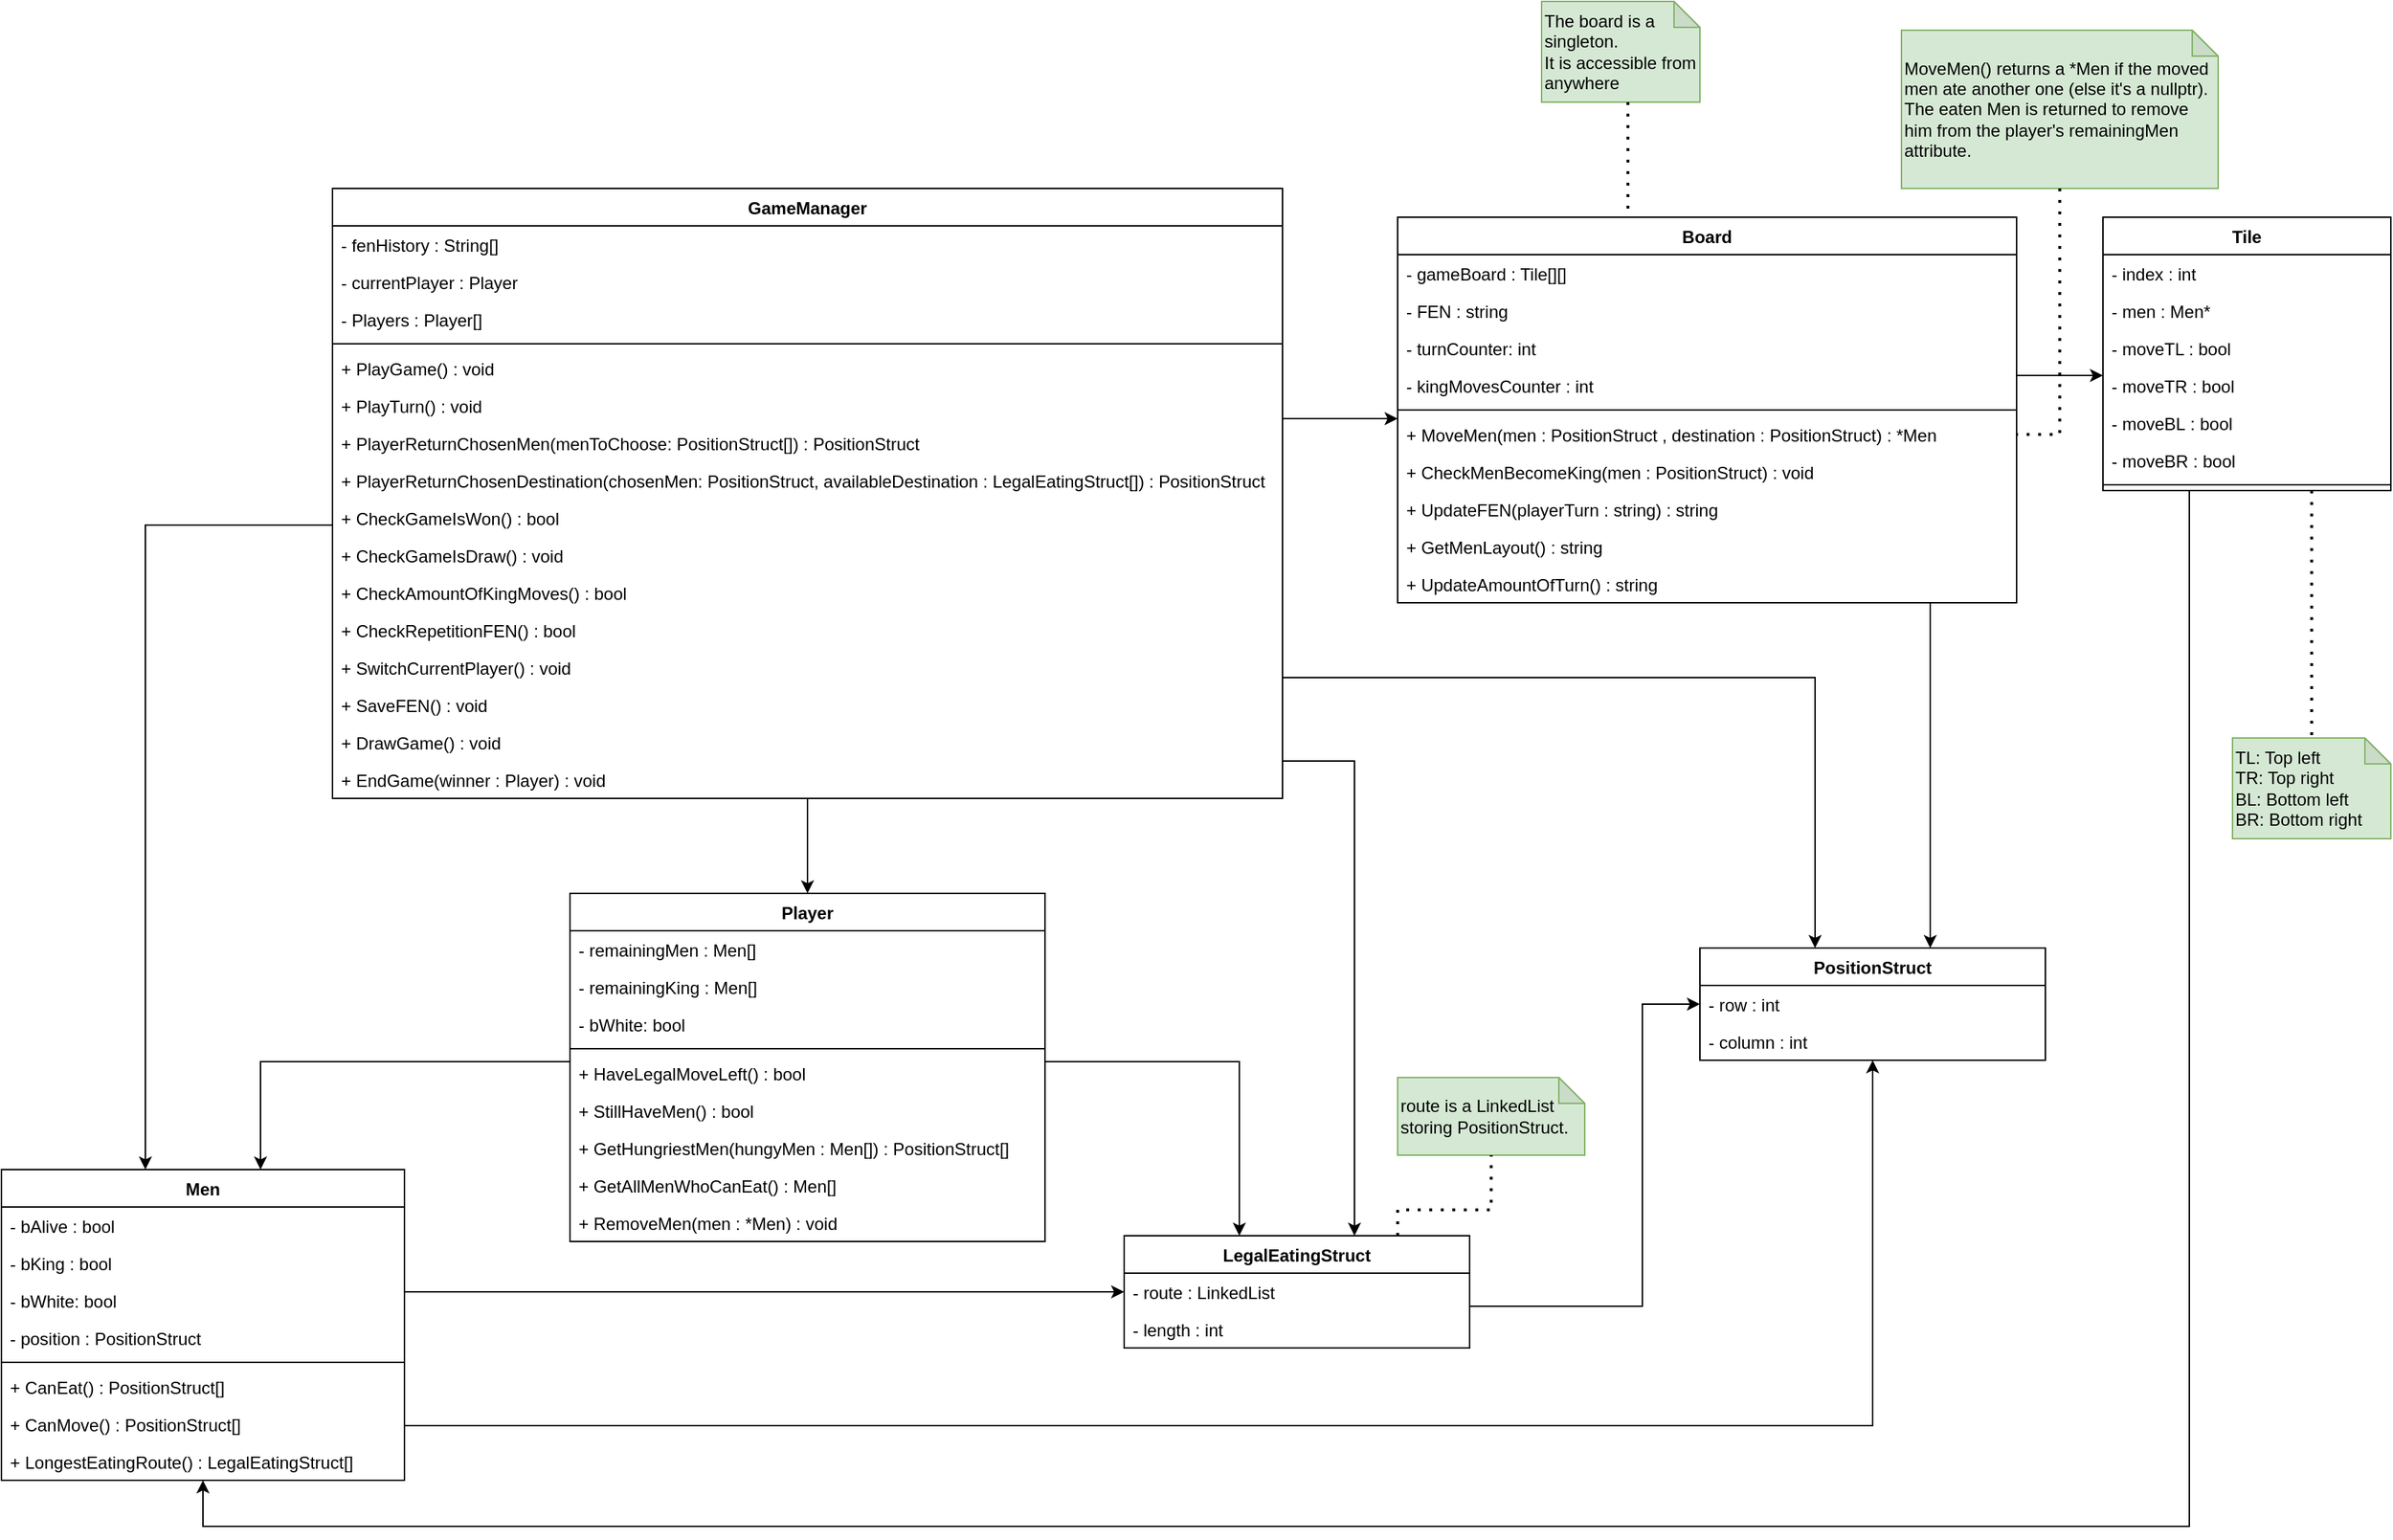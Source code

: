 <mxfile version="20.6.1" type="device" pages="6"><diagram id="82PpqmRidC5ZDX2nnx7H" name="Draughts Class Diagrams"><mxGraphModel dx="1541" dy="2627" grid="1" gridSize="10" guides="1" tooltips="1" connect="1" arrows="1" fold="1" page="1" pageScale="1" pageWidth="850" pageHeight="1100" math="0" shadow="0"><root><mxCell id="0"/><mxCell id="1" parent="0"/><mxCell id="9ZoRytKbVPZNieno0GwE-1" value="Board" style="swimlane;fontStyle=1;align=center;verticalAlign=top;childLayout=stackLayout;horizontal=1;startSize=26;horizontalStack=0;resizeParent=1;resizeParentMax=0;resizeLast=0;collapsible=1;marginBottom=0;movable=1;resizable=1;rotatable=1;deletable=1;editable=1;connectable=1;" parent="1" vertex="1"><mxGeometry x="150" y="-2040" width="430" height="268" as="geometry"/></mxCell><mxCell id="cXf-fTEsNX7_cS_xRsEs-8" value="- gameBoard : Tile[][]" style="text;strokeColor=none;fillColor=none;align=left;verticalAlign=top;spacingLeft=4;spacingRight=4;overflow=hidden;rotatable=1;points=[[0,0.5],[1,0.5]];portConstraint=eastwest;movable=1;resizable=1;deletable=1;editable=1;connectable=1;" parent="9ZoRytKbVPZNieno0GwE-1" vertex="1"><mxGeometry y="26" width="430" height="26" as="geometry"/></mxCell><mxCell id="viNr59q2LABpnVYpAE6G-4" value="- FEN : string" style="text;strokeColor=none;fillColor=none;align=left;verticalAlign=top;spacingLeft=4;spacingRight=4;overflow=hidden;rotatable=1;points=[[0,0.5],[1,0.5]];portConstraint=eastwest;movable=1;resizable=1;deletable=1;editable=1;connectable=1;" parent="9ZoRytKbVPZNieno0GwE-1" vertex="1"><mxGeometry y="52" width="430" height="26" as="geometry"/></mxCell><mxCell id="PdsDnIYSQmM4EE9Gsihj-1" value="- turnCounter: int" style="text;strokeColor=none;fillColor=none;align=left;verticalAlign=top;spacingLeft=4;spacingRight=4;overflow=hidden;rotatable=1;points=[[0,0.5],[1,0.5]];portConstraint=eastwest;movable=1;resizable=1;deletable=1;editable=1;connectable=1;" vertex="1" parent="9ZoRytKbVPZNieno0GwE-1"><mxGeometry y="78" width="430" height="26" as="geometry"/></mxCell><mxCell id="9ZoRytKbVPZNieno0GwE-15" value="- kingMovesCounter : int" style="text;strokeColor=none;fillColor=none;align=left;verticalAlign=top;spacingLeft=4;spacingRight=4;overflow=hidden;rotatable=1;points=[[0,0.5],[1,0.5]];portConstraint=eastwest;movable=1;resizable=1;deletable=1;editable=1;connectable=1;" parent="9ZoRytKbVPZNieno0GwE-1" vertex="1"><mxGeometry y="104" width="430" height="26" as="geometry"/></mxCell><mxCell id="9ZoRytKbVPZNieno0GwE-3" value="" style="line;strokeWidth=1;fillColor=none;align=left;verticalAlign=middle;spacingTop=-1;spacingLeft=3;spacingRight=3;rotatable=1;labelPosition=right;points=[];portConstraint=eastwest;strokeColor=inherit;movable=1;resizable=1;deletable=1;editable=1;connectable=1;" parent="9ZoRytKbVPZNieno0GwE-1" vertex="1"><mxGeometry y="130" width="430" height="8" as="geometry"/></mxCell><mxCell id="9ZoRytKbVPZNieno0GwE-16" value="+ MoveMen(men : PositionStruct , destination : PositionStruct) : *Men" style="text;strokeColor=none;fillColor=none;align=left;verticalAlign=top;spacingLeft=4;spacingRight=4;overflow=hidden;rotatable=1;points=[[0,0.5],[1,0.5]];portConstraint=eastwest;movable=1;resizable=1;deletable=1;editable=1;connectable=1;" parent="9ZoRytKbVPZNieno0GwE-1" vertex="1"><mxGeometry y="138" width="430" height="26" as="geometry"/></mxCell><mxCell id="3pYXAlrZDS5_oRa00E36-9" value="+ CheckMenBecomeKing(men : PositionStruct) : void" style="text;strokeColor=none;fillColor=none;align=left;verticalAlign=top;spacingLeft=4;spacingRight=4;overflow=hidden;rotatable=1;points=[[0,0.5],[1,0.5]];portConstraint=eastwest;movable=1;resizable=1;deletable=1;editable=1;connectable=1;" parent="9ZoRytKbVPZNieno0GwE-1" vertex="1"><mxGeometry y="164" width="430" height="26" as="geometry"/></mxCell><mxCell id="Ymf8u1sgGCGF6dZkd7xD-1" value="+ UpdateFEN(playerTurn : string) : string" style="text;strokeColor=none;fillColor=none;align=left;verticalAlign=top;spacingLeft=4;spacingRight=4;overflow=hidden;rotatable=1;points=[[0,0.5],[1,0.5]];portConstraint=eastwest;movable=1;resizable=1;deletable=1;editable=1;connectable=1;" parent="9ZoRytKbVPZNieno0GwE-1" vertex="1"><mxGeometry y="190" width="430" height="26" as="geometry"/></mxCell><mxCell id="d7hNFSszmgcZpWncCGSy-1" value="+ GetMenLayout() : string" style="text;strokeColor=none;fillColor=none;align=left;verticalAlign=top;spacingLeft=4;spacingRight=4;overflow=hidden;rotatable=1;points=[[0,0.5],[1,0.5]];portConstraint=eastwest;movable=1;resizable=1;deletable=1;editable=1;connectable=1;" parent="9ZoRytKbVPZNieno0GwE-1" vertex="1"><mxGeometry y="216" width="430" height="26" as="geometry"/></mxCell><mxCell id="9ZoRytKbVPZNieno0GwE-4" value="+ UpdateAmountOfTurn() : string" style="text;strokeColor=none;fillColor=none;align=left;verticalAlign=top;spacingLeft=4;spacingRight=4;overflow=hidden;rotatable=1;points=[[0,0.5],[1,0.5]];portConstraint=eastwest;movable=1;resizable=1;deletable=1;editable=1;connectable=1;" parent="9ZoRytKbVPZNieno0GwE-1" vertex="1"><mxGeometry y="242" width="430" height="26" as="geometry"/></mxCell><mxCell id="9ZoRytKbVPZNieno0GwE-5" value="GameManager" style="swimlane;fontStyle=1;align=center;verticalAlign=top;childLayout=stackLayout;horizontal=1;startSize=26;horizontalStack=0;resizeParent=1;resizeParentMax=0;resizeLast=0;collapsible=1;marginBottom=0;movable=1;resizable=1;rotatable=1;deletable=1;editable=1;connectable=1;" parent="1" vertex="1"><mxGeometry x="-590" y="-2060" width="660" height="424" as="geometry"/></mxCell><mxCell id="9ZoRytKbVPZNieno0GwE-6" value="- fenHistory : String[]" style="text;strokeColor=none;fillColor=none;align=left;verticalAlign=top;spacingLeft=4;spacingRight=4;overflow=hidden;rotatable=1;points=[[0,0.5],[1,0.5]];portConstraint=eastwest;movable=1;resizable=1;deletable=1;editable=1;connectable=1;" parent="9ZoRytKbVPZNieno0GwE-5" vertex="1"><mxGeometry y="26" width="660" height="26" as="geometry"/></mxCell><mxCell id="fC_TjnSLZL7FTMBSwDvD-2" value="- currentPlayer : Player" style="text;strokeColor=none;fillColor=none;align=left;verticalAlign=top;spacingLeft=4;spacingRight=4;overflow=hidden;rotatable=1;points=[[0,0.5],[1,0.5]];portConstraint=eastwest;movable=1;resizable=1;deletable=1;editable=1;connectable=1;" parent="9ZoRytKbVPZNieno0GwE-5" vertex="1"><mxGeometry y="52" width="660" height="26" as="geometry"/></mxCell><mxCell id="V-PYh_FDIITondq_LNyT-1" value="- Players : Player[]" style="text;strokeColor=none;fillColor=none;align=left;verticalAlign=top;spacingLeft=4;spacingRight=4;overflow=hidden;rotatable=1;points=[[0,0.5],[1,0.5]];portConstraint=eastwest;movable=1;resizable=1;deletable=1;editable=1;connectable=1;" parent="9ZoRytKbVPZNieno0GwE-5" vertex="1"><mxGeometry y="78" width="660" height="26" as="geometry"/></mxCell><mxCell id="9ZoRytKbVPZNieno0GwE-7" value="" style="line;strokeWidth=1;fillColor=none;align=left;verticalAlign=middle;spacingTop=-1;spacingLeft=3;spacingRight=3;rotatable=1;labelPosition=right;points=[];portConstraint=eastwest;strokeColor=inherit;movable=1;resizable=1;deletable=1;editable=1;connectable=1;" parent="9ZoRytKbVPZNieno0GwE-5" vertex="1"><mxGeometry y="104" width="660" height="8" as="geometry"/></mxCell><mxCell id="9ZoRytKbVPZNieno0GwE-8" value="+ PlayGame() : void" style="text;strokeColor=none;fillColor=none;align=left;verticalAlign=top;spacingLeft=4;spacingRight=4;overflow=hidden;rotatable=1;points=[[0,0.5],[1,0.5]];portConstraint=eastwest;movable=1;resizable=1;deletable=1;editable=1;connectable=1;" parent="9ZoRytKbVPZNieno0GwE-5" vertex="1"><mxGeometry y="112" width="660" height="26" as="geometry"/></mxCell><mxCell id="fC_TjnSLZL7FTMBSwDvD-1" value="+ PlayTurn() : void" style="text;strokeColor=none;fillColor=none;align=left;verticalAlign=top;spacingLeft=4;spacingRight=4;overflow=hidden;rotatable=1;points=[[0,0.5],[1,0.5]];portConstraint=eastwest;movable=1;resizable=1;deletable=1;editable=1;connectable=1;" parent="9ZoRytKbVPZNieno0GwE-5" vertex="1"><mxGeometry y="138" width="660" height="26" as="geometry"/></mxCell><mxCell id="3pYXAlrZDS5_oRa00E36-8" value="+ PlayerReturnChosenMen(menToChoose: PositionStruct[]) : PositionStruct" style="text;strokeColor=none;fillColor=none;align=left;verticalAlign=top;spacingLeft=4;spacingRight=4;overflow=hidden;rotatable=1;points=[[0,0.5],[1,0.5]];portConstraint=eastwest;movable=1;resizable=1;deletable=1;editable=1;connectable=1;" parent="9ZoRytKbVPZNieno0GwE-5" vertex="1"><mxGeometry y="164" width="660" height="26" as="geometry"/></mxCell><mxCell id="yDoNDBGrj5JCWCQXeuYM-1" value="+ PlayerReturnChosenDestination(chosenMen: PositionStruct, availableDestination : LegalEatingStruct[]) : PositionStruct" style="text;strokeColor=none;fillColor=none;align=left;verticalAlign=top;spacingLeft=4;spacingRight=4;overflow=hidden;rotatable=1;points=[[0,0.5],[1,0.5]];portConstraint=eastwest;movable=1;resizable=1;deletable=1;editable=1;connectable=1;fontSize=12;" parent="9ZoRytKbVPZNieno0GwE-5" vertex="1"><mxGeometry y="190" width="660" height="26" as="geometry"/></mxCell><mxCell id="jgJJX0KyQD0qHrhf996s-1" value="+ CheckGameIsWon() : bool" style="text;strokeColor=none;fillColor=none;align=left;verticalAlign=top;spacingLeft=4;spacingRight=4;overflow=hidden;rotatable=1;points=[[0,0.5],[1,0.5]];portConstraint=eastwest;movable=1;resizable=1;deletable=1;editable=1;connectable=1;" parent="9ZoRytKbVPZNieno0GwE-5" vertex="1"><mxGeometry y="216" width="660" height="26" as="geometry"/></mxCell><mxCell id="jgJJX0KyQD0qHrhf996s-2" value="+ CheckGameIsDraw() : void" style="text;strokeColor=none;fillColor=none;align=left;verticalAlign=top;spacingLeft=4;spacingRight=4;overflow=hidden;rotatable=1;points=[[0,0.5],[1,0.5]];portConstraint=eastwest;movable=1;resizable=1;deletable=1;editable=1;connectable=1;" parent="9ZoRytKbVPZNieno0GwE-5" vertex="1"><mxGeometry y="242" width="660" height="26" as="geometry"/></mxCell><mxCell id="cXf-fTEsNX7_cS_xRsEs-17" value="+ CheckAmountOfKingMoves() : bool" style="text;strokeColor=none;fillColor=none;align=left;verticalAlign=top;spacingLeft=4;spacingRight=4;overflow=hidden;rotatable=1;points=[[0,0.5],[1,0.5]];portConstraint=eastwest;movable=1;resizable=1;deletable=1;editable=1;connectable=1;" parent="9ZoRytKbVPZNieno0GwE-5" vertex="1"><mxGeometry y="268" width="660" height="26" as="geometry"/></mxCell><mxCell id="cXf-fTEsNX7_cS_xRsEs-19" value="+ CheckRepetitionFEN() : bool" style="text;strokeColor=none;fillColor=none;align=left;verticalAlign=top;spacingLeft=4;spacingRight=4;overflow=hidden;rotatable=1;points=[[0,0.5],[1,0.5]];portConstraint=eastwest;movable=1;resizable=1;deletable=1;editable=1;connectable=1;" parent="9ZoRytKbVPZNieno0GwE-5" vertex="1"><mxGeometry y="294" width="660" height="26" as="geometry"/></mxCell><mxCell id="9ZoRytKbVPZNieno0GwE-14" value="+ SwitchCurrentPlayer() : void" style="text;strokeColor=none;fillColor=none;align=left;verticalAlign=top;spacingLeft=4;spacingRight=4;overflow=hidden;rotatable=1;points=[[0,0.5],[1,0.5]];portConstraint=eastwest;movable=1;resizable=1;deletable=1;editable=1;connectable=1;" parent="9ZoRytKbVPZNieno0GwE-5" vertex="1"><mxGeometry y="320" width="660" height="26" as="geometry"/></mxCell><mxCell id="h_UyUILi_7TOZUGsk1oA-1" value="+ SaveFEN() : void" style="text;strokeColor=none;fillColor=none;align=left;verticalAlign=top;spacingLeft=4;spacingRight=4;overflow=hidden;rotatable=1;points=[[0,0.5],[1,0.5]];portConstraint=eastwest;movable=1;resizable=1;deletable=1;editable=1;connectable=1;" parent="9ZoRytKbVPZNieno0GwE-5" vertex="1"><mxGeometry y="346" width="660" height="26" as="geometry"/></mxCell><mxCell id="ZwI5yBNhvnxKYi2HhsWN-1" value="+ DrawGame() : void" style="text;strokeColor=none;fillColor=none;align=left;verticalAlign=top;spacingLeft=4;spacingRight=4;overflow=hidden;rotatable=1;points=[[0,0.5],[1,0.5]];portConstraint=eastwest;movable=1;resizable=1;deletable=1;editable=1;connectable=1;" parent="9ZoRytKbVPZNieno0GwE-5" vertex="1"><mxGeometry y="372" width="660" height="26" as="geometry"/></mxCell><mxCell id="ZwI5yBNhvnxKYi2HhsWN-2" value="+ EndGame(winner : Player) : void" style="text;strokeColor=none;fillColor=none;align=left;verticalAlign=top;spacingLeft=4;spacingRight=4;overflow=hidden;rotatable=1;points=[[0,0.5],[1,0.5]];portConstraint=eastwest;movable=1;resizable=1;deletable=1;editable=1;connectable=1;" parent="9ZoRytKbVPZNieno0GwE-5" vertex="1"><mxGeometry y="398" width="660" height="26" as="geometry"/></mxCell><mxCell id="9ZoRytKbVPZNieno0GwE-9" value="Men" style="swimlane;fontStyle=1;align=center;verticalAlign=top;childLayout=stackLayout;horizontal=1;startSize=26;horizontalStack=0;resizeParent=1;resizeParentMax=0;resizeLast=0;collapsible=1;marginBottom=0;movable=1;resizable=1;rotatable=1;deletable=1;editable=1;connectable=1;" parent="1" vertex="1"><mxGeometry x="-820" y="-1378" width="280" height="216" as="geometry"/></mxCell><mxCell id="9ZoRytKbVPZNieno0GwE-10" value="- bAlive : bool" style="text;strokeColor=none;fillColor=none;align=left;verticalAlign=top;spacingLeft=4;spacingRight=4;overflow=hidden;rotatable=1;points=[[0,0.5],[1,0.5]];portConstraint=eastwest;movable=1;resizable=1;deletable=1;editable=1;connectable=1;" parent="9ZoRytKbVPZNieno0GwE-9" vertex="1"><mxGeometry y="26" width="280" height="26" as="geometry"/></mxCell><mxCell id="9ZoRytKbVPZNieno0GwE-17" value="- bKing : bool" style="text;strokeColor=none;fillColor=none;align=left;verticalAlign=top;spacingLeft=4;spacingRight=4;overflow=hidden;rotatable=1;points=[[0,0.5],[1,0.5]];portConstraint=eastwest;movable=1;resizable=1;deletable=1;editable=1;connectable=1;" parent="9ZoRytKbVPZNieno0GwE-9" vertex="1"><mxGeometry y="52" width="280" height="26" as="geometry"/></mxCell><mxCell id="gg8vvmczJX3KiemNyKeD-1" value="- bWhite: bool" style="text;strokeColor=none;fillColor=none;align=left;verticalAlign=top;spacingLeft=4;spacingRight=4;overflow=hidden;rotatable=1;points=[[0,0.5],[1,0.5]];portConstraint=eastwest;movable=1;resizable=1;deletable=1;editable=1;connectable=1;" parent="9ZoRytKbVPZNieno0GwE-9" vertex="1"><mxGeometry y="78" width="280" height="26" as="geometry"/></mxCell><mxCell id="bSb71AsxDi2x1jsdgQYU-1" value="- position : PositionStruct" style="text;strokeColor=none;fillColor=none;align=left;verticalAlign=top;spacingLeft=4;spacingRight=4;overflow=hidden;rotatable=1;points=[[0,0.5],[1,0.5]];portConstraint=eastwest;movable=1;resizable=1;deletable=1;editable=1;connectable=1;" parent="9ZoRytKbVPZNieno0GwE-9" vertex="1"><mxGeometry y="104" width="280" height="26" as="geometry"/></mxCell><mxCell id="9ZoRytKbVPZNieno0GwE-11" value="" style="line;strokeWidth=1;fillColor=none;align=left;verticalAlign=middle;spacingTop=-1;spacingLeft=3;spacingRight=3;rotatable=1;labelPosition=right;points=[];portConstraint=eastwest;strokeColor=inherit;movable=1;resizable=1;deletable=1;editable=1;connectable=1;" parent="9ZoRytKbVPZNieno0GwE-9" vertex="1"><mxGeometry y="130" width="280" height="8" as="geometry"/></mxCell><mxCell id="9ZoRytKbVPZNieno0GwE-18" value="+ CanEat() : PositionStruct[]" style="text;strokeColor=none;fillColor=none;align=left;verticalAlign=top;spacingLeft=4;spacingRight=4;overflow=hidden;rotatable=1;points=[[0,0.5],[1,0.5]];portConstraint=eastwest;movable=1;resizable=1;deletable=1;editable=1;connectable=1;" parent="9ZoRytKbVPZNieno0GwE-9" vertex="1"><mxGeometry y="138" width="280" height="26" as="geometry"/></mxCell><mxCell id="YhppW_-5gN742TNNiSlJ-1" value="+ CanMove() : PositionStruct[]" style="text;strokeColor=none;fillColor=none;align=left;verticalAlign=top;spacingLeft=4;spacingRight=4;overflow=hidden;rotatable=1;points=[[0,0.5],[1,0.5]];portConstraint=eastwest;movable=1;resizable=1;deletable=1;editable=1;connectable=1;" parent="9ZoRytKbVPZNieno0GwE-9" vertex="1"><mxGeometry y="164" width="280" height="26" as="geometry"/></mxCell><mxCell id="9ZoRytKbVPZNieno0GwE-19" value="+ LongestEatingRoute() : LegalEatingStruct[]" style="text;strokeColor=none;fillColor=none;align=left;verticalAlign=top;spacingLeft=4;spacingRight=4;overflow=hidden;rotatable=1;points=[[0,0.5],[1,0.5]];portConstraint=eastwest;movable=1;resizable=1;deletable=1;editable=1;connectable=1;" parent="9ZoRytKbVPZNieno0GwE-9" vertex="1"><mxGeometry y="190" width="280" height="26" as="geometry"/></mxCell><mxCell id="9ZoRytKbVPZNieno0GwE-21" value="LegalEatingStruct" style="swimlane;fontStyle=1;align=center;verticalAlign=top;childLayout=stackLayout;horizontal=1;startSize=26;horizontalStack=0;resizeParent=1;resizeParentMax=0;resizeLast=0;collapsible=1;marginBottom=0;movable=1;resizable=1;rotatable=1;deletable=1;editable=1;connectable=1;" parent="1" vertex="1"><mxGeometry x="-40" y="-1332" width="240" height="78" as="geometry"/></mxCell><mxCell id="9ZoRytKbVPZNieno0GwE-22" value="- route : LinkedList" style="text;strokeColor=none;fillColor=none;align=left;verticalAlign=top;spacingLeft=4;spacingRight=4;overflow=hidden;rotatable=1;points=[[0,0.5],[1,0.5]];portConstraint=eastwest;movable=1;resizable=1;deletable=1;editable=1;connectable=1;" parent="9ZoRytKbVPZNieno0GwE-21" vertex="1"><mxGeometry y="26" width="240" height="26" as="geometry"/></mxCell><mxCell id="9ZoRytKbVPZNieno0GwE-23" value="- length : int" style="text;strokeColor=none;fillColor=none;align=left;verticalAlign=top;spacingLeft=4;spacingRight=4;overflow=hidden;rotatable=1;points=[[0,0.5],[1,0.5]];portConstraint=eastwest;movable=1;resizable=1;deletable=1;editable=1;connectable=1;" parent="9ZoRytKbVPZNieno0GwE-21" vertex="1"><mxGeometry y="52" width="240" height="26" as="geometry"/></mxCell><mxCell id="16JpeS1Zjp_D-k9y_gUo-1" value="PositionStruct" style="swimlane;fontStyle=1;align=center;verticalAlign=top;childLayout=stackLayout;horizontal=1;startSize=26;horizontalStack=0;resizeParent=1;resizeParentMax=0;resizeLast=0;collapsible=1;marginBottom=0;movable=1;resizable=1;rotatable=1;deletable=1;editable=1;connectable=1;" parent="1" vertex="1"><mxGeometry x="360" y="-1532" width="240" height="78" as="geometry"/></mxCell><mxCell id="16JpeS1Zjp_D-k9y_gUo-2" value="- row : int" style="text;strokeColor=none;fillColor=none;align=left;verticalAlign=top;spacingLeft=4;spacingRight=4;overflow=hidden;rotatable=1;points=[[0,0.5],[1,0.5]];portConstraint=eastwest;movable=1;resizable=1;deletable=1;editable=1;connectable=1;" parent="16JpeS1Zjp_D-k9y_gUo-1" vertex="1"><mxGeometry y="26" width="240" height="26" as="geometry"/></mxCell><mxCell id="16JpeS1Zjp_D-k9y_gUo-3" value="- column : int" style="text;strokeColor=none;fillColor=none;align=left;verticalAlign=top;spacingLeft=4;spacingRight=4;overflow=hidden;rotatable=1;points=[[0,0.5],[1,0.5]];portConstraint=eastwest;movable=1;resizable=1;deletable=1;editable=1;connectable=1;" parent="16JpeS1Zjp_D-k9y_gUo-1" vertex="1"><mxGeometry y="52" width="240" height="26" as="geometry"/></mxCell><mxCell id="cXf-fTEsNX7_cS_xRsEs-1" value="Player" style="swimlane;fontStyle=1;align=center;verticalAlign=top;childLayout=stackLayout;horizontal=1;startSize=26;horizontalStack=0;resizeParent=1;resizeParentMax=0;resizeLast=0;collapsible=1;marginBottom=0;movable=1;resizable=1;rotatable=1;deletable=1;editable=1;connectable=1;" parent="1" vertex="1"><mxGeometry x="-425" y="-1570" width="330" height="242" as="geometry"/></mxCell><mxCell id="cXf-fTEsNX7_cS_xRsEs-2" value="- remainingMen : Men[]" style="text;strokeColor=none;fillColor=none;align=left;verticalAlign=top;spacingLeft=4;spacingRight=4;overflow=hidden;rotatable=1;points=[[0,0.5],[1,0.5]];portConstraint=eastwest;movable=1;resizable=1;deletable=1;editable=1;connectable=1;" parent="cXf-fTEsNX7_cS_xRsEs-1" vertex="1"><mxGeometry y="26" width="330" height="26" as="geometry"/></mxCell><mxCell id="cXf-fTEsNX7_cS_xRsEs-3" value="- remainingKing : Men[]" style="text;strokeColor=none;fillColor=none;align=left;verticalAlign=top;spacingLeft=4;spacingRight=4;overflow=hidden;rotatable=1;points=[[0,0.5],[1,0.5]];portConstraint=eastwest;movable=1;resizable=1;deletable=1;editable=1;connectable=1;" parent="cXf-fTEsNX7_cS_xRsEs-1" vertex="1"><mxGeometry y="52" width="330" height="26" as="geometry"/></mxCell><mxCell id="Y_WJy3vrqENn_y7A2Zw1-2" value="- bWhite: bool" style="text;strokeColor=none;fillColor=none;align=left;verticalAlign=top;spacingLeft=4;spacingRight=4;overflow=hidden;rotatable=1;points=[[0,0.5],[1,0.5]];portConstraint=eastwest;movable=1;resizable=1;deletable=1;editable=1;connectable=1;" vertex="1" parent="cXf-fTEsNX7_cS_xRsEs-1"><mxGeometry y="78" width="330" height="26" as="geometry"/></mxCell><mxCell id="cXf-fTEsNX7_cS_xRsEs-4" value="" style="line;strokeWidth=1;fillColor=none;align=left;verticalAlign=middle;spacingTop=-1;spacingLeft=3;spacingRight=3;rotatable=1;labelPosition=right;points=[];portConstraint=eastwest;strokeColor=inherit;movable=1;resizable=1;deletable=1;editable=1;connectable=1;" parent="cXf-fTEsNX7_cS_xRsEs-1" vertex="1"><mxGeometry y="104" width="330" height="8" as="geometry"/></mxCell><mxCell id="cXf-fTEsNX7_cS_xRsEs-18" value="+ HaveLegalMoveLeft() : bool" style="text;strokeColor=none;fillColor=none;align=left;verticalAlign=top;spacingLeft=4;spacingRight=4;overflow=hidden;rotatable=1;points=[[0,0.5],[1,0.5]];portConstraint=eastwest;movable=1;resizable=1;deletable=1;editable=1;connectable=1;" parent="cXf-fTEsNX7_cS_xRsEs-1" vertex="1"><mxGeometry y="112" width="330" height="26" as="geometry"/></mxCell><mxCell id="cXf-fTEsNX7_cS_xRsEs-16" value="+ StillHaveMen() : bool" style="text;strokeColor=none;fillColor=none;align=left;verticalAlign=top;spacingLeft=4;spacingRight=4;overflow=hidden;rotatable=1;points=[[0,0.5],[1,0.5]];portConstraint=eastwest;movable=1;resizable=1;deletable=1;editable=1;connectable=1;" parent="cXf-fTEsNX7_cS_xRsEs-1" vertex="1"><mxGeometry y="138" width="330" height="26" as="geometry"/></mxCell><mxCell id="3pYXAlrZDS5_oRa00E36-7" value="+ GetHungriestMen(hungyMen : Men[]) : PositionStruct[]" style="text;strokeColor=none;fillColor=none;align=left;verticalAlign=top;spacingLeft=4;spacingRight=4;overflow=hidden;rotatable=1;points=[[0,0.5],[1,0.5]];portConstraint=eastwest;movable=1;resizable=1;deletable=1;editable=1;connectable=1;" parent="cXf-fTEsNX7_cS_xRsEs-1" vertex="1"><mxGeometry y="164" width="330" height="26" as="geometry"/></mxCell><mxCell id="CjtwkK0RbOj1vwoypyuR-1" value="+ GetAllMenWhoCanEat() : Men[]" style="text;strokeColor=none;fillColor=none;align=left;verticalAlign=top;spacingLeft=4;spacingRight=4;overflow=hidden;rotatable=1;points=[[0,0.5],[1,0.5]];portConstraint=eastwest;movable=1;resizable=1;deletable=1;editable=1;connectable=1;" parent="cXf-fTEsNX7_cS_xRsEs-1" vertex="1"><mxGeometry y="190" width="330" height="26" as="geometry"/></mxCell><mxCell id="BLlQmsdM7aOf2GGKZLyk-11" value="+ RemoveMen(men : *Men) : void" style="text;strokeColor=none;fillColor=none;align=left;verticalAlign=top;spacingLeft=4;spacingRight=4;overflow=hidden;rotatable=1;points=[[0,0.5],[1,0.5]];portConstraint=eastwest;movable=1;resizable=1;deletable=1;editable=1;connectable=1;" parent="cXf-fTEsNX7_cS_xRsEs-1" vertex="1"><mxGeometry y="216" width="330" height="26" as="geometry"/></mxCell><mxCell id="cXf-fTEsNX7_cS_xRsEs-9" value="Tile" style="swimlane;fontStyle=1;align=center;verticalAlign=top;childLayout=stackLayout;horizontal=1;startSize=26;horizontalStack=0;resizeParent=1;resizeParentMax=0;resizeLast=0;collapsible=1;marginBottom=0;movable=1;resizable=1;rotatable=1;deletable=1;editable=1;connectable=1;" parent="1" vertex="1"><mxGeometry x="640" y="-2040" width="200" height="190" as="geometry"/></mxCell><mxCell id="cXf-fTEsNX7_cS_xRsEs-11" value="- index : int" style="text;strokeColor=none;fillColor=none;align=left;verticalAlign=top;spacingLeft=4;spacingRight=4;overflow=hidden;rotatable=1;points=[[0,0.5],[1,0.5]];portConstraint=eastwest;movable=1;resizable=1;deletable=1;editable=1;connectable=1;" parent="cXf-fTEsNX7_cS_xRsEs-9" vertex="1"><mxGeometry y="26" width="200" height="26" as="geometry"/></mxCell><mxCell id="cXf-fTEsNX7_cS_xRsEs-10" value="- men : Men*" style="text;strokeColor=none;fillColor=none;align=left;verticalAlign=top;spacingLeft=4;spacingRight=4;overflow=hidden;rotatable=1;points=[[0,0.5],[1,0.5]];portConstraint=eastwest;movable=1;resizable=1;deletable=1;editable=1;connectable=1;" parent="cXf-fTEsNX7_cS_xRsEs-9" vertex="1"><mxGeometry y="52" width="200" height="26" as="geometry"/></mxCell><mxCell id="twEpG6gb6AGKk7HVd8tW-2" value="- moveTL : bool" style="text;strokeColor=none;fillColor=none;align=left;verticalAlign=top;spacingLeft=4;spacingRight=4;overflow=hidden;rotatable=1;points=[[0,0.5],[1,0.5]];portConstraint=eastwest;movable=1;resizable=1;deletable=1;editable=1;connectable=1;" parent="cXf-fTEsNX7_cS_xRsEs-9" vertex="1"><mxGeometry y="78" width="200" height="26" as="geometry"/></mxCell><mxCell id="twEpG6gb6AGKk7HVd8tW-3" value="- moveTR : bool" style="text;strokeColor=none;fillColor=none;align=left;verticalAlign=top;spacingLeft=4;spacingRight=4;overflow=hidden;rotatable=1;points=[[0,0.5],[1,0.5]];portConstraint=eastwest;movable=1;resizable=1;deletable=1;editable=1;connectable=1;" parent="cXf-fTEsNX7_cS_xRsEs-9" vertex="1"><mxGeometry y="104" width="200" height="26" as="geometry"/></mxCell><mxCell id="twEpG6gb6AGKk7HVd8tW-5" value="- moveBL : bool" style="text;strokeColor=none;fillColor=none;align=left;verticalAlign=top;spacingLeft=4;spacingRight=4;overflow=hidden;rotatable=1;points=[[0,0.5],[1,0.5]];portConstraint=eastwest;movable=1;resizable=1;deletable=1;editable=1;connectable=1;" parent="cXf-fTEsNX7_cS_xRsEs-9" vertex="1"><mxGeometry y="130" width="200" height="26" as="geometry"/></mxCell><mxCell id="twEpG6gb6AGKk7HVd8tW-4" value="- moveBR : bool" style="text;strokeColor=none;fillColor=none;align=left;verticalAlign=top;spacingLeft=4;spacingRight=4;overflow=hidden;rotatable=1;points=[[0,0.5],[1,0.5]];portConstraint=eastwest;movable=1;resizable=1;deletable=1;editable=1;connectable=1;" parent="cXf-fTEsNX7_cS_xRsEs-9" vertex="1"><mxGeometry y="156" width="200" height="26" as="geometry"/></mxCell><mxCell id="cXf-fTEsNX7_cS_xRsEs-12" value="" style="line;strokeWidth=1;fillColor=none;align=left;verticalAlign=middle;spacingTop=-1;spacingLeft=3;spacingRight=3;rotatable=1;labelPosition=right;points=[];portConstraint=eastwest;strokeColor=inherit;movable=1;resizable=1;deletable=1;editable=1;connectable=1;" parent="cXf-fTEsNX7_cS_xRsEs-9" vertex="1"><mxGeometry y="182" width="200" height="8" as="geometry"/></mxCell><mxCell id="3pYXAlrZDS5_oRa00E36-10" value="MoveMen() returns a *Men if the moved men ate another one (else it's a nullptr). The eaten Men is returned to remove him from the player's remainingMen attribute." style="shape=note;whiteSpace=wrap;html=1;backgroundOutline=1;darkOpacity=0.05;align=left;size=18;fillColor=#d5e8d4;strokeColor=#82b366;movable=1;resizable=1;rotatable=1;deletable=1;editable=1;connectable=1;" parent="1" vertex="1"><mxGeometry x="500" y="-2170" width="220" height="110" as="geometry"/></mxCell><mxCell id="XsbJwll0GJL-SONlMQQJ-3" value="" style="endArrow=none;dashed=1;html=1;dashPattern=1 3;strokeWidth=2;rounded=0;fontSize=16;movable=1;resizable=1;rotatable=1;deletable=1;editable=1;connectable=1;edgeStyle=orthogonalEdgeStyle;" parent="1" source="3pYXAlrZDS5_oRa00E36-10" target="9ZoRytKbVPZNieno0GwE-16" edge="1"><mxGeometry width="50" height="50" relative="1" as="geometry"><mxPoint x="-510" y="-1493" as="sourcePoint"/><mxPoint x="-460" y="-1543" as="targetPoint"/></mxGeometry></mxCell><mxCell id="BLlQmsdM7aOf2GGKZLyk-1" value="" style="edgeStyle=orthogonalEdgeStyle;orthogonalLoop=1;jettySize=auto;html=1;rounded=0;" parent="1" source="9ZoRytKbVPZNieno0GwE-5" target="cXf-fTEsNX7_cS_xRsEs-1" edge="1"><mxGeometry width="80" relative="1" as="geometry"><mxPoint x="-120" y="-1908" as="sourcePoint"/><mxPoint x="30" y="-1758" as="targetPoint"/></mxGeometry></mxCell><mxCell id="BLlQmsdM7aOf2GGKZLyk-2" value="" style="edgeStyle=orthogonalEdgeStyle;orthogonalLoop=1;jettySize=auto;html=1;rounded=0;" parent="1" source="9ZoRytKbVPZNieno0GwE-5" target="9ZoRytKbVPZNieno0GwE-9" edge="1"><mxGeometry width="80" relative="1" as="geometry"><mxPoint x="-640" y="-1478" as="sourcePoint"/><mxPoint x="-560" y="-1478" as="targetPoint"/><Array as="points"><mxPoint x="-720" y="-1826"/></Array></mxGeometry></mxCell><mxCell id="BLlQmsdM7aOf2GGKZLyk-3" value="" style="edgeStyle=orthogonalEdgeStyle;orthogonalLoop=1;jettySize=auto;html=1;rounded=0;" parent="1" source="cXf-fTEsNX7_cS_xRsEs-1" target="9ZoRytKbVPZNieno0GwE-9" edge="1"><mxGeometry width="80" relative="1" as="geometry"><mxPoint x="-160" y="-1228" as="sourcePoint"/><mxPoint x="-80" y="-1228" as="targetPoint"/><Array as="points"><mxPoint x="-640" y="-1453"/></Array></mxGeometry></mxCell><mxCell id="BLlQmsdM7aOf2GGKZLyk-4" value="" style="edgeStyle=orthogonalEdgeStyle;orthogonalLoop=1;jettySize=auto;html=1;rounded=0;" parent="1" source="cXf-fTEsNX7_cS_xRsEs-1" target="9ZoRytKbVPZNieno0GwE-21" edge="1"><mxGeometry width="80" relative="1" as="geometry"><mxPoint x="50" y="-1188" as="sourcePoint"/><mxPoint x="130" y="-1188" as="targetPoint"/><Array as="points"><mxPoint x="40" y="-1453"/></Array></mxGeometry></mxCell><mxCell id="BLlQmsdM7aOf2GGKZLyk-5" value="" style="edgeStyle=orthogonalEdgeStyle;orthogonalLoop=1;jettySize=auto;html=1;rounded=0;exitX=1;exitY=0.5;exitDx=0;exitDy=0;" parent="1" source="ZwI5yBNhvnxKYi2HhsWN-1" target="9ZoRytKbVPZNieno0GwE-21" edge="1"><mxGeometry width="80" relative="1" as="geometry"><mxPoint x="350" y="-1488" as="sourcePoint"/><mxPoint x="430" y="-1488" as="targetPoint"/><Array as="points"><mxPoint x="70" y="-1662"/><mxPoint x="120" y="-1662"/></Array></mxGeometry></mxCell><mxCell id="BLlQmsdM7aOf2GGKZLyk-6" value="" style="edgeStyle=orthogonalEdgeStyle;orthogonalLoop=1;jettySize=auto;html=1;rounded=0;" parent="1" source="9ZoRytKbVPZNieno0GwE-1" target="cXf-fTEsNX7_cS_xRsEs-9" edge="1"><mxGeometry width="80" relative="1" as="geometry"><mxPoint x="590" y="-1548" as="sourcePoint"/><mxPoint x="670" y="-1548" as="targetPoint"/><Array as="points"><mxPoint x="630" y="-1930"/><mxPoint x="630" y="-1930"/></Array></mxGeometry></mxCell><mxCell id="BLlQmsdM7aOf2GGKZLyk-7" value="" style="edgeStyle=orthogonalEdgeStyle;orthogonalLoop=1;jettySize=auto;html=1;rounded=0;" parent="1" source="9ZoRytKbVPZNieno0GwE-9" target="9ZoRytKbVPZNieno0GwE-21" edge="1"><mxGeometry width="80" relative="1" as="geometry"><mxPoint x="-120" y="-1178" as="sourcePoint"/><mxPoint x="-40" y="-1178" as="targetPoint"/><Array as="points"><mxPoint x="-410" y="-1293"/><mxPoint x="-410" y="-1293"/></Array></mxGeometry></mxCell><mxCell id="BLlQmsdM7aOf2GGKZLyk-8" value="" style="edgeStyle=orthogonalEdgeStyle;orthogonalLoop=1;jettySize=auto;html=1;rounded=0;" parent="1" source="9ZoRytKbVPZNieno0GwE-5" target="9ZoRytKbVPZNieno0GwE-1" edge="1"><mxGeometry width="80" relative="1" as="geometry"><mxPoint x="30" y="-1808" as="sourcePoint"/><mxPoint x="110" y="-1808" as="targetPoint"/><Array as="points"><mxPoint x="110" y="-1900"/><mxPoint x="110" y="-1900"/></Array></mxGeometry></mxCell><mxCell id="BLlQmsdM7aOf2GGKZLyk-9" value="" style="edgeStyle=orthogonalEdgeStyle;orthogonalLoop=1;jettySize=auto;html=1;rounded=0;" parent="1" source="9ZoRytKbVPZNieno0GwE-1" target="16JpeS1Zjp_D-k9y_gUo-1" edge="1"><mxGeometry width="80" relative="1" as="geometry"><mxPoint x="340" y="-1958" as="sourcePoint"/><mxPoint x="420" y="-1958" as="targetPoint"/><Array as="points"><mxPoint x="520" y="-1642"/><mxPoint x="520" y="-1642"/></Array></mxGeometry></mxCell><mxCell id="BLlQmsdM7aOf2GGKZLyk-10" value="" style="edgeStyle=orthogonalEdgeStyle;orthogonalLoop=1;jettySize=auto;html=1;rounded=0;" parent="1" source="9ZoRytKbVPZNieno0GwE-5" target="16JpeS1Zjp_D-k9y_gUo-1" edge="1"><mxGeometry width="80" relative="1" as="geometry"><mxPoint x="180" y="-1948" as="sourcePoint"/><mxPoint x="260" y="-1948" as="targetPoint"/><Array as="points"><mxPoint x="440" y="-1720"/></Array></mxGeometry></mxCell><mxCell id="QSHo2qjn0JTgAUXExdlh-1" value="TL: Top left&lt;br&gt;TR: Top right&lt;br&gt;BL: Bottom left&lt;br&gt;BR: Bottom right" style="shape=note;whiteSpace=wrap;html=1;backgroundOutline=1;darkOpacity=0.05;align=left;size=18;fillColor=#d5e8d4;strokeColor=#82b366;movable=1;resizable=1;rotatable=1;deletable=1;editable=1;connectable=1;" parent="1" vertex="1"><mxGeometry x="730" y="-1678" width="110" height="70" as="geometry"/></mxCell><mxCell id="QSHo2qjn0JTgAUXExdlh-2" value="" style="endArrow=none;dashed=1;html=1;dashPattern=1 3;strokeWidth=2;rounded=0;fontSize=16;movable=1;resizable=1;rotatable=1;deletable=1;editable=1;connectable=1;edgeStyle=orthogonalEdgeStyle;" parent="1" source="cXf-fTEsNX7_cS_xRsEs-9" target="QSHo2qjn0JTgAUXExdlh-1" edge="1"><mxGeometry width="50" height="50" relative="1" as="geometry"><mxPoint x="810" y="-1618" as="sourcePoint"/><mxPoint x="750" y="-1471.933" as="targetPoint"/><Array as="points"><mxPoint x="785" y="-1742"/><mxPoint x="785" y="-1742"/></Array></mxGeometry></mxCell><mxCell id="IJLDv2GvKUWJ8udGqDj0-1" value="route is a LinkedList storing PositionStruct." style="shape=note;whiteSpace=wrap;html=1;backgroundOutline=1;darkOpacity=0.05;align=left;size=18;fillColor=#d5e8d4;strokeColor=#82b366;movable=1;resizable=1;rotatable=1;deletable=1;editable=1;connectable=1;" parent="1" vertex="1"><mxGeometry x="150" y="-1442" width="130" height="54" as="geometry"/></mxCell><mxCell id="IJLDv2GvKUWJ8udGqDj0-3" value="" style="endArrow=none;dashed=1;html=1;dashPattern=1 3;strokeWidth=2;rounded=0;edgeStyle=orthogonalEdgeStyle;" parent="1" source="9ZoRytKbVPZNieno0GwE-21" target="IJLDv2GvKUWJ8udGqDj0-1" edge="1"><mxGeometry width="50" height="50" relative="1" as="geometry"><mxPoint x="260" y="-1398" as="sourcePoint"/><mxPoint x="310" y="-1448" as="targetPoint"/><Array as="points"><mxPoint x="150" y="-1350"/><mxPoint x="215" y="-1350"/></Array></mxGeometry></mxCell><mxCell id="IJLDv2GvKUWJ8udGqDj0-4" value="" style="edgeStyle=orthogonalEdgeStyle;orthogonalLoop=1;jettySize=auto;html=1;rounded=0;" parent="1" source="9ZoRytKbVPZNieno0GwE-21" target="16JpeS1Zjp_D-k9y_gUo-1" edge="1"><mxGeometry width="80" relative="1" as="geometry"><mxPoint x="320" y="-1428" as="sourcePoint"/><mxPoint x="400" y="-1428" as="targetPoint"/><Array as="points"><mxPoint x="320" y="-1283"/><mxPoint x="320" y="-1493"/></Array></mxGeometry></mxCell><mxCell id="UYym0ftUytOdBsR2PsgK-1" value="" style="edgeStyle=orthogonalEdgeStyle;orthogonalLoop=1;jettySize=auto;html=1;rounded=0;fontSize=12;" parent="1" source="cXf-fTEsNX7_cS_xRsEs-9" target="9ZoRytKbVPZNieno0GwE-9" edge="1"><mxGeometry width="80" relative="1" as="geometry"><mxPoint x="670" y="-1502" as="sourcePoint"/><mxPoint x="750" y="-1502" as="targetPoint"/><Array as="points"><mxPoint x="700" y="-1130"/><mxPoint x="-680" y="-1130"/></Array></mxGeometry></mxCell><mxCell id="tl1YwVMMvEem9TJOKHKG-1" value="" style="endArrow=classic;html=1;rounded=0;edgeStyle=orthogonalEdgeStyle;" parent="1" source="9ZoRytKbVPZNieno0GwE-9" target="16JpeS1Zjp_D-k9y_gUo-1" edge="1"><mxGeometry width="50" height="50" relative="1" as="geometry"><mxPoint x="-290" y="-1202" as="sourcePoint"/><mxPoint x="-240" y="-1252" as="targetPoint"/><Array as="points"><mxPoint x="480" y="-1200"/></Array></mxGeometry></mxCell><mxCell id="fzVDTow_c53PzzlshcGB-1" value="The board is a singleton.&lt;br&gt;It is accessible from anywhere" style="shape=note;whiteSpace=wrap;html=1;backgroundOutline=1;darkOpacity=0.05;align=left;size=18;fillColor=#d5e8d4;strokeColor=#82b366;movable=1;resizable=1;rotatable=1;deletable=1;editable=1;connectable=1;" vertex="1" parent="1"><mxGeometry x="250" y="-2190" width="110" height="70" as="geometry"/></mxCell><mxCell id="fzVDTow_c53PzzlshcGB-2" value="" style="endArrow=none;dashed=1;html=1;dashPattern=1 3;strokeWidth=2;rounded=0;fontSize=16;movable=1;resizable=1;rotatable=1;deletable=1;editable=1;connectable=1;edgeStyle=orthogonalEdgeStyle;" edge="1" parent="1" source="fzVDTow_c53PzzlshcGB-1" target="9ZoRytKbVPZNieno0GwE-1"><mxGeometry width="50" height="50" relative="1" as="geometry"><mxPoint x="795" y="-1840" as="sourcePoint"/><mxPoint x="795" y="-1668" as="targetPoint"/><Array as="points"><mxPoint x="310" y="-2070"/><mxPoint x="310" y="-2070"/></Array></mxGeometry></mxCell></root></mxGraphModel></diagram><diagram id="dfgqQs7ff0ivtMcMHBW5" name="GameManager activity diagrams"><mxGraphModel dx="10370" dy="6400" grid="1" gridSize="10" guides="1" tooltips="1" connect="1" arrows="1" fold="1" page="1" pageScale="1" pageWidth="850" pageHeight="1100" math="0" shadow="0"><root><mxCell id="0"/><mxCell id="1" parent="0"/><mxCell id="tF2kqBBHT7ulN53rCs4Z-2" value="PlayTurn() : void" style="rounded=0;whiteSpace=wrap;html=1;labelPosition=center;verticalLabelPosition=top;align=center;verticalAlign=bottom;fontSize=32;fontStyle=1;movable=0;resizable=0;rotatable=0;deletable=0;editable=0;connectable=0;" parent="1" vertex="1"><mxGeometry x="756.25" y="80" width="1360" height="2560" as="geometry"/></mxCell><mxCell id="CIwdl4QwQ8F-02YEpxHU-1" value="&lt;span style=&quot;text-align: left;&quot;&gt;&lt;font style=&quot;font-size: 24px;&quot;&gt;&lt;br&gt;CheckRepetitionFEN() : bool&lt;/font&gt;&lt;/span&gt;" style="rounded=0;whiteSpace=wrap;html=1;labelPosition=center;verticalLabelPosition=top;align=center;verticalAlign=bottom;fontSize=32;fontStyle=1;movable=0;resizable=0;rotatable=0;deletable=0;editable=0;connectable=0;" parent="1" vertex="1"><mxGeometry x="900" y="2760" width="780" height="860" as="geometry"/></mxCell><mxCell id="C2sQK1TaYnafTLWUsij4-1" value="CheckGameIsDrawn() : void" style="rounded=0;whiteSpace=wrap;html=1;labelPosition=center;verticalLabelPosition=top;align=center;verticalAlign=bottom;fontSize=32;fontStyle=1;movable=0;resizable=0;rotatable=0;deletable=0;editable=0;connectable=0;" parent="1" vertex="1"><mxGeometry x="3040" y="80" width="605" height="710" as="geometry"/></mxCell><mxCell id="XdjhNstc2p2i8BpKhYxg-4" value="CheckGameIsWon() : bool" style="rounded=0;whiteSpace=wrap;html=1;labelPosition=center;verticalLabelPosition=top;align=center;verticalAlign=bottom;fontSize=32;fontStyle=1;movable=0;resizable=0;rotatable=0;deletable=0;editable=0;connectable=0;" parent="1" vertex="1"><mxGeometry x="2161.25" y="80" width="818.75" height="640" as="geometry"/></mxCell><mxCell id="eTEkLC9dvj-ExD8rBjEA-3" value="PlayGame() : void" style="rounded=0;whiteSpace=wrap;html=1;labelPosition=center;verticalLabelPosition=top;align=center;verticalAlign=bottom;fontSize=32;fontStyle=1;movable=0;resizable=0;rotatable=0;deletable=0;editable=0;connectable=0;" parent="1" vertex="1"><mxGeometry x="40" y="80" width="670" height="870" as="geometry"/></mxCell><mxCell id="WZuIDx76_FLcgVjo_R7C-1" value="" style="ellipse;html=1;shape=startState;fillColor=#000000;strokeColor=#ff0000;movable=0;resizable=0;rotatable=0;deletable=0;editable=0;connectable=0;" parent="1" vertex="1"><mxGeometry x="250" y="100" width="30" height="30" as="geometry"/></mxCell><mxCell id="WZuIDx76_FLcgVjo_R7C-2" value="" style="edgeStyle=orthogonalEdgeStyle;html=1;verticalAlign=bottom;endArrow=open;endSize=8;strokeColor=#ff0000;rounded=0;movable=0;resizable=0;rotatable=0;deletable=0;editable=0;connectable=0;" parent="1" source="WZuIDx76_FLcgVjo_R7C-1" target="WZuIDx76_FLcgVjo_R7C-4" edge="1"><mxGeometry relative="1" as="geometry"><mxPoint x="265" y="190" as="targetPoint"/></mxGeometry></mxCell><mxCell id="WZuIDx76_FLcgVjo_R7C-3" value="" style="ellipse;html=1;shape=endState;fillColor=#000000;strokeColor=#ff0000;movable=0;resizable=0;rotatable=0;deletable=0;editable=0;connectable=0;" parent="1" vertex="1"><mxGeometry x="660" y="655" width="30" height="30" as="geometry"/></mxCell><mxCell id="WZuIDx76_FLcgVjo_R7C-4" value="&lt;p style=&quot;line-height: 0%;&quot;&gt;&lt;span style=&quot;text-align: left;&quot;&gt;Call &quot;PlayTurn(targetPlayer : Player) : void&quot;&lt;/span&gt;&lt;br&gt;&lt;/p&gt;" style="rounded=1;whiteSpace=wrap;html=1;arcSize=40;fontColor=#000000;fillColor=#ffffc0;strokeColor=#ff0000;movable=0;resizable=0;rotatable=0;deletable=0;editable=0;connectable=0;" parent="1" vertex="1"><mxGeometry x="102.5" y="190" width="325" height="30" as="geometry"/></mxCell><mxCell id="WZuIDx76_FLcgVjo_R7C-5" value="" style="edgeStyle=orthogonalEdgeStyle;html=1;verticalAlign=bottom;endArrow=open;endSize=8;strokeColor=#ff0000;rounded=0;movable=0;resizable=0;rotatable=0;deletable=0;editable=0;connectable=0;" parent="1" source="u7vxeVNShttIG7HnRYci-1" target="O6sfLyeeS8w7VOypjHB--1" edge="1"><mxGeometry relative="1" as="geometry"><mxPoint x="265" y="280" as="targetPoint"/></mxGeometry></mxCell><mxCell id="O6sfLyeeS8w7VOypjHB--1" value="Call &quot;GameIsWon() : bool&quot;" style="rounded=1;whiteSpace=wrap;html=1;arcSize=40;fontColor=#000000;fillColor=#ffffc0;strokeColor=#ff0000;movable=0;resizable=0;rotatable=0;deletable=0;editable=0;connectable=0;" parent="1" vertex="1"><mxGeometry x="187.5" y="390" width="155" height="40" as="geometry"/></mxCell><mxCell id="O6sfLyeeS8w7VOypjHB--2" value="" style="edgeStyle=orthogonalEdgeStyle;html=1;verticalAlign=bottom;endArrow=open;endSize=8;strokeColor=#ff0000;rounded=0;movable=0;resizable=0;rotatable=0;deletable=0;editable=0;connectable=0;" parent="1" source="O6sfLyeeS8w7VOypjHB--1" target="kyIj135DEsz8u7MARSOP-1" edge="1"><mxGeometry relative="1" as="geometry"><mxPoint x="265" y="490" as="targetPoint"/></mxGeometry></mxCell><mxCell id="O6sfLyeeS8w7VOypjHB--3" value="Call &quot;GameIsDraw() : bool&quot;" style="rounded=1;whiteSpace=wrap;html=1;arcSize=40;fontColor=#000000;fillColor=#ffffc0;strokeColor=#ff0000;movable=0;resizable=0;rotatable=0;deletable=0;editable=0;connectable=0;" parent="1" vertex="1"><mxGeometry x="187.5" y="570" width="155" height="40" as="geometry"/></mxCell><mxCell id="O6sfLyeeS8w7VOypjHB--4" value="" style="edgeStyle=orthogonalEdgeStyle;html=1;verticalAlign=bottom;endArrow=open;endSize=8;strokeColor=#ff0000;rounded=0;movable=0;resizable=0;rotatable=0;deletable=0;editable=0;connectable=0;" parent="1" source="O6sfLyeeS8w7VOypjHB--3" target="kyIj135DEsz8u7MARSOP-4" edge="1"><mxGeometry relative="1" as="geometry"><mxPoint x="265" y="670" as="targetPoint"/></mxGeometry></mxCell><mxCell id="u7vxeVNShttIG7HnRYci-1" value="Call from board &quot;UpdateFEN(&lt;span style=&quot;text-align: left;&quot;&gt;currentPlayer : *Player&lt;/span&gt;) : void&quot;" style="rounded=1;whiteSpace=wrap;html=1;arcSize=40;fontColor=#000000;fillColor=#ffffc0;strokeColor=#ff0000;movable=0;resizable=0;rotatable=0;deletable=0;editable=0;connectable=0;" parent="1" vertex="1"><mxGeometry x="97.5" y="290" width="335" height="40" as="geometry"/></mxCell><mxCell id="u7vxeVNShttIG7HnRYci-2" value="" style="edgeStyle=orthogonalEdgeStyle;html=1;verticalAlign=bottom;endArrow=open;endSize=8;strokeColor=#ff0000;rounded=0;movable=0;resizable=0;rotatable=0;deletable=0;editable=0;connectable=0;" parent="1" source="WZuIDx76_FLcgVjo_R7C-4" target="u7vxeVNShttIG7HnRYci-1" edge="1"><mxGeometry relative="1" as="geometry"><mxPoint x="250" y="670" as="targetPoint"/><Array as="points"/></mxGeometry></mxCell><mxCell id="u7vxeVNShttIG7HnRYci-3" value="&lt;span style=&quot;text-align: left;&quot;&gt;Call &quot;SwitchCurrentPlayer() : void&quot;&lt;/span&gt;" style="rounded=1;whiteSpace=wrap;html=1;arcSize=40;fontColor=#000000;fillColor=#ffffc0;strokeColor=#ff0000;movable=0;resizable=0;rotatable=0;deletable=0;editable=0;connectable=0;" parent="1" vertex="1"><mxGeometry x="142.5" y="880" width="245" height="40" as="geometry"/></mxCell><mxCell id="u7vxeVNShttIG7HnRYci-4" value="" style="edgeStyle=orthogonalEdgeStyle;html=1;verticalAlign=bottom;endArrow=open;endSize=8;strokeColor=#ff0000;rounded=0;movable=0;resizable=0;rotatable=0;deletable=0;editable=0;connectable=0;" parent="1" source="u7vxeVNShttIG7HnRYci-3" target="WZuIDx76_FLcgVjo_R7C-4" edge="1"><mxGeometry relative="1" as="geometry"><mxPoint x="265" y="860" as="targetPoint"/><Array as="points"><mxPoint x="70" y="900"/><mxPoint x="70" y="205"/></Array></mxGeometry></mxCell><mxCell id="kyIj135DEsz8u7MARSOP-1" value="" style="rhombus;whiteSpace=wrap;html=1;fillColor=#ffffc0;strokeColor=#ff0000;movable=0;resizable=0;rotatable=0;deletable=0;editable=0;connectable=0;" parent="1" vertex="1"><mxGeometry x="225" y="470" width="80" height="40" as="geometry"/></mxCell><mxCell id="kyIj135DEsz8u7MARSOP-2" value="True" style="edgeStyle=orthogonalEdgeStyle;html=1;align=left;verticalAlign=bottom;endArrow=open;endSize=8;strokeColor=#ff0000;rounded=0;movable=0;resizable=0;rotatable=0;deletable=0;editable=0;connectable=0;" parent="1" source="kyIj135DEsz8u7MARSOP-1" target="kyIj135DEsz8u7MARSOP-7" edge="1"><mxGeometry x="-0.263" relative="1" as="geometry"><mxPoint x="405" y="490" as="targetPoint"/><mxPoint as="offset"/></mxGeometry></mxCell><mxCell id="kyIj135DEsz8u7MARSOP-3" value="False" style="edgeStyle=orthogonalEdgeStyle;html=1;align=left;verticalAlign=top;endArrow=open;endSize=8;strokeColor=#ff0000;rounded=0;movable=0;resizable=0;rotatable=0;deletable=0;editable=0;connectable=0;" parent="1" source="kyIj135DEsz8u7MARSOP-1" edge="1"><mxGeometry x="-0.667" y="5" relative="1" as="geometry"><mxPoint x="265" y="570" as="targetPoint"/><mxPoint as="offset"/></mxGeometry></mxCell><mxCell id="kyIj135DEsz8u7MARSOP-4" value="" style="rhombus;whiteSpace=wrap;html=1;fillColor=#ffffc0;strokeColor=#ff0000;movable=0;resizable=0;rotatable=0;deletable=0;editable=0;connectable=0;" parent="1" vertex="1"><mxGeometry x="225" y="650.0" width="80" height="40" as="geometry"/></mxCell><mxCell id="kyIj135DEsz8u7MARSOP-5" value="True" style="edgeStyle=orthogonalEdgeStyle;html=1;align=left;verticalAlign=bottom;endArrow=open;endSize=8;strokeColor=#ff0000;rounded=0;movable=0;resizable=0;rotatable=0;deletable=0;editable=0;connectable=0;" parent="1" source="kyIj135DEsz8u7MARSOP-4" target="kyIj135DEsz8u7MARSOP-9" edge="1"><mxGeometry x="-0.29" relative="1" as="geometry"><mxPoint x="405" y="670.0" as="targetPoint"/><mxPoint as="offset"/></mxGeometry></mxCell><mxCell id="kyIj135DEsz8u7MARSOP-6" value="False" style="edgeStyle=orthogonalEdgeStyle;html=1;align=left;verticalAlign=top;endArrow=open;endSize=8;strokeColor=#ff0000;rounded=0;movable=0;resizable=0;rotatable=0;deletable=0;editable=0;connectable=0;" parent="1" source="kyIj135DEsz8u7MARSOP-4" target="anpBS9pUXqS4Wi_SMZkM-3" edge="1"><mxGeometry x="-0.333" y="5" relative="1" as="geometry"><mxPoint x="265" y="730" as="targetPoint"/><mxPoint as="offset"/></mxGeometry></mxCell><mxCell id="kyIj135DEsz8u7MARSOP-7" value="Call &quot;EndGame(winner : Player) : void" style="rounded=1;whiteSpace=wrap;html=1;arcSize=40;fontColor=#000000;fillColor=#ffffc0;strokeColor=#ff0000;movable=0;resizable=0;rotatable=0;deletable=0;editable=0;connectable=0;" parent="1" vertex="1"><mxGeometry x="400" y="470" width="220" height="40" as="geometry"/></mxCell><mxCell id="kyIj135DEsz8u7MARSOP-8" value="" style="edgeStyle=orthogonalEdgeStyle;html=1;verticalAlign=bottom;endArrow=open;endSize=8;strokeColor=#ff0000;rounded=0;movable=0;resizable=0;rotatable=0;deletable=0;editable=0;connectable=0;" parent="1" source="kyIj135DEsz8u7MARSOP-7" target="WZuIDx76_FLcgVjo_R7C-3" edge="1"><mxGeometry relative="1" as="geometry"><mxPoint x="630" y="805" as="targetPoint"/><Array as="points"><mxPoint x="675" y="490"/></Array></mxGeometry></mxCell><mxCell id="kyIj135DEsz8u7MARSOP-9" value="Call &quot;DrawGame() : void&quot;" style="rounded=1;whiteSpace=wrap;html=1;arcSize=40;fontColor=#000000;fillColor=#ffffc0;strokeColor=#ff0000;movable=0;resizable=0;rotatable=0;deletable=0;editable=0;connectable=0;" parent="1" vertex="1"><mxGeometry x="460" y="650" width="160" height="40" as="geometry"/></mxCell><mxCell id="kyIj135DEsz8u7MARSOP-10" value="" style="edgeStyle=orthogonalEdgeStyle;html=1;verticalAlign=bottom;endArrow=open;endSize=8;strokeColor=#ff0000;rounded=0;movable=0;resizable=0;rotatable=0;deletable=0;editable=0;connectable=0;" parent="1" source="kyIj135DEsz8u7MARSOP-9" target="WZuIDx76_FLcgVjo_R7C-3" edge="1"><mxGeometry relative="1" as="geometry"><mxPoint x="405.0" y="750.0" as="targetPoint"/><Array as="points"><mxPoint x="660" y="670"/></Array></mxGeometry></mxCell><mxCell id="eTEkLC9dvj-ExD8rBjEA-4" value="Simple methods" style="rounded=0;whiteSpace=wrap;html=1;labelPosition=center;verticalLabelPosition=top;align=center;verticalAlign=bottom;fontSize=32;fontStyle=1;movable=0;resizable=0;rotatable=0;deletable=0;editable=0;connectable=0;" parent="1" vertex="1"><mxGeometry x="2550" y="1360" width="630" height="510" as="geometry"/></mxCell><mxCell id="x-R98q2BlZwrF1yqeGXF-1" value="" style="ellipse;html=1;shape=startState;fillColor=#000000;strokeColor=#ff0000;fontSize=32;movable=0;resizable=0;rotatable=0;deletable=0;editable=0;connectable=0;" parent="1" vertex="1"><mxGeometry x="2403.75" y="100" width="30" height="30" as="geometry"/></mxCell><mxCell id="x-R98q2BlZwrF1yqeGXF-2" value="" style="edgeStyle=orthogonalEdgeStyle;html=1;verticalAlign=bottom;endArrow=open;endSize=8;strokeColor=#ff0000;rounded=0;fontSize=32;movable=0;resizable=0;rotatable=0;deletable=0;editable=0;connectable=0;" parent="1" source="x-R98q2BlZwrF1yqeGXF-1" target="x-R98q2BlZwrF1yqeGXF-3" edge="1"><mxGeometry relative="1" as="geometry"><mxPoint x="2418.75" y="90" as="targetPoint"/></mxGeometry></mxCell><mxCell id="x-R98q2BlZwrF1yqeGXF-3" value="Call &quot;PlayerStillHaveMen() : bool&quot;" style="rounded=1;whiteSpace=wrap;html=1;arcSize=40;fontColor=#000000;fillColor=#ffffc0;strokeColor=#ff0000;fontSize=12;movable=0;resizable=0;rotatable=0;deletable=0;editable=0;connectable=0;" parent="1" vertex="1"><mxGeometry x="2261.25" y="175" width="315" height="40" as="geometry"/></mxCell><mxCell id="x-R98q2BlZwrF1yqeGXF-4" value="" style="edgeStyle=orthogonalEdgeStyle;html=1;verticalAlign=bottom;endArrow=open;endSize=8;strokeColor=#ff0000;rounded=0;fontSize=32;movable=0;resizable=0;rotatable=0;deletable=0;editable=0;connectable=0;" parent="1" source="x-R98q2BlZwrF1yqeGXF-3" target="BRcUMG-OVluzzUFauQDr-1" edge="1"><mxGeometry relative="1" as="geometry"><mxPoint x="2416.25" y="260" as="targetPoint"/><Array as="points"><mxPoint x="2416.25" y="230"/></Array></mxGeometry></mxCell><mxCell id="ULYHqakfwMO7vHwSXUnL-1" value="Call &quot;&lt;span style=&quot;text-align: left;&quot;&gt;PlayerHasLegalMoveLeft() : bool&quot;&lt;/span&gt;" style="rounded=1;whiteSpace=wrap;html=1;arcSize=40;fontColor=#000000;fillColor=#ffffc0;strokeColor=#ff0000;fontSize=12;movable=0;resizable=0;rotatable=0;deletable=0;editable=0;connectable=0;" parent="1" vertex="1"><mxGeometry x="2243.75" y="340" width="345" height="40" as="geometry"/></mxCell><mxCell id="ULYHqakfwMO7vHwSXUnL-2" value="" style="edgeStyle=orthogonalEdgeStyle;html=1;verticalAlign=bottom;endArrow=open;endSize=8;strokeColor=#ff0000;rounded=0;fontSize=12;movable=0;resizable=0;rotatable=0;deletable=0;editable=0;connectable=0;" parent="1" source="ULYHqakfwMO7vHwSXUnL-1" target="c7Vb3-mnhPHP6X1rvWuB-3" edge="1"><mxGeometry relative="1" as="geometry"><mxPoint x="2416.25" y="440" as="targetPoint"/></mxGeometry></mxCell><mxCell id="BRcUMG-OVluzzUFauQDr-1" value="" style="rhombus;whiteSpace=wrap;html=1;fillColor=#ffffc0;strokeColor=#ff0000;fontSize=12;movable=0;resizable=0;rotatable=0;deletable=0;editable=0;connectable=0;" parent="1" vertex="1"><mxGeometry x="2376.25" y="240" width="80" height="40" as="geometry"/></mxCell><mxCell id="BRcUMG-OVluzzUFauQDr-2" value="True" style="edgeStyle=orthogonalEdgeStyle;html=1;align=left;verticalAlign=bottom;endArrow=open;endSize=8;strokeColor=#ff0000;rounded=0;fontSize=12;movable=0;resizable=0;rotatable=0;deletable=0;editable=0;connectable=0;" parent="1" source="BRcUMG-OVluzzUFauQDr-1" target="c7Vb3-mnhPHP6X1rvWuB-1" edge="1"><mxGeometry x="-1" y="-72" relative="1" as="geometry"><mxPoint x="2556.25" y="260" as="targetPoint"/><mxPoint x="-40" y="-12" as="offset"/></mxGeometry></mxCell><mxCell id="BRcUMG-OVluzzUFauQDr-3" value="False" style="edgeStyle=orthogonalEdgeStyle;html=1;align=left;verticalAlign=top;endArrow=open;endSize=8;strokeColor=#ff0000;rounded=0;fontSize=12;movable=0;resizable=0;rotatable=0;deletable=0;editable=0;connectable=0;" parent="1" source="BRcUMG-OVluzzUFauQDr-1" edge="1"><mxGeometry x="-1" y="144" relative="1" as="geometry"><mxPoint x="2416.25" y="340" as="targetPoint"/><mxPoint x="-9" y="-50" as="offset"/></mxGeometry></mxCell><mxCell id="c7Vb3-mnhPHP6X1rvWuB-1" value="Return true" style="rounded=1;whiteSpace=wrap;html=1;arcSize=40;fontColor=#000000;fillColor=#ffffc0;strokeColor=#ff0000;fontSize=12;movable=0;resizable=0;rotatable=0;deletable=0;editable=0;connectable=0;" parent="1" vertex="1"><mxGeometry x="2576.25" y="440" width="235" height="40" as="geometry"/></mxCell><mxCell id="c7Vb3-mnhPHP6X1rvWuB-3" value="" style="rhombus;whiteSpace=wrap;html=1;fillColor=#ffffc0;strokeColor=#ff0000;fontSize=12;movable=0;resizable=0;rotatable=0;deletable=0;editable=0;connectable=0;" parent="1" vertex="1"><mxGeometry x="2376.25" y="440" width="80" height="40" as="geometry"/></mxCell><mxCell id="c7Vb3-mnhPHP6X1rvWuB-4" value="True" style="edgeStyle=orthogonalEdgeStyle;html=1;align=left;verticalAlign=bottom;endArrow=open;endSize=8;strokeColor=#ff0000;rounded=0;fontSize=12;movable=0;resizable=0;rotatable=0;deletable=0;editable=0;connectable=0;" parent="1" source="c7Vb3-mnhPHP6X1rvWuB-3" edge="1"><mxGeometry x="-0.271" relative="1" as="geometry"><mxPoint x="2576.25" y="460" as="targetPoint"/><mxPoint as="offset"/></mxGeometry></mxCell><mxCell id="XdjhNstc2p2i8BpKhYxg-2" value="" style="edgeStyle=orthogonalEdgeStyle;html=1;verticalAlign=bottom;endArrow=open;endSize=8;strokeColor=#ff0000;rounded=0;fontSize=32;movable=0;resizable=0;rotatable=0;deletable=0;editable=0;connectable=0;" parent="1" source="c7Vb3-mnhPHP6X1rvWuB-1" target="XdjhNstc2p2i8BpKhYxg-1" edge="1"><mxGeometry relative="1" as="geometry"><mxPoint x="2821.25" y="680" as="targetPoint"/><mxPoint x="2426.303" y="160" as="sourcePoint"/><Array as="points"><mxPoint x="2691" y="670"/></Array></mxGeometry></mxCell><mxCell id="mJZyZKVNqi14K7FdloP3-15" value="Call &quot;&lt;span style=&quot;text-align: left;&quot;&gt;CheckAmountOfKingMoves(targetPlayer : Player) : bool&lt;/span&gt;&quot;" style="rounded=1;whiteSpace=wrap;html=1;arcSize=40;fontColor=#000000;fillColor=#ffffc0;strokeColor=#ff0000;fontSize=12;movable=0;resizable=0;rotatable=0;deletable=0;editable=0;connectable=0;" parent="1" vertex="1"><mxGeometry x="3125" y="170" width="315" height="40" as="geometry"/></mxCell><mxCell id="mJZyZKVNqi14K7FdloP3-16" value="" style="edgeStyle=orthogonalEdgeStyle;html=1;verticalAlign=bottom;endArrow=open;endSize=8;strokeColor=#ff0000;rounded=0;fontSize=32;movable=0;resizable=0;rotatable=0;deletable=0;editable=0;connectable=0;" parent="1" source="mJZyZKVNqi14K7FdloP3-15" target="mJZyZKVNqi14K7FdloP3-19" edge="1"><mxGeometry relative="1" as="geometry"><mxPoint x="3280" y="320" as="targetPoint"/><Array as="points"><mxPoint x="3280" y="290"/></Array></mxGeometry></mxCell><mxCell id="mJZyZKVNqi14K7FdloP3-17" value="Call &quot;&lt;span style=&quot;text-align: left;&quot;&gt;CheckRepetitionFEN() : bool&lt;/span&gt;&lt;span style=&quot;text-align: left;&quot;&gt;&quot;&amp;nbsp;&lt;/span&gt;" style="rounded=1;whiteSpace=wrap;html=1;arcSize=40;fontColor=#000000;fillColor=#ffffc0;strokeColor=#ff0000;fontSize=12;movable=0;resizable=0;rotatable=0;deletable=0;editable=0;connectable=0;" parent="1" vertex="1"><mxGeometry x="3176.25" y="430" width="207.5" height="40" as="geometry"/></mxCell><mxCell id="mJZyZKVNqi14K7FdloP3-18" value="" style="edgeStyle=orthogonalEdgeStyle;html=1;verticalAlign=bottom;endArrow=open;endSize=8;strokeColor=#ff0000;rounded=0;fontSize=12;movable=0;resizable=0;rotatable=0;deletable=0;editable=0;connectable=0;" parent="1" source="mJZyZKVNqi14K7FdloP3-17" target="mJZyZKVNqi14K7FdloP3-23" edge="1"><mxGeometry relative="1" as="geometry"><mxPoint x="3282.5" y="630" as="targetPoint"/></mxGeometry></mxCell><mxCell id="mJZyZKVNqi14K7FdloP3-19" value="" style="rhombus;whiteSpace=wrap;html=1;fillColor=#ffffc0;strokeColor=#ff0000;fontSize=12;movable=0;resizable=0;rotatable=0;deletable=0;editable=0;connectable=0;" parent="1" vertex="1"><mxGeometry x="3240" y="250.0" width="80" height="40" as="geometry"/></mxCell><mxCell id="mJZyZKVNqi14K7FdloP3-20" value="True" style="edgeStyle=orthogonalEdgeStyle;html=1;align=left;verticalAlign=bottom;endArrow=open;endSize=8;strokeColor=#ff0000;rounded=0;fontSize=12;movable=0;resizable=0;rotatable=0;deletable=0;editable=0;connectable=0;" parent="1" source="mJZyZKVNqi14K7FdloP3-19" target="mJZyZKVNqi14K7FdloP3-22" edge="1"><mxGeometry x="-0.5" relative="1" as="geometry"><mxPoint x="3420" y="270.0" as="targetPoint"/><mxPoint as="offset"/></mxGeometry></mxCell><mxCell id="mJZyZKVNqi14K7FdloP3-21" value="False" style="edgeStyle=orthogonalEdgeStyle;html=1;align=left;verticalAlign=top;endArrow=open;endSize=8;strokeColor=#ff0000;rounded=0;fontSize=12;movable=0;resizable=0;rotatable=0;deletable=0;editable=0;connectable=0;" parent="1" source="mJZyZKVNqi14K7FdloP3-19" target="K8vQf5hhIx8KNligPFcO-8" edge="1"><mxGeometry x="-0.667" relative="1" as="geometry"><mxPoint x="3280" y="350" as="targetPoint"/><mxPoint as="offset"/></mxGeometry></mxCell><mxCell id="mJZyZKVNqi14K7FdloP3-22" value="Return true" style="rounded=1;whiteSpace=wrap;html=1;arcSize=40;fontColor=#000000;fillColor=#ffffc0;strokeColor=#ff0000;fontSize=12;movable=0;resizable=0;rotatable=0;deletable=0;editable=0;connectable=0;" parent="1" vertex="1"><mxGeometry x="3485" y="510" width="145" height="40" as="geometry"/></mxCell><mxCell id="mJZyZKVNqi14K7FdloP3-23" value="" style="rhombus;whiteSpace=wrap;html=1;fillColor=#ffffc0;strokeColor=#ff0000;fontSize=12;movable=0;resizable=0;rotatable=0;deletable=0;editable=0;connectable=0;" parent="1" vertex="1"><mxGeometry x="3240" y="510" width="80" height="40" as="geometry"/></mxCell><mxCell id="mJZyZKVNqi14K7FdloP3-24" value="True" style="edgeStyle=orthogonalEdgeStyle;html=1;align=left;verticalAlign=bottom;endArrow=open;endSize=8;strokeColor=#ff0000;rounded=0;fontSize=12;movable=0;resizable=0;rotatable=0;deletable=0;editable=0;connectable=0;" parent="1" source="mJZyZKVNqi14K7FdloP3-23" target="mJZyZKVNqi14K7FdloP3-22" edge="1"><mxGeometry x="-0.5" relative="1" as="geometry"><mxPoint x="3440" y="470" as="targetPoint"/><mxPoint as="offset"/></mxGeometry></mxCell><mxCell id="mJZyZKVNqi14K7FdloP3-25" value="False" style="edgeStyle=orthogonalEdgeStyle;html=1;align=left;verticalAlign=top;endArrow=open;endSize=8;strokeColor=#ff0000;rounded=0;fontSize=12;movable=0;resizable=0;rotatable=0;deletable=0;editable=0;connectable=0;" parent="1" source="mJZyZKVNqi14K7FdloP3-23" target="1esCsyFekXzDrBYQGFrW-2" edge="1"><mxGeometry x="-0.667" relative="1" as="geometry"><mxPoint x="3282.5" y="760" as="targetPoint"/><mxPoint as="offset"/><Array as="points"><mxPoint x="3280" y="570"/><mxPoint x="3280" y="570"/></Array></mxGeometry></mxCell><mxCell id="mJZyZKVNqi14K7FdloP3-26" value="" style="ellipse;html=1;shape=endState;fillColor=#000000;strokeColor=#ff0000;fontSize=12;movable=0;resizable=0;rotatable=0;deletable=0;editable=0;connectable=0;" parent="1" vertex="1"><mxGeometry x="3265" y="740" width="30" height="30" as="geometry"/></mxCell><mxCell id="mJZyZKVNqi14K7FdloP3-27" value="" style="edgeStyle=orthogonalEdgeStyle;html=1;verticalAlign=bottom;endArrow=open;endSize=8;strokeColor=#ff0000;rounded=0;fontSize=32;movable=0;resizable=0;rotatable=0;deletable=0;editable=0;connectable=0;" parent="1" source="mJZyZKVNqi14K7FdloP3-22" target="mJZyZKVNqi14K7FdloP3-26" edge="1"><mxGeometry relative="1" as="geometry"><mxPoint x="3300.607" y="615.607" as="targetPoint"/><mxPoint x="3675" y="100.053" as="sourcePoint"/><Array as="points"><mxPoint x="3555" y="755"/></Array></mxGeometry></mxCell><mxCell id="XdjhNstc2p2i8BpKhYxg-1" value="" style="ellipse;html=1;shape=endState;fillColor=#000000;strokeColor=#ff0000;fontSize=12;movable=0;resizable=0;rotatable=0;deletable=0;editable=0;connectable=0;" parent="1" vertex="1"><mxGeometry x="2401.25" y="655" width="30" height="30" as="geometry"/></mxCell><mxCell id="6tCiMjXR_wr4vhZW6Nqt-1" value="" style="ellipse;html=1;shape=startState;fillColor=#000000;strokeColor=#ff0000;fontSize=12;movable=0;resizable=0;rotatable=0;deletable=0;editable=0;connectable=0;" parent="1" vertex="1"><mxGeometry x="3267.5" y="90" width="30" height="30" as="geometry"/></mxCell><mxCell id="6tCiMjXR_wr4vhZW6Nqt-2" value="" style="edgeStyle=orthogonalEdgeStyle;html=1;verticalAlign=bottom;endArrow=open;endSize=8;strokeColor=#ff0000;rounded=0;fontSize=12;movable=0;resizable=0;rotatable=0;deletable=0;editable=0;connectable=0;" parent="1" source="6tCiMjXR_wr4vhZW6Nqt-1" target="mJZyZKVNqi14K7FdloP3-15" edge="1"><mxGeometry relative="1" as="geometry"><mxPoint x="3283.019" y="190" as="targetPoint"/></mxGeometry></mxCell><mxCell id="AtI0AzQ9v1rZlfn9ogty-1" value="Changes the variable &quot;currentPlayer&quot; in GameManager from one player to the other&lt;span style=&quot;color: rgba(0, 0, 0, 0); font-family: monospace; font-size: 0px; text-align: start;&quot;&gt;%3CmxGraphModel%3E%3Croot%3E%3CmxCell%20id%3D%220%22%2F%3E%3CmxCell%20id%3D%221%22%20parent%3D%220%22%2F%3E%3CmxCell%20id%3D%222%22%20value%3D%22%26lt%3Bfont%20size%3D%26quot%3B1%26quot%3B%20style%3D%26quot%3B%26quot%3B%26gt%3B%26lt%3Bb%20style%3D%26quot%3Bfont-size%3A%2016px%3B%26quot%3B%26gt%3BSwitchCurrentPlayer()%20%3A%20void%26lt%3B%2Fb%26gt%3B%26lt%3B%2Ffont%26gt%3B%22%20style%3D%22text%3Bhtml%3D1%3BstrokeColor%3Dnone%3BfillColor%3Dnone%3Balign%3Dcenter%3BverticalAlign%3Dmiddle%3BwhiteSpace%3Dwrap%3Brounded%3D0%3B%22%20vertex%3D%221%22%20parent%3D%221%22%3E%3CmxGeometry%20x%3D%22-600%22%20y%3D%22320%22%20width%3D%22280%22%20height%3D%2230%22%20as%3D%22geometry%22%2F%3E%3C%2FmxCell%3E%3C%2Froot%3E%3C%2FmxGraphModel%3E&lt;/span&gt;" style="shape=note;whiteSpace=wrap;html=1;backgroundOutline=1;darkOpacity=0.05;movable=0;resizable=0;rotatable=0;deletable=0;editable=0;connectable=0;fillColor=#fff2cc;strokeColor=#d6b656;" parent="1" vertex="1"><mxGeometry x="2870" y="1380" width="270" height="100" as="geometry"/></mxCell><mxCell id="AtI0AzQ9v1rZlfn9ogty-2" value="&lt;font size=&quot;1&quot; style=&quot;&quot;&gt;&lt;b style=&quot;font-size: 16px;&quot;&gt;SwitchCurrentPlayer() : void&lt;/b&gt;&lt;/font&gt;" style="text;html=1;strokeColor=none;fillColor=none;align=center;verticalAlign=middle;whiteSpace=wrap;rounded=0;movable=0;resizable=0;rotatable=0;deletable=0;editable=0;connectable=0;" parent="1" vertex="1"><mxGeometry x="2580" y="1415" width="280" height="30" as="geometry"/></mxCell><mxCell id="sFSx3ZZjobherSEchiUV-1" value="&lt;font size=&quot;1&quot; style=&quot;&quot;&gt;&lt;b style=&quot;font-size: 16px;&quot;&gt;DrawGame() : void&lt;/b&gt;&lt;/font&gt;" style="text;html=1;strokeColor=none;fillColor=none;align=center;verticalAlign=middle;whiteSpace=wrap;rounded=0;movable=0;resizable=0;rotatable=0;deletable=0;editable=0;connectable=0;" parent="1" vertex="1"><mxGeometry x="2580" y="1545" width="280" height="30" as="geometry"/></mxCell><mxCell id="sFSx3ZZjobherSEchiUV-2" value="&lt;font size=&quot;1&quot; style=&quot;&quot;&gt;&lt;b style=&quot;font-size: 16px;&quot;&gt;SaveFEN() : void&lt;/b&gt;&lt;/font&gt;" style="text;html=1;strokeColor=none;fillColor=none;align=center;verticalAlign=middle;whiteSpace=wrap;rounded=0;movable=0;resizable=0;rotatable=0;deletable=0;editable=0;connectable=0;" parent="1" vertex="1"><mxGeometry x="2580" y="1790" width="280" height="30" as="geometry"/></mxCell><mxCell id="sFSx3ZZjobherSEchiUV-3" value="Display text which informs the players that the game is a draw. Stop the game." style="shape=note;whiteSpace=wrap;html=1;backgroundOutline=1;darkOpacity=0.05;movable=0;resizable=0;rotatable=0;deletable=0;editable=0;connectable=0;fillColor=#fff2cc;strokeColor=#d6b656;" parent="1" vertex="1"><mxGeometry x="2870" y="1510" width="270" height="100" as="geometry"/></mxCell><mxCell id="sFSx3ZZjobherSEchiUV-4" value="Display a text which informs the players that the game has ended. Display winning player through the &quot;winner&quot; parameter. Stop the game.&amp;nbsp;" style="shape=note;whiteSpace=wrap;html=1;backgroundOutline=1;darkOpacity=0.05;movable=0;resizable=0;rotatable=0;deletable=0;editable=0;connectable=0;size=22;fillColor=#fff2cc;strokeColor=#d6b656;" parent="1" vertex="1"><mxGeometry x="2870" y="1640" width="270" height="100" as="geometry"/></mxCell><mxCell id="vG44E3ZiHXU0lL1AuvOQ-1" value="" style="ellipse;html=1;shape=startState;fillColor=#000000;strokeColor=#ff0000;fontSize=16;movable=0;resizable=0;rotatable=0;deletable=0;editable=0;connectable=0;" parent="1" vertex="1"><mxGeometry x="1506.25" y="100" width="30" height="30" as="geometry"/></mxCell><mxCell id="vG44E3ZiHXU0lL1AuvOQ-2" value="" style="edgeStyle=orthogonalEdgeStyle;html=1;verticalAlign=bottom;endArrow=open;endSize=8;strokeColor=#ff0000;rounded=0;fontSize=16;movable=0;resizable=0;rotatable=0;deletable=0;editable=0;connectable=0;" parent="1" source="vG44E3ZiHXU0lL1AuvOQ-1" target="L4u04HTU59u0oBLbW9Od-3" edge="1"><mxGeometry relative="1" as="geometry"><mxPoint x="1521.27" y="210" as="targetPoint"/></mxGeometry></mxCell><mxCell id="vG44E3ZiHXU0lL1AuvOQ-3" value="Call &quot;&lt;span style=&quot;text-align: left;&quot;&gt;GetAllMenWhoCanEat() : Men[]&lt;/span&gt;&lt;span style=&quot;font-size: 12px; text-align: left;&quot;&gt;&quot; from currentPlayer&lt;/span&gt;" style="rounded=1;whiteSpace=wrap;html=1;arcSize=40;fontColor=#000000;fillColor=#ffffc0;strokeColor=#ff0000;fontSize=12;movable=0;resizable=0;rotatable=0;deletable=0;editable=0;connectable=0;" parent="1" vertex="1"><mxGeometry x="1366.87" y="560" width="308.75" height="40" as="geometry"/></mxCell><mxCell id="vG44E3ZiHXU0lL1AuvOQ-4" value="" style="edgeStyle=orthogonalEdgeStyle;html=1;verticalAlign=bottom;endArrow=open;endSize=8;strokeColor=#ff0000;rounded=0;fontSize=16;movable=0;resizable=0;rotatable=0;deletable=0;editable=0;connectable=0;" parent="1" source="vG44E3ZiHXU0lL1AuvOQ-3" target="HT4vvvwQ9eOyk1ZaBGiH-1" edge="1"><mxGeometry relative="1" as="geometry"><mxPoint x="1516.25" y="665" as="targetPoint"/><Array as="points"><mxPoint x="1521.25" y="665"/></Array></mxGeometry></mxCell><mxCell id="85rUinOe8H-_CpG3q8pi-1" value="Call &quot;&lt;span style=&quot;text-align: left;&quot;&gt;GetHungriestMen(&lt;/span&gt;&lt;span style=&quot;text-align: left;&quot;&gt;hungyMen : Men[]&lt;/span&gt;&lt;span style=&quot;text-align: left;&quot;&gt;) : LegalEatingStruct[]&quot; from board&lt;/span&gt;" style="rounded=1;whiteSpace=wrap;html=1;arcSize=36;fontColor=#000000;fillColor=#ffffc0;strokeColor=#ff0000;fontSize=12;movable=0;resizable=0;rotatable=0;deletable=0;editable=0;connectable=0;" parent="1" vertex="1"><mxGeometry x="1146.25" y="910" width="442.5" height="35" as="geometry"/></mxCell><mxCell id="85rUinOe8H-_CpG3q8pi-2" value="" style="edgeStyle=orthogonalEdgeStyle;html=1;verticalAlign=bottom;endArrow=open;endSize=8;strokeColor=#ff0000;rounded=0;fontSize=16;movable=0;resizable=0;rotatable=0;deletable=0;editable=0;connectable=0;" parent="1" source="85rUinOe8H-_CpG3q8pi-1" target="12xx__yf7JRjkDj5v_PR-6" edge="1"><mxGeometry relative="1" as="geometry"><mxPoint x="1887.51" y="1215" as="targetPoint"/></mxGeometry></mxCell><mxCell id="IKcHcS1MmN58Ct8SDZ4w-3" value="Call &quot;&lt;span style=&quot;text-align: left;&quot;&gt;&lt;font style=&quot;font-size: 12px;&quot;&gt;ReturnChosenMen(MenToChoose : LegalEatingStruct[]) : PositionStruct&lt;/font&gt;&lt;/span&gt;&lt;span style=&quot;text-align: left;&quot;&gt;&quot;&lt;/span&gt;" style="rounded=1;whiteSpace=wrap;html=1;arcSize=40;fontColor=#000000;fillColor=#ffffc0;strokeColor=#ff0000;fontSize=12;movable=0;resizable=0;rotatable=0;deletable=0;editable=0;connectable=0;" parent="1" vertex="1"><mxGeometry x="1374.98" y="1205" width="295" height="40" as="geometry"/></mxCell><mxCell id="IKcHcS1MmN58Ct8SDZ4w-4" value="" style="edgeStyle=orthogonalEdgeStyle;html=1;verticalAlign=bottom;endArrow=open;endSize=8;strokeColor=#ff0000;rounded=0;fontSize=12;movable=0;resizable=0;rotatable=0;deletable=0;editable=0;connectable=0;" parent="1" source="IKcHcS1MmN58Ct8SDZ4w-3" target="eaQ19_bC60A9uU_cITl3-2" edge="1"><mxGeometry relative="1" as="geometry"><mxPoint x="1526.25" y="1260" as="targetPoint"/><Array as="points"><mxPoint x="1521.25" y="1260"/></Array></mxGeometry></mxCell><mxCell id="h4LLJMYSZz3Umug9g8nk-1" value="Call &quot;&lt;span style=&quot;text-align: left;&quot;&gt;CheckMenBecomeKing(men : PositionStruct) : void&quot; from board with variable chosenMen as parameter&lt;/span&gt;" style="rounded=1;whiteSpace=wrap;html=1;arcSize=40;fontColor=#000000;fillColor=#ffffc0;strokeColor=#ff0000;fontSize=12;movable=0;resizable=0;rotatable=0;deletable=0;editable=0;connectable=0;" parent="1" vertex="1"><mxGeometry x="1390" y="2000" width="265" height="40" as="geometry"/></mxCell><mxCell id="h4LLJMYSZz3Umug9g8nk-2" value="" style="edgeStyle=orthogonalEdgeStyle;html=1;verticalAlign=bottom;endArrow=open;endSize=8;strokeColor=#ff0000;rounded=0;fontSize=12;movable=0;resizable=0;rotatable=0;deletable=0;editable=0;connectable=0;" parent="1" source="h4LLJMYSZz3Umug9g8nk-1" target="wHxiJGLTJ_WIG4mlydUB-3" edge="1"><mxGeometry relative="1" as="geometry"><mxPoint x="1522.25" y="2120" as="targetPoint"/></mxGeometry></mxCell><mxCell id="tF2kqBBHT7ulN53rCs4Z-1" value="" style="ellipse;html=1;shape=endState;fillColor=#000000;strokeColor=#ff0000;fontSize=12;movable=0;resizable=0;rotatable=0;deletable=0;editable=0;connectable=0;" parent="1" vertex="1"><mxGeometry x="1507.51" y="2590" width="30" height="30" as="geometry"/></mxCell><mxCell id="1esCsyFekXzDrBYQGFrW-2" value="Return false" style="rounded=1;whiteSpace=wrap;html=1;arcSize=40;fontColor=#000000;fillColor=#ffffc0;strokeColor=#ff0000;fontSize=12;movable=0;resizable=0;rotatable=0;deletable=0;editable=0;connectable=0;" parent="1" vertex="1"><mxGeometry x="3220" y="630" width="120" height="40" as="geometry"/></mxCell><mxCell id="1esCsyFekXzDrBYQGFrW-3" value="" style="edgeStyle=orthogonalEdgeStyle;html=1;verticalAlign=bottom;endArrow=open;endSize=8;strokeColor=#ff0000;rounded=0;fontSize=12;movable=0;resizable=0;rotatable=0;deletable=0;editable=0;connectable=0;" parent="1" source="1esCsyFekXzDrBYQGFrW-2" target="mJZyZKVNqi14K7FdloP3-26" edge="1"><mxGeometry relative="1" as="geometry"><mxPoint x="3267.5" y="840" as="targetPoint"/></mxGeometry></mxCell><mxCell id="K8vQf5hhIx8KNligPFcO-6" value="Return false" style="rounded=1;whiteSpace=wrap;html=1;arcSize=40;fontColor=#000000;fillColor=#ffffc0;strokeColor=#ff0000;fontSize=12;movable=0;resizable=0;rotatable=0;deletable=0;editable=0;connectable=0;" parent="1" vertex="1"><mxGeometry x="2356.25" y="565" width="120" height="40" as="geometry"/></mxCell><mxCell id="K8vQf5hhIx8KNligPFcO-7" value="" style="edgeStyle=orthogonalEdgeStyle;html=1;verticalAlign=bottom;endArrow=open;endSize=8;strokeColor=#ff0000;rounded=0;fontSize=12;movable=0;resizable=0;rotatable=0;deletable=0;editable=0;connectable=0;" parent="1" source="K8vQf5hhIx8KNligPFcO-6" edge="1"><mxGeometry relative="1" as="geometry"><mxPoint x="2416.25" y="655" as="targetPoint"/></mxGeometry></mxCell><mxCell id="K8vQf5hhIx8KNligPFcO-8" value="Condition" style="rhombus;whiteSpace=wrap;html=1;fillColor=#ffffc0;strokeColor=#ff0000;fontSize=12;movable=0;resizable=0;rotatable=0;deletable=0;editable=0;connectable=0;" parent="1" vertex="1"><mxGeometry x="3240" y="330" width="80" height="40" as="geometry"/></mxCell><mxCell id="K8vQf5hhIx8KNligPFcO-9" value="Repeat for the other player" style="edgeStyle=orthogonalEdgeStyle;html=1;align=left;verticalAlign=bottom;endArrow=open;endSize=8;strokeColor=#ff0000;rounded=0;fontSize=12;movable=0;resizable=0;rotatable=0;deletable=0;editable=0;connectable=0;" parent="1" source="K8vQf5hhIx8KNligPFcO-8" target="mJZyZKVNqi14K7FdloP3-15" edge="1"><mxGeometry x="-0.173" relative="1" as="geometry"><mxPoint x="3420" y="350" as="targetPoint"/><Array as="points"><mxPoint x="3065" y="350"/><mxPoint x="3065" y="190"/></Array><mxPoint as="offset"/></mxGeometry></mxCell><mxCell id="K8vQf5hhIx8KNligPFcO-10" value="If both player were checked" style="edgeStyle=orthogonalEdgeStyle;html=1;align=left;verticalAlign=top;endArrow=open;endSize=8;strokeColor=#ff0000;rounded=0;fontSize=12;movable=0;resizable=0;rotatable=0;deletable=0;editable=0;connectable=0;" parent="1" source="K8vQf5hhIx8KNligPFcO-8" edge="1"><mxGeometry x="-0.667" y="5" relative="1" as="geometry"><mxPoint x="3280" y="430" as="targetPoint"/><mxPoint as="offset"/></mxGeometry></mxCell><mxCell id="mxDjPX13U0AmCBbZx1Pf-7" value="&lt;span style=&quot;text-align: left;&quot;&gt;&lt;font style=&quot;font-size: 24px;&quot;&gt;CheckAmountOfKingMoves() : bool&lt;/font&gt;&lt;/span&gt;" style="rounded=0;whiteSpace=wrap;html=1;labelPosition=center;verticalLabelPosition=top;align=center;verticalAlign=bottom;fontSize=32;fontStyle=1;movable=0;resizable=0;rotatable=0;deletable=0;editable=0;connectable=0;" parent="1" vertex="1"><mxGeometry x="40" y="2760" width="803.75" height="1270" as="geometry"/></mxCell><mxCell id="mxDjPX13U0AmCBbZx1Pf-12" value="" style="ellipse;html=1;shape=startState;fillColor=#000000;strokeColor=#ff0000;fontSize=12;movable=0;resizable=0;rotatable=0;deletable=0;editable=0;connectable=0;" parent="1" vertex="1"><mxGeometry x="1137.5" y="2785" width="30" height="30" as="geometry"/></mxCell><mxCell id="mxDjPX13U0AmCBbZx1Pf-13" value="" style="edgeStyle=orthogonalEdgeStyle;html=1;verticalAlign=bottom;endArrow=open;endSize=8;strokeColor=#ff0000;rounded=0;fontSize=12;movable=0;resizable=0;rotatable=0;deletable=0;editable=0;connectable=0;" parent="1" source="mxDjPX13U0AmCBbZx1Pf-12" target="w7ZwsKQS1vCuULdMQ3z6-7" edge="1"><mxGeometry relative="1" as="geometry"><mxPoint x="1152.5" y="2875" as="targetPoint"/></mxGeometry></mxCell><mxCell id="w7ZwsKQS1vCuULdMQ3z6-7" value="Loop for each string in FenHistory string[]" style="rounded=1;whiteSpace=wrap;html=1;arcSize=40;fontColor=#000000;fillColor=#ffffc0;strokeColor=#ff0000;fontSize=12;movable=0;resizable=0;rotatable=0;deletable=0;editable=0;connectable=0;" parent="1" vertex="1"><mxGeometry x="1080" y="2860" width="145" height="40" as="geometry"/></mxCell><mxCell id="w7ZwsKQS1vCuULdMQ3z6-8" value="" style="edgeStyle=orthogonalEdgeStyle;html=1;verticalAlign=bottom;endArrow=open;endSize=8;strokeColor=#ff0000;rounded=0;fontSize=12;movable=0;resizable=0;rotatable=0;deletable=0;editable=0;connectable=0;" parent="1" source="w7ZwsKQS1vCuULdMQ3z6-7" target="5InzFhVwCYCDYXla75xC-20" edge="1"><mxGeometry relative="1" as="geometry"><mxPoint x="1152.5" y="2970" as="targetPoint"/></mxGeometry></mxCell><mxCell id="F0onnTX_UqI62VrOzxeJ-1" value="" style="ellipse;html=1;shape=startState;fillColor=#000000;strokeColor=#ff0000;fontSize=12;movable=0;resizable=0;rotatable=0;deletable=0;editable=0;connectable=0;" parent="1" vertex="1"><mxGeometry x="393.75" y="2780" width="30" height="30" as="geometry"/></mxCell><mxCell id="F0onnTX_UqI62VrOzxeJ-2" value="" style="edgeStyle=orthogonalEdgeStyle;html=1;verticalAlign=bottom;endArrow=open;endSize=8;strokeColor=#ff0000;rounded=0;fontSize=12;movable=0;resizable=0;rotatable=0;deletable=0;editable=0;connectable=0;" parent="1" source="F0onnTX_UqI62VrOzxeJ-1" target="F0onnTX_UqI62VrOzxeJ-3" edge="1"><mxGeometry relative="1" as="geometry"><mxPoint x="323.75" y="2670" as="targetPoint"/></mxGeometry></mxCell><mxCell id="F0onnTX_UqI62VrOzxeJ-3" value="Get the last string of FenHistory : string[]" style="rounded=1;whiteSpace=wrap;html=1;arcSize=40;fontColor=#000000;fillColor=#ffffc0;strokeColor=#ff0000;fontSize=12;movable=0;resizable=0;rotatable=0;deletable=0;editable=0;connectable=0;" parent="1" vertex="1"><mxGeometry x="348.75" y="2859" width="120" height="40" as="geometry"/></mxCell><mxCell id="F0onnTX_UqI62VrOzxeJ-4" value="" style="edgeStyle=orthogonalEdgeStyle;html=1;verticalAlign=bottom;endArrow=open;endSize=8;strokeColor=#ff0000;rounded=0;fontSize=12;movable=0;resizable=0;rotatable=0;deletable=0;editable=0;connectable=0;" parent="1" source="F0onnTX_UqI62VrOzxeJ-3" target="NBqEmpwCP0G2isgu1F7h-1" edge="1"><mxGeometry relative="1" as="geometry"><mxPoint x="408.75" y="2959" as="targetPoint"/></mxGeometry></mxCell><mxCell id="NBqEmpwCP0G2isgu1F7h-1" value="Create local temporary variable &quot;iKingMove : int&quot; and &quot;sKingMove : string&quot;" style="rounded=1;whiteSpace=wrap;html=1;arcSize=40;fontColor=#000000;fillColor=#ffffc0;strokeColor=#ff0000;fontSize=12;movable=0;resizable=0;rotatable=0;deletable=0;editable=0;connectable=0;" parent="1" vertex="1"><mxGeometry x="281.25" y="2939" width="255" height="40" as="geometry"/></mxCell><mxCell id="NBqEmpwCP0G2isgu1F7h-2" value="" style="edgeStyle=orthogonalEdgeStyle;html=1;verticalAlign=bottom;endArrow=open;endSize=8;strokeColor=#ff0000;rounded=0;fontSize=12;movable=0;resizable=0;rotatable=0;deletable=0;editable=0;connectable=0;" parent="1" source="NBqEmpwCP0G2isgu1F7h-1" target="NBqEmpwCP0G2isgu1F7h-3" edge="1"><mxGeometry relative="1" as="geometry"><mxPoint x="408.75" y="3039" as="targetPoint"/></mxGeometry></mxCell><mxCell id="NBqEmpwCP0G2isgu1F7h-3" value="Isolate the king move count in FEN, and save it in &quot;sKingMove&quot;" style="rounded=1;whiteSpace=wrap;html=1;arcSize=40;fontColor=#000000;fillColor=#ffffc0;strokeColor=#ff0000;fontSize=12;movable=0;resizable=0;rotatable=0;deletable=0;editable=0;connectable=0;" parent="1" vertex="1"><mxGeometry x="311.25" y="3020" width="195" height="40" as="geometry"/></mxCell><mxCell id="NBqEmpwCP0G2isgu1F7h-4" value="" style="edgeStyle=orthogonalEdgeStyle;html=1;verticalAlign=bottom;endArrow=open;endSize=8;strokeColor=#ff0000;rounded=0;fontSize=12;movable=0;resizable=0;rotatable=0;deletable=0;editable=0;connectable=0;" parent="1" source="NBqEmpwCP0G2isgu1F7h-3" target="NBqEmpwCP0G2isgu1F7h-7" edge="1"><mxGeometry relative="1" as="geometry"><mxPoint x="408.75" y="3119" as="targetPoint"/></mxGeometry></mxCell><mxCell id="NBqEmpwCP0G2isgu1F7h-7" value="Convert &quot;sKingMove&quot; to integer, save it in &quot;iKingMove&quot;" style="rounded=1;whiteSpace=wrap;html=1;arcSize=40;fontColor=#000000;fillColor=#ffffc0;strokeColor=#ff0000;fontSize=12;movable=0;resizable=0;rotatable=0;deletable=0;editable=0;connectable=0;" parent="1" vertex="1"><mxGeometry x="316.25" y="3100" width="185" height="40" as="geometry"/></mxCell><mxCell id="NBqEmpwCP0G2isgu1F7h-8" value="" style="edgeStyle=orthogonalEdgeStyle;html=1;verticalAlign=bottom;endArrow=open;endSize=8;strokeColor=#ff0000;rounded=0;fontSize=12;movable=0;resizable=0;rotatable=0;deletable=0;editable=0;connectable=0;" parent="1" source="NBqEmpwCP0G2isgu1F7h-7" target="NBqEmpwCP0G2isgu1F7h-12" edge="1"><mxGeometry relative="1" as="geometry"><mxPoint x="408.75" y="3199" as="targetPoint"/></mxGeometry></mxCell><mxCell id="NBqEmpwCP0G2isgu1F7h-12" value="" style="rhombus;whiteSpace=wrap;html=1;fillColor=#ffffc0;strokeColor=#ff0000;fontSize=12;movable=0;resizable=0;rotatable=0;deletable=0;editable=0;connectable=0;" parent="1" vertex="1"><mxGeometry x="368.75" y="3179" width="80" height="40" as="geometry"/></mxCell><mxCell id="NBqEmpwCP0G2isgu1F7h-13" value="iKingMove = 0" style="edgeStyle=orthogonalEdgeStyle;html=1;align=left;verticalAlign=bottom;endArrow=open;endSize=8;strokeColor=#ff0000;rounded=0;fontSize=12;movable=0;resizable=0;rotatable=0;deletable=0;editable=0;connectable=0;" parent="1" source="NBqEmpwCP0G2isgu1F7h-12" target="5InzFhVwCYCDYXla75xC-11" edge="1"><mxGeometry x="-0.789" relative="1" as="geometry"><mxPoint x="63.75" y="3220" as="targetPoint"/><Array as="points"><mxPoint x="73.75" y="3199.0"/><mxPoint x="73.75" y="3910"/></Array><mxPoint as="offset"/></mxGeometry></mxCell><mxCell id="NBqEmpwCP0G2isgu1F7h-14" value="iKingMove &amp;gt; 0" style="edgeStyle=orthogonalEdgeStyle;html=1;align=left;verticalAlign=top;endArrow=open;endSize=8;strokeColor=#ff0000;rounded=0;fontSize=12;movable=0;resizable=0;rotatable=0;deletable=0;editable=0;connectable=0;" parent="1" source="NBqEmpwCP0G2isgu1F7h-12" target="NBqEmpwCP0G2isgu1F7h-15" edge="1"><mxGeometry x="-0.311" y="5" relative="1" as="geometry"><mxPoint x="408.75" y="3279" as="targetPoint"/><mxPoint as="offset"/></mxGeometry></mxCell><mxCell id="NBqEmpwCP0G2isgu1F7h-15" value="" style="rhombus;whiteSpace=wrap;html=1;fillColor=#ffffc0;strokeColor=#ff0000;fontSize=12;movable=0;resizable=0;rotatable=0;deletable=0;editable=0;connectable=0;" parent="1" vertex="1"><mxGeometry x="368.75" y="3310" width="80" height="40" as="geometry"/></mxCell><mxCell id="NBqEmpwCP0G2isgu1F7h-16" value="iKingMove is odd" style="edgeStyle=orthogonalEdgeStyle;html=1;align=left;verticalAlign=bottom;endArrow=open;endSize=8;strokeColor=#ff0000;rounded=0;fontSize=12;movable=0;resizable=0;rotatable=0;deletable=0;editable=0;connectable=0;" parent="1" source="NBqEmpwCP0G2isgu1F7h-15" target="NBqEmpwCP0G2isgu1F7h-20" edge="1"><mxGeometry x="0.84" relative="1" as="geometry"><mxPoint x="243.75" y="3330" as="targetPoint"/><mxPoint as="offset"/></mxGeometry></mxCell><mxCell id="NBqEmpwCP0G2isgu1F7h-17" value="iKingMove is even" style="edgeStyle=orthogonalEdgeStyle;html=1;align=left;verticalAlign=top;endArrow=open;endSize=8;strokeColor=#ff0000;rounded=0;fontSize=12;movable=0;resizable=0;rotatable=0;deletable=0;editable=0;connectable=0;" parent="1" source="NBqEmpwCP0G2isgu1F7h-15" target="NBqEmpwCP0G2isgu1F7h-18" edge="1"><mxGeometry x="-0.333" y="5" relative="1" as="geometry"><mxPoint x="408.75" y="3400" as="targetPoint"/><mxPoint as="offset"/></mxGeometry></mxCell><mxCell id="NBqEmpwCP0G2isgu1F7h-18" value="iKingMove / 2" style="rounded=1;whiteSpace=wrap;html=1;arcSize=40;fontColor=#000000;fillColor=#ffffc0;strokeColor=#ff0000;fontSize=12;movable=0;resizable=0;rotatable=0;deletable=0;editable=0;connectable=0;" parent="1" vertex="1"><mxGeometry x="348.75" y="3440" width="120" height="40" as="geometry"/></mxCell><mxCell id="NBqEmpwCP0G2isgu1F7h-19" value="" style="edgeStyle=orthogonalEdgeStyle;html=1;verticalAlign=bottom;endArrow=open;endSize=8;strokeColor=#ff0000;rounded=0;fontSize=12;movable=0;resizable=0;rotatable=0;deletable=0;editable=0;connectable=0;" parent="1" source="NBqEmpwCP0G2isgu1F7h-18" target="NBqEmpwCP0G2isgu1F7h-27" edge="1"><mxGeometry relative="1" as="geometry"><mxPoint x="408.75" y="3530" as="targetPoint"/></mxGeometry></mxCell><mxCell id="NBqEmpwCP0G2isgu1F7h-20" value="Get ceiling division iKingMove/2" style="rounded=1;whiteSpace=wrap;html=1;arcSize=40;fontColor=#000000;fillColor=#ffffc0;strokeColor=#ff0000;fontSize=12;movable=0;resizable=0;rotatable=0;deletable=0;editable=0;connectable=0;" parent="1" vertex="1"><mxGeometry x="103.75" y="3310" width="150" height="40" as="geometry"/></mxCell><mxCell id="NBqEmpwCP0G2isgu1F7h-21" value="" style="edgeStyle=orthogonalEdgeStyle;html=1;verticalAlign=bottom;endArrow=open;endSize=8;strokeColor=#ff0000;rounded=0;fontSize=12;movable=0;resizable=0;rotatable=0;deletable=0;editable=0;connectable=0;" parent="1" source="NBqEmpwCP0G2isgu1F7h-20" target="NBqEmpwCP0G2isgu1F7h-27" edge="1"><mxGeometry relative="1" as="geometry"><mxPoint x="178.75" y="3440" as="targetPoint"/><Array as="points"><mxPoint x="178.75" y="3550"/></Array></mxGeometry></mxCell><mxCell id="NBqEmpwCP0G2isgu1F7h-27" value="" style="rhombus;whiteSpace=wrap;html=1;fillColor=#ffffc0;strokeColor=#ff0000;fontSize=12;movable=0;resizable=0;rotatable=0;deletable=0;editable=0;connectable=0;" parent="1" vertex="1"><mxGeometry x="368.75" y="3530" width="80" height="40" as="geometry"/></mxCell><mxCell id="NBqEmpwCP0G2isgu1F7h-28" value="iKingMove &amp;gt;= 25" style="edgeStyle=orthogonalEdgeStyle;html=1;align=left;verticalAlign=bottom;endArrow=open;endSize=8;strokeColor=#ff0000;rounded=0;fontSize=12;entryX=0.75;entryY=0;entryDx=0;entryDy=0;movable=0;resizable=0;rotatable=0;deletable=0;editable=0;connectable=0;" parent="1" source="NBqEmpwCP0G2isgu1F7h-27" target="5InzFhVwCYCDYXla75xC-14" edge="1"><mxGeometry x="-1" relative="1" as="geometry"><mxPoint x="548.75" y="3550" as="targetPoint"/></mxGeometry></mxCell><mxCell id="NBqEmpwCP0G2isgu1F7h-29" value="else" style="edgeStyle=orthogonalEdgeStyle;html=1;align=left;verticalAlign=top;endArrow=open;endSize=8;strokeColor=#ff0000;rounded=0;fontSize=12;movable=0;resizable=0;rotatable=0;deletable=0;editable=0;connectable=0;" parent="1" source="NBqEmpwCP0G2isgu1F7h-27" target="5InzFhVwCYCDYXla75xC-5" edge="1"><mxGeometry x="-0.333" y="5" relative="1" as="geometry"><mxPoint x="408.75" y="3630" as="targetPoint"/><mxPoint as="offset"/></mxGeometry></mxCell><mxCell id="5InzFhVwCYCDYXla75xC-5" value="" style="rhombus;whiteSpace=wrap;html=1;fillColor=#ffffc0;strokeColor=#ff0000;fontSize=12;movable=0;resizable=0;rotatable=0;deletable=0;editable=0;connectable=0;" parent="1" vertex="1"><mxGeometry x="368.75" y="3660" width="80" height="40" as="geometry"/></mxCell><mxCell id="5InzFhVwCYCDYXla75xC-6" value="Not current player have 1 king left, current &lt;br&gt;player has 3 men including at least 1 king,&amp;nbsp;&lt;br&gt;and iKingMove &amp;gt;= 16" style="edgeStyle=orthogonalEdgeStyle;html=1;align=left;verticalAlign=bottom;endArrow=open;endSize=8;strokeColor=#ff0000;rounded=0;fontSize=12;entryX=0.25;entryY=0;entryDx=0;entryDy=0;movable=0;resizable=0;rotatable=0;deletable=0;editable=0;connectable=0;" parent="1" source="5InzFhVwCYCDYXla75xC-5" target="5InzFhVwCYCDYXla75xC-14" edge="1"><mxGeometry x="-0.882" relative="1" as="geometry"><mxPoint x="753.75" y="3770" as="targetPoint"/><Array as="points"><mxPoint x="733.75" y="3680"/></Array><mxPoint as="offset"/></mxGeometry></mxCell><mxCell id="5InzFhVwCYCDYXla75xC-7" value="else" style="edgeStyle=orthogonalEdgeStyle;html=1;align=left;verticalAlign=top;endArrow=open;endSize=8;strokeColor=#ff0000;rounded=0;fontSize=12;movable=0;resizable=0;rotatable=0;deletable=0;editable=0;connectable=0;" parent="1" source="5InzFhVwCYCDYXla75xC-5" target="5InzFhVwCYCDYXla75xC-8" edge="1"><mxGeometry x="-0.5" relative="1" as="geometry"><mxPoint x="408.75" y="3760" as="targetPoint"/><Array as="points"><mxPoint x="408.75" y="3740"/><mxPoint x="408.75" y="3740"/></Array><mxPoint as="offset"/></mxGeometry></mxCell><mxCell id="5InzFhVwCYCDYXla75xC-8" value="" style="rhombus;whiteSpace=wrap;html=1;fillColor=#ffffc0;strokeColor=#ff0000;fontSize=12;movable=0;resizable=0;rotatable=0;deletable=0;editable=0;connectable=0;" parent="1" vertex="1"><mxGeometry x="368.75" y="3780" width="80" height="40" as="geometry"/></mxCell><mxCell id="5InzFhVwCYCDYXla75xC-9" value="Not current player have 1 king left, current&lt;br&gt;player has 2 or less men including at least &lt;br&gt;1 king,&amp;nbsp;and iKingMove &amp;gt;= 5" style="edgeStyle=orthogonalEdgeStyle;html=1;align=left;verticalAlign=bottom;endArrow=open;endSize=8;strokeColor=#ff0000;rounded=0;fontSize=12;movable=0;resizable=0;rotatable=0;deletable=0;editable=0;connectable=0;" parent="1" source="5InzFhVwCYCDYXla75xC-8" target="5InzFhVwCYCDYXla75xC-14" edge="1"><mxGeometry x="-1" relative="1" as="geometry"><mxPoint x="703.75" y="3800" as="targetPoint"/></mxGeometry></mxCell><mxCell id="5InzFhVwCYCDYXla75xC-10" value="else" style="edgeStyle=orthogonalEdgeStyle;html=1;align=left;verticalAlign=top;endArrow=open;endSize=8;strokeColor=#ff0000;rounded=0;fontSize=12;movable=0;resizable=0;rotatable=0;deletable=0;editable=0;connectable=0;" parent="1" source="5InzFhVwCYCDYXla75xC-8" target="5InzFhVwCYCDYXla75xC-11" edge="1"><mxGeometry x="-0.333" relative="1" as="geometry"><mxPoint x="408.75" y="3880" as="targetPoint"/><mxPoint as="offset"/></mxGeometry></mxCell><mxCell id="5InzFhVwCYCDYXla75xC-11" value="Return false" style="rounded=1;whiteSpace=wrap;html=1;arcSize=40;fontColor=#000000;fillColor=#ffffc0;strokeColor=#ff0000;fontSize=12;movable=0;resizable=0;rotatable=0;deletable=0;editable=0;connectable=0;" parent="1" vertex="1"><mxGeometry x="348.75" y="3890" width="120" height="40" as="geometry"/></mxCell><mxCell id="5InzFhVwCYCDYXla75xC-12" value="" style="edgeStyle=orthogonalEdgeStyle;html=1;verticalAlign=bottom;endArrow=open;endSize=8;strokeColor=#ff0000;rounded=0;fontSize=12;movable=0;resizable=0;rotatable=0;deletable=0;editable=0;connectable=0;" parent="1" source="5InzFhVwCYCDYXla75xC-11" target="5InzFhVwCYCDYXla75xC-13" edge="1"><mxGeometry relative="1" as="geometry"><mxPoint x="408.75" y="3990" as="targetPoint"/></mxGeometry></mxCell><mxCell id="5InzFhVwCYCDYXla75xC-13" value="" style="ellipse;html=1;shape=endState;fillColor=#000000;strokeColor=#ff0000;fontSize=12;movable=0;resizable=0;rotatable=0;deletable=0;editable=0;connectable=0;" parent="1" vertex="1"><mxGeometry x="393.75" y="3975" width="30" height="30" as="geometry"/></mxCell><mxCell id="5InzFhVwCYCDYXla75xC-14" value="Return true" style="rounded=1;whiteSpace=wrap;html=1;arcSize=40;fontColor=#000000;fillColor=#ffffc0;strokeColor=#ff0000;fontSize=12;movable=0;resizable=0;rotatable=0;deletable=0;editable=0;connectable=0;" parent="1" vertex="1"><mxGeometry x="703.75" y="3780" width="120" height="40" as="geometry"/></mxCell><mxCell id="5InzFhVwCYCDYXla75xC-15" value="" style="edgeStyle=orthogonalEdgeStyle;html=1;verticalAlign=bottom;endArrow=open;endSize=8;strokeColor=#ff0000;rounded=0;fontSize=12;movable=0;resizable=0;rotatable=0;deletable=0;editable=0;connectable=0;" parent="1" source="5InzFhVwCYCDYXla75xC-14" target="5InzFhVwCYCDYXla75xC-13" edge="1"><mxGeometry relative="1" as="geometry"><mxPoint x="763.75" y="3880" as="targetPoint"/><Array as="points"><mxPoint x="763.75" y="3990"/></Array></mxGeometry></mxCell><mxCell id="5InzFhVwCYCDYXla75xC-20" value="Create a temporary int variable &quot;counter&quot;" style="rounded=1;whiteSpace=wrap;html=1;arcSize=40;fontColor=#000000;fillColor=#ffffc0;strokeColor=#ff0000;fontSize=12;movable=0;resizable=0;rotatable=0;deletable=0;editable=0;connectable=0;" parent="1" vertex="1"><mxGeometry x="1088.75" y="2950" width="127.5" height="40" as="geometry"/></mxCell><mxCell id="5InzFhVwCYCDYXla75xC-21" value="" style="edgeStyle=orthogonalEdgeStyle;html=1;verticalAlign=bottom;endArrow=open;endSize=8;strokeColor=#ff0000;rounded=0;fontSize=12;movable=0;resizable=0;rotatable=0;deletable=0;editable=0;connectable=0;" parent="1" source="5InzFhVwCYCDYXla75xC-20" target="5InzFhVwCYCDYXla75xC-22" edge="1"><mxGeometry relative="1" as="geometry"><mxPoint x="1152.5" y="3050" as="targetPoint"/></mxGeometry></mxCell><mxCell id="5InzFhVwCYCDYXla75xC-22" value="Loop for each string in FenHistory string[]" style="rounded=1;whiteSpace=wrap;html=1;arcSize=40;fontColor=#000000;fillColor=#ffffc0;strokeColor=#ff0000;fontSize=12;movable=0;resizable=0;rotatable=0;deletable=0;editable=0;connectable=0;" parent="1" vertex="1"><mxGeometry x="1083.75" y="3039" width="137.5" height="40" as="geometry"/></mxCell><mxCell id="5InzFhVwCYCDYXla75xC-23" value="" style="edgeStyle=orthogonalEdgeStyle;html=1;verticalAlign=bottom;endArrow=open;endSize=8;strokeColor=#ff0000;rounded=0;fontSize=12;movable=0;resizable=0;rotatable=0;deletable=0;editable=0;connectable=0;" parent="1" source="5InzFhVwCYCDYXla75xC-22" target="5InzFhVwCYCDYXla75xC-27" edge="1"><mxGeometry relative="1" as="geometry"><mxPoint x="1153" y="3170" as="targetPoint"/><Array as="points"><mxPoint x="1153" y="3110"/><mxPoint x="1153" y="3140"/></Array></mxGeometry></mxCell><mxCell id="5InzFhVwCYCDYXla75xC-27" value="" style="rhombus;whiteSpace=wrap;html=1;fillColor=#ffffc0;strokeColor=#ff0000;fontSize=12;movable=0;resizable=0;rotatable=0;deletable=0;editable=0;connectable=0;" parent="1" vertex="1"><mxGeometry x="1112.5" y="3130" width="80" height="40" as="geometry"/></mxCell><mxCell id="5InzFhVwCYCDYXla75xC-28" value="If the strings are exactly &lt;br&gt;equal, increment &quot;counter&quot;" style="edgeStyle=orthogonalEdgeStyle;html=1;align=left;verticalAlign=bottom;endArrow=open;endSize=8;strokeColor=#ff0000;rounded=0;fontSize=12;movable=0;resizable=0;rotatable=0;deletable=0;editable=0;connectable=0;" parent="1" source="5InzFhVwCYCDYXla75xC-27" target="5InzFhVwCYCDYXla75xC-37" edge="1"><mxGeometry x="-0.873" y="-40" relative="1" as="geometry"><mxPoint x="1360" y="3149.957" as="targetPoint"/><Array as="points"><mxPoint x="1260" y="3150"/><mxPoint x="1260" y="3150"/></Array><mxPoint as="offset"/></mxGeometry></mxCell><mxCell id="5InzFhVwCYCDYXla75xC-29" value="if the strings aren't equal" style="edgeStyle=orthogonalEdgeStyle;html=1;align=left;verticalAlign=top;endArrow=open;endSize=8;strokeColor=#ff0000;rounded=0;fontSize=12;movable=0;resizable=0;rotatable=0;deletable=0;editable=0;connectable=0;" parent="1" source="5InzFhVwCYCDYXla75xC-27" target="5InzFhVwCYCDYXla75xC-22" edge="1"><mxGeometry x="-0.233" y="50" relative="1" as="geometry"><mxPoint x="960" y="3060" as="targetPoint"/><Array as="points"><mxPoint x="1010" y="3150"/><mxPoint x="1010" y="3059"/></Array><mxPoint as="offset"/></mxGeometry></mxCell><mxCell id="5InzFhVwCYCDYXla75xC-30" value="Looped through all strings (inner loop)" style="edgeStyle=orthogonalEdgeStyle;html=1;align=left;verticalAlign=top;endArrow=open;endSize=8;strokeColor=#ff0000;rounded=0;fontSize=12;movable=0;resizable=0;rotatable=0;deletable=0;editable=0;connectable=0;" parent="1" source="5InzFhVwCYCDYXla75xC-27" target="5InzFhVwCYCDYXla75xC-32" edge="1"><mxGeometry x="-0.151" y="8" relative="1" as="geometry"><mxPoint x="1152" y="3280" as="targetPoint"/><mxPoint x="1122.5" y="3160" as="sourcePoint"/><mxPoint as="offset"/></mxGeometry></mxCell><mxCell id="5InzFhVwCYCDYXla75xC-32" value="" style="rhombus;whiteSpace=wrap;html=1;fillColor=#ffffc0;strokeColor=#ff0000;fontSize=12;movable=0;resizable=0;rotatable=0;deletable=0;editable=0;connectable=0;" parent="1" vertex="1"><mxGeometry x="1112.5" y="3335" width="80" height="40" as="geometry"/></mxCell><mxCell id="5InzFhVwCYCDYXla75xC-33" value="any strings left (outer loop)" style="edgeStyle=orthogonalEdgeStyle;html=1;align=left;verticalAlign=bottom;endArrow=open;endSize=8;strokeColor=#ff0000;rounded=0;fontSize=12;movable=0;resizable=0;rotatable=0;deletable=0;editable=0;connectable=0;" parent="1" source="5InzFhVwCYCDYXla75xC-32" target="w7ZwsKQS1vCuULdMQ3z6-7" edge="1"><mxGeometry x="-0.568" relative="1" as="geometry"><mxPoint x="930" y="3300" as="targetPoint"/><Array as="points"><mxPoint x="930" y="3355"/><mxPoint x="930" y="2880"/></Array><mxPoint as="offset"/></mxGeometry></mxCell><mxCell id="5InzFhVwCYCDYXla75xC-34" value="Looped through all strings (outer loop)" style="edgeStyle=orthogonalEdgeStyle;html=1;align=left;verticalAlign=top;endArrow=open;endSize=8;strokeColor=#ff0000;rounded=0;fontSize=12;exitX=0.5;exitY=1;exitDx=0;exitDy=0;movable=0;resizable=0;rotatable=0;deletable=0;editable=0;connectable=0;" parent="1" source="5InzFhVwCYCDYXla75xC-32" target="5InzFhVwCYCDYXla75xC-44" edge="1"><mxGeometry x="-0.182" y="8" relative="1" as="geometry"><mxPoint x="1152" y="3485" as="targetPoint"/><mxPoint x="1100" y="3375" as="sourcePoint"/><Array as="points"><mxPoint x="1152" y="3385"/><mxPoint x="1152" y="3385"/><mxPoint x="1152" y="3475"/></Array><mxPoint as="offset"/></mxGeometry></mxCell><mxCell id="5InzFhVwCYCDYXla75xC-37" value="" style="rhombus;whiteSpace=wrap;html=1;fillColor=#ffffc0;strokeColor=#ff0000;fontSize=12;movable=0;resizable=0;rotatable=0;deletable=0;editable=0;connectable=0;" parent="1" vertex="1"><mxGeometry x="1350" y="3129.997" width="80" height="40" as="geometry"/></mxCell><mxCell id="5InzFhVwCYCDYXla75xC-38" value="counter =&amp;gt; 3" style="edgeStyle=orthogonalEdgeStyle;html=1;align=left;verticalAlign=bottom;endArrow=open;endSize=8;strokeColor=#ff0000;rounded=0;fontSize=12;movable=0;resizable=0;rotatable=0;deletable=0;editable=0;connectable=0;" parent="1" source="5InzFhVwCYCDYXla75xC-37" target="5InzFhVwCYCDYXla75xC-40" edge="1"><mxGeometry x="-0.712" relative="1" as="geometry"><mxPoint x="1530" y="3150" as="targetPoint"/><mxPoint as="offset"/></mxGeometry></mxCell><mxCell id="5InzFhVwCYCDYXla75xC-39" value="counter &amp;lt; 3" style="edgeStyle=orthogonalEdgeStyle;html=1;align=left;verticalAlign=top;endArrow=open;endSize=8;strokeColor=#ff0000;rounded=0;fontSize=12;movable=0;resizable=0;rotatable=0;deletable=0;editable=0;connectable=0;" parent="1" source="5InzFhVwCYCDYXla75xC-37" target="5InzFhVwCYCDYXla75xC-22" edge="1"><mxGeometry x="0.093" y="-29" relative="1" as="geometry"><mxPoint x="1380" y="3040" as="targetPoint"/><Array as="points"><mxPoint x="1390" y="3059"/></Array><mxPoint as="offset"/></mxGeometry></mxCell><mxCell id="5InzFhVwCYCDYXla75xC-40" value="Return true" style="rounded=1;whiteSpace=wrap;html=1;arcSize=40;fontColor=#000000;fillColor=#ffffc0;strokeColor=#ff0000;fontSize=12;movable=0;resizable=0;rotatable=0;deletable=0;editable=0;connectable=0;" parent="1" vertex="1"><mxGeometry x="1540" y="3130" width="120" height="40" as="geometry"/></mxCell><mxCell id="5InzFhVwCYCDYXla75xC-41" value="" style="edgeStyle=orthogonalEdgeStyle;html=1;verticalAlign=bottom;endArrow=open;endSize=8;strokeColor=#ff0000;rounded=0;fontSize=12;movable=0;resizable=0;rotatable=0;deletable=0;editable=0;connectable=0;" parent="1" source="5InzFhVwCYCDYXla75xC-40" target="5InzFhVwCYCDYXla75xC-46" edge="1"><mxGeometry relative="1" as="geometry"><mxPoint x="1600" y="3240" as="targetPoint"/><Array as="points"><mxPoint x="1600" y="3585"/></Array></mxGeometry></mxCell><mxCell id="5InzFhVwCYCDYXla75xC-44" value="Return false" style="rounded=1;whiteSpace=wrap;html=1;arcSize=40;fontColor=#000000;fillColor=#ffffc0;strokeColor=#ff0000;fontSize=12;movable=0;resizable=0;rotatable=0;deletable=0;editable=0;connectable=0;" parent="1" vertex="1"><mxGeometry x="1092.5" y="3480" width="120" height="40" as="geometry"/></mxCell><mxCell id="5InzFhVwCYCDYXla75xC-45" value="" style="edgeStyle=orthogonalEdgeStyle;html=1;verticalAlign=bottom;endArrow=open;endSize=8;strokeColor=#ff0000;rounded=0;fontSize=12;movable=0;resizable=0;rotatable=0;deletable=0;editable=0;connectable=0;" parent="1" source="5InzFhVwCYCDYXla75xC-44" target="5InzFhVwCYCDYXla75xC-46" edge="1"><mxGeometry relative="1" as="geometry"><mxPoint x="1152" y="3565" as="targetPoint"/></mxGeometry></mxCell><mxCell id="5InzFhVwCYCDYXla75xC-46" value="" style="ellipse;html=1;shape=endState;fillColor=#000000;strokeColor=#ff0000;fontSize=12;movable=0;resizable=0;rotatable=0;deletable=0;editable=0;connectable=0;" parent="1" vertex="1"><mxGeometry x="1137.5" y="3570" width="30" height="30" as="geometry"/></mxCell><mxCell id="neRzbIA5AdnmiRdgLnDl-1" value="The repetition of the &quot;loop for each&quot; signify that this is a nested loop, here we are looping through every string, and comparing each of them with every other string." style="shape=note;whiteSpace=wrap;html=1;backgroundOutline=1;darkOpacity=0.05;align=left;size=18;fillColor=#d5e8d4;strokeColor=#82b366;movable=0;resizable=0;rotatable=0;deletable=0;editable=0;connectable=0;" parent="1" vertex="1"><mxGeometry x="1410" y="2838.5" width="220" height="81" as="geometry"/></mxCell><mxCell id="neRzbIA5AdnmiRdgLnDl-2" value="" style="endArrow=none;dashed=1;html=1;dashPattern=1 3;strokeWidth=2;rounded=0;fontSize=12;movable=0;resizable=0;rotatable=0;deletable=0;editable=0;connectable=0;" parent="1" source="w7ZwsKQS1vCuULdMQ3z6-7" target="neRzbIA5AdnmiRdgLnDl-1" edge="1"><mxGeometry width="50" height="50" relative="1" as="geometry"><mxPoint x="1250" y="2890" as="sourcePoint"/><mxPoint x="1350" y="2880" as="targetPoint"/></mxGeometry></mxCell><mxCell id="neRzbIA5AdnmiRdgLnDl-3" value="" style="endArrow=none;dashed=1;html=1;dashPattern=1 3;strokeWidth=2;rounded=0;fontSize=12;exitX=0.75;exitY=0;exitDx=0;exitDy=0;entryX=0;entryY=1;entryDx=0;entryDy=0;entryPerimeter=0;movable=0;resizable=0;rotatable=0;deletable=0;editable=0;connectable=0;" parent="1" source="5InzFhVwCYCDYXla75xC-22" target="neRzbIA5AdnmiRdgLnDl-1" edge="1"><mxGeometry width="50" height="50" relative="1" as="geometry"><mxPoint x="1360" y="3030" as="sourcePoint"/><mxPoint x="1410" y="2980" as="targetPoint"/><Array as="points"><mxPoint x="1187" y="3010"/><mxPoint x="1410" y="3010"/></Array></mxGeometry></mxCell><mxCell id="HT4vvvwQ9eOyk1ZaBGiH-1" value="" style="rhombus;whiteSpace=wrap;html=1;fillColor=#ffffc0;strokeColor=#ff0000;fontSize=12;fontColor=#000000;movable=0;resizable=0;rotatable=0;deletable=0;editable=0;connectable=0;" parent="1" vertex="1"><mxGeometry x="1481.25" y="665" width="80" height="40" as="geometry"/></mxCell><mxCell id="HT4vvvwQ9eOyk1ZaBGiH-2" value="if the returned Men[] is empty" style="edgeStyle=orthogonalEdgeStyle;html=1;align=left;verticalAlign=bottom;endArrow=open;endSize=8;strokeColor=#ff0000;rounded=0;fontSize=12;fontColor=#000000;movable=0;resizable=0;rotatable=0;deletable=0;editable=0;connectable=0;" parent="1" source="HT4vvvwQ9eOyk1ZaBGiH-1" target="IKcHcS1MmN58Ct8SDZ4w-3" edge="1"><mxGeometry x="-0.658" relative="1" as="geometry"><mxPoint x="1126.25" y="725" as="targetPoint"/><Array as="points"><mxPoint x="1126.25" y="645"/><mxPoint x="1126.25" y="1220"/></Array><mxPoint as="offset"/></mxGeometry></mxCell><mxCell id="HT4vvvwQ9eOyk1ZaBGiH-3" value="If the returned Men[] is not empty" style="edgeStyle=orthogonalEdgeStyle;html=1;align=left;verticalAlign=top;endArrow=open;endSize=8;strokeColor=#ff0000;rounded=0;fontSize=12;fontColor=#000000;movable=0;resizable=0;rotatable=0;deletable=0;editable=0;connectable=0;" parent="1" source="HT4vvvwQ9eOyk1ZaBGiH-1" target="85rUinOe8H-_CpG3q8pi-1" edge="1"><mxGeometry x="0.38" relative="1" as="geometry"><mxPoint x="1416.25" y="885" as="targetPoint"/><mxPoint as="offset"/><Array as="points"/></mxGeometry></mxCell><mxCell id="LPMrDPip3dLW5MRblLIV-1" value="&lt;span style=&quot;font-size: 24px; text-align: left;&quot;&gt;ReturnChosenMen(menToChoose : LegalEatingStruct[]) : PositionStruct&lt;/span&gt;" style="rounded=0;whiteSpace=wrap;html=1;labelPosition=center;verticalLabelPosition=top;align=center;verticalAlign=bottom;fontSize=24;fontStyle=1;movable=0;resizable=0;rotatable=0;deletable=0;editable=0;connectable=0;" parent="1" vertex="1"><mxGeometry x="1730" y="2760" width="770" height="1040" as="geometry"/></mxCell><mxCell id="LPMrDPip3dLW5MRblLIV-2" value="&lt;span style=&quot;text-align: left;&quot;&gt;&lt;font style=&quot;font-size: 24px;&quot;&gt;ReturnChosenDestination(chosenMen: PositionStruct, availableDestination : LegalEatingStruct[]) : PositionStruct&lt;/font&gt;&lt;/span&gt;" style="rounded=0;whiteSpace=wrap;html=1;labelPosition=center;verticalLabelPosition=top;align=center;verticalAlign=bottom;fontSize=24;fontStyle=1;movable=0;resizable=0;rotatable=0;deletable=0;editable=0;connectable=0;" parent="1" vertex="1"><mxGeometry x="2550" y="2760" width="1290" height="1990" as="geometry"/></mxCell><mxCell id="LPMrDPip3dLW5MRblLIV-3" value="" style="ellipse;html=1;shape=startState;fillColor=#000000;strokeColor=#ff0000;fontSize=12;fontColor=#000000;movable=0;resizable=0;rotatable=0;deletable=0;editable=0;connectable=0;" parent="1" vertex="1"><mxGeometry x="2141.25" y="2780" width="30" height="30" as="geometry"/></mxCell><mxCell id="LPMrDPip3dLW5MRblLIV-4" value="" style="edgeStyle=orthogonalEdgeStyle;html=1;verticalAlign=bottom;endArrow=open;endSize=8;strokeColor=#ff0000;rounded=0;fontSize=12;fontColor=#000000;movable=0;resizable=0;rotatable=0;deletable=0;editable=0;connectable=0;" parent="1" source="LPMrDPip3dLW5MRblLIV-3" target="LPMrDPip3dLW5MRblLIV-5" edge="1"><mxGeometry relative="1" as="geometry"><mxPoint x="2156.25" y="2750" as="targetPoint"/></mxGeometry></mxCell><mxCell id="LPMrDPip3dLW5MRblLIV-5" value="Display text asking for the player to choose a Men to move (via PositionStruct)" style="rounded=1;whiteSpace=wrap;html=1;arcSize=40;fontColor=#000000;fillColor=#ffffc0;strokeColor=#ff0000;fontSize=12;movable=0;resizable=0;rotatable=0;deletable=0;editable=0;connectable=0;" parent="1" vertex="1"><mxGeometry x="2036.25" y="2870" width="240" height="40" as="geometry"/></mxCell><mxCell id="LPMrDPip3dLW5MRblLIV-6" value="" style="edgeStyle=orthogonalEdgeStyle;html=1;verticalAlign=bottom;endArrow=open;endSize=8;strokeColor=#ff0000;rounded=0;fontSize=12;fontColor=#000000;movable=0;resizable=0;rotatable=0;deletable=0;editable=0;connectable=0;" parent="1" source="LPMrDPip3dLW5MRblLIV-5" target="LPMrDPip3dLW5MRblLIV-16" edge="1"><mxGeometry relative="1" as="geometry"><mxPoint x="2196.25" y="2940" as="targetPoint"/><Array as="points"/></mxGeometry></mxCell><mxCell id="LPMrDPip3dLW5MRblLIV-7" value="Get Player input" style="rounded=1;whiteSpace=wrap;html=1;arcSize=40;fontColor=#000000;fillColor=#ffffc0;strokeColor=#ff0000;fontSize=12;movable=0;resizable=0;rotatable=0;deletable=0;editable=0;connectable=0;" parent="1" vertex="1"><mxGeometry x="2096.25" y="3250" width="120" height="40" as="geometry"/></mxCell><mxCell id="LPMrDPip3dLW5MRblLIV-8" value="" style="edgeStyle=orthogonalEdgeStyle;html=1;verticalAlign=bottom;endArrow=open;endSize=8;strokeColor=#ff0000;rounded=0;fontSize=12;movable=0;resizable=0;rotatable=0;deletable=0;editable=0;connectable=0;" parent="1" source="LPMrDPip3dLW5MRblLIV-7" edge="1"><mxGeometry relative="1" as="geometry"><mxPoint x="2156.25" y="3350" as="targetPoint"/></mxGeometry></mxCell><mxCell id="LPMrDPip3dLW5MRblLIV-9" value="" style="rhombus;whiteSpace=wrap;html=1;fillColor=#ffffc0;strokeColor=#ff0000;fontSize=12;movable=0;resizable=0;rotatable=0;deletable=0;editable=0;connectable=0;" parent="1" vertex="1"><mxGeometry x="2116.25" y="3485" width="80" height="40" as="geometry"/></mxCell><mxCell id="LPMrDPip3dLW5MRblLIV-10" value="if Player's input doesn't match any entry from menToChoose&amp;nbsp;" style="edgeStyle=orthogonalEdgeStyle;html=1;align=left;verticalAlign=bottom;endArrow=open;endSize=8;strokeColor=#ff0000;rounded=0;fontSize=12;movable=0;resizable=0;rotatable=0;deletable=0;editable=0;connectable=0;" parent="1" source="LPMrDPip3dLW5MRblLIV-9" target="LPMrDPip3dLW5MRblLIV-21" edge="1"><mxGeometry x="-0.148" relative="1" as="geometry"><mxPoint x="2020" y="3370" as="targetPoint"/><Array as="points"><mxPoint x="1780" y="3505"/><mxPoint x="1780" y="3145"/></Array><mxPoint as="offset"/></mxGeometry></mxCell><mxCell id="LPMrDPip3dLW5MRblLIV-11" value="if Player's input match an entry of menToChoose&amp;nbsp;" style="edgeStyle=orthogonalEdgeStyle;html=1;align=left;verticalAlign=top;endArrow=open;endSize=8;strokeColor=#ff0000;rounded=0;fontSize=12;movable=0;resizable=0;rotatable=0;deletable=0;editable=0;connectable=0;" parent="1" source="LPMrDPip3dLW5MRblLIV-9" target="LPMrDPip3dLW5MRblLIV-12" edge="1"><mxGeometry x="-0.217" relative="1" as="geometry"><mxPoint x="2156" y="3680" as="targetPoint"/><mxPoint as="offset"/></mxGeometry></mxCell><mxCell id="LPMrDPip3dLW5MRblLIV-12" value="Return the player's input" style="rounded=1;whiteSpace=wrap;html=1;arcSize=40;fontColor=#000000;fillColor=#ffffc0;strokeColor=#ff0000;fontSize=12;movable=0;resizable=0;rotatable=0;deletable=0;editable=0;connectable=0;" parent="1" vertex="1"><mxGeometry x="2096.25" y="3680" width="120" height="40" as="geometry"/></mxCell><mxCell id="LPMrDPip3dLW5MRblLIV-13" value="" style="edgeStyle=orthogonalEdgeStyle;html=1;verticalAlign=bottom;endArrow=open;endSize=8;strokeColor=#ff0000;rounded=0;fontSize=12;movable=0;resizable=0;rotatable=0;deletable=0;editable=0;connectable=0;" parent="1" source="LPMrDPip3dLW5MRblLIV-12" target="LPMrDPip3dLW5MRblLIV-23" edge="1"><mxGeometry relative="1" as="geometry"><mxPoint x="2156.25" y="3770" as="targetPoint"/></mxGeometry></mxCell><mxCell id="LPMrDPip3dLW5MRblLIV-14" value="Display menToChoose and text asking player to choose specifically these Men" style="rounded=1;whiteSpace=wrap;html=1;arcSize=40;fontColor=#000000;fillColor=#ffffc0;strokeColor=#ff0000;fontSize=12;movable=0;resizable=0;rotatable=0;deletable=0;editable=0;connectable=0;" parent="1" vertex="1"><mxGeometry x="2046.25" y="3125" width="220" height="40" as="geometry"/></mxCell><mxCell id="LPMrDPip3dLW5MRblLIV-15" value="" style="edgeStyle=orthogonalEdgeStyle;html=1;verticalAlign=bottom;endArrow=open;endSize=8;strokeColor=#ff0000;rounded=0;fontSize=12;movable=0;resizable=0;rotatable=0;deletable=0;editable=0;connectable=0;" parent="1" source="LPMrDPip3dLW5MRblLIV-14" target="LPMrDPip3dLW5MRblLIV-7" edge="1"><mxGeometry relative="1" as="geometry"><mxPoint x="2156.25" y="3250" as="targetPoint"/><Array as="points"/></mxGeometry></mxCell><mxCell id="LPMrDPip3dLW5MRblLIV-16" value="" style="rhombus;whiteSpace=wrap;html=1;fillColor=#ffffc0;strokeColor=#ff0000;fontSize=12;movable=0;resizable=0;rotatable=0;deletable=0;editable=0;connectable=0;" parent="1" vertex="1"><mxGeometry x="2116.25" y="2985" width="80" height="40" as="geometry"/></mxCell><mxCell id="LPMrDPip3dLW5MRblLIV-17" value="if menToChoose is empty" style="edgeStyle=orthogonalEdgeStyle;html=1;align=left;verticalAlign=bottom;endArrow=open;endSize=8;strokeColor=#ff0000;rounded=0;fontSize=12;movable=0;resizable=0;rotatable=0;deletable=0;editable=0;connectable=0;" parent="1" source="LPMrDPip3dLW5MRblLIV-16" target="LPMrDPip3dLW5MRblLIV-7" edge="1"><mxGeometry x="-0.963" relative="1" as="geometry"><mxPoint x="2296.25" y="3005" as="targetPoint"/><Array as="points"><mxPoint x="2346.25" y="3005"/><mxPoint x="2346.25" y="3270"/></Array><mxPoint as="offset"/></mxGeometry></mxCell><mxCell id="LPMrDPip3dLW5MRblLIV-18" value="if menToChoose&amp;nbsp;isn't empty" style="edgeStyle=orthogonalEdgeStyle;html=1;align=left;verticalAlign=top;endArrow=open;endSize=8;strokeColor=#ff0000;rounded=0;fontSize=12;movable=0;resizable=0;rotatable=0;deletable=0;editable=0;connectable=0;" parent="1" source="LPMrDPip3dLW5MRblLIV-16" target="LPMrDPip3dLW5MRblLIV-14" edge="1"><mxGeometry x="-0.5" y="-156" relative="1" as="geometry"><mxPoint x="2156.25" y="3150.02" as="targetPoint"/><mxPoint x="2156.287" y="3050.001" as="sourcePoint"/><mxPoint as="offset"/></mxGeometry></mxCell><mxCell id="LPMrDPip3dLW5MRblLIV-19" value="" style="rhombus;whiteSpace=wrap;html=1;fillColor=#ffffc0;strokeColor=#ff0000;fontSize=12;movable=0;resizable=0;rotatable=0;deletable=0;editable=0;connectable=0;" parent="1" vertex="1"><mxGeometry x="2116.25" y="3345" width="80" height="40" as="geometry"/></mxCell><mxCell id="LPMrDPip3dLW5MRblLIV-20" value="if menToChoose&amp;nbsp;isn't empty" style="edgeStyle=orthogonalEdgeStyle;html=1;align=left;verticalAlign=top;endArrow=open;endSize=8;strokeColor=#ff0000;rounded=0;fontSize=12;movable=0;resizable=0;rotatable=0;deletable=0;editable=0;connectable=0;" parent="1" source="LPMrDPip3dLW5MRblLIV-19" target="LPMrDPip3dLW5MRblLIV-9" edge="1"><mxGeometry x="-0.3" relative="1" as="geometry"><mxPoint x="2156.25" y="3485" as="targetPoint"/><mxPoint x="2156.287" y="3410.001" as="sourcePoint"/><mxPoint as="offset"/></mxGeometry></mxCell><mxCell id="LPMrDPip3dLW5MRblLIV-21" value="Display text warning player his input was wrong" style="rounded=1;whiteSpace=wrap;html=1;arcSize=40;fontColor=#000000;fillColor=#ffffc0;strokeColor=#ff0000;fontSize=12;movable=0;resizable=0;rotatable=0;deletable=0;editable=0;connectable=0;" parent="1" vertex="1"><mxGeometry x="1850" y="3125" width="150" height="40" as="geometry"/></mxCell><mxCell id="LPMrDPip3dLW5MRblLIV-22" value="" style="edgeStyle=orthogonalEdgeStyle;html=1;verticalAlign=bottom;endArrow=open;endSize=8;strokeColor=#ff0000;rounded=0;fontSize=12;movable=0;resizable=0;rotatable=0;deletable=0;editable=0;connectable=0;" parent="1" source="LPMrDPip3dLW5MRblLIV-21" target="LPMrDPip3dLW5MRblLIV-14" edge="1"><mxGeometry relative="1" as="geometry"><mxPoint x="1930" y="3260" as="targetPoint"/></mxGeometry></mxCell><mxCell id="LPMrDPip3dLW5MRblLIV-23" value="" style="ellipse;html=1;shape=endState;fillColor=#000000;strokeColor=#ff0000;fontSize=12;movable=0;resizable=0;rotatable=0;deletable=0;editable=0;connectable=0;" parent="1" vertex="1"><mxGeometry x="2141.25" y="3755" width="30" height="30" as="geometry"/></mxCell><mxCell id="LPMrDPip3dLW5MRblLIV-24" value="if menToChoose&amp;nbsp;is empty" style="edgeStyle=orthogonalEdgeStyle;html=1;align=left;verticalAlign=bottom;endArrow=open;endSize=8;strokeColor=#ff0000;rounded=0;fontSize=12;movable=0;resizable=0;rotatable=0;deletable=0;editable=0;connectable=0;" parent="1" source="LPMrDPip3dLW5MRblLIV-19" target="LPMrDPip3dLW5MRblLIV-12" edge="1"><mxGeometry x="-0.821" relative="1" as="geometry"><mxPoint x="2200" y="3680" as="targetPoint"/><mxPoint x="2345" y="3355" as="sourcePoint"/><Array as="points"><mxPoint x="2470" y="3365"/><mxPoint x="2470" y="3660"/><mxPoint x="2180" y="3660"/></Array><mxPoint as="offset"/></mxGeometry></mxCell><mxCell id="anpBS9pUXqS4Wi_SMZkM-3" value="Call &quot;SaveFEN() : void&quot;" style="rounded=1;whiteSpace=wrap;html=1;arcSize=40;fontColor=#000000;fillColor=#ffffc0;strokeColor=#ff0000;fontSize=12;movable=0;resizable=0;rotatable=0;deletable=0;editable=0;connectable=0;" parent="1" vertex="1"><mxGeometry x="182.5" y="780" width="165" height="40" as="geometry"/></mxCell><mxCell id="anpBS9pUXqS4Wi_SMZkM-4" value="" style="edgeStyle=orthogonalEdgeStyle;html=1;verticalAlign=bottom;endArrow=open;endSize=8;strokeColor=#ff0000;rounded=0;fontSize=12;movable=0;resizable=0;rotatable=0;deletable=0;editable=0;connectable=0;" parent="1" source="anpBS9pUXqS4Wi_SMZkM-3" target="u7vxeVNShttIG7HnRYci-3" edge="1"><mxGeometry relative="1" as="geometry"><mxPoint x="265" y="810" as="targetPoint"/></mxGeometry></mxCell><mxCell id="12xx__yf7JRjkDj5v_PR-1" value="Create a temporary variable &quot;forcedRoute : LegalEatingStruct[]&quot;" style="rounded=1;whiteSpace=wrap;html=1;arcSize=40;fontColor=#000000;fillColor=#ffffc0;strokeColor=#ff0000;movable=0;resizable=0;rotatable=0;deletable=0;editable=0;connectable=0;" parent="1" vertex="1"><mxGeometry x="1426.27" y="280" width="190" height="40" as="geometry"/></mxCell><mxCell id="12xx__yf7JRjkDj5v_PR-2" value="" style="edgeStyle=orthogonalEdgeStyle;html=1;verticalAlign=bottom;endArrow=open;endSize=8;strokeColor=#ff0000;rounded=0;movable=0;resizable=0;rotatable=0;deletable=0;editable=0;connectable=0;" parent="1" source="12xx__yf7JRjkDj5v_PR-1" target="7ZFVhcNzWCFygy_Fg26Y-1" edge="1"><mxGeometry relative="1" as="geometry"><mxPoint x="1506.26" y="455" as="targetPoint"/></mxGeometry></mxCell><mxCell id="12xx__yf7JRjkDj5v_PR-3" value="" style="rhombus;whiteSpace=wrap;html=1;fillColor=#ffffc0;strokeColor=#ff0000;movable=0;resizable=0;rotatable=0;deletable=0;editable=0;connectable=0;" parent="1" vertex="1"><mxGeometry x="1482.48" y="1840" width="80" height="40" as="geometry"/></mxCell><mxCell id="12xx__yf7JRjkDj5v_PR-4" value="&lt;span style=&quot;font-size: 12px; text-align: center; background-color: rgb(248, 249, 250);&quot;&gt;if the length of forcedRoute is superior to 1&lt;/span&gt;" style="edgeStyle=orthogonalEdgeStyle;html=1;align=left;verticalAlign=bottom;endArrow=open;endSize=8;strokeColor=#ff0000;rounded=0;movable=0;resizable=0;rotatable=0;deletable=0;editable=0;connectable=0;" parent="1" source="12xx__yf7JRjkDj5v_PR-3" target="7OcH_nMNq-D5rDVqO9j7-8" edge="1"><mxGeometry x="0.844" relative="1" as="geometry"><mxPoint x="1805" y="1865" as="targetPoint"/><Array as="points"><mxPoint x="1286.25" y="1860"/><mxPoint x="1286.25" y="1860"/></Array><mxPoint as="offset"/></mxGeometry></mxCell><mxCell id="12xx__yf7JRjkDj5v_PR-5" value="&lt;div style=&quot;text-align: center;&quot;&gt;&lt;span style=&quot;background-color: rgb(248, 249, 250); font-size: 12px;&quot;&gt;if the length of forcedRoute (any entry) is equal to 1 or less&lt;/span&gt;&lt;/div&gt;&lt;span style=&quot;font-size: 12px; background-color: rgb(248, 249, 250);&quot;&gt;&lt;div style=&quot;text-align: center;&quot;&gt;or&lt;/div&gt;&lt;div style=&quot;text-align: center;&quot;&gt;forcedRoute is empty&lt;/div&gt;&lt;/span&gt;" style="edgeStyle=orthogonalEdgeStyle;html=1;align=left;verticalAlign=top;endArrow=open;endSize=8;strokeColor=#ff0000;rounded=0;movable=0;resizable=0;rotatable=0;deletable=0;editable=0;connectable=0;" parent="1" source="12xx__yf7JRjkDj5v_PR-3" target="h4LLJMYSZz3Umug9g8nk-1" edge="1"><mxGeometry x="-0.429" y="15" relative="1" as="geometry"><mxPoint x="1519.99" y="1960" as="targetPoint"/><mxPoint as="offset"/></mxGeometry></mxCell><mxCell id="12xx__yf7JRjkDj5v_PR-6" value="save the returned LegalEatingStruct[] in forcedRoute" style="rounded=1;whiteSpace=wrap;html=1;arcSize=40;fontColor=#000000;fillColor=#ffffc0;strokeColor=#ff0000;movable=0;resizable=0;rotatable=0;deletable=0;editable=0;connectable=0;" parent="1" vertex="1"><mxGeometry x="1626.26" y="907.5" width="200" height="40" as="geometry"/></mxCell><mxCell id="12xx__yf7JRjkDj5v_PR-7" value="" style="edgeStyle=orthogonalEdgeStyle;html=1;verticalAlign=bottom;endArrow=open;endSize=8;strokeColor=#ff0000;rounded=0;movable=0;resizable=0;rotatable=0;deletable=0;editable=0;connectable=0;" parent="1" source="12xx__yf7JRjkDj5v_PR-6" target="_j0AqkrT7vRH2FRZCv9s-5" edge="1"><mxGeometry relative="1" as="geometry"><mxPoint x="1476.26" y="1335" as="targetPoint"/><Array as="points"><mxPoint x="1866.25" y="928"/><mxPoint x="1866.25" y="985"/><mxPoint x="1521.25" y="985"/></Array></mxGeometry></mxCell><mxCell id="_j0AqkrT7vRH2FRZCv9s-5" value="Get the first PositionStruct of the route in each entry of forcedRoute" style="rounded=1;whiteSpace=wrap;html=1;arcSize=40;fontColor=#000000;fillColor=#ffffc0;strokeColor=#ff0000;movable=0;resizable=0;rotatable=0;deletable=0;editable=0;connectable=0;" parent="1" vertex="1"><mxGeometry x="1426.24" y="1020" width="190" height="40" as="geometry"/></mxCell><mxCell id="_j0AqkrT7vRH2FRZCv9s-6" value="" style="edgeStyle=orthogonalEdgeStyle;html=1;verticalAlign=bottom;endArrow=open;endSize=8;strokeColor=#ff0000;rounded=0;movable=0;resizable=0;rotatable=0;deletable=0;editable=0;connectable=0;" parent="1" source="_j0AqkrT7vRH2FRZCv9s-5" target="7ZFVhcNzWCFygy_Fg26Y-3" edge="1"><mxGeometry relative="1" as="geometry"><mxPoint x="1481.26" y="1435" as="targetPoint"/><Array as="points"><mxPoint x="1521.25" y="1100"/><mxPoint x="1521.25" y="1100"/></Array></mxGeometry></mxCell><mxCell id="7ZFVhcNzWCFygy_Fg26Y-1" value="Create a temporary variable &quot;availableMen : PositionStruct[]&quot;" style="rounded=1;whiteSpace=wrap;html=1;arcSize=40;fontColor=#000000;fillColor=#ffffc0;strokeColor=#ff0000;movable=0;resizable=0;rotatable=0;deletable=0;editable=0;connectable=0;" parent="1" vertex="1"><mxGeometry x="1423.75" y="375" width="195" height="40" as="geometry"/></mxCell><mxCell id="7ZFVhcNzWCFygy_Fg26Y-2" value="" style="edgeStyle=orthogonalEdgeStyle;html=1;verticalAlign=bottom;endArrow=open;endSize=8;strokeColor=#ff0000;rounded=0;movable=0;resizable=0;rotatable=0;deletable=0;editable=0;connectable=0;" parent="1" source="7ZFVhcNzWCFygy_Fg26Y-1" target="eaQ19_bC60A9uU_cITl3-4" edge="1"><mxGeometry relative="1" as="geometry"><mxPoint x="1521.25" y="485" as="targetPoint"/><mxPoint x="1586.25" y="970" as="sourcePoint"/></mxGeometry></mxCell><mxCell id="7ZFVhcNzWCFygy_Fg26Y-3" value="Save those PositionStruct in availableMen" style="rounded=1;whiteSpace=wrap;html=1;arcSize=40;fontColor=#000000;fillColor=#ffffc0;strokeColor=#ff0000;movable=0;resizable=0;rotatable=0;deletable=0;editable=0;connectable=0;" parent="1" vertex="1"><mxGeometry x="1443.74" y="1115" width="158.75" height="40" as="geometry"/></mxCell><mxCell id="7ZFVhcNzWCFygy_Fg26Y-4" value="" style="edgeStyle=orthogonalEdgeStyle;html=1;verticalAlign=bottom;endArrow=open;endSize=8;strokeColor=#ff0000;rounded=0;movable=0;resizable=0;rotatable=0;deletable=0;editable=0;connectable=0;" parent="1" source="7ZFVhcNzWCFygy_Fg26Y-3" target="IKcHcS1MmN58Ct8SDZ4w-3" edge="1"><mxGeometry relative="1" as="geometry"><mxPoint x="1387.25" y="1510" as="targetPoint"/><Array as="points"><mxPoint x="1521.25" y="1160"/><mxPoint x="1522.25" y="1160"/></Array></mxGeometry></mxCell><mxCell id="uSTnC4ct077XTxNt1ZGb-1" value="&lt;font style=&quot;font-size: 12px;&quot;&gt;Call &quot;&lt;span style=&quot;text-align: left;&quot;&gt;ReturnChosenDestination(chosenMen: PositionStruct, availableDestination : LegalEatingStruct[]) : PositionStruct&quot;&amp;nbsp;&lt;/span&gt;&lt;/font&gt;" style="rounded=1;whiteSpace=wrap;html=1;arcSize=40;fontColor=#000000;fillColor=#ffffc0;strokeColor=#ff0000;fontSize=12;movable=0;resizable=0;rotatable=0;deletable=0;editable=0;connectable=0;" parent="1" vertex="1"><mxGeometry x="1336.24" y="1390" width="370" height="40" as="geometry"/></mxCell><mxCell id="uSTnC4ct077XTxNt1ZGb-2" value="" style="edgeStyle=orthogonalEdgeStyle;html=1;verticalAlign=bottom;endArrow=open;endSize=8;strokeColor=#ff0000;rounded=0;fontSize=12;movable=0;resizable=0;rotatable=0;deletable=0;editable=0;connectable=0;" parent="1" source="uSTnC4ct077XTxNt1ZGb-1" target="YczEnQqzX_W9s1lPTXh2-7" edge="1"><mxGeometry relative="1" as="geometry"><mxPoint x="1521.25" y="1490" as="targetPoint"/><Array as="points"><mxPoint x="1521.25" y="1480"/><mxPoint x="1521.25" y="1480"/></Array></mxGeometry></mxCell><mxCell id="uSTnC4ct077XTxNt1ZGb-30" value="&lt;span style=&quot;text-align: left;&quot;&gt;Call &quot;MoveMen(men : PositionStruct , destination : PositionStruct) : *Men&quot; from board&lt;/span&gt;" style="rounded=1;whiteSpace=wrap;html=1;arcSize=40;fontColor=#000000;fillColor=#ffffc0;strokeColor=#ff0000;fontSize=12;movable=0;resizable=0;rotatable=0;deletable=0;editable=0;connectable=0;" parent="1" vertex="1"><mxGeometry x="1393.74" y="1640" width="255" height="40" as="geometry"/></mxCell><mxCell id="uSTnC4ct077XTxNt1ZGb-31" value="" style="edgeStyle=orthogonalEdgeStyle;html=1;verticalAlign=bottom;endArrow=open;endSize=8;strokeColor=#ff0000;rounded=0;fontSize=12;movable=0;resizable=0;rotatable=0;deletable=0;editable=0;connectable=0;" parent="1" source="uSTnC4ct077XTxNt1ZGb-30" target="wHxiJGLTJ_WIG4mlydUB-1" edge="1"><mxGeometry relative="1" as="geometry"><mxPoint x="1521.25" y="1740" as="targetPoint"/><Array as="points"><mxPoint x="1521.25" y="1710"/><mxPoint x="1521.25" y="1710"/></Array></mxGeometry></mxCell><mxCell id="7OcH_nMNq-D5rDVqO9j7-5" value="PlayerReturnChosenMen() is called with parameter &quot;availableMen&quot;" style="shape=note;whiteSpace=wrap;html=1;backgroundOutline=1;darkOpacity=0.05;align=left;size=9;fillColor=#d5e8d4;strokeColor=#82b366;movable=0;resizable=0;rotatable=0;deletable=0;editable=0;connectable=0;" parent="1" vertex="1"><mxGeometry x="833.76" y="1240" width="220" height="50" as="geometry"/></mxCell><mxCell id="7OcH_nMNq-D5rDVqO9j7-8" value="Remove the first entry of each route in each entry of chosenRoute[]" style="rounded=1;whiteSpace=wrap;html=1;arcSize=40;fontColor=#000000;fillColor=#ffffc0;strokeColor=#ff0000;fontSize=12;movable=0;resizable=0;rotatable=0;deletable=0;editable=0;connectable=0;" parent="1" vertex="1"><mxGeometry x="1026.25" y="1840" width="200" height="40" as="geometry"/></mxCell><mxCell id="7OcH_nMNq-D5rDVqO9j7-9" value="" style="edgeStyle=orthogonalEdgeStyle;html=1;verticalAlign=bottom;endArrow=open;endSize=8;strokeColor=#ff0000;rounded=0;fontSize=12;movable=0;resizable=0;rotatable=0;deletable=0;editable=0;connectable=0;" parent="1" source="7OcH_nMNq-D5rDVqO9j7-8" target="7OcH_nMNq-D5rDVqO9j7-10" edge="1"><mxGeometry relative="1" as="geometry"><mxPoint x="1071.25" y="1939.93" as="targetPoint"/></mxGeometry></mxCell><mxCell id="7OcH_nMNq-D5rDVqO9j7-10" value="Decrement the &quot;length&quot; attribute in each entry of chosenRoute[]" style="rounded=1;whiteSpace=wrap;html=1;arcSize=40;fontColor=#000000;fillColor=#ffffc0;strokeColor=#ff0000;fontSize=12;movable=0;resizable=0;rotatable=0;deletable=0;editable=0;connectable=0;" parent="1" vertex="1"><mxGeometry x="1031.25" y="1390" width="190.01" height="40" as="geometry"/></mxCell><mxCell id="7OcH_nMNq-D5rDVqO9j7-11" value="" style="edgeStyle=orthogonalEdgeStyle;html=1;verticalAlign=bottom;endArrow=open;endSize=8;strokeColor=#ff0000;rounded=0;fontSize=12;movable=0;resizable=0;rotatable=0;deletable=0;editable=0;connectable=0;" parent="1" source="7OcH_nMNq-D5rDVqO9j7-10" target="uSTnC4ct077XTxNt1ZGb-1" edge="1"><mxGeometry relative="1" as="geometry"><mxPoint x="826.25" y="1529.997" as="targetPoint"/><Array as="points"><mxPoint x="1286.25" y="1410"/><mxPoint x="1286.25" y="1410"/></Array></mxGeometry></mxCell><mxCell id="Ts8aV5sGo7dZ8G2iQ9Nk-2" value="PlayerReturnChosenDestination() is called with parameter the return of PlayerReturnChosenMen() and forcedRoute" style="shape=note;whiteSpace=wrap;html=1;backgroundOutline=1;darkOpacity=0.05;align=left;size=9;fillColor=#d5e8d4;strokeColor=#82b366;movable=0;resizable=0;rotatable=0;deletable=0;editable=0;connectable=0;" parent="1" vertex="1"><mxGeometry x="833.76" y="1310" width="220" height="60" as="geometry"/></mxCell><mxCell id="Ts8aV5sGo7dZ8G2iQ9Nk-3" value="For both of these function, if forcedRoute is empty (so logically availableMen is empty too), then those parameter will be left empty which enable the player to chose any of his men (who can legally move of course)" style="shape=note;whiteSpace=wrap;html=1;backgroundOutline=1;darkOpacity=0.05;align=left;size=9;fillColor=#d5e8d4;strokeColor=#82b366;movable=0;resizable=0;rotatable=0;deletable=0;editable=0;connectable=0;" parent="1" vertex="1"><mxGeometry x="833.76" y="1025" width="220" height="90" as="geometry"/></mxCell><mxCell id="Ts8aV5sGo7dZ8G2iQ9Nk-4" value="" style="endArrow=none;dashed=1;html=1;dashPattern=1 3;strokeWidth=2;rounded=0;fontSize=12;edgeStyle=orthogonalEdgeStyle;movable=0;resizable=0;rotatable=0;deletable=0;editable=0;connectable=0;" parent="1" source="IKcHcS1MmN58Ct8SDZ4w-3" target="7OcH_nMNq-D5rDVqO9j7-5" edge="1"><mxGeometry width="50" height="50" relative="1" as="geometry"><mxPoint x="1374.98" y="1265" as="sourcePoint"/><mxPoint x="976.25" y="1459.96" as="targetPoint"/><Array as="points"><mxPoint x="1436.25" y="1270"/></Array></mxGeometry></mxCell><mxCell id="Ts8aV5sGo7dZ8G2iQ9Nk-5" value="" style="endArrow=none;dashed=1;html=1;dashPattern=1 3;strokeWidth=2;rounded=0;fontSize=12;edgeStyle=orthogonalEdgeStyle;movable=0;resizable=0;rotatable=0;deletable=0;editable=0;connectable=0;" parent="1" source="Ts8aV5sGo7dZ8G2iQ9Nk-2" target="uSTnC4ct077XTxNt1ZGb-1" edge="1"><mxGeometry width="50" height="50" relative="1" as="geometry"><mxPoint x="946.25" y="1570" as="sourcePoint"/><mxPoint x="996.25" y="1520" as="targetPoint"/><Array as="points"><mxPoint x="1426.25" y="1350"/></Array></mxGeometry></mxCell><mxCell id="Ts8aV5sGo7dZ8G2iQ9Nk-6" value="" style="endArrow=none;dashed=1;html=1;dashPattern=1 3;strokeWidth=2;rounded=0;fontSize=12;edgeStyle=orthogonalEdgeStyle;movable=0;resizable=0;rotatable=0;deletable=0;editable=0;connectable=0;" parent="1" source="Ts8aV5sGo7dZ8G2iQ9Nk-3" target="7OcH_nMNq-D5rDVqO9j7-5" edge="1"><mxGeometry width="50" height="50" relative="1" as="geometry"><mxPoint x="996.25" y="1630" as="sourcePoint"/><mxPoint x="1046.25" y="1580" as="targetPoint"/></mxGeometry></mxCell><mxCell id="Ts8aV5sGo7dZ8G2iQ9Nk-7" value="" style="endArrow=none;dashed=1;html=1;dashPattern=1 3;strokeWidth=2;rounded=0;fontSize=12;edgeStyle=orthogonalEdgeStyle;movable=0;resizable=0;rotatable=0;deletable=0;editable=0;connectable=0;" parent="1" source="Ts8aV5sGo7dZ8G2iQ9Nk-3" target="Ts8aV5sGo7dZ8G2iQ9Nk-2" edge="1"><mxGeometry width="50" height="50" relative="1" as="geometry"><mxPoint x="1026.25" y="1465" as="sourcePoint"/><mxPoint x="1086.25" y="1435" as="targetPoint"/><Array as="points"><mxPoint x="944.25" y="1180"/><mxPoint x="806.25" y="1180"/><mxPoint x="806.25" y="1340"/></Array></mxGeometry></mxCell><mxCell id="5tmyz2mFiis9m0rXBEBn-3" value="Save the board attribute &quot;FEN&quot; as a new entry in fenHistory&amp;nbsp;" style="shape=note;whiteSpace=wrap;html=1;backgroundOutline=1;darkOpacity=0.05;movable=0;resizable=0;rotatable=0;deletable=0;editable=0;connectable=0;size=22;fillColor=#fff2cc;strokeColor=#d6b656;" parent="1" vertex="1"><mxGeometry x="2870" y="1770" width="270" height="70" as="geometry"/></mxCell><mxCell id="5tmyz2mFiis9m0rXBEBn-4" value="&lt;font size=&quot;1&quot; style=&quot;&quot;&gt;&lt;b style=&quot;font-size: 16px;&quot;&gt;EndGame(winner : Player) : void&lt;/b&gt;&lt;/font&gt;" style="text;html=1;strokeColor=none;fillColor=none;align=center;verticalAlign=middle;whiteSpace=wrap;rounded=0;movable=0;resizable=0;rotatable=0;deletable=0;editable=0;connectable=0;" parent="1" vertex="1"><mxGeometry x="2590" y="1685" width="280" height="30" as="geometry"/></mxCell><mxCell id="YczEnQqzX_W9s1lPTXh2-1" value="" style="ellipse;html=1;shape=startState;fillColor=#000000;strokeColor=#ff0000;fontSize=12;movable=0;resizable=0;rotatable=0;deletable=0;editable=0;connectable=0;" parent="1" vertex="1"><mxGeometry x="3398.75" y="2790" width="30" height="30" as="geometry"/></mxCell><mxCell id="YczEnQqzX_W9s1lPTXh2-2" value="" style="edgeStyle=orthogonalEdgeStyle;html=1;verticalAlign=bottom;endArrow=open;endSize=8;strokeColor=#ff0000;rounded=0;fontSize=12;movable=0;resizable=0;rotatable=0;deletable=0;editable=0;connectable=0;" parent="1" source="YczEnQqzX_W9s1lPTXh2-1" target="96VIamSQATSX13Nae5wi-5" edge="1"><mxGeometry relative="1" as="geometry"><mxPoint x="3418.75" y="2960" as="targetPoint"/></mxGeometry></mxCell><mxCell id="YczEnQqzX_W9s1lPTXh2-7" value="" style="rhombus;whiteSpace=wrap;html=1;fillColor=#ffffc0;strokeColor=#ff0000;fontSize=12;movable=0;resizable=0;rotatable=0;deletable=0;editable=0;connectable=0;" parent="1" vertex="1"><mxGeometry x="1481.23" y="1500" width="80" height="40" as="geometry"/></mxCell><mxCell id="YczEnQqzX_W9s1lPTXh2-8" value="Returned PositionStruct is -1 -1" style="edgeStyle=orthogonalEdgeStyle;html=1;align=left;verticalAlign=bottom;endArrow=open;endSize=8;strokeColor=#ff0000;rounded=0;fontSize=12;movable=0;resizable=0;rotatable=0;deletable=0;editable=0;connectable=0;" parent="1" source="YczEnQqzX_W9s1lPTXh2-7" target="IKcHcS1MmN58Ct8SDZ4w-3" edge="1"><mxGeometry x="-1" relative="1" as="geometry"><mxPoint x="1661.23" y="1520" as="targetPoint"/><mxPoint x="1576.25" y="1510" as="sourcePoint"/><Array as="points"><mxPoint x="1766.25" y="1520"/><mxPoint x="1766.25" y="1225"/></Array></mxGeometry></mxCell><mxCell id="YczEnQqzX_W9s1lPTXh2-9" value="else" style="edgeStyle=orthogonalEdgeStyle;html=1;align=left;verticalAlign=top;endArrow=open;endSize=8;strokeColor=#ff0000;rounded=0;fontSize=12;movable=0;resizable=0;rotatable=0;deletable=0;editable=0;connectable=0;" parent="1" source="YczEnQqzX_W9s1lPTXh2-7" target="uSTnC4ct077XTxNt1ZGb-30" edge="1"><mxGeometry x="-0.4" y="5" relative="1" as="geometry"><mxPoint x="1521.23" y="1600" as="targetPoint"/><mxPoint as="offset"/></mxGeometry></mxCell><mxCell id="YczEnQqzX_W9s1lPTXh2-10" value="Get the specific Tile from Board at position &quot;chosenMen&quot;&amp;nbsp;" style="rounded=1;whiteSpace=wrap;html=1;arcSize=40;fontColor=#000000;fillColor=#ffffc0;strokeColor=#ff0000;fontSize=12;movable=0;resizable=0;rotatable=0;deletable=0;editable=0;connectable=0;" parent="1" vertex="1"><mxGeometry x="3325" y="3069.5" width="177.5" height="40" as="geometry"/></mxCell><mxCell id="YczEnQqzX_W9s1lPTXh2-11" value="" style="edgeStyle=orthogonalEdgeStyle;html=1;verticalAlign=bottom;endArrow=open;endSize=8;strokeColor=#ff0000;rounded=0;fontSize=12;movable=0;resizable=0;rotatable=0;deletable=0;editable=0;connectable=0;" parent="1" source="YczEnQqzX_W9s1lPTXh2-10" target="YczEnQqzX_W9s1lPTXh2-12" edge="1"><mxGeometry relative="1" as="geometry"><mxPoint x="3413.75" y="3169" as="targetPoint"/></mxGeometry></mxCell><mxCell id="YczEnQqzX_W9s1lPTXh2-12" value="Get the *Men attribute from Tile" style="rounded=1;whiteSpace=wrap;html=1;arcSize=40;fontColor=#000000;fillColor=#ffffc0;strokeColor=#ff0000;fontSize=12;movable=0;resizable=0;rotatable=0;deletable=0;editable=0;connectable=0;" parent="1" vertex="1"><mxGeometry x="3353.75" y="3149" width="120" height="40" as="geometry"/></mxCell><mxCell id="YczEnQqzX_W9s1lPTXh2-13" value="" style="edgeStyle=orthogonalEdgeStyle;html=1;verticalAlign=bottom;endArrow=open;endSize=8;strokeColor=#ff0000;rounded=0;fontSize=12;movable=0;resizable=0;rotatable=0;deletable=0;editable=0;connectable=0;" parent="1" source="YczEnQqzX_W9s1lPTXh2-12" target="YczEnQqzX_W9s1lPTXh2-14" edge="1"><mxGeometry relative="1" as="geometry"><mxPoint x="3413.75" y="3249" as="targetPoint"/></mxGeometry></mxCell><mxCell id="YczEnQqzX_W9s1lPTXh2-14" value="" style="rhombus;whiteSpace=wrap;html=1;fillColor=#ffffc0;strokeColor=#ff0000;fontSize=12;movable=0;resizable=0;rotatable=0;deletable=0;editable=0;connectable=0;" parent="1" vertex="1"><mxGeometry x="3373.75" y="3229" width="80" height="40" as="geometry"/></mxCell><mxCell id="YczEnQqzX_W9s1lPTXh2-15" value="if *Men is a nullptr" style="edgeStyle=orthogonalEdgeStyle;html=1;align=left;verticalAlign=bottom;endArrow=open;endSize=8;strokeColor=#ff0000;rounded=0;fontSize=12;movable=0;resizable=0;rotatable=0;deletable=0;editable=0;connectable=0;" parent="1" source="YczEnQqzX_W9s1lPTXh2-14" target="66tHblY09EmTPP-ZFdjU-1" edge="1"><mxGeometry x="-0.7" y="-1" relative="1" as="geometry"><mxPoint x="3578.75" y="3250" as="targetPoint"/><Array as="points"/><mxPoint as="offset"/></mxGeometry></mxCell><mxCell id="YczEnQqzX_W9s1lPTXh2-16" value="*Men is not a nullptr" style="edgeStyle=orthogonalEdgeStyle;html=1;align=left;verticalAlign=top;endArrow=open;endSize=8;strokeColor=#ff0000;rounded=0;fontSize=12;movable=0;resizable=0;rotatable=0;deletable=0;editable=0;connectable=0;" parent="1" source="YczEnQqzX_W9s1lPTXh2-14" target="66tHblY09EmTPP-ZFdjU-6" edge="1"><mxGeometry x="-0.4" relative="1" as="geometry"><mxPoint x="3413.75" y="3329" as="targetPoint"/><mxPoint as="offset"/></mxGeometry></mxCell><mxCell id="66tHblY09EmTPP-ZFdjU-1" value="Return PositionStruct &quot;-1 -1&quot;" style="rounded=1;whiteSpace=wrap;html=1;arcSize=40;fontColor=#000000;fillColor=#ffffc0;strokeColor=#ff0000;fontSize=12;movable=0;resizable=0;rotatable=0;deletable=0;editable=0;connectable=0;" parent="1" vertex="1"><mxGeometry x="3700" y="3435" width="120" height="40" as="geometry"/></mxCell><mxCell id="66tHblY09EmTPP-ZFdjU-2" value="" style="edgeStyle=orthogonalEdgeStyle;html=1;verticalAlign=bottom;endArrow=open;endSize=8;strokeColor=#ff0000;rounded=0;fontSize=12;movable=0;resizable=0;rotatable=0;deletable=0;editable=0;connectable=0;" parent="1" source="66tHblY09EmTPP-ZFdjU-1" target="96VIamSQATSX13Nae5wi-46" edge="1"><mxGeometry relative="1" as="geometry"><mxPoint x="3610" y="4691.684" as="targetPoint"/><Array as="points"><mxPoint x="3760" y="4685"/></Array></mxGeometry></mxCell><mxCell id="66tHblY09EmTPP-ZFdjU-6" value="Call &quot;CanMove() : PositionStruct[]&quot; from *Men" style="rounded=1;whiteSpace=wrap;html=1;arcSize=40;fontColor=#000000;fillColor=#ffffc0;strokeColor=#ff0000;fontSize=12;movable=0;resizable=0;rotatable=0;deletable=0;editable=0;connectable=0;" parent="1" vertex="1"><mxGeometry x="3336.25" y="3345" width="155" height="40" as="geometry"/></mxCell><mxCell id="66tHblY09EmTPP-ZFdjU-7" value="" style="edgeStyle=orthogonalEdgeStyle;html=1;verticalAlign=bottom;endArrow=open;endSize=8;strokeColor=#ff0000;rounded=0;fontSize=12;movable=0;resizable=0;rotatable=0;deletable=0;editable=0;connectable=0;" parent="1" source="66tHblY09EmTPP-ZFdjU-6" target="mrIVXI1ptlOTyxFNfT5t-1" edge="1"><mxGeometry relative="1" as="geometry"><mxPoint x="3413.75" y="3445" as="targetPoint"/></mxGeometry></mxCell><mxCell id="mrIVXI1ptlOTyxFNfT5t-1" value="" style="rhombus;whiteSpace=wrap;html=1;fillColor=#ffffc0;strokeColor=#ff0000;fontSize=12;movable=0;resizable=0;rotatable=0;deletable=0;editable=0;connectable=0;" parent="1" vertex="1"><mxGeometry x="3373.75" y="3435" width="80" height="40" as="geometry"/></mxCell><mxCell id="mrIVXI1ptlOTyxFNfT5t-2" value="Return is empty" style="edgeStyle=orthogonalEdgeStyle;html=1;align=left;verticalAlign=bottom;endArrow=open;endSize=8;strokeColor=#ff0000;rounded=0;fontSize=12;movable=0;resizable=0;rotatable=0;deletable=0;editable=0;connectable=0;" parent="1" source="mrIVXI1ptlOTyxFNfT5t-1" target="66tHblY09EmTPP-ZFdjU-1" edge="1"><mxGeometry x="-0.684" relative="1" as="geometry"><mxPoint x="3553.75" y="3455" as="targetPoint"/><Array as="points"><mxPoint x="3678.75" y="3455"/></Array><mxPoint as="offset"/></mxGeometry></mxCell><mxCell id="mrIVXI1ptlOTyxFNfT5t-3" value="Return is not empty" style="edgeStyle=orthogonalEdgeStyle;html=1;align=left;verticalAlign=top;endArrow=open;endSize=8;strokeColor=#ff0000;rounded=0;fontSize=12;movable=0;resizable=0;rotatable=0;deletable=0;editable=0;connectable=0;" parent="1" source="mrIVXI1ptlOTyxFNfT5t-1" target="96VIamSQATSX13Nae5wi-1" edge="1"><mxGeometry x="-0.6" y="5" relative="1" as="geometry"><mxPoint x="3413.75" y="3560" as="targetPoint"/><mxPoint as="offset"/></mxGeometry></mxCell><mxCell id="l3UGUXC5iRT7tfT76V8k-1" value="" style="rhombus;whiteSpace=wrap;html=1;fillColor=#ffffc0;strokeColor=#ff0000;fontSize=12;movable=0;resizable=0;rotatable=0;deletable=0;editable=0;connectable=0;" parent="1" vertex="1"><mxGeometry x="3373.75" y="3615" width="80" height="40" as="geometry"/></mxCell><mxCell id="l3UGUXC5iRT7tfT76V8k-2" value="if availableDestination is not empty" style="edgeStyle=orthogonalEdgeStyle;html=1;align=left;verticalAlign=bottom;endArrow=open;endSize=8;strokeColor=#ff0000;rounded=0;fontSize=12;movable=0;resizable=0;rotatable=0;deletable=0;editable=0;connectable=0;" parent="1" source="l3UGUXC5iRT7tfT76V8k-1" target="96VIamSQATSX13Nae5wi-7" edge="1"><mxGeometry x="0.583" relative="1" as="geometry"><mxPoint x="3198.75" y="3635" as="targetPoint"/><mxPoint as="offset"/></mxGeometry></mxCell><mxCell id="l3UGUXC5iRT7tfT76V8k-3" value="if availableDestination is empty" style="edgeStyle=orthogonalEdgeStyle;html=1;align=left;verticalAlign=top;endArrow=open;endSize=8;strokeColor=#ff0000;rounded=0;fontSize=12;movable=0;resizable=0;rotatable=0;deletable=0;editable=0;connectable=0;" parent="1" source="l3UGUXC5iRT7tfT76V8k-1" target="l3UGUXC5iRT7tfT76V8k-4" edge="1"><mxGeometry x="-0.556" y="5" relative="1" as="geometry"><mxPoint x="3413.75" y="3715" as="targetPoint"/><mxPoint as="offset"/></mxGeometry></mxCell><mxCell id="l3UGUXC5iRT7tfT76V8k-4" value="Display text showing all entries of destinationChoice" style="rounded=1;whiteSpace=wrap;html=1;arcSize=40;fontColor=#000000;fillColor=#ffffc0;strokeColor=#ff0000;fontSize=12;movable=0;resizable=0;rotatable=0;deletable=0;editable=0;connectable=0;" parent="1" vertex="1"><mxGeometry x="3336.25" y="3750" width="155" height="40" as="geometry"/></mxCell><mxCell id="l3UGUXC5iRT7tfT76V8k-5" value="" style="edgeStyle=orthogonalEdgeStyle;html=1;verticalAlign=bottom;endArrow=open;endSize=8;strokeColor=#ff0000;rounded=0;fontSize=12;movable=0;resizable=0;rotatable=0;deletable=0;editable=0;connectable=0;" parent="1" source="l3UGUXC5iRT7tfT76V8k-4" target="96VIamSQATSX13Nae5wi-27" edge="1"><mxGeometry relative="1" as="geometry"><mxPoint x="3413.75" y="3845" as="targetPoint"/></mxGeometry></mxCell><mxCell id="-c8ReFhendDp6J_ucU-y-1" value="False" style="edgeStyle=orthogonalEdgeStyle;html=1;align=left;verticalAlign=top;endArrow=open;endSize=8;strokeColor=#ff0000;rounded=0;fontSize=12;movable=0;resizable=0;rotatable=0;deletable=0;editable=0;connectable=0;" parent="1" source="c7Vb3-mnhPHP6X1rvWuB-3" target="K8vQf5hhIx8KNligPFcO-6" edge="1"><mxGeometry x="-0.5" relative="1" as="geometry"><mxPoint x="2426.25" y="350" as="targetPoint"/><mxPoint as="offset"/><mxPoint x="2426.25" y="290" as="sourcePoint"/></mxGeometry></mxCell><mxCell id="96VIamSQATSX13Nae5wi-1" value="Save the returned PositionStruct[] in destinationChoice&amp;nbsp;" style="rounded=1;whiteSpace=wrap;html=1;arcSize=40;fontColor=#000000;fillColor=#ffffc0;strokeColor=#ff0000;fontSize=12;movable=0;resizable=0;rotatable=0;deletable=0;editable=0;connectable=0;" parent="1" vertex="1"><mxGeometry x="3321.25" y="3540" width="185" height="40" as="geometry"/></mxCell><mxCell id="96VIamSQATSX13Nae5wi-2" value="" style="edgeStyle=orthogonalEdgeStyle;html=1;verticalAlign=bottom;endArrow=open;endSize=8;strokeColor=#ff0000;rounded=0;fontSize=12;movable=0;resizable=0;rotatable=0;deletable=0;editable=0;connectable=0;" parent="1" source="96VIamSQATSX13Nae5wi-1" target="l3UGUXC5iRT7tfT76V8k-1" edge="1"><mxGeometry relative="1" as="geometry"><mxPoint x="3413.75" y="3640" as="targetPoint"/></mxGeometry></mxCell><mxCell id="96VIamSQATSX13Nae5wi-5" value="Create temporary variable &quot;playerChoice : PositionStruct&quot;" style="rounded=1;whiteSpace=wrap;html=1;arcSize=40;fontColor=#000000;fillColor=#ffffc0;strokeColor=#ff0000;fontSize=12;movable=0;resizable=0;rotatable=0;deletable=0;editable=0;connectable=0;" parent="1" vertex="1"><mxGeometry x="3306.87" y="2880" width="215" height="40" as="geometry"/></mxCell><mxCell id="96VIamSQATSX13Nae5wi-6" value="" style="edgeStyle=orthogonalEdgeStyle;html=1;verticalAlign=bottom;endArrow=open;endSize=8;strokeColor=#ff0000;rounded=0;fontSize=12;movable=0;resizable=0;rotatable=0;deletable=0;editable=0;connectable=0;" parent="1" source="96VIamSQATSX13Nae5wi-5" target="96VIamSQATSX13Nae5wi-38" edge="1"><mxGeometry relative="1" as="geometry"><mxPoint x="3413.75" y="3069.5" as="targetPoint"/></mxGeometry></mxCell><mxCell id="96VIamSQATSX13Nae5wi-7" value="Create temporary variable forcedDestination : PositionStruct[]" style="rounded=1;whiteSpace=wrap;html=1;arcSize=40;fontColor=#000000;fillColor=#ffffc0;strokeColor=#ff0000;fontSize=12;movable=0;resizable=0;rotatable=0;deletable=0;editable=0;connectable=0;" parent="1" vertex="1"><mxGeometry x="2907.5" y="3615" width="196.25" height="40" as="geometry"/></mxCell><mxCell id="96VIamSQATSX13Nae5wi-8" value="" style="edgeStyle=orthogonalEdgeStyle;html=1;verticalAlign=bottom;endArrow=open;endSize=8;strokeColor=#ff0000;rounded=0;fontSize=12;movable=0;resizable=0;rotatable=0;deletable=0;editable=0;connectable=0;" parent="1" source="96VIamSQATSX13Nae5wi-7" target="96VIamSQATSX13Nae5wi-9" edge="1"><mxGeometry relative="1" as="geometry"><mxPoint x="3007.5" y="3750" as="targetPoint"/><Array as="points"><mxPoint x="3007.5" y="3730"/></Array></mxGeometry></mxCell><mxCell id="96VIamSQATSX13Nae5wi-9" value="loop for each availableDestination : LegalEatingStruct[]" style="rounded=1;whiteSpace=wrap;html=1;arcSize=40;fontColor=#000000;fillColor=#ffffc0;strokeColor=#ff0000;fontSize=12;movable=0;resizable=0;rotatable=0;deletable=0;editable=0;connectable=0;" parent="1" vertex="1"><mxGeometry x="2911.25" y="3725" width="192.5" height="40" as="geometry"/></mxCell><mxCell id="96VIamSQATSX13Nae5wi-10" value="" style="edgeStyle=orthogonalEdgeStyle;html=1;verticalAlign=bottom;endArrow=open;endSize=8;strokeColor=#ff0000;rounded=0;fontSize=12;movable=0;resizable=0;rotatable=0;deletable=0;editable=0;connectable=0;" parent="1" source="96VIamSQATSX13Nae5wi-9" target="96VIamSQATSX13Nae5wi-17" edge="1"><mxGeometry relative="1" as="geometry"><mxPoint x="3007.5" y="3835.0" as="targetPoint"/></mxGeometry></mxCell><mxCell id="96VIamSQATSX13Nae5wi-17" value="Get the specific Tile from Board at the position of the first entry in &quot;route&quot;" style="rounded=1;whiteSpace=wrap;html=1;arcSize=40;fontColor=#000000;fillColor=#ffffc0;strokeColor=#ff0000;fontSize=12;movable=0;resizable=0;rotatable=0;deletable=0;editable=0;connectable=0;" parent="1" vertex="1"><mxGeometry x="2904.06" y="3835" width="206.87" height="40" as="geometry"/></mxCell><mxCell id="96VIamSQATSX13Nae5wi-18" value="" style="edgeStyle=orthogonalEdgeStyle;html=1;verticalAlign=bottom;endArrow=open;endSize=8;strokeColor=#ff0000;rounded=0;fontSize=12;movable=0;resizable=0;rotatable=0;deletable=0;editable=0;connectable=0;" parent="1" source="96VIamSQATSX13Nae5wi-17" target="96VIamSQATSX13Nae5wi-19" edge="1"><mxGeometry relative="1" as="geometry"><mxPoint x="3007.5" y="3940.0" as="targetPoint"/></mxGeometry></mxCell><mxCell id="96VIamSQATSX13Nae5wi-19" value="" style="rhombus;whiteSpace=wrap;html=1;fillColor=#ffffc0;strokeColor=#ff0000;fontSize=12;movable=0;resizable=0;rotatable=0;deletable=0;editable=0;connectable=0;" parent="1" vertex="1"><mxGeometry x="2967.5" y="3920.0" width="80" height="40" as="geometry"/></mxCell><mxCell id="96VIamSQATSX13Nae5wi-20" value="if *Men in tile is equal to chosenMen" style="edgeStyle=orthogonalEdgeStyle;html=1;align=left;verticalAlign=bottom;endArrow=open;endSize=8;strokeColor=#ff0000;rounded=0;fontSize=12;movable=0;resizable=0;rotatable=0;deletable=0;editable=0;connectable=0;" parent="1" source="96VIamSQATSX13Nae5wi-19" target="96VIamSQATSX13Nae5wi-22" edge="1"><mxGeometry x="0.808" relative="1" as="geometry"><mxPoint x="2788.75" y="3940" as="targetPoint"/><mxPoint as="offset"/></mxGeometry></mxCell><mxCell id="96VIamSQATSX13Nae5wi-21" value="*Men in tile is&amp;nbsp; not equal to chosenMen" style="edgeStyle=orthogonalEdgeStyle;html=1;align=left;verticalAlign=top;endArrow=open;endSize=8;strokeColor=#ff0000;rounded=0;fontSize=12;movable=0;resizable=0;rotatable=0;deletable=0;editable=0;connectable=0;" parent="1" source="96VIamSQATSX13Nae5wi-19" target="96VIamSQATSX13Nae5wi-9" edge="1"><mxGeometry x="-0.959" y="30" relative="1" as="geometry"><mxPoint x="3007.5" y="4020.0" as="targetPoint"/><Array as="points"><mxPoint x="3270" y="3940"/><mxPoint x="3270" y="3750"/></Array><mxPoint as="offset"/></mxGeometry></mxCell><mxCell id="96VIamSQATSX13Nae5wi-22" value="Save the second entry of &quot;route&quot; in forcedDestination" style="rounded=1;whiteSpace=wrap;html=1;arcSize=40;fontColor=#000000;fillColor=#ffffc0;strokeColor=#ff0000;fontSize=12;movable=0;resizable=0;rotatable=0;deletable=0;editable=0;connectable=0;" parent="1" vertex="1"><mxGeometry x="2580" y="3920" width="160" height="40" as="geometry"/></mxCell><mxCell id="96VIamSQATSX13Nae5wi-23" value="" style="edgeStyle=orthogonalEdgeStyle;html=1;verticalAlign=bottom;endArrow=open;endSize=8;strokeColor=#ff0000;rounded=0;fontSize=12;movable=0;resizable=0;rotatable=0;deletable=0;editable=0;connectable=0;" parent="1" source="96VIamSQATSX13Nae5wi-22" target="96VIamSQATSX13Nae5wi-9" edge="1"><mxGeometry relative="1" as="geometry"><mxPoint x="2848.75" y="3790" as="targetPoint"/><Array as="points"><mxPoint x="2659.75" y="3750"/></Array></mxGeometry></mxCell><mxCell id="96VIamSQATSX13Nae5wi-24" value="Looped through all LegalEatingStruct" style="edgeStyle=orthogonalEdgeStyle;html=1;align=left;verticalAlign=top;endArrow=open;endSize=8;strokeColor=#ff0000;rounded=0;fontSize=12;movable=0;resizable=0;rotatable=0;deletable=0;editable=0;connectable=0;" parent="1" source="96VIamSQATSX13Nae5wi-19" target="96VIamSQATSX13Nae5wi-25" edge="1"><mxGeometry x="-0.538" y="3" relative="1" as="geometry"><mxPoint x="3010" y="4100" as="targetPoint"/><mxPoint x="3057.5" y="3950" as="sourcePoint"/><Array as="points"><mxPoint x="3008" y="4050"/><mxPoint x="3008" y="4100"/></Array><mxPoint as="offset"/></mxGeometry></mxCell><mxCell id="96VIamSQATSX13Nae5wi-25" value="Display text showing all entries of forcedDestination" style="rounded=1;whiteSpace=wrap;html=1;arcSize=40;fontColor=#000000;fillColor=#ffffc0;strokeColor=#ff0000;fontSize=12;movable=0;resizable=0;rotatable=0;deletable=0;editable=0;connectable=0;" parent="1" vertex="1"><mxGeometry x="2926.25" y="4090" width="162.5" height="40" as="geometry"/></mxCell><mxCell id="96VIamSQATSX13Nae5wi-26" value="" style="edgeStyle=orthogonalEdgeStyle;html=1;verticalAlign=bottom;endArrow=open;endSize=8;strokeColor=#ff0000;rounded=0;fontSize=12;movable=0;resizable=0;rotatable=0;deletable=0;editable=0;connectable=0;" parent="1" source="96VIamSQATSX13Nae5wi-25" target="96VIamSQATSX13Nae5wi-27" edge="1"><mxGeometry relative="1" as="geometry"><mxPoint x="3007.5" y="4190" as="targetPoint"/></mxGeometry></mxCell><mxCell id="96VIamSQATSX13Nae5wi-27" value="Display text asking the player to enter a PositionStruct matching the one display, or to entre &quot;-1 -1&quot; if they want to choose another Men to move" style="rounded=1;whiteSpace=wrap;html=1;arcSize=40;fontColor=#000000;fillColor=#ffffc0;strokeColor=#ff0000;fontSize=12;movable=0;resizable=0;rotatable=0;deletable=0;editable=0;connectable=0;" parent="1" vertex="1"><mxGeometry x="3220.63" y="4090" width="386.25" height="40" as="geometry"/></mxCell><mxCell id="96VIamSQATSX13Nae5wi-28" value="" style="edgeStyle=orthogonalEdgeStyle;html=1;verticalAlign=bottom;endArrow=open;endSize=8;strokeColor=#ff0000;rounded=0;fontSize=12;movable=0;resizable=0;rotatable=0;deletable=0;editable=0;connectable=0;" parent="1" source="96VIamSQATSX13Nae5wi-27" target="96VIamSQATSX13Nae5wi-29" edge="1"><mxGeometry relative="1" as="geometry"><mxPoint x="3360" y="4190" as="targetPoint"/></mxGeometry></mxCell><mxCell id="96VIamSQATSX13Nae5wi-29" value="Get player input as a string" style="rounded=1;whiteSpace=wrap;html=1;arcSize=40;fontColor=#000000;fillColor=#ffffc0;strokeColor=#ff0000;fontSize=12;movable=0;resizable=0;rotatable=0;deletable=0;editable=0;connectable=0;" parent="1" vertex="1"><mxGeometry x="3341.25" y="4180" width="146.25" height="40" as="geometry"/></mxCell><mxCell id="96VIamSQATSX13Nae5wi-30" value="" style="edgeStyle=orthogonalEdgeStyle;html=1;verticalAlign=bottom;endArrow=open;endSize=8;strokeColor=#ff0000;rounded=0;fontSize=12;movable=0;resizable=0;rotatable=0;deletable=0;editable=0;connectable=0;" parent="1" source="96VIamSQATSX13Nae5wi-29" target="96VIamSQATSX13Nae5wi-40" edge="1"><mxGeometry relative="1" as="geometry"><mxPoint x="3414" y="4280" as="targetPoint"/></mxGeometry></mxCell><mxCell id="96VIamSQATSX13Nae5wi-31" value="Check if input is correct, and if it match a legal destination (or &quot;-1 -1&quot;)" style="rounded=1;whiteSpace=wrap;html=1;arcSize=40;fontColor=#000000;fillColor=#ffffc0;strokeColor=#ff0000;fontSize=12;movable=0;resizable=0;rotatable=0;deletable=0;editable=0;connectable=0;" parent="1" vertex="1"><mxGeometry x="3310.01" y="4380" width="208.75" height="40" as="geometry"/></mxCell><mxCell id="96VIamSQATSX13Nae5wi-32" value="" style="edgeStyle=orthogonalEdgeStyle;html=1;verticalAlign=bottom;endArrow=open;endSize=8;strokeColor=#ff0000;rounded=0;fontSize=12;movable=0;resizable=0;rotatable=0;deletable=0;editable=0;connectable=0;" parent="1" source="96VIamSQATSX13Nae5wi-31" target="96VIamSQATSX13Nae5wi-33" edge="1"><mxGeometry relative="1" as="geometry"><mxPoint x="3413.75" y="4480" as="targetPoint"/></mxGeometry></mxCell><mxCell id="96VIamSQATSX13Nae5wi-33" value="" style="rhombus;whiteSpace=wrap;html=1;fillColor=#ffffc0;strokeColor=#ff0000;fontSize=12;movable=0;resizable=0;rotatable=0;deletable=0;editable=0;connectable=0;" parent="1" vertex="1"><mxGeometry x="3373.75" y="4470" width="80" height="40" as="geometry"/></mxCell><mxCell id="96VIamSQATSX13Nae5wi-34" value="It doesn't match any destination or -1 -1" style="edgeStyle=orthogonalEdgeStyle;html=1;align=left;verticalAlign=bottom;endArrow=open;endSize=8;strokeColor=#ff0000;rounded=0;fontSize=12;movable=0;resizable=0;rotatable=0;deletable=0;editable=0;connectable=0;" parent="1" source="96VIamSQATSX13Nae5wi-33" target="96VIamSQATSX13Nae5wi-42" edge="1"><mxGeometry x="-0.113" relative="1" as="geometry"><mxPoint x="3260" y="4490" as="targetPoint"/><mxPoint as="offset"/></mxGeometry></mxCell><mxCell id="96VIamSQATSX13Nae5wi-35" value="It match a destination or -1 -1" style="edgeStyle=orthogonalEdgeStyle;html=1;align=left;verticalAlign=top;endArrow=open;endSize=8;strokeColor=#ff0000;rounded=0;fontSize=12;movable=0;resizable=0;rotatable=0;deletable=0;editable=0;connectable=0;" parent="1" source="96VIamSQATSX13Nae5wi-33" target="96VIamSQATSX13Nae5wi-36" edge="1"><mxGeometry x="-1" relative="1" as="geometry"><mxPoint x="3413.75" y="4570" as="targetPoint"/></mxGeometry></mxCell><mxCell id="96VIamSQATSX13Nae5wi-36" value="Return playerChoice" style="rounded=1;whiteSpace=wrap;html=1;arcSize=40;fontColor=#000000;fillColor=#ffffc0;strokeColor=#ff0000;fontSize=12;movable=0;resizable=0;rotatable=0;deletable=0;editable=0;connectable=0;" parent="1" vertex="1"><mxGeometry x="3354.37" y="4570" width="120" height="40" as="geometry"/></mxCell><mxCell id="96VIamSQATSX13Nae5wi-37" value="" style="edgeStyle=orthogonalEdgeStyle;html=1;verticalAlign=bottom;endArrow=open;endSize=8;strokeColor=#ff0000;rounded=0;fontSize=12;movable=0;resizable=0;rotatable=0;deletable=0;editable=0;connectable=0;" parent="1" source="96VIamSQATSX13Nae5wi-36" target="96VIamSQATSX13Nae5wi-46" edge="1"><mxGeometry relative="1" as="geometry"><mxPoint x="3414.37" y="4670" as="targetPoint"/></mxGeometry></mxCell><mxCell id="96VIamSQATSX13Nae5wi-38" value="Create temporary variable &quot;destinationChoice : PositionStruct[]&quot;" style="rounded=1;whiteSpace=wrap;html=1;arcSize=40;fontColor=#000000;fillColor=#ffffc0;strokeColor=#ff0000;fontSize=12;movable=0;resizable=0;rotatable=0;deletable=0;editable=0;connectable=0;" parent="1" vertex="1"><mxGeometry x="3306.87" y="2970" width="215" height="40" as="geometry"/></mxCell><mxCell id="96VIamSQATSX13Nae5wi-39" value="" style="edgeStyle=orthogonalEdgeStyle;html=1;verticalAlign=bottom;endArrow=open;endSize=8;strokeColor=#ff0000;rounded=0;fontSize=12;movable=0;resizable=0;rotatable=0;deletable=0;editable=0;connectable=0;" parent="1" source="96VIamSQATSX13Nae5wi-38" target="YczEnQqzX_W9s1lPTXh2-10" edge="1"><mxGeometry relative="1" as="geometry"><mxPoint x="3433.793" y="2990" as="targetPoint"/><mxPoint x="3423.793" y="2910" as="sourcePoint"/></mxGeometry></mxCell><mxCell id="96VIamSQATSX13Nae5wi-40" value="Convert the player's inputed string to a PositionStruct, save it to &quot;playerChoice&quot;" style="rounded=1;whiteSpace=wrap;html=1;arcSize=40;fontColor=#000000;fillColor=#ffffc0;strokeColor=#ff0000;fontSize=12;movable=0;resizable=0;rotatable=0;deletable=0;editable=0;connectable=0;" parent="1" vertex="1"><mxGeometry x="3296.38" y="4270" width="236" height="40" as="geometry"/></mxCell><mxCell id="96VIamSQATSX13Nae5wi-41" value="" style="edgeStyle=orthogonalEdgeStyle;html=1;verticalAlign=bottom;endArrow=open;endSize=8;strokeColor=#ff0000;rounded=0;fontSize=12;movable=0;resizable=0;rotatable=0;deletable=0;editable=0;connectable=0;" parent="1" source="96VIamSQATSX13Nae5wi-40" target="96VIamSQATSX13Nae5wi-31" edge="1"><mxGeometry relative="1" as="geometry"><mxPoint x="3414" y="4360" as="targetPoint"/></mxGeometry></mxCell><mxCell id="96VIamSQATSX13Nae5wi-42" value="Display text warning the player that his input is wrong, and to try again" style="rounded=1;whiteSpace=wrap;html=1;arcSize=40;fontColor=#000000;fillColor=#ffffc0;strokeColor=#ff0000;fontSize=12;movable=0;resizable=0;rotatable=0;deletable=0;editable=0;connectable=0;" parent="1" vertex="1"><mxGeometry x="3047.5" y="4180" width="209.07" height="40" as="geometry"/></mxCell><mxCell id="96VIamSQATSX13Nae5wi-43" value="" style="edgeStyle=orthogonalEdgeStyle;html=1;verticalAlign=bottom;endArrow=open;endSize=8;strokeColor=#ff0000;rounded=0;fontSize=12;movable=0;resizable=0;rotatable=0;deletable=0;editable=0;connectable=0;" parent="1" source="96VIamSQATSX13Nae5wi-42" target="96VIamSQATSX13Nae5wi-29" edge="1"><mxGeometry relative="1" as="geometry"><mxPoint x="3180" y="4260" as="targetPoint"/></mxGeometry></mxCell><mxCell id="96VIamSQATSX13Nae5wi-46" value="" style="ellipse;html=1;shape=endState;fillColor=#000000;strokeColor=#ff0000;fontSize=12;movable=0;resizable=0;rotatable=0;deletable=0;editable=0;connectable=0;" parent="1" vertex="1"><mxGeometry x="3399.37" y="4670" width="30" height="30" as="geometry"/></mxCell><mxCell id="ppt_Ti7RELuURXeTNC3e-1" value="In this context, legal destination refer to a destination which is empty (the *Men attribute in the destination's Tile is a nullptr)" style="shape=note;whiteSpace=wrap;html=1;backgroundOutline=1;darkOpacity=0.05;align=left;size=18;fillColor=#d5e8d4;strokeColor=#82b366;movable=0;resizable=0;rotatable=0;deletable=0;editable=0;connectable=0;" parent="1" vertex="1"><mxGeometry x="3550" y="4359.5" width="187.62" height="81" as="geometry"/></mxCell><mxCell id="ppt_Ti7RELuURXeTNC3e-2" value="" style="endArrow=none;dashed=1;html=1;dashPattern=1 3;strokeWidth=2;rounded=0;movable=0;resizable=0;rotatable=0;deletable=0;editable=0;connectable=0;" parent="1" source="ppt_Ti7RELuURXeTNC3e-1" target="96VIamSQATSX13Nae5wi-31" edge="1"><mxGeometry width="50" height="50" relative="1" as="geometry"><mxPoint x="3850" y="4430" as="sourcePoint"/><mxPoint x="3900" y="4380" as="targetPoint"/></mxGeometry></mxCell><mxCell id="ppt_Ti7RELuURXeTNC3e-3" value="Difference between forcedDestination, destinationChoice and availableDestination:&lt;br&gt;- availableDestination is the parameter in which we input all the longest route possible of the player's current Men. These route saves the different steps they take.&lt;br&gt;- forcedDestination is created from availableDestination, it isolate one of the steps in it's route (the next step) and present it to the player as the current possible move this Men can make on his route to eat the most ennemy possible.&lt;br&gt;- destinationChoice represent the possible step the Men he chose can make, but it is not bound by availableDestination." style="shape=note;whiteSpace=wrap;html=1;backgroundOutline=1;darkOpacity=0.05;align=left;size=18;fillColor=#d5e8d4;strokeColor=#82b366;movable=0;resizable=0;rotatable=0;deletable=0;editable=0;connectable=0;" parent="1" vertex="1"><mxGeometry x="2797.5" y="3090" width="250" height="230.5" as="geometry"/></mxCell><mxCell id="L4u04HTU59u0oBLbW9Od-3" value="Create a temporary variable &quot;outputMen : *Men[]&quot;" style="rounded=1;whiteSpace=wrap;html=1;arcSize=40;fontColor=#000000;fillColor=#ffffc0;strokeColor=#ff0000;movable=0;resizable=0;rotatable=0;deletable=0;editable=0;connectable=0;" parent="1" vertex="1"><mxGeometry x="1443.74" y="190" width="155.02" height="40" as="geometry"/></mxCell><mxCell id="L4u04HTU59u0oBLbW9Od-4" value="" style="edgeStyle=orthogonalEdgeStyle;html=1;verticalAlign=bottom;endArrow=open;endSize=8;strokeColor=#ff0000;rounded=0;movable=0;resizable=0;rotatable=0;deletable=0;editable=0;connectable=0;" parent="1" source="L4u04HTU59u0oBLbW9Od-3" target="12xx__yf7JRjkDj5v_PR-1" edge="1"><mxGeometry relative="1" as="geometry"><mxPoint x="1521.25" y="310" as="targetPoint"/></mxGeometry></mxCell><mxCell id="wHxiJGLTJ_WIG4mlydUB-1" value="Save the returned *Men in &quot;outputMen : *Men[]&quot;" style="rounded=1;whiteSpace=wrap;html=1;arcSize=40;fontColor=#000000;fillColor=#ffffc0;strokeColor=#ff0000;movable=0;resizable=0;rotatable=0;deletable=0;editable=0;connectable=0;" parent="1" vertex="1"><mxGeometry x="1444.98" y="1730" width="155" height="40" as="geometry"/></mxCell><mxCell id="wHxiJGLTJ_WIG4mlydUB-2" value="" style="edgeStyle=orthogonalEdgeStyle;html=1;verticalAlign=bottom;endArrow=open;endSize=8;strokeColor=#ff0000;rounded=0;movable=0;resizable=0;rotatable=0;deletable=0;editable=0;connectable=0;" parent="1" source="wHxiJGLTJ_WIG4mlydUB-1" target="12xx__yf7JRjkDj5v_PR-3" edge="1"><mxGeometry relative="1" as="geometry"><mxPoint x="1521.25" y="1820" as="targetPoint"/></mxGeometry></mxCell><mxCell id="wHxiJGLTJ_WIG4mlydUB-3" value="Loop for each *Men in outputMen" style="rounded=1;whiteSpace=wrap;html=1;arcSize=40;fontColor=#000000;fillColor=#ffffc0;strokeColor=#ff0000;movable=0;resizable=0;rotatable=0;deletable=0;editable=0;connectable=0;" parent="1" vertex="1"><mxGeometry x="1445.5" y="2100" width="154" height="40" as="geometry"/></mxCell><mxCell id="wHxiJGLTJ_WIG4mlydUB-4" value="" style="edgeStyle=orthogonalEdgeStyle;html=1;verticalAlign=bottom;endArrow=open;endSize=8;strokeColor=#ff0000;rounded=0;movable=0;resizable=0;rotatable=0;deletable=0;editable=0;connectable=0;" parent="1" source="wHxiJGLTJ_WIG4mlydUB-3" target="wHxiJGLTJ_WIG4mlydUB-5" edge="1"><mxGeometry relative="1" as="geometry"><mxPoint x="1522.25" y="2200" as="targetPoint"/></mxGeometry></mxCell><mxCell id="wHxiJGLTJ_WIG4mlydUB-5" value="Get the &quot;position : PositionStruct&quot; from the *Men&amp;nbsp;" style="rounded=1;whiteSpace=wrap;html=1;arcSize=40;fontColor=#000000;fillColor=#ffffc0;strokeColor=#ff0000;movable=0;resizable=0;rotatable=0;deletable=0;editable=0;connectable=0;" parent="1" vertex="1"><mxGeometry x="1440.63" y="2200" width="163.75" height="40" as="geometry"/></mxCell><mxCell id="wHxiJGLTJ_WIG4mlydUB-6" value="" style="edgeStyle=orthogonalEdgeStyle;html=1;verticalAlign=bottom;endArrow=open;endSize=8;strokeColor=#ff0000;rounded=0;movable=0;resizable=0;rotatable=0;deletable=0;editable=0;connectable=0;" parent="1" source="wHxiJGLTJ_WIG4mlydUB-5" target="DayxlUEV3pP_KwlvRYEr-1" edge="1"><mxGeometry relative="1" as="geometry"><mxPoint x="1522.5" y="2290" as="targetPoint"/></mxGeometry></mxCell><mxCell id="DayxlUEV3pP_KwlvRYEr-1" value="Set the &quot;men : *Men&quot; attribute in the tile located at the position we got to nullptr" style="rounded=1;whiteSpace=wrap;html=1;arcSize=40;fontColor=#000000;fillColor=#ffffc0;strokeColor=#ff0000;movable=0;resizable=0;rotatable=0;deletable=0;editable=0;connectable=0;" parent="1" vertex="1"><mxGeometry x="1410.63" y="2290" width="223.75" height="40" as="geometry"/></mxCell><mxCell id="DayxlUEV3pP_KwlvRYEr-2" value="" style="edgeStyle=orthogonalEdgeStyle;html=1;verticalAlign=bottom;endArrow=open;endSize=8;strokeColor=#ff0000;rounded=0;movable=0;resizable=0;rotatable=0;deletable=0;editable=0;connectable=0;" parent="1" source="DayxlUEV3pP_KwlvRYEr-1" target="DayxlUEV3pP_KwlvRYEr-3" edge="1"><mxGeometry relative="1" as="geometry"><mxPoint x="1522.5" y="2400" as="targetPoint"/></mxGeometry></mxCell><mxCell id="DayxlUEV3pP_KwlvRYEr-3" value="&lt;span style=&quot;text-align: left;&quot;&gt;Call &quot;RemoveMen(men : *Men) : void&quot; from the player opposite of currentPlayer, with the *Men as a parameter&lt;/span&gt;" style="rounded=1;whiteSpace=wrap;html=1;arcSize=40;fontColor=#000000;fillColor=#ffffc0;strokeColor=#ff0000;movable=0;resizable=0;rotatable=0;deletable=0;editable=0;connectable=0;" parent="1" vertex="1"><mxGeometry x="1400.64" y="2390" width="243.74" height="40" as="geometry"/></mxCell><mxCell id="DayxlUEV3pP_KwlvRYEr-4" value="" style="edgeStyle=orthogonalEdgeStyle;html=1;verticalAlign=bottom;endArrow=open;endSize=8;strokeColor=#ff0000;rounded=0;movable=0;resizable=0;rotatable=0;deletable=0;editable=0;connectable=0;" parent="1" source="DayxlUEV3pP_KwlvRYEr-3" target="MbBriGc4aaW0LULFRRcN-1" edge="1"><mxGeometry relative="1" as="geometry"><mxPoint x="1522.51" y="2480" as="targetPoint"/></mxGeometry></mxCell><mxCell id="MbBriGc4aaW0LULFRRcN-1" value="" style="rhombus;whiteSpace=wrap;html=1;fillColor=#ffffc0;strokeColor=#ff0000;fontColor=#000000;movable=0;resizable=0;rotatable=0;deletable=0;editable=0;connectable=0;" parent="1" vertex="1"><mxGeometry x="1482.48" y="2480" width="80" height="40" as="geometry"/></mxCell><mxCell id="MbBriGc4aaW0LULFRRcN-2" value="if there are &quot;Men left in outputMen[]" style="edgeStyle=orthogonalEdgeStyle;html=1;align=left;verticalAlign=bottom;endArrow=open;endSize=8;strokeColor=#ff0000;rounded=0;fontColor=#000000;movable=0;resizable=0;rotatable=0;deletable=0;editable=0;connectable=0;" parent="1" source="MbBriGc4aaW0LULFRRcN-1" target="wHxiJGLTJ_WIG4mlydUB-3" edge="1"><mxGeometry x="-0.937" relative="1" as="geometry"><mxPoint x="1662.48" y="2500" as="targetPoint"/><Array as="points"><mxPoint x="1766.25" y="2500"/><mxPoint x="1766.25" y="2120"/></Array><mxPoint as="offset"/></mxGeometry></mxCell><mxCell id="MbBriGc4aaW0LULFRRcN-3" value="Looped through all *Men" style="edgeStyle=orthogonalEdgeStyle;html=1;align=left;verticalAlign=top;endArrow=open;endSize=8;strokeColor=#ff0000;rounded=0;fontColor=#000000;movable=0;resizable=0;rotatable=0;deletable=0;editable=0;connectable=0;" parent="1" source="MbBriGc4aaW0LULFRRcN-1" target="tF2kqBBHT7ulN53rCs4Z-1" edge="1"><mxGeometry x="-0.429" y="4" relative="1" as="geometry"><mxPoint x="1536.25" y="2660" as="targetPoint"/><mxPoint x="1522.488" y="2629.996" as="sourcePoint"/><mxPoint as="offset"/></mxGeometry></mxCell><mxCell id="eaQ19_bC60A9uU_cITl3-2" value="Save the returned PositionStruct in chosenMen" style="rounded=1;whiteSpace=wrap;html=1;arcSize=40;fontColor=#000000;fillColor=#ffffc0;strokeColor=#ff0000;movable=0;resizable=0;rotatable=0;deletable=0;editable=0;connectable=0;" parent="1" vertex="1"><mxGeometry x="1438.72" y="1300" width="165.02" height="40" as="geometry"/></mxCell><mxCell id="eaQ19_bC60A9uU_cITl3-3" value="" style="edgeStyle=orthogonalEdgeStyle;html=1;verticalAlign=bottom;endArrow=open;endSize=8;strokeColor=#ff0000;rounded=0;movable=0;resizable=0;rotatable=0;deletable=0;editable=0;connectable=0;" parent="1" source="eaQ19_bC60A9uU_cITl3-2" target="uSTnC4ct077XTxNt1ZGb-1" edge="1"><mxGeometry relative="1" as="geometry"><mxPoint x="1626.25" y="1340" as="targetPoint"/></mxGeometry></mxCell><mxCell id="eaQ19_bC60A9uU_cITl3-4" value="Create a temporary variable &quot;chosenMen : PositionStruct&quot;" style="rounded=1;whiteSpace=wrap;html=1;arcSize=40;fontColor=#000000;fillColor=#ffffc0;strokeColor=#ff0000;movable=0;resizable=0;rotatable=0;deletable=0;editable=0;connectable=0;" parent="1" vertex="1"><mxGeometry x="1426.25" y="465" width="190" height="40" as="geometry"/></mxCell><mxCell id="eaQ19_bC60A9uU_cITl3-5" value="" style="edgeStyle=orthogonalEdgeStyle;html=1;verticalAlign=bottom;endArrow=open;endSize=8;strokeColor=#ff0000;rounded=0;movable=0;resizable=0;rotatable=0;deletable=0;editable=0;connectable=0;" parent="1" source="eaQ19_bC60A9uU_cITl3-4" target="vG44E3ZiHXU0lL1AuvOQ-3" edge="1"><mxGeometry relative="1" as="geometry"><mxPoint x="1521.25" y="540" as="targetPoint"/></mxGeometry></mxCell></root></mxGraphModel></diagram><diagram name="Board activity diagrams" id="uP5RA2xswXUvCDiZ7iXJ"><mxGraphModel dx="1785" dy="4300" grid="1" gridSize="10" guides="1" tooltips="1" connect="1" arrows="1" fold="1" page="1" pageScale="1" pageWidth="850" pageHeight="1100" math="0" shadow="0"><root><mxCell id="VGUHPwnd7FbDFLJdtCWU-0"/><mxCell id="VGUHPwnd7FbDFLJdtCWU-1" parent="VGUHPwnd7FbDFLJdtCWU-0"/><mxCell id="4Rsy9Ba5VAhlkerIIjb5-3" value="&lt;span style=&quot;font-size: 24px; text-align: left;&quot;&gt;CheckMenBecomeKing(men : PositionStruct) : void&lt;/span&gt;" style="rounded=0;whiteSpace=wrap;html=1;labelPosition=center;verticalLabelPosition=top;align=center;verticalAlign=bottom;fontSize=24;fontStyle=1;movable=0;resizable=0;rotatable=0;deletable=0;editable=0;connectable=0;" parent="VGUHPwnd7FbDFLJdtCWU-1" vertex="1"><mxGeometry x="4270" y="-1040" width="830" height="910" as="geometry"/></mxCell><mxCell id="4Rsy9Ba5VAhlkerIIjb5-4" value="&lt;span style=&quot;font-size: 24px; text-align: left;&quot;&gt;UpdateFEN(currentPlayer : *Player) : string&lt;/span&gt;" style="rounded=0;whiteSpace=wrap;html=1;labelPosition=center;verticalLabelPosition=top;align=center;verticalAlign=bottom;fontSize=24;fontStyle=1;movable=0;resizable=0;rotatable=0;deletable=0;editable=0;connectable=0;" parent="VGUHPwnd7FbDFLJdtCWU-1" vertex="1"><mxGeometry x="5150" y="-1040" width="510" height="720" as="geometry"/></mxCell><mxCell id="4Rsy9Ba5VAhlkerIIjb5-5" value="&lt;span style=&quot;font-size: 24px; text-align: left;&quot;&gt;GetMenLayout() : string&lt;/span&gt;" style="rounded=0;whiteSpace=wrap;html=1;labelPosition=center;verticalLabelPosition=top;align=center;verticalAlign=bottom;fontSize=24;fontStyle=1;movable=0;resizable=0;rotatable=0;deletable=0;editable=0;connectable=0;" parent="VGUHPwnd7FbDFLJdtCWU-1" vertex="1"><mxGeometry x="3440" y="240" width="790" height="780" as="geometry"/></mxCell><mxCell id="4Rsy9Ba5VAhlkerIIjb5-6" value="&lt;span style=&quot;font-size: 24px; text-align: left;&quot;&gt;UpdateAmountOfTurn() : string&lt;/span&gt;" style="rounded=0;whiteSpace=wrap;html=1;labelPosition=center;verticalLabelPosition=top;align=center;verticalAlign=bottom;fontSize=24;fontStyle=1;movable=0;resizable=0;rotatable=0;deletable=0;editable=0;connectable=0;" parent="VGUHPwnd7FbDFLJdtCWU-1" vertex="1"><mxGeometry x="4280" y="240" width="490" height="690" as="geometry"/></mxCell><mxCell id="hEbIfmoXIr9XhgkKjkaB-0" value="&lt;span style=&quot;font-size: 24px; text-align: left;&quot;&gt;MoveMen(men : PositionStruct , destination : PositionStruct) : *Men&lt;/span&gt;" style="rounded=0;whiteSpace=wrap;html=1;labelPosition=center;verticalLabelPosition=top;align=center;verticalAlign=bottom;fontSize=24;fontStyle=1;movable=0;resizable=0;rotatable=0;deletable=0;editable=0;connectable=0;" parent="VGUHPwnd7FbDFLJdtCWU-1" vertex="1"><mxGeometry x="3440" y="-1040" width="780" height="1150" as="geometry"/></mxCell><mxCell id="hVbHJveVHfWbMRZcdD---0" value="" style="ellipse;html=1;shape=startState;fillColor=#000000;strokeColor=#ff0000;movable=0;resizable=0;rotatable=0;deletable=0;editable=0;connectable=0;" parent="VGUHPwnd7FbDFLJdtCWU-1" vertex="1"><mxGeometry x="3720" y="-1040" width="30" height="30" as="geometry"/></mxCell><mxCell id="hVbHJveVHfWbMRZcdD---1" value="" style="edgeStyle=orthogonalEdgeStyle;html=1;verticalAlign=bottom;endArrow=open;endSize=8;strokeColor=#ff0000;rounded=0;movable=0;resizable=0;rotatable=0;deletable=0;editable=0;connectable=0;" parent="VGUHPwnd7FbDFLJdtCWU-1" source="hVbHJveVHfWbMRZcdD---0" target="UXPtymrXqHyMv_iTS5ml-3" edge="1"><mxGeometry relative="1" as="geometry"><mxPoint x="3735" y="-970" as="targetPoint"/></mxGeometry></mxCell><mxCell id="_Og-Jiu6BndbkIWiEYtt-0" value="Get the *Tile in the gameBoard located at position &quot;men : PositionStruct&quot;" style="rounded=1;whiteSpace=wrap;html=1;arcSize=40;fontColor=#000000;fillColor=#ffffc0;strokeColor=#ff0000;movable=0;resizable=0;rotatable=0;deletable=0;editable=0;connectable=0;" parent="VGUHPwnd7FbDFLJdtCWU-1" vertex="1"><mxGeometry x="3623" y="-880" width="225" height="40" as="geometry"/></mxCell><mxCell id="_Og-Jiu6BndbkIWiEYtt-1" value="" style="edgeStyle=orthogonalEdgeStyle;html=1;verticalAlign=bottom;endArrow=open;endSize=8;strokeColor=#ff0000;rounded=0;movable=0;resizable=0;rotatable=0;deletable=0;editable=0;connectable=0;" parent="VGUHPwnd7FbDFLJdtCWU-1" source="_Og-Jiu6BndbkIWiEYtt-0" target="o01IusIpHglPv-FPSNp4-0" edge="1"><mxGeometry relative="1" as="geometry"><mxPoint x="3735" y="-780" as="targetPoint"/></mxGeometry></mxCell><mxCell id="o01IusIpHglPv-FPSNp4-0" value="Get the *Tile in the gameBoard located at position &quot;destination : PositionStruct&quot;" style="rounded=1;whiteSpace=wrap;html=1;arcSize=40;fontColor=#000000;fillColor=#ffffc0;strokeColor=#ff0000;movable=0;resizable=0;rotatable=0;deletable=0;editable=0;connectable=0;" parent="VGUHPwnd7FbDFLJdtCWU-1" vertex="1"><mxGeometry x="3618" y="-790" width="235" height="40" as="geometry"/></mxCell><mxCell id="o01IusIpHglPv-FPSNp4-1" value="" style="edgeStyle=orthogonalEdgeStyle;html=1;verticalAlign=bottom;endArrow=open;endSize=8;strokeColor=#ff0000;rounded=0;movable=0;resizable=0;rotatable=0;deletable=0;editable=0;connectable=0;" parent="VGUHPwnd7FbDFLJdtCWU-1" source="o01IusIpHglPv-FPSNp4-0" target="o01IusIpHglPv-FPSNp4-2" edge="1"><mxGeometry relative="1" as="geometry"><mxPoint x="3735" y="-700" as="targetPoint"/></mxGeometry></mxCell><mxCell id="o01IusIpHglPv-FPSNp4-2" value="Set the &quot;men : *Men&quot; attribute of the destination tile as the one of the men tile" style="rounded=1;whiteSpace=wrap;html=1;arcSize=40;fontColor=#000000;fillColor=#ffffc0;strokeColor=#ff0000;movable=0;resizable=0;rotatable=0;deletable=0;editable=0;connectable=0;" parent="VGUHPwnd7FbDFLJdtCWU-1" vertex="1"><mxGeometry x="3623.5" y="-690" width="224.5" height="40" as="geometry"/></mxCell><mxCell id="o01IusIpHglPv-FPSNp4-3" value="" style="edgeStyle=orthogonalEdgeStyle;html=1;verticalAlign=bottom;endArrow=open;endSize=8;strokeColor=#ff0000;rounded=0;movable=0;resizable=0;rotatable=0;deletable=0;editable=0;connectable=0;" parent="VGUHPwnd7FbDFLJdtCWU-1" source="o01IusIpHglPv-FPSNp4-2" target="o01IusIpHglPv-FPSNp4-4" edge="1"><mxGeometry relative="1" as="geometry"><mxPoint x="3735.5" y="-600" as="targetPoint"/></mxGeometry></mxCell><mxCell id="o01IusIpHglPv-FPSNp4-4" value="Set the &quot;men : *Men&quot; attribute in the men Tile as nullptr" style="rounded=1;whiteSpace=wrap;html=1;arcSize=40;fontColor=#000000;fillColor=#ffffc0;strokeColor=#ff0000;movable=0;resizable=0;rotatable=0;deletable=0;editable=0;connectable=0;" parent="VGUHPwnd7FbDFLJdtCWU-1" vertex="1"><mxGeometry x="3645.06" y="-590" width="181.38" height="40" as="geometry"/></mxCell><mxCell id="o01IusIpHglPv-FPSNp4-5" value="" style="edgeStyle=orthogonalEdgeStyle;html=1;verticalAlign=bottom;endArrow=open;endSize=8;strokeColor=#ff0000;rounded=0;movable=0;resizable=0;rotatable=0;deletable=0;editable=0;connectable=0;" parent="VGUHPwnd7FbDFLJdtCWU-1" source="o01IusIpHglPv-FPSNp4-4" target="o01IusIpHglPv-FPSNp4-6" edge="1"><mxGeometry relative="1" as="geometry"><mxPoint x="3735.75" y="-500" as="targetPoint"/></mxGeometry></mxCell><mxCell id="o01IusIpHglPv-FPSNp4-6" value="Loop through all *Tile between &quot;men : PositionStruct&quot; and &quot;destination : PositionStruct&quot;" style="rounded=1;whiteSpace=wrap;html=1;arcSize=40;fontColor=#000000;fillColor=#ffffc0;strokeColor=#ff0000;movable=0;resizable=0;rotatable=0;deletable=0;editable=0;connectable=0;" parent="VGUHPwnd7FbDFLJdtCWU-1" vertex="1"><mxGeometry x="3598" y="-495" width="274.25" height="40" as="geometry"/></mxCell><mxCell id="o01IusIpHglPv-FPSNp4-7" value="" style="edgeStyle=orthogonalEdgeStyle;html=1;verticalAlign=bottom;endArrow=open;endSize=8;strokeColor=#ff0000;rounded=0;movable=0;resizable=0;rotatable=0;deletable=0;editable=0;connectable=0;" parent="VGUHPwnd7FbDFLJdtCWU-1" source="o01IusIpHglPv-FPSNp4-6" target="UXPtymrXqHyMv_iTS5ml-0" edge="1"><mxGeometry relative="1" as="geometry"><mxPoint x="3735.75" y="-400" as="targetPoint"/></mxGeometry></mxCell><mxCell id="UXPtymrXqHyMv_iTS5ml-0" value="" style="rhombus;whiteSpace=wrap;html=1;fillColor=#ffffc0;strokeColor=#ff0000;fontColor=#000000;movable=0;resizable=0;rotatable=0;deletable=0;editable=0;connectable=0;" parent="VGUHPwnd7FbDFLJdtCWU-1" vertex="1"><mxGeometry x="3695.75" y="-370" width="80" height="40" as="geometry"/></mxCell><mxCell id="UXPtymrXqHyMv_iTS5ml-1" value="if the &quot;men : *Men&quot; attribute of the tile is not null" style="edgeStyle=orthogonalEdgeStyle;html=1;align=left;verticalAlign=bottom;endArrow=open;endSize=8;strokeColor=#ff0000;rounded=0;fontColor=#000000;movable=0;resizable=0;rotatable=0;deletable=0;editable=0;connectable=0;" parent="VGUHPwnd7FbDFLJdtCWU-1" source="UXPtymrXqHyMv_iTS5ml-0" target="UXPtymrXqHyMv_iTS5ml-6" edge="1"><mxGeometry x="-0.94" relative="1" as="geometry"><mxPoint x="3980" y="-350" as="targetPoint"/><mxPoint as="offset"/></mxGeometry></mxCell><mxCell id="UXPtymrXqHyMv_iTS5ml-2" value="Looped through alll *Tile" style="edgeStyle=orthogonalEdgeStyle;html=1;align=left;verticalAlign=top;endArrow=open;endSize=8;strokeColor=#ff0000;rounded=0;fontColor=#000000;movable=0;resizable=0;rotatable=0;deletable=0;editable=0;connectable=0;" parent="VGUHPwnd7FbDFLJdtCWU-1" source="UXPtymrXqHyMv_iTS5ml-0" target="zGTV8jiKJwqg7QoxTG7w-0" edge="1"><mxGeometry x="-1" relative="1" as="geometry"><mxPoint x="3736" y="-270" as="targetPoint"/></mxGeometry></mxCell><mxCell id="UXPtymrXqHyMv_iTS5ml-3" value="Create a temporary variable &quot;eatenMen : *Men&quot;" style="rounded=1;whiteSpace=wrap;html=1;arcSize=40;fontColor=#000000;fillColor=#ffffc0;strokeColor=#ff0000;movable=0;resizable=0;rotatable=0;deletable=0;editable=0;connectable=0;" parent="VGUHPwnd7FbDFLJdtCWU-1" vertex="1"><mxGeometry x="3658" y="-975" width="155" height="40" as="geometry"/></mxCell><mxCell id="UXPtymrXqHyMv_iTS5ml-4" value="" style="edgeStyle=orthogonalEdgeStyle;html=1;verticalAlign=bottom;endArrow=open;endSize=8;strokeColor=#ff0000;rounded=0;fontColor=#000000;movable=0;resizable=0;rotatable=0;deletable=0;editable=0;connectable=0;" parent="VGUHPwnd7FbDFLJdtCWU-1" source="UXPtymrXqHyMv_iTS5ml-3" target="_Og-Jiu6BndbkIWiEYtt-0" edge="1"><mxGeometry relative="1" as="geometry"><mxPoint x="3735" y="-890" as="targetPoint"/></mxGeometry></mxCell><mxCell id="UXPtymrXqHyMv_iTS5ml-5" value="if the &quot;men : *Men&quot; attribute of the tile is null" style="edgeStyle=orthogonalEdgeStyle;html=1;align=left;verticalAlign=bottom;endArrow=open;endSize=8;strokeColor=#ff0000;rounded=0;fontColor=#000000;movable=0;resizable=0;rotatable=0;deletable=0;editable=0;connectable=0;" parent="VGUHPwnd7FbDFLJdtCWU-1" source="UXPtymrXqHyMv_iTS5ml-0" target="o01IusIpHglPv-FPSNp4-6" edge="1"><mxGeometry x="-0.107" relative="1" as="geometry"><mxPoint x="3882.25" y="-340" as="targetPoint"/><mxPoint x="3782.25" y="-340" as="sourcePoint"/><Array as="points"><mxPoint x="3470" y="-350"/><mxPoint x="3470" y="-475"/></Array><mxPoint as="offset"/></mxGeometry></mxCell><mxCell id="UXPtymrXqHyMv_iTS5ml-6" value="Set the &quot;bAlive : bool&quot; attribute of the men to false" style="rounded=1;whiteSpace=wrap;html=1;arcSize=40;fontColor=#000000;fillColor=#ffffc0;strokeColor=#ff0000;movable=0;resizable=0;rotatable=0;deletable=0;editable=0;connectable=0;" parent="VGUHPwnd7FbDFLJdtCWU-1" vertex="1"><mxGeometry x="4030" y="-370" width="160" height="40" as="geometry"/></mxCell><mxCell id="UXPtymrXqHyMv_iTS5ml-7" value="" style="edgeStyle=orthogonalEdgeStyle;html=1;verticalAlign=bottom;endArrow=open;endSize=8;strokeColor=#ff0000;rounded=0;fontColor=#000000;movable=0;resizable=0;rotatable=0;deletable=0;editable=0;connectable=0;" parent="VGUHPwnd7FbDFLJdtCWU-1" source="UXPtymrXqHyMv_iTS5ml-6" target="UXPtymrXqHyMv_iTS5ml-8" edge="1"><mxGeometry relative="1" as="geometry"><mxPoint x="4090" y="-420" as="targetPoint"/></mxGeometry></mxCell><mxCell id="UXPtymrXqHyMv_iTS5ml-8" value="Set eatenMen to the men&amp;nbsp;" style="rounded=1;whiteSpace=wrap;html=1;arcSize=40;fontColor=#000000;fillColor=#ffffc0;strokeColor=#ff0000;movable=0;resizable=0;rotatable=0;deletable=0;editable=0;connectable=0;" parent="VGUHPwnd7FbDFLJdtCWU-1" vertex="1"><mxGeometry x="4050" y="-495" width="120" height="40" as="geometry"/></mxCell><mxCell id="UXPtymrXqHyMv_iTS5ml-9" value="" style="edgeStyle=orthogonalEdgeStyle;html=1;verticalAlign=bottom;endArrow=open;endSize=8;strokeColor=#ff0000;rounded=0;fontColor=#000000;movable=0;resizable=0;rotatable=0;deletable=0;editable=0;connectable=0;" parent="VGUHPwnd7FbDFLJdtCWU-1" source="UXPtymrXqHyMv_iTS5ml-8" target="o01IusIpHglPv-FPSNp4-6" edge="1"><mxGeometry relative="1" as="geometry"><mxPoint x="4090" y="-395" as="targetPoint"/></mxGeometry></mxCell><mxCell id="UXPtymrXqHyMv_iTS5ml-10" value="Return eatenMen" style="rounded=1;whiteSpace=wrap;html=1;arcSize=40;fontColor=#000000;fillColor=#ffffc0;strokeColor=#ff0000;movable=0;resizable=0;rotatable=0;deletable=0;editable=0;connectable=0;" parent="VGUHPwnd7FbDFLJdtCWU-1" vertex="1"><mxGeometry x="3675.75" y="-10" width="120" height="40" as="geometry"/></mxCell><mxCell id="UXPtymrXqHyMv_iTS5ml-11" value="" style="edgeStyle=orthogonalEdgeStyle;html=1;verticalAlign=bottom;endArrow=open;endSize=8;strokeColor=#ff0000;rounded=0;fontColor=#000000;movable=0;resizable=0;rotatable=0;deletable=0;editable=0;connectable=0;" parent="VGUHPwnd7FbDFLJdtCWU-1" source="UXPtymrXqHyMv_iTS5ml-10" target="UXPtymrXqHyMv_iTS5ml-12" edge="1"><mxGeometry relative="1" as="geometry"><mxPoint x="3732.25" y="-160" as="targetPoint"/></mxGeometry></mxCell><mxCell id="UXPtymrXqHyMv_iTS5ml-12" value="" style="ellipse;html=1;shape=endState;fillColor=#000000;strokeColor=#ff0000;fontColor=#000000;movable=0;resizable=0;rotatable=0;deletable=0;editable=0;connectable=0;" parent="VGUHPwnd7FbDFLJdtCWU-1" vertex="1"><mxGeometry x="3720" y="60" width="30" height="30" as="geometry"/></mxCell><mxCell id="fY9O5sHBRzFPu-p_dqlv-0" value="" style="ellipse;html=1;shape=startState;fillColor=#000000;strokeColor=#ff0000;movable=0;resizable=0;rotatable=0;deletable=0;editable=0;connectable=0;" parent="VGUHPwnd7FbDFLJdtCWU-1" vertex="1"><mxGeometry x="4650" y="-1030" width="30" height="30" as="geometry"/></mxCell><mxCell id="fY9O5sHBRzFPu-p_dqlv-1" value="" style="edgeStyle=orthogonalEdgeStyle;html=1;verticalAlign=bottom;endArrow=open;endSize=8;strokeColor=#ff0000;rounded=0;movable=0;resizable=0;rotatable=0;deletable=0;editable=0;connectable=0;" parent="VGUHPwnd7FbDFLJdtCWU-1" source="fY9O5sHBRzFPu-p_dqlv-0" target="i9GP3TKx1yDvZesZPURD-3" edge="1"><mxGeometry relative="1" as="geometry"><mxPoint x="4665" y="-920" as="targetPoint"/></mxGeometry></mxCell><mxCell id="dM1QzG8leqFkeKEApAfz-0" value="Check if the men is back or white through it's bWhite attribute" style="rounded=1;whiteSpace=wrap;html=1;arcSize=40;fontColor=#000000;fillColor=#ffffc0;strokeColor=#ff0000;movable=0;resizable=0;rotatable=0;deletable=0;editable=0;connectable=0;" parent="VGUHPwnd7FbDFLJdtCWU-1" vertex="1"><mxGeometry x="4572.5" y="-770" width="185" height="40" as="geometry"/></mxCell><mxCell id="dM1QzG8leqFkeKEApAfz-1" value="" style="edgeStyle=orthogonalEdgeStyle;html=1;verticalAlign=bottom;endArrow=open;endSize=8;strokeColor=#ff0000;rounded=0;movable=0;resizable=0;rotatable=0;deletable=0;editable=0;connectable=0;" parent="VGUHPwnd7FbDFLJdtCWU-1" source="dM1QzG8leqFkeKEApAfz-0" target="oEQEPMuuNk0KwJNJRvxh-0" edge="1"><mxGeometry relative="1" as="geometry"><mxPoint x="4665" y="-670" as="targetPoint"/></mxGeometry></mxCell><mxCell id="oEQEPMuuNk0KwJNJRvxh-0" value="" style="rhombus;whiteSpace=wrap;html=1;fillColor=#ffffc0;strokeColor=#ff0000;movable=0;resizable=0;rotatable=0;deletable=0;editable=0;connectable=0;" parent="VGUHPwnd7FbDFLJdtCWU-1" vertex="1"><mxGeometry x="4625" y="-680" width="80" height="40" as="geometry"/></mxCell><mxCell id="oEQEPMuuNk0KwJNJRvxh-1" value="Men is Black" style="edgeStyle=orthogonalEdgeStyle;html=1;align=left;verticalAlign=bottom;endArrow=open;endSize=8;strokeColor=#ff0000;rounded=0;movable=0;resizable=0;rotatable=0;deletable=0;editable=0;connectable=0;" parent="VGUHPwnd7FbDFLJdtCWU-1" source="oEQEPMuuNk0KwJNJRvxh-0" target="oEQEPMuuNk0KwJNJRvxh-5" edge="1"><mxGeometry x="-0.866" relative="1" as="geometry"><mxPoint x="4790" y="-660" as="targetPoint"/><Array as="points"><mxPoint x="4760" y="-660"/><mxPoint x="4760" y="-660"/></Array><mxPoint as="offset"/></mxGeometry></mxCell><mxCell id="oEQEPMuuNk0KwJNJRvxh-2" value="Men is White" style="edgeStyle=orthogonalEdgeStyle;html=1;align=left;verticalAlign=top;endArrow=open;endSize=8;strokeColor=#ff0000;rounded=0;movable=0;resizable=0;rotatable=0;deletable=0;editable=0;connectable=0;" parent="VGUHPwnd7FbDFLJdtCWU-1" source="oEQEPMuuNk0KwJNJRvxh-0" target="oEQEPMuuNk0KwJNJRvxh-3" edge="1"><mxGeometry x="0.478" y="-30" relative="1" as="geometry"><mxPoint x="4550" y="-660" as="targetPoint"/><mxPoint as="offset"/></mxGeometry></mxCell><mxCell id="oEQEPMuuNk0KwJNJRvxh-3" value="Check if men is on the black side edge row&amp;nbsp;" style="rounded=1;whiteSpace=wrap;html=1;arcSize=40;fontColor=#000000;fillColor=#ffffc0;strokeColor=#ff0000;movable=0;resizable=0;rotatable=0;deletable=0;editable=0;connectable=0;" parent="VGUHPwnd7FbDFLJdtCWU-1" vertex="1"><mxGeometry x="4380" y="-680" width="130" height="40" as="geometry"/></mxCell><mxCell id="oEQEPMuuNk0KwJNJRvxh-4" value="" style="edgeStyle=orthogonalEdgeStyle;html=1;verticalAlign=bottom;endArrow=open;endSize=8;strokeColor=#ff0000;rounded=0;movable=0;resizable=0;rotatable=0;deletable=0;editable=0;connectable=0;" parent="VGUHPwnd7FbDFLJdtCWU-1" source="oEQEPMuuNk0KwJNJRvxh-3" target="oEQEPMuuNk0KwJNJRvxh-7" edge="1"><mxGeometry relative="1" as="geometry"><mxPoint x="4470" y="-580" as="targetPoint"/><Array as="points"><mxPoint x="4445" y="-590"/><mxPoint x="4670" y="-590"/></Array></mxGeometry></mxCell><mxCell id="oEQEPMuuNk0KwJNJRvxh-5" value="Check if men is on the white side edge row&amp;nbsp;" style="rounded=1;whiteSpace=wrap;html=1;arcSize=40;fontColor=#000000;fillColor=#ffffc0;strokeColor=#ff0000;movable=0;resizable=0;rotatable=0;deletable=0;editable=0;connectable=0;" parent="VGUHPwnd7FbDFLJdtCWU-1" vertex="1"><mxGeometry x="4790" y="-680" width="130" height="40" as="geometry"/></mxCell><mxCell id="oEQEPMuuNk0KwJNJRvxh-6" value="" style="edgeStyle=orthogonalEdgeStyle;html=1;verticalAlign=bottom;endArrow=open;endSize=8;strokeColor=#ff0000;rounded=0;movable=0;resizable=0;rotatable=0;deletable=0;editable=0;connectable=0;" parent="VGUHPwnd7FbDFLJdtCWU-1" source="oEQEPMuuNk0KwJNJRvxh-5" target="oEQEPMuuNk0KwJNJRvxh-7" edge="1"><mxGeometry relative="1" as="geometry"><mxPoint x="4840" y="-580" as="targetPoint"/><Array as="points"><mxPoint x="4855" y="-590"/><mxPoint x="4670" y="-590"/></Array></mxGeometry></mxCell><mxCell id="oEQEPMuuNk0KwJNJRvxh-7" value="" style="rhombus;whiteSpace=wrap;html=1;fillColor=#ffffc0;strokeColor=#ff0000;movable=0;resizable=0;rotatable=0;deletable=0;editable=0;connectable=0;" parent="VGUHPwnd7FbDFLJdtCWU-1" vertex="1"><mxGeometry x="4630" y="-540" width="80" height="40" as="geometry"/></mxCell><mxCell id="oEQEPMuuNk0KwJNJRvxh-8" value="Men is on the edge of the opposite color" style="edgeStyle=orthogonalEdgeStyle;html=1;align=left;verticalAlign=bottom;endArrow=open;endSize=8;strokeColor=#ff0000;rounded=0;movable=0;resizable=0;rotatable=0;deletable=0;editable=0;connectable=0;" parent="VGUHPwnd7FbDFLJdtCWU-1" source="oEQEPMuuNk0KwJNJRvxh-7" target="oEQEPMuuNk0KwJNJRvxh-10" edge="1"><mxGeometry x="-1" relative="1" as="geometry"><mxPoint x="4810" y="-520" as="targetPoint"/><Array as="points"><mxPoint x="4740" y="-520"/><mxPoint x="4740" y="-520"/></Array></mxGeometry></mxCell><mxCell id="oEQEPMuuNk0KwJNJRvxh-9" value="Men isn't on the edge of the opposite color" style="edgeStyle=orthogonalEdgeStyle;html=1;align=left;verticalAlign=top;endArrow=open;endSize=8;strokeColor=#ff0000;rounded=0;movable=0;resizable=0;rotatable=0;deletable=0;editable=0;connectable=0;" parent="VGUHPwnd7FbDFLJdtCWU-1" source="oEQEPMuuNk0KwJNJRvxh-7" target="i9GP3TKx1yDvZesZPURD-2" edge="1"><mxGeometry x="-0.29" relative="1" as="geometry"><mxPoint x="4670" y="-430" as="targetPoint"/><mxPoint as="offset"/></mxGeometry></mxCell><mxCell id="oEQEPMuuNk0KwJNJRvxh-10" value="Set the bKing attribute of the Men to true" style="rounded=1;whiteSpace=wrap;html=1;arcSize=40;fontColor=#000000;fillColor=#ffffc0;strokeColor=#ff0000;movable=0;resizable=0;rotatable=0;deletable=0;editable=0;connectable=0;" parent="VGUHPwnd7FbDFLJdtCWU-1" vertex="1"><mxGeometry x="4920" y="-540" width="130" height="40" as="geometry"/></mxCell><mxCell id="oEQEPMuuNk0KwJNJRvxh-11" value="" style="edgeStyle=orthogonalEdgeStyle;html=1;verticalAlign=bottom;endArrow=open;endSize=8;strokeColor=#ff0000;rounded=0;movable=0;resizable=0;rotatable=0;deletable=0;editable=0;connectable=0;" parent="VGUHPwnd7FbDFLJdtCWU-1" source="oEQEPMuuNk0KwJNJRvxh-10" target="yqYoVHRKQwSCqdB5Af5Q-0" edge="1"><mxGeometry relative="1" as="geometry"><mxPoint x="4985" y="-380" as="targetPoint"/><Array as="points"><mxPoint x="4985" y="-390"/></Array></mxGeometry></mxCell><mxCell id="yqYoVHRKQwSCqdB5Af5Q-0" value="Get the player with the same color as the Men" style="rounded=1;whiteSpace=wrap;html=1;arcSize=40;fontColor=#000000;fillColor=#ffffc0;strokeColor=#ff0000;movable=0;resizable=0;rotatable=0;deletable=0;editable=0;connectable=0;" parent="VGUHPwnd7FbDFLJdtCWU-1" vertex="1"><mxGeometry x="4917.5" y="-450" width="135" height="40" as="geometry"/></mxCell><mxCell id="yqYoVHRKQwSCqdB5Af5Q-1" value="" style="edgeStyle=orthogonalEdgeStyle;html=1;verticalAlign=bottom;endArrow=open;endSize=8;strokeColor=#ff0000;rounded=0;movable=0;resizable=0;rotatable=0;deletable=0;editable=0;connectable=0;" parent="VGUHPwnd7FbDFLJdtCWU-1" source="yqYoVHRKQwSCqdB5Af5Q-0" target="yqYoVHRKQwSCqdB5Af5Q-2" edge="1"><mxGeometry relative="1" as="geometry"><mxPoint x="4985" y="-350" as="targetPoint"/></mxGeometry></mxCell><mxCell id="yqYoVHRKQwSCqdB5Af5Q-2" value="Add the Men to the player's remainingKing attribute" style="rounded=1;whiteSpace=wrap;html=1;arcSize=40;fontColor=#000000;fillColor=#ffffc0;strokeColor=#ff0000;movable=0;resizable=0;rotatable=0;deletable=0;editable=0;connectable=0;" parent="VGUHPwnd7FbDFLJdtCWU-1" vertex="1"><mxGeometry x="4907.5" y="-350" width="155" height="40" as="geometry"/></mxCell><mxCell id="yqYoVHRKQwSCqdB5Af5Q-3" value="" style="edgeStyle=orthogonalEdgeStyle;html=1;verticalAlign=bottom;endArrow=open;endSize=8;strokeColor=#ff0000;rounded=0;movable=0;resizable=0;rotatable=0;deletable=0;editable=0;connectable=0;" parent="VGUHPwnd7FbDFLJdtCWU-1" source="yqYoVHRKQwSCqdB5Af5Q-2" target="i9GP3TKx1yDvZesZPURD-0" edge="1"><mxGeometry relative="1" as="geometry"><mxPoint x="4985" y="-250" as="targetPoint"/></mxGeometry></mxCell><mxCell id="i9GP3TKx1yDvZesZPURD-0" value="Remove the Men from the player's remainingMen attribute" style="rounded=1;whiteSpace=wrap;html=1;arcSize=40;fontColor=#000000;fillColor=#ffffc0;strokeColor=#ff0000;movable=0;resizable=0;rotatable=0;deletable=0;editable=0;connectable=0;" parent="VGUHPwnd7FbDFLJdtCWU-1" vertex="1"><mxGeometry x="4897.5" y="-260" width="175" height="40" as="geometry"/></mxCell><mxCell id="i9GP3TKx1yDvZesZPURD-1" value="" style="edgeStyle=orthogonalEdgeStyle;html=1;verticalAlign=bottom;endArrow=open;endSize=8;strokeColor=#ff0000;rounded=0;movable=0;resizable=0;rotatable=0;deletable=0;editable=0;connectable=0;" parent="VGUHPwnd7FbDFLJdtCWU-1" source="i9GP3TKx1yDvZesZPURD-0" target="i9GP3TKx1yDvZesZPURD-2" edge="1"><mxGeometry relative="1" as="geometry"><mxPoint x="4720" y="-190" as="targetPoint"/><Array as="points"><mxPoint x="4985" y="-175"/></Array></mxGeometry></mxCell><mxCell id="i9GP3TKx1yDvZesZPURD-2" value="" style="ellipse;html=1;shape=endState;fillColor=#000000;strokeColor=#ff0000;movable=0;resizable=0;rotatable=0;deletable=0;editable=0;connectable=0;" parent="VGUHPwnd7FbDFLJdtCWU-1" vertex="1"><mxGeometry x="4655" y="-190" width="30" height="30" as="geometry"/></mxCell><mxCell id="i9GP3TKx1yDvZesZPURD-3" value="Check if the men is a king through it's bKing attribute" style="rounded=1;whiteSpace=wrap;html=1;arcSize=40;fontColor=#000000;fillColor=#ffffc0;strokeColor=#ff0000;movable=0;resizable=0;rotatable=0;deletable=0;editable=0;connectable=0;" parent="VGUHPwnd7FbDFLJdtCWU-1" vertex="1"><mxGeometry x="4592.5" y="-960" width="145" height="40" as="geometry"/></mxCell><mxCell id="i9GP3TKx1yDvZesZPURD-4" value="" style="edgeStyle=orthogonalEdgeStyle;html=1;verticalAlign=bottom;endArrow=open;endSize=8;strokeColor=#ff0000;rounded=0;movable=0;resizable=0;rotatable=0;deletable=0;editable=0;connectable=0;" parent="VGUHPwnd7FbDFLJdtCWU-1" source="i9GP3TKx1yDvZesZPURD-3" target="i9GP3TKx1yDvZesZPURD-5" edge="1"><mxGeometry relative="1" as="geometry"><mxPoint x="4665" y="-860" as="targetPoint"/></mxGeometry></mxCell><mxCell id="i9GP3TKx1yDvZesZPURD-5" value="" style="rhombus;whiteSpace=wrap;html=1;fillColor=#ffffc0;strokeColor=#ff0000;movable=0;resizable=0;rotatable=0;deletable=0;editable=0;connectable=0;" parent="VGUHPwnd7FbDFLJdtCWU-1" vertex="1"><mxGeometry x="4625" y="-880" width="80" height="40" as="geometry"/></mxCell><mxCell id="i9GP3TKx1yDvZesZPURD-6" value="Men is a king" style="edgeStyle=orthogonalEdgeStyle;html=1;align=left;verticalAlign=bottom;endArrow=open;endSize=8;strokeColor=#ff0000;rounded=0;movable=0;resizable=0;rotatable=0;deletable=0;editable=0;connectable=0;" parent="VGUHPwnd7FbDFLJdtCWU-1" source="i9GP3TKx1yDvZesZPURD-5" target="i9GP3TKx1yDvZesZPURD-2" edge="1"><mxGeometry x="-0.755" relative="1" as="geometry"><mxPoint x="4530" y="-960" as="targetPoint"/><Array as="points"><mxPoint x="4350" y="-860"/><mxPoint x="4350" y="-175"/></Array><mxPoint as="offset"/></mxGeometry></mxCell><mxCell id="i9GP3TKx1yDvZesZPURD-7" value="Men is not a king" style="edgeStyle=orthogonalEdgeStyle;html=1;align=left;verticalAlign=top;endArrow=open;endSize=8;strokeColor=#ff0000;rounded=0;movable=0;resizable=0;rotatable=0;deletable=0;editable=0;connectable=0;" parent="VGUHPwnd7FbDFLJdtCWU-1" source="i9GP3TKx1yDvZesZPURD-5" target="dM1QzG8leqFkeKEApAfz-0" edge="1"><mxGeometry x="-0.714" y="5" relative="1" as="geometry"><mxPoint x="4665" y="-880" as="targetPoint"/><mxPoint as="offset"/></mxGeometry></mxCell><mxCell id="i9GP3TKx1yDvZesZPURD-8" value="" style="ellipse;html=1;shape=startState;fillColor=#000000;strokeColor=#ff0000;movable=0;resizable=0;rotatable=0;deletable=0;editable=0;connectable=0;" parent="VGUHPwnd7FbDFLJdtCWU-1" vertex="1"><mxGeometry x="5380" y="-995" width="30" height="30" as="geometry"/></mxCell><mxCell id="i9GP3TKx1yDvZesZPURD-9" value="" style="edgeStyle=orthogonalEdgeStyle;html=1;verticalAlign=bottom;endArrow=open;endSize=8;strokeColor=#ff0000;rounded=0;movable=0;resizable=0;rotatable=0;deletable=0;editable=0;connectable=0;" parent="VGUHPwnd7FbDFLJdtCWU-1" source="i9GP3TKx1yDvZesZPURD-8" target="qFWYUM52ufP_QAQPUHWS-0" edge="1"><mxGeometry relative="1" as="geometry"><mxPoint x="5395" y="-905" as="targetPoint"/></mxGeometry></mxCell><mxCell id="qFWYUM52ufP_QAQPUHWS-0" value="&lt;font style=&quot;font-size: 12px;&quot;&gt;Call &quot;&lt;span style=&quot;text-align: left;&quot;&gt;GetMenLayout() : string&quot;&lt;/span&gt;&lt;/font&gt;" style="rounded=1;whiteSpace=wrap;html=1;arcSize=40;fontColor=#000000;fillColor=#ffffc0;strokeColor=#ff0000;movable=0;resizable=0;rotatable=0;deletable=0;editable=0;connectable=0;" parent="VGUHPwnd7FbDFLJdtCWU-1" vertex="1"><mxGeometry x="5302.5" y="-905" width="185" height="40" as="geometry"/></mxCell><mxCell id="qFWYUM52ufP_QAQPUHWS-1" value="" style="edgeStyle=orthogonalEdgeStyle;html=1;verticalAlign=bottom;endArrow=open;endSize=8;strokeColor=#ff0000;rounded=0;movable=0;resizable=0;rotatable=0;deletable=0;editable=0;connectable=0;" parent="VGUHPwnd7FbDFLJdtCWU-1" source="qFWYUM52ufP_QAQPUHWS-0" target="AH9UXexOepilp-yWjfWc-0" edge="1"><mxGeometry relative="1" as="geometry"><mxPoint x="5395" y="-810" as="targetPoint"/></mxGeometry></mxCell><mxCell id="qFWYUM52ufP_QAQPUHWS-3" value="&lt;font style=&quot;font-size: 12px;&quot;&gt;&lt;span style=&quot;text-align: left;&quot;&gt;&lt;font style=&quot;font-size: 12px;&quot;&gt;Call &quot;UpdateAmountOfTurn(&lt;/font&gt;&lt;/span&gt;&lt;span style=&quot;text-align: left;&quot;&gt;currentPlayer : *Player&lt;/span&gt;&lt;span style=&quot;text-align: left;&quot;&gt;&lt;font style=&quot;font-size: 12px;&quot;&gt;) : string&quot;&lt;/font&gt;&lt;/span&gt;&lt;/font&gt;" style="rounded=1;whiteSpace=wrap;html=1;arcSize=40;fontColor=#000000;fillColor=#ffffc0;strokeColor=#ff0000;fontSize=12;movable=0;resizable=0;rotatable=0;deletable=0;editable=0;connectable=0;" parent="VGUHPwnd7FbDFLJdtCWU-1" vertex="1"><mxGeometry x="5228.75" y="-720" width="332.5" height="40" as="geometry"/></mxCell><mxCell id="qFWYUM52ufP_QAQPUHWS-4" value="" style="edgeStyle=orthogonalEdgeStyle;html=1;verticalAlign=bottom;endArrow=open;endSize=8;strokeColor=#ff0000;rounded=0;fontSize=12;movable=0;resizable=0;rotatable=0;deletable=0;editable=0;connectable=0;" parent="VGUHPwnd7FbDFLJdtCWU-1" source="qFWYUM52ufP_QAQPUHWS-3" target="AH9UXexOepilp-yWjfWc-2" edge="1"><mxGeometry relative="1" as="geometry"><mxPoint x="5395" y="-620" as="targetPoint"/></mxGeometry></mxCell><mxCell id="6SVt0PijG33bAD4ORJj1-0" value="" style="ellipse;html=1;shape=endState;fillColor=#000000;strokeColor=#ff0000;fontSize=12;movable=0;resizable=0;rotatable=0;deletable=0;editable=0;connectable=0;" parent="VGUHPwnd7FbDFLJdtCWU-1" vertex="1"><mxGeometry x="5380" y="-425" width="30" height="30" as="geometry"/></mxCell><mxCell id="zGTV8jiKJwqg7QoxTG7w-0" value="" style="rhombus;whiteSpace=wrap;html=1;fillColor=#ffffc0;strokeColor=#ff0000;fontSize=12;movable=0;resizable=0;rotatable=0;deletable=0;editable=0;connectable=0;" parent="VGUHPwnd7FbDFLJdtCWU-1" vertex="1"><mxGeometry x="3695.75" y="-260" width="80" height="40" as="geometry"/></mxCell><mxCell id="zGTV8jiKJwqg7QoxTG7w-1" value="If the men is a King and eatenMen is empty" style="edgeStyle=orthogonalEdgeStyle;html=1;align=left;verticalAlign=bottom;endArrow=open;endSize=8;strokeColor=#ff0000;rounded=0;fontSize=12;movable=0;resizable=0;rotatable=0;deletable=0;editable=0;connectable=0;" parent="VGUHPwnd7FbDFLJdtCWU-1" source="zGTV8jiKJwqg7QoxTG7w-0" target="zGTV8jiKJwqg7QoxTG7w-3" edge="1"><mxGeometry x="-1" relative="1" as="geometry"><mxPoint x="3876" y="-270" as="targetPoint"/></mxGeometry></mxCell><mxCell id="zGTV8jiKJwqg7QoxTG7w-2" value="else" style="edgeStyle=orthogonalEdgeStyle;html=1;align=left;verticalAlign=top;endArrow=open;endSize=8;strokeColor=#ff0000;rounded=0;fontSize=12;movable=0;resizable=0;rotatable=0;deletable=0;editable=0;connectable=0;" parent="VGUHPwnd7FbDFLJdtCWU-1" source="zGTV8jiKJwqg7QoxTG7w-0" target="zGTV8jiKJwqg7QoxTG7w-5" edge="1"><mxGeometry x="-0.143" y="4" relative="1" as="geometry"><mxPoint x="3736" y="-180" as="targetPoint"/><mxPoint as="offset"/></mxGeometry></mxCell><mxCell id="zGTV8jiKJwqg7QoxTG7w-3" value="Increment kingMovesCounter attribute in Board" style="rounded=1;whiteSpace=wrap;html=1;arcSize=40;fontColor=#000000;fillColor=#ffffc0;strokeColor=#ff0000;fontSize=12;movable=0;resizable=0;rotatable=0;deletable=0;editable=0;connectable=0;" parent="VGUHPwnd7FbDFLJdtCWU-1" vertex="1"><mxGeometry x="3870" y="-200" width="170" height="40" as="geometry"/></mxCell><mxCell id="zGTV8jiKJwqg7QoxTG7w-4" value="" style="edgeStyle=orthogonalEdgeStyle;html=1;verticalAlign=bottom;endArrow=open;endSize=8;strokeColor=#ff0000;rounded=0;fontSize=12;movable=0;resizable=0;rotatable=0;deletable=0;editable=0;connectable=0;" parent="VGUHPwnd7FbDFLJdtCWU-1" source="zGTV8jiKJwqg7QoxTG7w-3" target="UXPtymrXqHyMv_iTS5ml-10" edge="1"><mxGeometry relative="1" as="geometry"><mxPoint x="3930" y="-100" as="targetPoint"/><Array as="points"><mxPoint x="3955" y="10"/></Array></mxGeometry></mxCell><mxCell id="zGTV8jiKJwqg7QoxTG7w-5" value="Set kingMovesCounter attribute in Board to 0" style="rounded=1;whiteSpace=wrap;html=1;arcSize=40;fontColor=#000000;fillColor=#ffffc0;strokeColor=#ff0000;fontSize=12;movable=0;resizable=0;rotatable=0;deletable=0;editable=0;connectable=0;" parent="VGUHPwnd7FbDFLJdtCWU-1" vertex="1"><mxGeometry x="3663.25" y="-150" width="145" height="40" as="geometry"/></mxCell><mxCell id="zGTV8jiKJwqg7QoxTG7w-6" value="" style="edgeStyle=orthogonalEdgeStyle;html=1;verticalAlign=bottom;endArrow=open;endSize=8;strokeColor=#ff0000;rounded=0;fontSize=12;movable=0;resizable=0;rotatable=0;deletable=0;editable=0;connectable=0;" parent="VGUHPwnd7FbDFLJdtCWU-1" source="zGTV8jiKJwqg7QoxTG7w-5" target="UXPtymrXqHyMv_iTS5ml-10" edge="1"><mxGeometry relative="1" as="geometry"><mxPoint x="3735" y="-70" as="targetPoint"/></mxGeometry></mxCell><mxCell id="AH9UXexOepilp-yWjfWc-0" value="Get Board attribute &quot;amountKingMoves&quot; and convert it to string" style="rounded=1;whiteSpace=wrap;html=1;arcSize=40;fontColor=#000000;fillColor=#ffffc0;strokeColor=#ff0000;fontSize=12;movable=0;resizable=0;rotatable=0;deletable=0;editable=0;connectable=0;" parent="VGUHPwnd7FbDFLJdtCWU-1" vertex="1"><mxGeometry x="5277.5" y="-820" width="235" height="40" as="geometry"/></mxCell><mxCell id="AH9UXexOepilp-yWjfWc-1" value="" style="edgeStyle=orthogonalEdgeStyle;html=1;verticalAlign=bottom;endArrow=open;endSize=8;strokeColor=#ff0000;rounded=0;fontSize=12;movable=0;resizable=0;rotatable=0;deletable=0;editable=0;connectable=0;" parent="VGUHPwnd7FbDFLJdtCWU-1" source="AH9UXexOepilp-yWjfWc-0" target="qFWYUM52ufP_QAQPUHWS-3" edge="1"><mxGeometry relative="1" as="geometry"><mxPoint x="5395" y="-730.0" as="targetPoint"/></mxGeometry></mxCell><mxCell id="AH9UXexOepilp-yWjfWc-2" value="Concat all aformentioned strings" style="rounded=1;whiteSpace=wrap;html=1;arcSize=40;fontColor=#000000;fillColor=#ffffc0;strokeColor=#ff0000;fontSize=12;movable=0;resizable=0;rotatable=0;deletable=0;editable=0;connectable=0;" parent="VGUHPwnd7FbDFLJdtCWU-1" vertex="1"><mxGeometry x="5327.5" y="-630" width="135" height="40" as="geometry"/></mxCell><mxCell id="AH9UXexOepilp-yWjfWc-3" value="" style="edgeStyle=orthogonalEdgeStyle;html=1;verticalAlign=bottom;endArrow=open;endSize=8;strokeColor=#ff0000;rounded=0;fontSize=12;movable=0;resizable=0;rotatable=0;deletable=0;editable=0;connectable=0;" parent="VGUHPwnd7FbDFLJdtCWU-1" source="AH9UXexOepilp-yWjfWc-2" target="VklUkZInRaXeElM0IAsV-0" edge="1"><mxGeometry relative="1" as="geometry"><mxPoint x="5395" y="-540.0" as="targetPoint"/></mxGeometry></mxCell><mxCell id="VklUkZInRaXeElM0IAsV-0" value="Update Board attribute FEN with the concat string" style="rounded=1;whiteSpace=wrap;html=1;arcSize=40;fontColor=#000000;fillColor=#ffffc0;strokeColor=#ff0000;fontSize=12;movable=0;resizable=0;rotatable=0;deletable=0;editable=0;connectable=0;" parent="VGUHPwnd7FbDFLJdtCWU-1" vertex="1"><mxGeometry x="5316.25" y="-540" width="157.5" height="40" as="geometry"/></mxCell><mxCell id="VklUkZInRaXeElM0IAsV-1" value="" style="edgeStyle=orthogonalEdgeStyle;html=1;verticalAlign=bottom;endArrow=open;endSize=8;strokeColor=#ff0000;rounded=0;fontSize=12;movable=0;resizable=0;rotatable=0;deletable=0;editable=0;connectable=0;" parent="VGUHPwnd7FbDFLJdtCWU-1" source="VklUkZInRaXeElM0IAsV-0" target="6SVt0PijG33bAD4ORJj1-0" edge="1"><mxGeometry relative="1" as="geometry"><mxPoint x="5395" y="-440" as="targetPoint"/></mxGeometry></mxCell><mxCell id="VklUkZInRaXeElM0IAsV-2" value="" style="ellipse;html=1;shape=startState;fillColor=#000000;strokeColor=#ff0000;fontSize=12;movable=0;resizable=0;rotatable=0;deletable=0;editable=0;connectable=0;" parent="VGUHPwnd7FbDFLJdtCWU-1" vertex="1"><mxGeometry x="3590" y="250" width="30" height="30" as="geometry"/></mxCell><mxCell id="VklUkZInRaXeElM0IAsV-3" value="" style="edgeStyle=orthogonalEdgeStyle;html=1;verticalAlign=bottom;endArrow=open;endSize=8;strokeColor=#ff0000;rounded=0;fontSize=12;movable=0;resizable=0;rotatable=0;deletable=0;editable=0;connectable=0;" parent="VGUHPwnd7FbDFLJdtCWU-1" source="VklUkZInRaXeElM0IAsV-2" target="XQehCWmgYku0WObTKeW4-4" edge="1"><mxGeometry relative="1" as="geometry"><mxPoint x="3600" y="350" as="targetPoint"/></mxGeometry></mxCell><mxCell id="VklUkZInRaXeElM0IAsV-4" value="Loop for each tiles in gameBoard" style="rounded=1;whiteSpace=wrap;html=1;arcSize=40;fontColor=#000000;fillColor=#ffffc0;strokeColor=#ff0000;fontSize=12;movable=0;resizable=0;rotatable=0;deletable=0;editable=0;connectable=0;" parent="VGUHPwnd7FbDFLJdtCWU-1" vertex="1"><mxGeometry x="3545" y="440" width="120" height="40" as="geometry"/></mxCell><mxCell id="VklUkZInRaXeElM0IAsV-5" value="" style="edgeStyle=orthogonalEdgeStyle;html=1;verticalAlign=bottom;endArrow=open;endSize=8;strokeColor=#ff0000;rounded=0;fontSize=12;movable=0;resizable=0;rotatable=0;deletable=0;editable=0;connectable=0;" parent="VGUHPwnd7FbDFLJdtCWU-1" source="VklUkZInRaXeElM0IAsV-4" target="XQehCWmgYku0WObTKeW4-2" edge="1"><mxGeometry relative="1" as="geometry"><mxPoint x="3605" y="565" as="targetPoint"/></mxGeometry></mxCell><mxCell id="XQehCWmgYku0WObTKeW4-2" value="Check the *Men attribute of the Tile&amp;nbsp;" style="rounded=1;whiteSpace=wrap;html=1;arcSize=40;fontColor=#000000;fillColor=#ffffc0;strokeColor=#ff0000;fontSize=12;movable=0;resizable=0;rotatable=0;deletable=0;editable=0;connectable=0;" parent="VGUHPwnd7FbDFLJdtCWU-1" vertex="1"><mxGeometry x="3545" y="550" width="120" height="40" as="geometry"/></mxCell><mxCell id="XQehCWmgYku0WObTKeW4-3" value="" style="edgeStyle=orthogonalEdgeStyle;html=1;verticalAlign=bottom;endArrow=open;endSize=8;strokeColor=#ff0000;rounded=0;fontSize=12;movable=0;resizable=0;rotatable=0;deletable=0;editable=0;connectable=0;" parent="VGUHPwnd7FbDFLJdtCWU-1" source="XQehCWmgYku0WObTKeW4-2" target="DgjSinP3QhOi8OWWMdtW-0" edge="1"><mxGeometry relative="1" as="geometry"><mxPoint x="3650" y="630" as="targetPoint"/><Array as="points"><mxPoint x="3605" y="630"/><mxPoint x="3605" y="630"/></Array></mxGeometry></mxCell><mxCell id="XQehCWmgYku0WObTKeW4-4" value="Create two temporary string variable, one &quot;blackMen&quot; and one &quot;WhiteMen&quot;" style="rounded=1;whiteSpace=wrap;html=1;arcSize=40;fontColor=#000000;fillColor=#ffffc0;strokeColor=#ff0000;fontSize=12;movable=0;resizable=0;rotatable=0;deletable=0;editable=0;connectable=0;" parent="VGUHPwnd7FbDFLJdtCWU-1" vertex="1"><mxGeometry x="3497.5" y="345" width="215" height="40" as="geometry"/></mxCell><mxCell id="XQehCWmgYku0WObTKeW4-5" value="" style="edgeStyle=orthogonalEdgeStyle;html=1;verticalAlign=bottom;endArrow=open;endSize=8;strokeColor=#ff0000;rounded=0;fontSize=12;movable=0;resizable=0;rotatable=0;deletable=0;editable=0;connectable=0;" parent="VGUHPwnd7FbDFLJdtCWU-1" source="XQehCWmgYku0WObTKeW4-4" target="VklUkZInRaXeElM0IAsV-4" edge="1"><mxGeometry relative="1" as="geometry"><mxPoint x="3605" y="440" as="targetPoint"/></mxGeometry></mxCell><mxCell id="DgjSinP3QhOi8OWWMdtW-0" value="" style="rhombus;whiteSpace=wrap;html=1;fillColor=#ffffc0;strokeColor=#ff0000;fontSize=12;movable=0;resizable=0;rotatable=0;deletable=0;editable=0;connectable=0;" parent="VGUHPwnd7FbDFLJdtCWU-1" vertex="1"><mxGeometry x="3565" y="655" width="80" height="40" as="geometry"/></mxCell><mxCell id="DgjSinP3QhOi8OWWMdtW-1" value="*Men is not nullptr" style="edgeStyle=orthogonalEdgeStyle;html=1;align=left;verticalAlign=bottom;endArrow=open;endSize=8;strokeColor=#ff0000;rounded=0;fontSize=12;movable=0;resizable=0;rotatable=0;deletable=0;editable=0;connectable=0;" parent="VGUHPwnd7FbDFLJdtCWU-1" source="DgjSinP3QhOi8OWWMdtW-0" target="V-XMHV4pQjfPFFZTHfOC-0" edge="1"><mxGeometry x="-1" relative="1" as="geometry"><mxPoint x="3770" y="675" as="targetPoint"/></mxGeometry></mxCell><mxCell id="DgjSinP3QhOi8OWWMdtW-2" value="*Men is nullptr" style="edgeStyle=orthogonalEdgeStyle;html=1;align=left;verticalAlign=top;endArrow=open;endSize=8;strokeColor=#ff0000;rounded=0;fontSize=12;movable=0;resizable=0;rotatable=0;deletable=0;editable=0;connectable=0;" parent="VGUHPwnd7FbDFLJdtCWU-1" source="DgjSinP3QhOi8OWWMdtW-0" target="XQehCWmgYku0WObTKeW4-2" edge="1"><mxGeometry x="-0.127" y="-10" relative="1" as="geometry"><mxPoint x="3540" y="750" as="targetPoint"/><Array as="points"><mxPoint x="3470" y="675"/><mxPoint x="3470" y="570"/></Array><mxPoint as="offset"/></mxGeometry></mxCell><mxCell id="DgjSinP3QhOi8OWWMdtW-3" value="Check the bWhite attribute in the men" style="rounded=1;whiteSpace=wrap;html=1;arcSize=40;fontColor=#000000;fillColor=#ffffc0;strokeColor=#ff0000;fontSize=12;movable=0;resizable=0;rotatable=0;deletable=0;editable=0;connectable=0;" parent="VGUHPwnd7FbDFLJdtCWU-1" vertex="1"><mxGeometry x="3920" y="655" width="120" height="40" as="geometry"/></mxCell><mxCell id="DgjSinP3QhOi8OWWMdtW-4" value="" style="edgeStyle=orthogonalEdgeStyle;html=1;verticalAlign=bottom;endArrow=open;endSize=8;strokeColor=#ff0000;rounded=0;fontSize=12;movable=0;resizable=0;rotatable=0;deletable=0;editable=0;connectable=0;" parent="VGUHPwnd7FbDFLJdtCWU-1" source="DgjSinP3QhOi8OWWMdtW-3" target="DgjSinP3QhOi8OWWMdtW-5" edge="1"><mxGeometry relative="1" as="geometry"><mxPoint x="3980" y="755" as="targetPoint"/></mxGeometry></mxCell><mxCell id="DgjSinP3QhOi8OWWMdtW-5" value="" style="rhombus;whiteSpace=wrap;html=1;fillColor=#ffffc0;strokeColor=#ff0000;fontSize=12;movable=0;resizable=0;rotatable=0;deletable=0;editable=0;connectable=0;" parent="VGUHPwnd7FbDFLJdtCWU-1" vertex="1"><mxGeometry x="3940" y="735" width="80" height="40" as="geometry"/></mxCell><mxCell id="DgjSinP3QhOi8OWWMdtW-6" value="False" style="edgeStyle=orthogonalEdgeStyle;html=1;align=left;verticalAlign=bottom;endArrow=open;endSize=8;strokeColor=#ff0000;rounded=0;fontSize=12;movable=0;resizable=0;rotatable=0;deletable=0;editable=0;connectable=0;" parent="VGUHPwnd7FbDFLJdtCWU-1" source="DgjSinP3QhOi8OWWMdtW-5" target="DgjSinP3QhOi8OWWMdtW-10" edge="1"><mxGeometry x="-1" relative="1" as="geometry"><mxPoint x="4120" y="755" as="targetPoint"/></mxGeometry></mxCell><mxCell id="DgjSinP3QhOi8OWWMdtW-7" value="True" style="edgeStyle=orthogonalEdgeStyle;html=1;align=left;verticalAlign=top;endArrow=open;endSize=8;strokeColor=#ff0000;rounded=0;fontSize=12;movable=0;resizable=0;rotatable=0;deletable=0;editable=0;connectable=0;" parent="VGUHPwnd7FbDFLJdtCWU-1" source="DgjSinP3QhOi8OWWMdtW-5" target="DgjSinP3QhOi8OWWMdtW-8" edge="1"><mxGeometry x="-1" relative="1" as="geometry"><mxPoint x="3980" y="835" as="targetPoint"/></mxGeometry></mxCell><mxCell id="DgjSinP3QhOi8OWWMdtW-8" value="Add &quot;index&quot; to &quot;whiteMen&quot;" style="rounded=1;whiteSpace=wrap;html=1;arcSize=40;fontColor=#000000;fillColor=#ffffc0;strokeColor=#ff0000;fontSize=12;movable=0;resizable=0;rotatable=0;deletable=0;editable=0;connectable=0;" parent="VGUHPwnd7FbDFLJdtCWU-1" vertex="1"><mxGeometry x="3905" y="815" width="150" height="40" as="geometry"/></mxCell><mxCell id="DgjSinP3QhOi8OWWMdtW-9" value="" style="edgeStyle=orthogonalEdgeStyle;html=1;verticalAlign=bottom;endArrow=open;endSize=8;strokeColor=#ff0000;rounded=0;fontSize=12;movable=0;resizable=0;rotatable=0;deletable=0;editable=0;connectable=0;" parent="VGUHPwnd7FbDFLJdtCWU-1" source="DgjSinP3QhOi8OWWMdtW-8" edge="1" target="XQehCWmgYku0WObTKeW4-2"><mxGeometry relative="1" as="geometry"><mxPoint x="3980" y="915" as="targetPoint"/><Array as="points"><mxPoint x="4200" y="835"/><mxPoint x="4200" y="560"/></Array></mxGeometry></mxCell><mxCell id="DgjSinP3QhOi8OWWMdtW-10" value="Add &quot;index&quot; to &quot;blackMen&quot;" style="rounded=1;whiteSpace=wrap;html=1;arcSize=40;fontColor=#000000;fillColor=#ffffc0;strokeColor=#ff0000;fontSize=12;movable=0;resizable=0;rotatable=0;deletable=0;editable=0;connectable=0;" parent="VGUHPwnd7FbDFLJdtCWU-1" vertex="1"><mxGeometry x="4060" y="735" width="120" height="40" as="geometry"/></mxCell><mxCell id="DgjSinP3QhOi8OWWMdtW-11" value="" style="edgeStyle=orthogonalEdgeStyle;html=1;verticalAlign=bottom;endArrow=open;endSize=8;strokeColor=#ff0000;rounded=0;fontSize=12;movable=0;resizable=0;rotatable=0;deletable=0;editable=0;connectable=0;" parent="VGUHPwnd7FbDFLJdtCWU-1" source="DgjSinP3QhOi8OWWMdtW-10" edge="1" target="XQehCWmgYku0WObTKeW4-2"><mxGeometry relative="1" as="geometry"><mxPoint x="4120" y="835" as="targetPoint"/><Array as="points"><mxPoint x="4120" y="580"/></Array></mxGeometry></mxCell><mxCell id="V-XMHV4pQjfPFFZTHfOC-0" value="convert from string to int the Tile attribute &quot;index&quot;" style="rounded=1;whiteSpace=wrap;html=1;arcSize=40;fontColor=#000000;fillColor=#ffffc0;strokeColor=#ff0000;movable=0;resizable=0;rotatable=0;deletable=0;editable=0;connectable=0;" vertex="1" parent="VGUHPwnd7FbDFLJdtCWU-1"><mxGeometry x="3710" y="655" width="160" height="40" as="geometry"/></mxCell><mxCell id="V-XMHV4pQjfPFFZTHfOC-1" value="" style="edgeStyle=orthogonalEdgeStyle;html=1;verticalAlign=bottom;endArrow=open;endSize=8;strokeColor=#ff0000;rounded=0;movable=0;resizable=0;rotatable=0;deletable=0;editable=0;connectable=0;" edge="1" source="V-XMHV4pQjfPFFZTHfOC-0" parent="VGUHPwnd7FbDFLJdtCWU-1" target="DgjSinP3QhOi8OWWMdtW-3"><mxGeometry relative="1" as="geometry"><mxPoint x="3770" y="755" as="targetPoint"/></mxGeometry></mxCell><mxCell id="V-XMHV4pQjfPFFZTHfOC-3" value="Looped through all Tile" style="edgeStyle=orthogonalEdgeStyle;html=1;align=left;verticalAlign=bottom;endArrow=open;endSize=8;strokeColor=#ff0000;rounded=0;fontSize=12;movable=0;resizable=0;rotatable=0;deletable=0;editable=0;connectable=0;" edge="1" parent="VGUHPwnd7FbDFLJdtCWU-1" source="DgjSinP3QhOi8OWWMdtW-0" target="V-XMHV4pQjfPFFZTHfOC-4"><mxGeometry x="0.158" y="5" relative="1" as="geometry"><mxPoint x="3605" y="790" as="targetPoint"/><mxPoint x="3655" y="685" as="sourcePoint"/><mxPoint as="offset"/></mxGeometry></mxCell><mxCell id="V-XMHV4pQjfPFFZTHfOC-4" value="Concat both string &quot;whiteMen&quot; and &quot;blackMen&quot;" style="rounded=1;whiteSpace=wrap;html=1;arcSize=40;fontColor=#000000;fillColor=#ffffc0;strokeColor=#ff0000;movable=0;resizable=0;rotatable=0;deletable=0;editable=0;connectable=0;" vertex="1" parent="VGUHPwnd7FbDFLJdtCWU-1"><mxGeometry x="3527.5" y="785" width="155" height="40" as="geometry"/></mxCell><mxCell id="V-XMHV4pQjfPFFZTHfOC-5" value="" style="edgeStyle=orthogonalEdgeStyle;html=1;verticalAlign=bottom;endArrow=open;endSize=8;strokeColor=#ff0000;rounded=0;movable=0;resizable=0;rotatable=0;deletable=0;editable=0;connectable=0;" edge="1" source="V-XMHV4pQjfPFFZTHfOC-4" parent="VGUHPwnd7FbDFLJdtCWU-1" target="V-XMHV4pQjfPFFZTHfOC-6"><mxGeometry relative="1" as="geometry"><mxPoint x="3605" y="885.0" as="targetPoint"/></mxGeometry></mxCell><mxCell id="V-XMHV4pQjfPFFZTHfOC-6" value="Return the concat string" style="rounded=1;whiteSpace=wrap;html=1;arcSize=40;fontColor=#000000;fillColor=#ffffc0;strokeColor=#ff0000;movable=0;resizable=0;rotatable=0;deletable=0;editable=0;connectable=0;" vertex="1" parent="VGUHPwnd7FbDFLJdtCWU-1"><mxGeometry x="3545" y="890" width="120" height="40" as="geometry"/></mxCell><mxCell id="V-XMHV4pQjfPFFZTHfOC-7" value="" style="edgeStyle=orthogonalEdgeStyle;html=1;verticalAlign=bottom;endArrow=open;endSize=8;strokeColor=#ff0000;rounded=0;movable=0;resizable=0;rotatable=0;deletable=0;editable=0;connectable=0;" edge="1" source="V-XMHV4pQjfPFFZTHfOC-6" parent="VGUHPwnd7FbDFLJdtCWU-1" target="QETDAPVRW0Ef1gSWmbNd-2"><mxGeometry relative="1" as="geometry"><mxPoint x="3605" y="990" as="targetPoint"/></mxGeometry></mxCell><mxCell id="QETDAPVRW0Ef1gSWmbNd-0" value="Before the concat we will also modify the string to have the final version which will look like this:&lt;br&gt;W31,32,33,34,35:B5,6,7,8,9,10:&lt;br&gt;First the letter of the color, then the indexes (seperated by a ), then a double point to seperate both colors and we repeat the same steps for the other color." style="shape=note;whiteSpace=wrap;html=1;backgroundOutline=1;darkOpacity=0.05;align=left;size=9;fillColor=#d5e8d4;strokeColor=#82b366;movable=0;resizable=0;rotatable=0;deletable=0;editable=0;connectable=0;" vertex="1" parent="VGUHPwnd7FbDFLJdtCWU-1"><mxGeometry x="3778.75" y="880" width="262.5" height="110" as="geometry"/></mxCell><mxCell id="QETDAPVRW0Ef1gSWmbNd-1" value="" style="endArrow=none;dashed=1;html=1;dashPattern=1 3;strokeWidth=2;rounded=0;edgeStyle=orthogonalEdgeStyle;movable=0;resizable=0;rotatable=0;deletable=0;editable=0;connectable=0;" edge="1" parent="VGUHPwnd7FbDFLJdtCWU-1" source="V-XMHV4pQjfPFFZTHfOC-4" target="QETDAPVRW0Ef1gSWmbNd-0"><mxGeometry width="50" height="50" relative="1" as="geometry"><mxPoint x="3600" y="1080" as="sourcePoint"/><mxPoint x="3650" y="1030" as="targetPoint"/><Array as="points"><mxPoint x="3840" y="805"/></Array></mxGeometry></mxCell><mxCell id="QETDAPVRW0Ef1gSWmbNd-2" value="" style="ellipse;html=1;shape=endState;fillColor=#000000;strokeColor=#ff0000;movable=0;resizable=0;rotatable=0;deletable=0;editable=0;connectable=0;" vertex="1" parent="VGUHPwnd7FbDFLJdtCWU-1"><mxGeometry x="3590" y="975" width="30" height="30" as="geometry"/></mxCell><mxCell id="0sWDBhzDGT3n_ghirX8v-0" value="" style="ellipse;html=1;shape=startState;fillColor=#000000;strokeColor=#ff0000;movable=0;resizable=0;rotatable=0;deletable=0;editable=0;connectable=0;" vertex="1" parent="VGUHPwnd7FbDFLJdtCWU-1"><mxGeometry x="4430" y="270" width="30" height="30" as="geometry"/></mxCell><mxCell id="0sWDBhzDGT3n_ghirX8v-1" value="" style="edgeStyle=orthogonalEdgeStyle;html=1;verticalAlign=bottom;endArrow=open;endSize=8;strokeColor=#ff0000;rounded=0;movable=0;resizable=0;rotatable=0;deletable=0;editable=0;connectable=0;" edge="1" source="0sWDBhzDGT3n_ghirX8v-0" parent="VGUHPwnd7FbDFLJdtCWU-1" target="apJsjjz5n7um7ik3_W-9-0"><mxGeometry relative="1" as="geometry"><mxPoint x="4445" y="360" as="targetPoint"/></mxGeometry></mxCell><mxCell id="apJsjjz5n7um7ik3_W-9-0" value="Create a temporary variable &quot;currentTurn : string&quot;" style="rounded=1;whiteSpace=wrap;html=1;arcSize=40;fontColor=#000000;fillColor=#ffffc0;strokeColor=#ff0000;movable=0;resizable=0;rotatable=0;deletable=0;editable=0;connectable=0;" vertex="1" parent="VGUHPwnd7FbDFLJdtCWU-1"><mxGeometry x="4367.5" y="340" width="155" height="40" as="geometry"/></mxCell><mxCell id="apJsjjz5n7um7ik3_W-9-1" value="" style="edgeStyle=orthogonalEdgeStyle;html=1;verticalAlign=bottom;endArrow=open;endSize=8;strokeColor=#ff0000;rounded=0;movable=0;resizable=0;rotatable=0;deletable=0;editable=0;connectable=0;" edge="1" source="apJsjjz5n7um7ik3_W-9-0" parent="VGUHPwnd7FbDFLJdtCWU-1" target="3K-VH_XPkSAzPSQqf_ne-5"><mxGeometry relative="1" as="geometry"><mxPoint x="4445" y="510" as="targetPoint"/></mxGeometry></mxCell><mxCell id="3K-VH_XPkSAzPSQqf_ne-5" value="Get the bWhite attribute of the currentPlayer" style="rounded=1;whiteSpace=wrap;html=1;arcSize=40;fontColor=#000000;fillColor=#ffffc0;strokeColor=#ff0000;movable=0;resizable=0;rotatable=0;deletable=0;editable=0;connectable=0;" vertex="1" parent="VGUHPwnd7FbDFLJdtCWU-1"><mxGeometry x="4372.5" y="440" width="145" height="40" as="geometry"/></mxCell><mxCell id="3K-VH_XPkSAzPSQqf_ne-6" value="" style="edgeStyle=orthogonalEdgeStyle;html=1;verticalAlign=bottom;endArrow=open;endSize=8;strokeColor=#ff0000;rounded=0;movable=0;resizable=0;rotatable=0;deletable=0;editable=0;connectable=0;" edge="1" source="3K-VH_XPkSAzPSQqf_ne-5" parent="VGUHPwnd7FbDFLJdtCWU-1" target="tWsMSXQDKuQmHMaJr1xN-2"><mxGeometry relative="1" as="geometry"><mxPoint x="4445" y="540" as="targetPoint"/></mxGeometry></mxCell><mxCell id="tWsMSXQDKuQmHMaJr1xN-2" value="" style="rhombus;whiteSpace=wrap;html=1;fillColor=#ffffc0;strokeColor=#ff0000;fontSize=12;movable=0;resizable=0;rotatable=0;deletable=0;editable=0;connectable=0;" vertex="1" parent="VGUHPwnd7FbDFLJdtCWU-1"><mxGeometry x="4405" y="520" width="80" height="40" as="geometry"/></mxCell><mxCell id="tWsMSXQDKuQmHMaJr1xN-3" value="True" style="edgeStyle=orthogonalEdgeStyle;html=1;align=left;verticalAlign=bottom;endArrow=open;endSize=8;strokeColor=#ff0000;rounded=0;fontSize=12;movable=0;resizable=0;rotatable=0;deletable=0;editable=0;connectable=0;" edge="1" source="tWsMSXQDKuQmHMaJr1xN-2" parent="VGUHPwnd7FbDFLJdtCWU-1" target="0K5ysibBGslrEQ4Zyf94-0"><mxGeometry x="-0.28" relative="1" as="geometry"><mxPoint x="4585" y="540" as="targetPoint"/><mxPoint as="offset"/></mxGeometry></mxCell><mxCell id="tWsMSXQDKuQmHMaJr1xN-4" value="false" style="edgeStyle=orthogonalEdgeStyle;html=1;align=left;verticalAlign=top;endArrow=open;endSize=8;strokeColor=#ff0000;rounded=0;fontSize=12;movable=0;resizable=0;rotatable=0;deletable=0;editable=0;connectable=0;" edge="1" source="tWsMSXQDKuQmHMaJr1xN-2" parent="VGUHPwnd7FbDFLJdtCWU-1" target="0K5ysibBGslrEQ4Zyf94-2"><mxGeometry x="-0.429" relative="1" as="geometry"><mxPoint x="4445" y="620" as="targetPoint"/><mxPoint as="offset"/></mxGeometry></mxCell><mxCell id="0K5ysibBGslrEQ4Zyf94-0" value="Increment turnCounter" style="rounded=1;whiteSpace=wrap;html=1;arcSize=40;fontColor=#000000;fillColor=#ffffc0;strokeColor=#ff0000;fontSize=12;movable=0;resizable=0;rotatable=0;deletable=0;editable=0;connectable=0;" vertex="1" parent="VGUHPwnd7FbDFLJdtCWU-1"><mxGeometry x="4610" y="520" width="120" height="40" as="geometry"/></mxCell><mxCell id="0K5ysibBGslrEQ4Zyf94-1" value="" style="edgeStyle=orthogonalEdgeStyle;html=1;verticalAlign=bottom;endArrow=open;endSize=8;strokeColor=#ff0000;rounded=0;fontSize=12;movable=0;resizable=0;rotatable=0;deletable=0;editable=0;connectable=0;" edge="1" source="0K5ysibBGslrEQ4Zyf94-0" parent="VGUHPwnd7FbDFLJdtCWU-1" target="0K5ysibBGslrEQ4Zyf94-2"><mxGeometry relative="1" as="geometry"><mxPoint x="4670" y="640" as="targetPoint"/><Array as="points"><mxPoint x="4670" y="685"/></Array></mxGeometry></mxCell><mxCell id="0K5ysibBGslrEQ4Zyf94-2" value="Convert turnCounter from integer to string, save it in currentTurn" style="rounded=1;whiteSpace=wrap;html=1;arcSize=40;fontColor=#000000;fillColor=#ffffc0;strokeColor=#ff0000;fontSize=12;movable=0;resizable=0;rotatable=0;deletable=0;editable=0;connectable=0;" vertex="1" parent="VGUHPwnd7FbDFLJdtCWU-1"><mxGeometry x="4347.5" y="670" width="195" height="40" as="geometry"/></mxCell><mxCell id="0K5ysibBGslrEQ4Zyf94-3" value="" style="edgeStyle=orthogonalEdgeStyle;html=1;verticalAlign=bottom;endArrow=open;endSize=8;strokeColor=#ff0000;rounded=0;fontSize=12;movable=0;resizable=0;rotatable=0;deletable=0;editable=0;connectable=0;" edge="1" source="0K5ysibBGslrEQ4Zyf94-2" parent="VGUHPwnd7FbDFLJdtCWU-1" target="0K5ysibBGslrEQ4Zyf94-4"><mxGeometry relative="1" as="geometry"><mxPoint x="4445" y="765" as="targetPoint"/></mxGeometry></mxCell><mxCell id="0K5ysibBGslrEQ4Zyf94-4" value="return currentTurn" style="rounded=1;whiteSpace=wrap;html=1;arcSize=40;fontColor=#000000;fillColor=#ffffc0;strokeColor=#ff0000;fontSize=12;movable=0;resizable=0;rotatable=0;deletable=0;editable=0;connectable=0;" vertex="1" parent="VGUHPwnd7FbDFLJdtCWU-1"><mxGeometry x="4385" y="765" width="120" height="40" as="geometry"/></mxCell><mxCell id="0K5ysibBGslrEQ4Zyf94-5" value="" style="edgeStyle=orthogonalEdgeStyle;html=1;verticalAlign=bottom;endArrow=open;endSize=8;strokeColor=#ff0000;rounded=0;fontSize=12;movable=0;resizable=0;rotatable=0;deletable=0;editable=0;connectable=0;" edge="1" source="0K5ysibBGslrEQ4Zyf94-4" parent="VGUHPwnd7FbDFLJdtCWU-1" target="0K5ysibBGslrEQ4Zyf94-6"><mxGeometry relative="1" as="geometry"><mxPoint x="4445" y="855" as="targetPoint"/></mxGeometry></mxCell><mxCell id="0K5ysibBGslrEQ4Zyf94-6" value="" style="ellipse;html=1;shape=endState;fillColor=#000000;strokeColor=#ff0000;fontSize=12;movable=0;resizable=0;rotatable=0;deletable=0;editable=0;connectable=0;" vertex="1" parent="VGUHPwnd7FbDFLJdtCWU-1"><mxGeometry x="4430" y="855" width="30" height="30" as="geometry"/></mxCell></root></mxGraphModel></diagram><diagram name="Player activity diagrams" id="5hEkmPpau3MO1kllsVpk"><mxGraphModel dx="1595" dy="-115" grid="1" gridSize="10" guides="1" tooltips="1" connect="1" arrows="1" fold="1" page="1" pageScale="1" pageWidth="850" pageHeight="1100" math="0" shadow="0"><root><mxCell id="L7DKeX4R26yPP4UaoVP0-0"/><mxCell id="L7DKeX4R26yPP4UaoVP0-1" parent="L7DKeX4R26yPP4UaoVP0-0"/><mxCell id="LTRvWJ9C-DexFj14qRBH-0" value="&lt;span style=&quot;text-align: left;&quot;&gt;&lt;font style=&quot;font-size: 24px;&quot;&gt;StillHaveMen() : bool&lt;/font&gt;&lt;/span&gt;" style="rounded=0;whiteSpace=wrap;html=1;labelPosition=center;verticalLabelPosition=top;align=center;verticalAlign=bottom;fontSize=32;fontStyle=1;movable=0;resizable=0;rotatable=0;deletable=0;editable=0;connectable=0;" parent="L7DKeX4R26yPP4UaoVP0-1" vertex="1"><mxGeometry x="40" y="1200" width="570" height="515" as="geometry"/></mxCell><mxCell id="LTRvWJ9C-DexFj14qRBH-1" value="&lt;span style=&quot;text-align: left;&quot;&gt;&lt;font style=&quot;font-size: 24px;&quot;&gt;HaveLegalMoveLeft() : bool&lt;/font&gt;&lt;/span&gt;" style="rounded=0;whiteSpace=wrap;html=1;labelPosition=center;verticalLabelPosition=top;align=center;verticalAlign=bottom;fontSize=32;fontStyle=1;movable=0;resizable=0;rotatable=0;deletable=0;editable=0;connectable=0;" parent="L7DKeX4R26yPP4UaoVP0-1" vertex="1"><mxGeometry x="660" y="1200" width="560" height="860" as="geometry"/></mxCell><mxCell id="LTRvWJ9C-DexFj14qRBH-2" value="" style="ellipse;html=1;shape=startState;fillColor=#000000;strokeColor=#ff0000;fontSize=12;movable=0;resizable=0;rotatable=0;deletable=0;editable=0;connectable=0;" parent="L7DKeX4R26yPP4UaoVP0-1" vertex="1"><mxGeometry x="182.5" y="1217.5" width="30" height="30" as="geometry"/></mxCell><mxCell id="LTRvWJ9C-DexFj14qRBH-3" value="" style="ellipse;html=1;shape=startState;fillColor=#000000;strokeColor=#ff0000;fontSize=12;movable=0;resizable=0;rotatable=0;deletable=0;editable=0;connectable=0;" parent="L7DKeX4R26yPP4UaoVP0-1" vertex="1"><mxGeometry x="908.5" y="1210" width="30" height="30" as="geometry"/></mxCell><mxCell id="LTRvWJ9C-DexFj14qRBH-4" value="" style="edgeStyle=orthogonalEdgeStyle;html=1;verticalAlign=bottom;endArrow=open;endSize=8;strokeColor=#ff0000;rounded=0;fontSize=12;movable=0;resizable=0;rotatable=0;deletable=0;editable=0;connectable=0;" parent="L7DKeX4R26yPP4UaoVP0-1" source="LTRvWJ9C-DexFj14qRBH-2" target="LTRvWJ9C-DexFj14qRBH-5" edge="1"><mxGeometry relative="1" as="geometry"><mxPoint x="197.5" y="1307.5" as="targetPoint"/><mxPoint x="197.5" y="1247.5" as="sourcePoint"/></mxGeometry></mxCell><mxCell id="LTRvWJ9C-DexFj14qRBH-5" value="Check the attribute remainingMen : Men[]&amp;nbsp;" style="rounded=1;whiteSpace=wrap;html=1;arcSize=40;fontColor=#000000;fillColor=#ffffc0;strokeColor=#ff0000;fontSize=12;movable=0;resizable=0;rotatable=0;deletable=0;editable=0;connectable=0;" parent="L7DKeX4R26yPP4UaoVP0-1" vertex="1"><mxGeometry x="60" y="1307.5" width="275" height="40" as="geometry"/></mxCell><mxCell id="LTRvWJ9C-DexFj14qRBH-6" value="" style="edgeStyle=orthogonalEdgeStyle;html=1;verticalAlign=bottom;endArrow=open;endSize=8;strokeColor=#ff0000;rounded=0;fontSize=12;movable=0;resizable=0;rotatable=0;deletable=0;editable=0;connectable=0;" parent="L7DKeX4R26yPP4UaoVP0-1" source="LTRvWJ9C-DexFj14qRBH-5" target="LTRvWJ9C-DexFj14qRBH-7" edge="1"><mxGeometry relative="1" as="geometry"><mxPoint x="197.5" y="1387.5" as="targetPoint"/></mxGeometry></mxCell><mxCell id="LTRvWJ9C-DexFj14qRBH-7" value="" style="rhombus;whiteSpace=wrap;html=1;fillColor=#ffffc0;strokeColor=#ff0000;fontSize=12;movable=0;resizable=0;rotatable=0;deletable=0;editable=0;connectable=0;" parent="L7DKeX4R26yPP4UaoVP0-1" vertex="1"><mxGeometry x="157.5" y="1377.5" width="80" height="40" as="geometry"/></mxCell><mxCell id="LTRvWJ9C-DexFj14qRBH-8" value="If array is empty" style="edgeStyle=orthogonalEdgeStyle;html=1;align=left;verticalAlign=bottom;endArrow=open;endSize=8;strokeColor=#ff0000;rounded=0;fontSize=12;movable=0;resizable=0;rotatable=0;deletable=0;editable=0;connectable=0;" parent="L7DKeX4R26yPP4UaoVP0-1" source="LTRvWJ9C-DexFj14qRBH-7" target="CUoEumSVN9L8vfWpMGO1-1" edge="1"><mxGeometry x="-0.6" relative="1" as="geometry"><mxPoint x="400" y="1397.5" as="targetPoint"/><Array as="points"><mxPoint x="460" y="1397.5"/></Array><mxPoint as="offset"/></mxGeometry></mxCell><mxCell id="LTRvWJ9C-DexFj14qRBH-9" value="Array isn't empy" style="edgeStyle=orthogonalEdgeStyle;html=1;align=left;verticalAlign=top;endArrow=open;endSize=8;strokeColor=#ff0000;rounded=0;fontSize=12;movable=0;resizable=0;rotatable=0;deletable=0;editable=0;connectable=0;" parent="L7DKeX4R26yPP4UaoVP0-1" source="LTRvWJ9C-DexFj14qRBH-7" target="LTRvWJ9C-DexFj14qRBH-12" edge="1"><mxGeometry x="-0.5" relative="1" as="geometry"><mxPoint x="202.5" y="1487.5" as="targetPoint"/><mxPoint as="offset"/></mxGeometry></mxCell><mxCell id="LTRvWJ9C-DexFj14qRBH-12" value="Return true" style="rounded=1;whiteSpace=wrap;html=1;arcSize=40;fontColor=#000000;fillColor=#ffffc0;strokeColor=#ff0000;fontSize=12;movable=0;resizable=0;rotatable=0;deletable=0;editable=0;connectable=0;" parent="L7DKeX4R26yPP4UaoVP0-1" vertex="1"><mxGeometry x="137.5" y="1567.5" width="120" height="40" as="geometry"/></mxCell><mxCell id="LTRvWJ9C-DexFj14qRBH-13" value="" style="edgeStyle=orthogonalEdgeStyle;html=1;verticalAlign=bottom;endArrow=open;endSize=8;strokeColor=#ff0000;rounded=0;fontSize=12;movable=0;resizable=0;rotatable=0;deletable=0;editable=0;connectable=0;" parent="L7DKeX4R26yPP4UaoVP0-1" source="LTRvWJ9C-DexFj14qRBH-12" target="LTRvWJ9C-DexFj14qRBH-14" edge="1"><mxGeometry relative="1" as="geometry"><mxPoint x="197.5" y="1647.5" as="targetPoint"/></mxGeometry></mxCell><mxCell id="LTRvWJ9C-DexFj14qRBH-14" value="" style="ellipse;html=1;shape=endState;fillColor=#000000;strokeColor=#ff0000;fontSize=12;movable=0;resizable=0;rotatable=0;deletable=0;editable=0;connectable=0;" parent="L7DKeX4R26yPP4UaoVP0-1" vertex="1"><mxGeometry x="182.5" y="1657.5" width="30" height="30" as="geometry"/></mxCell><mxCell id="LTRvWJ9C-DexFj14qRBH-15" value="" style="edgeStyle=orthogonalEdgeStyle;html=1;verticalAlign=bottom;endArrow=open;endSize=8;strokeColor=#ff0000;rounded=0;fontSize=12;movable=0;resizable=0;rotatable=0;deletable=0;editable=0;connectable=0;" parent="L7DKeX4R26yPP4UaoVP0-1" source="LTRvWJ9C-DexFj14qRBH-3" target="LTRvWJ9C-DexFj14qRBH-16" edge="1"><mxGeometry relative="1" as="geometry"><mxPoint x="923" y="1320" as="targetPoint"/><mxPoint x="922.966" y="1260" as="sourcePoint"/></mxGeometry></mxCell><mxCell id="LTRvWJ9C-DexFj14qRBH-16" value="Get the attribute remainingMen : Men[]&amp;nbsp;" style="rounded=1;whiteSpace=wrap;html=1;arcSize=40;fontColor=#000000;fillColor=#ffffc0;strokeColor=#ff0000;fontSize=12;movable=0;resizable=0;rotatable=0;deletable=0;editable=0;connectable=0;" parent="L7DKeX4R26yPP4UaoVP0-1" vertex="1"><mxGeometry x="790" y="1310" width="267" height="40" as="geometry"/></mxCell><mxCell id="LTRvWJ9C-DexFj14qRBH-17" value="" style="edgeStyle=orthogonalEdgeStyle;html=1;verticalAlign=bottom;endArrow=open;endSize=8;strokeColor=#ff0000;rounded=0;fontSize=12;movable=0;resizable=0;rotatable=0;deletable=0;editable=0;connectable=0;" parent="L7DKeX4R26yPP4UaoVP0-1" source="LTRvWJ9C-DexFj14qRBH-16" target="LTRvWJ9C-DexFj14qRBH-18" edge="1"><mxGeometry relative="1" as="geometry"><mxPoint x="923" y="1410" as="targetPoint"/></mxGeometry></mxCell><mxCell id="LTRvWJ9C-DexFj14qRBH-18" value="Loop for each Men, call bCanMove() : bool" style="rounded=1;whiteSpace=wrap;html=1;arcSize=40;fontColor=#000000;fillColor=#ffffc0;strokeColor=#ff0000;fontSize=12;movable=0;resizable=0;rotatable=0;deletable=0;editable=0;connectable=0;" parent="L7DKeX4R26yPP4UaoVP0-1" vertex="1"><mxGeometry x="853.5" y="1410" width="140" height="40" as="geometry"/></mxCell><mxCell id="LTRvWJ9C-DexFj14qRBH-19" value="" style="edgeStyle=orthogonalEdgeStyle;html=1;verticalAlign=bottom;endArrow=open;endSize=8;strokeColor=#ff0000;rounded=0;fontSize=12;movable=0;resizable=0;rotatable=0;deletable=0;editable=0;connectable=0;" parent="L7DKeX4R26yPP4UaoVP0-1" source="LTRvWJ9C-DexFj14qRBH-18" target="LTRvWJ9C-DexFj14qRBH-20" edge="1"><mxGeometry relative="1" as="geometry"><mxPoint x="923" y="1490" as="targetPoint"/></mxGeometry></mxCell><mxCell id="LTRvWJ9C-DexFj14qRBH-20" value="" style="rhombus;whiteSpace=wrap;html=1;fillColor=#ffffc0;strokeColor=#ff0000;fontSize=12;movable=0;resizable=0;rotatable=0;deletable=0;editable=0;connectable=0;" parent="L7DKeX4R26yPP4UaoVP0-1" vertex="1"><mxGeometry x="883.5" y="1500" width="80" height="40" as="geometry"/></mxCell><mxCell id="LTRvWJ9C-DexFj14qRBH-21" value="false" style="edgeStyle=orthogonalEdgeStyle;html=1;align=left;verticalAlign=bottom;endArrow=open;endSize=8;strokeColor=#ff0000;rounded=0;fontSize=12;movable=0;resizable=0;rotatable=0;deletable=0;editable=0;connectable=0;" parent="L7DKeX4R26yPP4UaoVP0-1" source="LTRvWJ9C-DexFj14qRBH-20" target="LTRvWJ9C-DexFj14qRBH-18" edge="1"><mxGeometry x="-0.74" relative="1" as="geometry"><mxPoint x="1063" y="1520" as="targetPoint"/><Array as="points"><mxPoint x="1070" y="1520"/><mxPoint x="1070" y="1430"/></Array><mxPoint as="offset"/></mxGeometry></mxCell><mxCell id="LTRvWJ9C-DexFj14qRBH-22" value="Looped through all" style="edgeStyle=orthogonalEdgeStyle;html=1;align=left;verticalAlign=top;endArrow=open;endSize=8;strokeColor=#ff0000;rounded=0;fontSize=12;movable=0;resizable=0;rotatable=0;deletable=0;editable=0;connectable=0;" parent="L7DKeX4R26yPP4UaoVP0-1" source="LTRvWJ9C-DexFj14qRBH-20" target="LTRvWJ9C-DexFj14qRBH-26" edge="1"><mxGeometry x="-0.667" y="7" relative="1" as="geometry"><mxPoint x="923" y="1600" as="targetPoint"/><mxPoint as="offset"/></mxGeometry></mxCell><mxCell id="LTRvWJ9C-DexFj14qRBH-23" value="True" style="edgeStyle=orthogonalEdgeStyle;html=1;align=left;verticalAlign=top;endArrow=open;endSize=8;strokeColor=#ff0000;rounded=0;fontSize=12;movable=0;resizable=0;rotatable=0;deletable=0;editable=0;connectable=0;" parent="L7DKeX4R26yPP4UaoVP0-1" source="LTRvWJ9C-DexFj14qRBH-20" target="LTRvWJ9C-DexFj14qRBH-24" edge="1"><mxGeometry x="0.14" y="-30" relative="1" as="geometry"><mxPoint x="780" y="1520.04" as="targetPoint"/><mxPoint x="933" y="1550" as="sourcePoint"/><Array as="points"><mxPoint x="860" y="1520"/><mxPoint x="860" y="1520"/></Array><mxPoint as="offset"/></mxGeometry></mxCell><mxCell id="LTRvWJ9C-DexFj14qRBH-24" value="Return true" style="rounded=1;whiteSpace=wrap;html=1;arcSize=40;fontColor=#000000;fillColor=#ffffc0;strokeColor=#ff0000;fontSize=12;movable=0;resizable=0;rotatable=0;deletable=0;editable=0;connectable=0;" parent="L7DKeX4R26yPP4UaoVP0-1" vertex="1"><mxGeometry x="677.5" y="1500" width="120" height="40" as="geometry"/></mxCell><mxCell id="LTRvWJ9C-DexFj14qRBH-25" value="" style="edgeStyle=orthogonalEdgeStyle;html=1;verticalAlign=bottom;endArrow=open;endSize=8;strokeColor=#ff0000;rounded=0;fontSize=12;movable=0;resizable=0;rotatable=0;deletable=0;editable=0;connectable=0;" parent="L7DKeX4R26yPP4UaoVP0-1" source="LTRvWJ9C-DexFj14qRBH-24" target="CUoEumSVN9L8vfWpMGO1-16" edge="1"><mxGeometry relative="1" as="geometry"><mxPoint x="738" y="1790" as="targetPoint"/><Array as="points"><mxPoint x="738" y="1570"/><mxPoint x="738" y="1935"/></Array></mxGeometry></mxCell><mxCell id="LTRvWJ9C-DexFj14qRBH-26" value="Get the attribute remainingKing : Men[]&amp;nbsp;" style="rounded=1;whiteSpace=wrap;html=1;arcSize=40;fontColor=#000000;fillColor=#ffffc0;strokeColor=#ff0000;fontSize=12;movable=0;resizable=0;rotatable=0;deletable=0;editable=0;connectable=0;" parent="L7DKeX4R26yPP4UaoVP0-1" vertex="1"><mxGeometry x="813.5" y="1610" width="220" height="40" as="geometry"/></mxCell><mxCell id="LTRvWJ9C-DexFj14qRBH-27" value="" style="edgeStyle=orthogonalEdgeStyle;html=1;verticalAlign=bottom;endArrow=open;endSize=8;strokeColor=#ff0000;rounded=0;fontSize=12;movable=0;resizable=0;rotatable=0;deletable=0;editable=0;connectable=0;" parent="L7DKeX4R26yPP4UaoVP0-1" source="LTRvWJ9C-DexFj14qRBH-26" target="CUoEumSVN9L8vfWpMGO1-8" edge="1"><mxGeometry relative="1" as="geometry"><mxPoint x="924" y="1700" as="targetPoint"/></mxGeometry></mxCell><mxCell id="LTRvWJ9C-DexFj14qRBH-28" value="" style="ellipse;html=1;shape=endState;fillColor=#000000;strokeColor=#ff0000;fontSize=12;movable=0;resizable=0;rotatable=0;deletable=0;editable=0;connectable=0;" parent="L7DKeX4R26yPP4UaoVP0-1" vertex="1"><mxGeometry x="908.5" y="2005" width="30" height="30" as="geometry"/></mxCell><mxCell id="5AL8-GFn_XaOmpaO4Ijl-0" value="&lt;span style=&quot;text-align: left;&quot;&gt;&lt;font style=&quot;font-size: 24px;&quot;&gt;GetAllMenWhoCanEat(targetPlayer : Player) : Men[]&lt;/font&gt;&lt;/span&gt;" style="rounded=0;whiteSpace=wrap;html=1;labelPosition=center;verticalLabelPosition=top;align=center;verticalAlign=bottom;fontSize=32;fontStyle=1;movable=1;resizable=1;rotatable=1;deletable=1;editable=1;connectable=1;" parent="L7DKeX4R26yPP4UaoVP0-1" vertex="1"><mxGeometry x="1270" y="1200" width="600" height="1030" as="geometry"/></mxCell><mxCell id="5AL8-GFn_XaOmpaO4Ijl-1" value="&lt;span style=&quot;font-size: 24px; text-align: left;&quot;&gt;GetHungriestMen(hungyMen : Men[]) : PositionStruct[]&lt;/span&gt;" style="rounded=0;whiteSpace=wrap;html=1;labelPosition=center;verticalLabelPosition=top;align=center;verticalAlign=bottom;fontSize=24;fontStyle=1;movable=0;resizable=0;rotatable=0;deletable=0;editable=0;connectable=0;" parent="L7DKeX4R26yPP4UaoVP0-1" vertex="1"><mxGeometry x="40" y="2320" width="790" height="630" as="geometry"/></mxCell><mxCell id="5AL8-GFn_XaOmpaO4Ijl-2" value="" style="ellipse;html=1;shape=startState;fillColor=#000000;strokeColor=#ff0000;fontSize=24;movable=1;resizable=1;rotatable=1;deletable=1;editable=1;connectable=1;" parent="L7DKeX4R26yPP4UaoVP0-1" vertex="1"><mxGeometry x="1480" y="1215" width="30" height="30" as="geometry"/></mxCell><mxCell id="5AL8-GFn_XaOmpaO4Ijl-3" value="" style="edgeStyle=orthogonalEdgeStyle;html=1;verticalAlign=bottom;endArrow=open;endSize=8;strokeColor=#ff0000;rounded=0;fontSize=24;movable=1;resizable=1;rotatable=1;deletable=1;editable=1;connectable=1;" parent="L7DKeX4R26yPP4UaoVP0-1" source="5AL8-GFn_XaOmpaO4Ijl-2" target="5AL8-GFn_XaOmpaO4Ijl-4" edge="1"><mxGeometry relative="1" as="geometry"><mxPoint x="1495.517" y="1295" as="targetPoint"/></mxGeometry></mxCell><mxCell id="5AL8-GFn_XaOmpaO4Ijl-4" value="Create temporary variable &quot;outputMen : PositionStruct[]&quot;" style="rounded=1;whiteSpace=wrap;html=1;arcSize=40;fontColor=#000000;fillColor=#ffffc0;strokeColor=#ff0000;fontSize=12;movable=1;resizable=1;rotatable=1;deletable=1;editable=1;connectable=1;" parent="L7DKeX4R26yPP4UaoVP0-1" vertex="1"><mxGeometry x="1412" y="1275" width="165.52" height="40" as="geometry"/></mxCell><mxCell id="5AL8-GFn_XaOmpaO4Ijl-5" value="" style="edgeStyle=orthogonalEdgeStyle;html=1;verticalAlign=bottom;endArrow=open;endSize=8;strokeColor=#ff0000;rounded=0;fontSize=12;movable=1;resizable=1;rotatable=1;deletable=1;editable=1;connectable=1;" parent="L7DKeX4R26yPP4UaoVP0-1" source="5AL8-GFn_XaOmpaO4Ijl-4" target="5AL8-GFn_XaOmpaO4Ijl-6" edge="1"><mxGeometry relative="1" as="geometry"><mxPoint x="1495.517" y="1375" as="targetPoint"/></mxGeometry></mxCell><mxCell id="5AL8-GFn_XaOmpaO4Ijl-6" value="Get &quot;remainingMen : Men[]&quot; and &quot;remainingKing : Men[]&quot;" style="rounded=1;whiteSpace=wrap;html=1;arcSize=40;fontColor=#000000;fillColor=#ffffc0;strokeColor=#ff0000;fontSize=12;movable=1;resizable=1;rotatable=1;deletable=1;editable=1;connectable=1;" parent="L7DKeX4R26yPP4UaoVP0-1" vertex="1"><mxGeometry x="1368.26" y="1355" width="253" height="40" as="geometry"/></mxCell><mxCell id="5AL8-GFn_XaOmpaO4Ijl-7" value="" style="edgeStyle=orthogonalEdgeStyle;html=1;verticalAlign=bottom;endArrow=open;endSize=8;strokeColor=#ff0000;rounded=0;fontSize=12;movable=1;resizable=1;rotatable=1;deletable=1;editable=1;connectable=1;" parent="L7DKeX4R26yPP4UaoVP0-1" source="5AL8-GFn_XaOmpaO4Ijl-6" target="5AL8-GFn_XaOmpaO4Ijl-8" edge="1"><mxGeometry relative="1" as="geometry"><mxPoint x="1495.524" y="1435" as="targetPoint"/></mxGeometry></mxCell><mxCell id="5AL8-GFn_XaOmpaO4Ijl-8" value="" style="rhombus;whiteSpace=wrap;html=1;fillColor=#ffffc0;strokeColor=#ff0000;fontSize=12;movable=1;resizable=1;rotatable=1;deletable=1;editable=1;connectable=1;" parent="L7DKeX4R26yPP4UaoVP0-1" vertex="1"><mxGeometry x="1455.524" y="1455" width="80" height="40" as="geometry"/></mxCell><mxCell id="5AL8-GFn_XaOmpaO4Ijl-9" value="if &quot;remainingMen&quot; is empty" style="edgeStyle=orthogonalEdgeStyle;html=1;align=left;verticalAlign=bottom;endArrow=open;endSize=8;strokeColor=#ff0000;rounded=0;fontSize=12;movable=1;resizable=1;rotatable=1;deletable=1;editable=1;connectable=1;" parent="L7DKeX4R26yPP4UaoVP0-1" source="5AL8-GFn_XaOmpaO4Ijl-8" target="5AL8-GFn_XaOmpaO4Ijl-19" edge="1"><mxGeometry x="-0.531" relative="1" as="geometry"><mxPoint x="1635.524" y="1475" as="targetPoint"/><Array as="points"><mxPoint x="1290" y="1475"/><mxPoint x="1290" y="1805"/></Array><mxPoint as="offset"/></mxGeometry></mxCell><mxCell id="5AL8-GFn_XaOmpaO4Ijl-10" value="&quot;remainingMen&quot; is not empty" style="edgeStyle=orthogonalEdgeStyle;html=1;align=left;verticalAlign=top;endArrow=open;endSize=8;strokeColor=#ff0000;rounded=0;fontSize=12;movable=1;resizable=1;rotatable=1;deletable=1;editable=1;connectable=1;" parent="L7DKeX4R26yPP4UaoVP0-1" source="5AL8-GFn_XaOmpaO4Ijl-8" target="5AL8-GFn_XaOmpaO4Ijl-11" edge="1"><mxGeometry x="-0.333" y="14" relative="1" as="geometry"><mxPoint x="1495.524" y="1555" as="targetPoint"/><mxPoint as="offset"/></mxGeometry></mxCell><mxCell id="5AL8-GFn_XaOmpaO4Ijl-11" value="Loop for each &quot;remainingMen&quot;, call &quot;CanEat() : PositionStruct[]&quot; from them" style="rounded=1;whiteSpace=wrap;html=1;arcSize=40;fontColor=#000000;fillColor=#ffffc0;strokeColor=#ff0000;fontSize=12;movable=1;resizable=1;rotatable=1;deletable=1;editable=1;connectable=1;" parent="L7DKeX4R26yPP4UaoVP0-1" vertex="1"><mxGeometry x="1386.65" y="1555" width="217.74" height="40" as="geometry"/></mxCell><mxCell id="5AL8-GFn_XaOmpaO4Ijl-12" value="" style="edgeStyle=orthogonalEdgeStyle;html=1;verticalAlign=bottom;endArrow=open;endSize=8;strokeColor=#ff0000;rounded=0;fontSize=12;movable=1;resizable=1;rotatable=1;deletable=1;editable=1;connectable=1;" parent="L7DKeX4R26yPP4UaoVP0-1" source="5AL8-GFn_XaOmpaO4Ijl-11" target="5AL8-GFn_XaOmpaO4Ijl-13" edge="1"><mxGeometry relative="1" as="geometry"><mxPoint x="1495.004" y="1655" as="targetPoint"/></mxGeometry></mxCell><mxCell id="5AL8-GFn_XaOmpaO4Ijl-13" value="" style="rhombus;whiteSpace=wrap;html=1;fillColor=#ffffc0;strokeColor=#ff0000;fontSize=12;movable=1;resizable=1;rotatable=1;deletable=1;editable=1;connectable=1;" parent="L7DKeX4R26yPP4UaoVP0-1" vertex="1"><mxGeometry x="1455.004" y="1635" width="80" height="40" as="geometry"/></mxCell><mxCell id="5AL8-GFn_XaOmpaO4Ijl-14" value="Return at least a position" style="edgeStyle=orthogonalEdgeStyle;html=1;align=left;verticalAlign=bottom;endArrow=open;endSize=8;strokeColor=#ff0000;rounded=0;fontSize=12;movable=1;resizable=1;rotatable=1;deletable=1;editable=1;connectable=1;" parent="L7DKeX4R26yPP4UaoVP0-1" source="5AL8-GFn_XaOmpaO4Ijl-13" target="5AL8-GFn_XaOmpaO4Ijl-16" edge="1"><mxGeometry x="-0.931" relative="1" as="geometry"><mxPoint x="1635.004" y="1655" as="targetPoint"/><mxPoint as="offset"/></mxGeometry></mxCell><mxCell id="5AL8-GFn_XaOmpaO4Ijl-15" value="Return an empty array" style="edgeStyle=orthogonalEdgeStyle;html=1;align=left;verticalAlign=top;endArrow=open;endSize=8;strokeColor=#ff0000;rounded=0;fontSize=12;movable=1;resizable=1;rotatable=1;deletable=1;editable=1;connectable=1;" parent="L7DKeX4R26yPP4UaoVP0-1" source="5AL8-GFn_XaOmpaO4Ijl-13" target="5AL8-GFn_XaOmpaO4Ijl-11" edge="1"><mxGeometry x="0.147" relative="1" as="geometry"><mxPoint x="1495.004" y="1735" as="targetPoint"/><Array as="points"><mxPoint x="1330" y="1655"/><mxPoint x="1330" y="1575"/></Array><mxPoint as="offset"/></mxGeometry></mxCell><mxCell id="5AL8-GFn_XaOmpaO4Ijl-16" value="Add this Men to &quot;outputMen&quot;" style="rounded=1;whiteSpace=wrap;html=1;arcSize=40;fontColor=#000000;fillColor=#ffffc0;strokeColor=#ff0000;fontSize=12;movable=1;resizable=1;rotatable=1;deletable=1;editable=1;connectable=1;" parent="L7DKeX4R26yPP4UaoVP0-1" vertex="1"><mxGeometry x="1680" y="1635" width="180" height="40" as="geometry"/></mxCell><mxCell id="5AL8-GFn_XaOmpaO4Ijl-17" value="" style="edgeStyle=orthogonalEdgeStyle;html=1;verticalAlign=bottom;endArrow=open;endSize=8;strokeColor=#ff0000;rounded=0;fontSize=12;movable=1;resizable=1;rotatable=1;deletable=1;editable=1;connectable=1;" parent="L7DKeX4R26yPP4UaoVP0-1" source="5AL8-GFn_XaOmpaO4Ijl-16" target="5AL8-GFn_XaOmpaO4Ijl-11" edge="1"><mxGeometry relative="1" as="geometry"><mxPoint x="1670.004" y="1735" as="targetPoint"/><Array as="points"><mxPoint x="1770" y="1575"/></Array></mxGeometry></mxCell><mxCell id="5AL8-GFn_XaOmpaO4Ijl-18" value="Looped through all Men" style="edgeStyle=orthogonalEdgeStyle;html=1;align=left;verticalAlign=top;endArrow=open;endSize=8;strokeColor=#ff0000;rounded=0;fontSize=12;movable=1;resizable=1;rotatable=1;deletable=1;editable=1;connectable=1;" parent="L7DKeX4R26yPP4UaoVP0-1" source="5AL8-GFn_XaOmpaO4Ijl-13" target="5AL8-GFn_XaOmpaO4Ijl-19" edge="1"><mxGeometry x="-0.273" y="5" relative="1" as="geometry"><mxPoint x="1495.004" y="1765.002" as="targetPoint"/><mxPoint x="1465.004" y="1665" as="sourcePoint"/><Array as="points"><mxPoint x="1495" y="1785"/><mxPoint x="1495" y="1785"/></Array><mxPoint as="offset"/></mxGeometry></mxCell><mxCell id="5AL8-GFn_XaOmpaO4Ijl-19" value="" style="rhombus;whiteSpace=wrap;html=1;fillColor=#ffffc0;strokeColor=#ff0000;fontSize=12;movable=1;resizable=1;rotatable=1;deletable=1;editable=1;connectable=1;" parent="L7DKeX4R26yPP4UaoVP0-1" vertex="1"><mxGeometry x="1455.524" y="1785" width="80" height="40" as="geometry"/></mxCell><mxCell id="5AL8-GFn_XaOmpaO4Ijl-20" value="if &quot;remainingKing&quot; is empty" style="edgeStyle=orthogonalEdgeStyle;html=1;align=left;verticalAlign=bottom;endArrow=open;endSize=8;strokeColor=#ff0000;rounded=0;fontSize=12;movable=1;resizable=1;rotatable=1;deletable=1;editable=1;connectable=1;" parent="L7DKeX4R26yPP4UaoVP0-1" source="5AL8-GFn_XaOmpaO4Ijl-19" target="5AL8-GFn_XaOmpaO4Ijl-30" edge="1"><mxGeometry x="-0.853" relative="1" as="geometry"><mxPoint x="1635.524" y="1805" as="targetPoint"/><Array as="points"><mxPoint x="1840" y="1805"/><mxPoint x="1840" y="2115"/></Array><mxPoint as="offset"/></mxGeometry></mxCell><mxCell id="5AL8-GFn_XaOmpaO4Ijl-21" value="&quot;remainingKing&quot; is not empty" style="edgeStyle=orthogonalEdgeStyle;html=1;align=left;verticalAlign=top;endArrow=open;endSize=8;strokeColor=#ff0000;rounded=0;fontSize=12;movable=1;resizable=1;rotatable=1;deletable=1;editable=1;connectable=1;" parent="L7DKeX4R26yPP4UaoVP0-1" source="5AL8-GFn_XaOmpaO4Ijl-19" target="5AL8-GFn_XaOmpaO4Ijl-22" edge="1"><mxGeometry x="-0.333" y="14" relative="1" as="geometry"><mxPoint x="1495.524" y="1885" as="targetPoint"/><mxPoint as="offset"/></mxGeometry></mxCell><mxCell id="5AL8-GFn_XaOmpaO4Ijl-22" value="Loop for each &quot;remainingKing&quot;, call &quot;CanEat() : PositionStruct[]&quot; from them" style="rounded=1;whiteSpace=wrap;html=1;arcSize=40;fontColor=#000000;fillColor=#ffffc0;strokeColor=#ff0000;fontSize=12;movable=1;resizable=1;rotatable=1;deletable=1;editable=1;connectable=1;" parent="L7DKeX4R26yPP4UaoVP0-1" vertex="1"><mxGeometry x="1390.89" y="1885" width="207.74" height="40" as="geometry"/></mxCell><mxCell id="5AL8-GFn_XaOmpaO4Ijl-23" value="" style="edgeStyle=orthogonalEdgeStyle;html=1;verticalAlign=bottom;endArrow=open;endSize=8;strokeColor=#ff0000;rounded=0;fontSize=12;movable=1;resizable=1;rotatable=1;deletable=1;editable=1;connectable=1;" parent="L7DKeX4R26yPP4UaoVP0-1" source="5AL8-GFn_XaOmpaO4Ijl-22" target="5AL8-GFn_XaOmpaO4Ijl-24" edge="1"><mxGeometry relative="1" as="geometry"><mxPoint x="1495.004" y="1985" as="targetPoint"/></mxGeometry></mxCell><mxCell id="5AL8-GFn_XaOmpaO4Ijl-24" value="" style="rhombus;whiteSpace=wrap;html=1;fillColor=#ffffc0;strokeColor=#ff0000;fontSize=12;movable=1;resizable=1;rotatable=1;deletable=1;editable=1;connectable=1;" parent="L7DKeX4R26yPP4UaoVP0-1" vertex="1"><mxGeometry x="1455.004" y="1965" width="80" height="40" as="geometry"/></mxCell><mxCell id="5AL8-GFn_XaOmpaO4Ijl-25" value="Return at least a position" style="edgeStyle=orthogonalEdgeStyle;html=1;align=left;verticalAlign=bottom;endArrow=open;endSize=8;strokeColor=#ff0000;rounded=0;fontSize=12;movable=1;resizable=1;rotatable=1;deletable=1;editable=1;connectable=1;" parent="L7DKeX4R26yPP4UaoVP0-1" source="5AL8-GFn_XaOmpaO4Ijl-24" target="5AL8-GFn_XaOmpaO4Ijl-27" edge="1"><mxGeometry x="-0.931" y="5" relative="1" as="geometry"><mxPoint x="1635.004" y="1985" as="targetPoint"/><mxPoint as="offset"/></mxGeometry></mxCell><mxCell id="5AL8-GFn_XaOmpaO4Ijl-26" value="Return an empty array" style="edgeStyle=orthogonalEdgeStyle;html=1;align=left;verticalAlign=top;endArrow=open;endSize=8;strokeColor=#ff0000;rounded=0;fontSize=12;movable=1;resizable=1;rotatable=1;deletable=1;editable=1;connectable=1;" parent="L7DKeX4R26yPP4UaoVP0-1" source="5AL8-GFn_XaOmpaO4Ijl-24" target="5AL8-GFn_XaOmpaO4Ijl-22" edge="1"><mxGeometry x="0.119" relative="1" as="geometry"><mxPoint x="1495.004" y="2065" as="targetPoint"/><Array as="points"><mxPoint x="1320" y="1985"/><mxPoint x="1320" y="1905"/></Array><mxPoint as="offset"/></mxGeometry></mxCell><mxCell id="5AL8-GFn_XaOmpaO4Ijl-27" value="Add this Men to &quot;outputMen&quot;" style="rounded=1;whiteSpace=wrap;html=1;arcSize=40;fontColor=#000000;fillColor=#ffffc0;strokeColor=#ff0000;fontSize=12;movable=1;resizable=1;rotatable=1;deletable=1;editable=1;connectable=1;" parent="L7DKeX4R26yPP4UaoVP0-1" vertex="1"><mxGeometry x="1690.004" y="1965" width="120" height="40" as="geometry"/></mxCell><mxCell id="5AL8-GFn_XaOmpaO4Ijl-28" value="" style="edgeStyle=orthogonalEdgeStyle;html=1;verticalAlign=bottom;endArrow=open;endSize=8;strokeColor=#ff0000;rounded=0;fontSize=12;movable=1;resizable=1;rotatable=1;deletable=1;editable=1;connectable=1;" parent="L7DKeX4R26yPP4UaoVP0-1" source="5AL8-GFn_XaOmpaO4Ijl-27" target="5AL8-GFn_XaOmpaO4Ijl-22" edge="1"><mxGeometry relative="1" as="geometry"><mxPoint x="1670.004" y="2065" as="targetPoint"/><Array as="points"><mxPoint x="1750" y="1905"/></Array></mxGeometry></mxCell><mxCell id="5AL8-GFn_XaOmpaO4Ijl-29" value="Looped through all Men" style="edgeStyle=orthogonalEdgeStyle;html=1;align=left;verticalAlign=top;endArrow=open;endSize=8;strokeColor=#ff0000;rounded=0;fontSize=12;movable=1;resizable=1;rotatable=1;deletable=1;editable=1;connectable=1;" parent="L7DKeX4R26yPP4UaoVP0-1" source="5AL8-GFn_XaOmpaO4Ijl-24" target="5AL8-GFn_XaOmpaO4Ijl-30" edge="1"><mxGeometry x="-0.273" y="5" relative="1" as="geometry"><mxPoint x="1495" y="2115" as="targetPoint"/><mxPoint x="1465.004" y="1995" as="sourcePoint"/><Array as="points"><mxPoint x="1495" y="2105"/></Array><mxPoint as="offset"/></mxGeometry></mxCell><mxCell id="5AL8-GFn_XaOmpaO4Ijl-30" value="Return &quot;outputMen&quot;" style="rounded=1;whiteSpace=wrap;html=1;arcSize=40;fontColor=#000000;fillColor=#ffffc0;strokeColor=#ff0000;fontSize=12;movable=1;resizable=1;rotatable=1;deletable=1;editable=1;connectable=1;" parent="L7DKeX4R26yPP4UaoVP0-1" vertex="1"><mxGeometry x="1435" y="2095" width="120" height="40" as="geometry"/></mxCell><mxCell id="5AL8-GFn_XaOmpaO4Ijl-31" value="" style="edgeStyle=orthogonalEdgeStyle;html=1;verticalAlign=bottom;endArrow=open;endSize=8;strokeColor=#ff0000;rounded=0;fontSize=12;startArrow=none;movable=1;resizable=1;rotatable=1;deletable=1;editable=1;connectable=1;" parent="L7DKeX4R26yPP4UaoVP0-1" source="5AL8-GFn_XaOmpaO4Ijl-32" edge="1"><mxGeometry relative="1" as="geometry"><mxPoint x="1495" y="2195" as="targetPoint"/></mxGeometry></mxCell><mxCell id="5AL8-GFn_XaOmpaO4Ijl-32" value="" style="ellipse;html=1;shape=endState;fillColor=#000000;strokeColor=#ff0000;fontSize=12;movable=1;resizable=1;rotatable=1;deletable=1;editable=1;connectable=1;" parent="L7DKeX4R26yPP4UaoVP0-1" vertex="1"><mxGeometry x="1480.52" y="2185" width="30" height="30" as="geometry"/></mxCell><mxCell id="5AL8-GFn_XaOmpaO4Ijl-33" value="" style="edgeStyle=orthogonalEdgeStyle;html=1;verticalAlign=bottom;endArrow=none;endSize=8;strokeColor=#ff0000;rounded=0;fontSize=12;movable=1;resizable=1;rotatable=1;deletable=1;editable=1;connectable=1;" parent="L7DKeX4R26yPP4UaoVP0-1" source="5AL8-GFn_XaOmpaO4Ijl-30" target="5AL8-GFn_XaOmpaO4Ijl-32" edge="1"><mxGeometry relative="1" as="geometry"><mxPoint x="1495" y="2195" as="targetPoint"/><mxPoint x="1495" y="2135" as="sourcePoint"/></mxGeometry></mxCell><mxCell id="5AL8-GFn_XaOmpaO4Ijl-34" value="" style="ellipse;html=1;shape=startState;fillColor=#000000;strokeColor=#ff0000;fontSize=12;movable=0;resizable=0;rotatable=0;deletable=0;editable=0;connectable=0;" parent="L7DKeX4R26yPP4UaoVP0-1" vertex="1"><mxGeometry x="340" y="2335" width="30" height="30" as="geometry"/></mxCell><mxCell id="5AL8-GFn_XaOmpaO4Ijl-35" value="" style="edgeStyle=orthogonalEdgeStyle;html=1;verticalAlign=bottom;endArrow=open;endSize=8;strokeColor=#ff0000;rounded=0;fontSize=12;movable=0;resizable=0;rotatable=0;deletable=0;editable=0;connectable=0;" parent="L7DKeX4R26yPP4UaoVP0-1" source="5AL8-GFn_XaOmpaO4Ijl-34" target="5AL8-GFn_XaOmpaO4Ijl-38" edge="1"><mxGeometry relative="1" as="geometry"><mxPoint x="350" y="2420" as="targetPoint"/><Array as="points"><mxPoint x="355" y="2420"/></Array></mxGeometry></mxCell><mxCell id="5AL8-GFn_XaOmpaO4Ijl-36" value="Loop for each hungryMen" style="rounded=1;whiteSpace=wrap;html=1;arcSize=40;fontColor=#000000;fillColor=#ffffc0;strokeColor=#ff0000;fontSize=12;movable=0;resizable=0;rotatable=0;deletable=0;editable=0;connectable=0;" parent="L7DKeX4R26yPP4UaoVP0-1" vertex="1"><mxGeometry x="295" y="2515" width="120" height="40" as="geometry"/></mxCell><mxCell id="5AL8-GFn_XaOmpaO4Ijl-37" value="" style="edgeStyle=orthogonalEdgeStyle;html=1;verticalAlign=bottom;endArrow=open;endSize=8;strokeColor=#ff0000;rounded=0;fontSize=12;movable=0;resizable=0;rotatable=0;deletable=0;editable=0;connectable=0;" parent="L7DKeX4R26yPP4UaoVP0-1" source="5AL8-GFn_XaOmpaO4Ijl-36" target="5AL8-GFn_XaOmpaO4Ijl-40" edge="1"><mxGeometry relative="1" as="geometry"><mxPoint x="355" y="2615" as="targetPoint"/></mxGeometry></mxCell><mxCell id="5AL8-GFn_XaOmpaO4Ijl-38" value="Create temporary variable &quot;outputRoute : LegalEatingStruct[]&quot; and &quot;routeLength : int&quot;" style="rounded=1;whiteSpace=wrap;html=1;arcSize=40;fontColor=#000000;fillColor=#ffffc0;strokeColor=#ff0000;fontSize=12;movable=0;resizable=0;rotatable=0;deletable=0;editable=0;connectable=0;" parent="L7DKeX4R26yPP4UaoVP0-1" vertex="1"><mxGeometry x="252.5" y="2415" width="205" height="40" as="geometry"/></mxCell><mxCell id="5AL8-GFn_XaOmpaO4Ijl-39" value="" style="edgeStyle=orthogonalEdgeStyle;html=1;verticalAlign=bottom;endArrow=open;endSize=8;strokeColor=#ff0000;rounded=0;fontSize=12;fontColor=#000000;movable=0;resizable=0;rotatable=0;deletable=0;editable=0;connectable=0;" parent="L7DKeX4R26yPP4UaoVP0-1" source="5AL8-GFn_XaOmpaO4Ijl-38" target="5AL8-GFn_XaOmpaO4Ijl-36" edge="1"><mxGeometry relative="1" as="geometry"><mxPoint x="355" y="2515" as="targetPoint"/></mxGeometry></mxCell><mxCell id="5AL8-GFn_XaOmpaO4Ijl-40" value="Call &quot;&lt;span style=&quot;text-align: left;&quot;&gt;LongestEatingRoute() : LegalEatingStruct&quot;&lt;/span&gt;" style="rounded=1;whiteSpace=wrap;html=1;arcSize=40;fontColor=#000000;fillColor=#ffffc0;strokeColor=#ff0000;fontSize=12;movable=0;resizable=0;rotatable=0;deletable=0;editable=0;connectable=0;" parent="L7DKeX4R26yPP4UaoVP0-1" vertex="1"><mxGeometry x="272.5" y="2600" width="165" height="40" as="geometry"/></mxCell><mxCell id="5AL8-GFn_XaOmpaO4Ijl-41" value="" style="edgeStyle=orthogonalEdgeStyle;html=1;verticalAlign=bottom;endArrow=open;endSize=8;strokeColor=#ff0000;rounded=0;fontSize=12;fontColor=#000000;movable=0;resizable=0;rotatable=0;deletable=0;editable=0;connectable=0;" parent="L7DKeX4R26yPP4UaoVP0-1" source="5AL8-GFn_XaOmpaO4Ijl-40" target="5AL8-GFn_XaOmpaO4Ijl-42" edge="1"><mxGeometry relative="1" as="geometry"><mxPoint x="355" y="2695" as="targetPoint"/></mxGeometry></mxCell><mxCell id="5AL8-GFn_XaOmpaO4Ijl-42" value="Condition" style="rhombus;whiteSpace=wrap;html=1;fillColor=#ffffc0;strokeColor=#ff0000;fontSize=12;fontColor=#000000;movable=0;resizable=0;rotatable=0;deletable=0;editable=0;connectable=0;" parent="L7DKeX4R26yPP4UaoVP0-1" vertex="1"><mxGeometry x="315" y="2690" width="80" height="40" as="geometry"/></mxCell><mxCell id="5AL8-GFn_XaOmpaO4Ijl-43" value="if &quot;LegalEatingStruct.length&quot; =&amp;gt; &quot;outputLenght&quot;" style="edgeStyle=orthogonalEdgeStyle;html=1;align=left;verticalAlign=bottom;endArrow=open;endSize=8;strokeColor=#ff0000;rounded=0;fontSize=12;fontColor=#000000;movable=0;resizable=0;rotatable=0;deletable=0;editable=0;connectable=0;" parent="L7DKeX4R26yPP4UaoVP0-1" source="5AL8-GFn_XaOmpaO4Ijl-42" target="5AL8-GFn_XaOmpaO4Ijl-46" edge="1"><mxGeometry x="-1" relative="1" as="geometry"><mxPoint x="660" y="2710" as="targetPoint"/><Array as="points"><mxPoint x="495" y="2710"/></Array></mxGeometry></mxCell><mxCell id="5AL8-GFn_XaOmpaO4Ijl-44" value="Looped through all Men" style="edgeStyle=orthogonalEdgeStyle;html=1;align=left;verticalAlign=top;endArrow=open;endSize=8;strokeColor=#ff0000;rounded=0;fontSize=12;fontColor=#000000;movable=0;resizable=0;rotatable=0;deletable=0;editable=0;connectable=0;" parent="L7DKeX4R26yPP4UaoVP0-1" source="5AL8-GFn_XaOmpaO4Ijl-42" target="5AL8-GFn_XaOmpaO4Ijl-48" edge="1"><mxGeometry x="-0.429" y="5" relative="1" as="geometry"><mxPoint x="355" y="2800" as="targetPoint"/><mxPoint as="offset"/></mxGeometry></mxCell><mxCell id="5AL8-GFn_XaOmpaO4Ijl-45" value="if &quot;LegalEatingStruct.length&quot; &amp;lt; &quot;outputLenght&quot;" style="edgeStyle=orthogonalEdgeStyle;html=1;align=left;verticalAlign=top;endArrow=open;endSize=8;strokeColor=#ff0000;rounded=0;fontSize=12;fontColor=#000000;movable=0;resizable=0;rotatable=0;deletable=0;editable=0;connectable=0;" parent="L7DKeX4R26yPP4UaoVP0-1" source="5AL8-GFn_XaOmpaO4Ijl-42" target="5AL8-GFn_XaOmpaO4Ijl-36" edge="1"><mxGeometry x="-0.147" y="-10" relative="1" as="geometry"><mxPoint x="365" y="2785" as="targetPoint"/><mxPoint x="365" y="2740" as="sourcePoint"/><Array as="points"><mxPoint x="70" y="2710"/><mxPoint x="70" y="2535"/></Array><mxPoint as="offset"/></mxGeometry></mxCell><mxCell id="5AL8-GFn_XaOmpaO4Ijl-46" value="Save &quot;LegalEatingStruct&quot; in &quot;outputRoute&quot;" style="rounded=1;whiteSpace=wrap;html=1;arcSize=40;fontColor=#000000;fillColor=#ffffc0;strokeColor=#ff0000;fontSize=12;movable=0;resizable=0;rotatable=0;deletable=0;editable=0;connectable=0;" parent="L7DKeX4R26yPP4UaoVP0-1" vertex="1"><mxGeometry x="650" y="2690" width="160" height="40" as="geometry"/></mxCell><mxCell id="5AL8-GFn_XaOmpaO4Ijl-47" value="" style="edgeStyle=orthogonalEdgeStyle;html=1;verticalAlign=bottom;endArrow=open;endSize=8;strokeColor=#ff0000;rounded=0;fontSize=12;fontColor=#000000;movable=0;resizable=0;rotatable=0;deletable=0;editable=0;connectable=0;" parent="L7DKeX4R26yPP4UaoVP0-1" source="5AL8-GFn_XaOmpaO4Ijl-46" target="5AL8-GFn_XaOmpaO4Ijl-36" edge="1"><mxGeometry relative="1" as="geometry"><mxPoint x="710" y="2790" as="targetPoint"/><Array as="points"><mxPoint x="710" y="2535"/></Array></mxGeometry></mxCell><mxCell id="5AL8-GFn_XaOmpaO4Ijl-48" value="Return outputRoute" style="rounded=1;whiteSpace=wrap;html=1;arcSize=40;fontColor=#000000;fillColor=#ffffc0;strokeColor=#ff0000;fontSize=12;movable=0;resizable=0;rotatable=0;deletable=0;editable=0;connectable=0;" parent="L7DKeX4R26yPP4UaoVP0-1" vertex="1"><mxGeometry x="295" y="2810" width="120" height="40" as="geometry"/></mxCell><mxCell id="5AL8-GFn_XaOmpaO4Ijl-49" value="" style="edgeStyle=orthogonalEdgeStyle;html=1;verticalAlign=bottom;endArrow=open;endSize=8;strokeColor=#ff0000;rounded=0;fontSize=12;fontColor=#000000;movable=0;resizable=0;rotatable=0;deletable=0;editable=0;connectable=0;" parent="L7DKeX4R26yPP4UaoVP0-1" source="5AL8-GFn_XaOmpaO4Ijl-48" target="5AL8-GFn_XaOmpaO4Ijl-50" edge="1"><mxGeometry relative="1" as="geometry"><mxPoint x="355" y="2880" as="targetPoint"/></mxGeometry></mxCell><mxCell id="5AL8-GFn_XaOmpaO4Ijl-50" value="" style="ellipse;html=1;shape=endState;fillColor=#000000;strokeColor=#ff0000;fontSize=12;fontColor=#000000;movable=0;resizable=0;rotatable=0;deletable=0;editable=0;connectable=0;" parent="L7DKeX4R26yPP4UaoVP0-1" vertex="1"><mxGeometry x="340" y="2900" width="30" height="30" as="geometry"/></mxCell><mxCell id="5AL8-GFn_XaOmpaO4Ijl-51" value="&lt;span style=&quot;text-align: left;&quot;&gt;&lt;font style=&quot;font-size: 24px;&quot;&gt;RemoveMen(men : *Men) : void&lt;/font&gt;&lt;/span&gt;" style="rounded=0;whiteSpace=wrap;html=1;labelPosition=center;verticalLabelPosition=top;align=center;verticalAlign=bottom;fontSize=24;fontStyle=1;movable=0;resizable=0;rotatable=0;deletable=0;editable=0;connectable=0;" parent="L7DKeX4R26yPP4UaoVP0-1" vertex="1"><mxGeometry x="882.76" y="2320" width="519.5" height="555" as="geometry"/></mxCell><mxCell id="CUoEumSVN9L8vfWpMGO1-1" value="Check the attribute remainingKing : Men[]&amp;nbsp;" style="rounded=1;whiteSpace=wrap;html=1;arcSize=40;fontColor=#000000;fillColor=#ffffc0;strokeColor=#ff0000;fontSize=12;movable=0;resizable=0;rotatable=0;deletable=0;editable=0;connectable=0;" vertex="1" parent="L7DKeX4R26yPP4UaoVP0-1"><mxGeometry x="335" y="1457.5" width="250" height="40" as="geometry"/></mxCell><mxCell id="CUoEumSVN9L8vfWpMGO1-2" value="" style="edgeStyle=orthogonalEdgeStyle;html=1;verticalAlign=bottom;endArrow=open;endSize=8;strokeColor=#ff0000;rounded=0;fontSize=12;movable=0;resizable=0;rotatable=0;deletable=0;editable=0;connectable=0;" edge="1" source="CUoEumSVN9L8vfWpMGO1-1" parent="L7DKeX4R26yPP4UaoVP0-1" target="CUoEumSVN9L8vfWpMGO1-3"><mxGeometry relative="1" as="geometry"><mxPoint x="460" y="1587.5" as="targetPoint"/></mxGeometry></mxCell><mxCell id="CUoEumSVN9L8vfWpMGO1-3" value="" style="rhombus;whiteSpace=wrap;html=1;fillColor=#ffffc0;strokeColor=#ff0000;fontSize=12;movable=0;resizable=0;rotatable=0;deletable=0;editable=0;connectable=0;" vertex="1" parent="L7DKeX4R26yPP4UaoVP0-1"><mxGeometry x="420" y="1567.5" width="80" height="40" as="geometry"/></mxCell><mxCell id="CUoEumSVN9L8vfWpMGO1-4" value="Array isn't empty" style="edgeStyle=orthogonalEdgeStyle;html=1;align=left;verticalAlign=bottom;endArrow=open;endSize=8;strokeColor=#ff0000;rounded=0;fontSize=12;movable=0;resizable=0;rotatable=0;deletable=0;editable=0;connectable=0;" edge="1" source="CUoEumSVN9L8vfWpMGO1-3" parent="L7DKeX4R26yPP4UaoVP0-1" target="LTRvWJ9C-DexFj14qRBH-12"><mxGeometry x="0.477" relative="1" as="geometry"><mxPoint x="600" y="1587.5" as="targetPoint"/><Array as="points"><mxPoint x="198" y="1587.5"/></Array><mxPoint as="offset"/></mxGeometry></mxCell><mxCell id="CUoEumSVN9L8vfWpMGO1-5" value="if array is empty" style="edgeStyle=orthogonalEdgeStyle;html=1;align=left;verticalAlign=top;endArrow=open;endSize=8;strokeColor=#ff0000;rounded=0;fontSize=12;movable=0;resizable=0;rotatable=0;deletable=0;editable=0;connectable=0;" edge="1" source="CUoEumSVN9L8vfWpMGO1-3" parent="L7DKeX4R26yPP4UaoVP0-1" target="CUoEumSVN9L8vfWpMGO1-6"><mxGeometry x="-0.652" relative="1" as="geometry"><mxPoint x="460" y="1667.5" as="targetPoint"/><Array as="points"><mxPoint x="460" y="1672.5"/></Array><mxPoint as="offset"/></mxGeometry></mxCell><mxCell id="CUoEumSVN9L8vfWpMGO1-6" value="Return false" style="rounded=1;whiteSpace=wrap;html=1;arcSize=40;fontColor=#000000;fillColor=#ffffc0;strokeColor=#ff0000;fontSize=12;movable=0;resizable=0;rotatable=0;deletable=0;editable=0;connectable=0;" vertex="1" parent="L7DKeX4R26yPP4UaoVP0-1"><mxGeometry x="290" y="1652.5" width="120" height="40" as="geometry"/></mxCell><mxCell id="CUoEumSVN9L8vfWpMGO1-7" value="" style="edgeStyle=orthogonalEdgeStyle;html=1;verticalAlign=bottom;endArrow=open;endSize=8;strokeColor=#ff0000;rounded=0;fontSize=12;movable=0;resizable=0;rotatable=0;deletable=0;editable=0;connectable=0;" edge="1" source="CUoEumSVN9L8vfWpMGO1-6" parent="L7DKeX4R26yPP4UaoVP0-1" target="LTRvWJ9C-DexFj14qRBH-14"><mxGeometry relative="1" as="geometry"><mxPoint x="360" y="1757.5" as="targetPoint"/></mxGeometry></mxCell><mxCell id="CUoEumSVN9L8vfWpMGO1-8" value="Loop for each Men, call bCanMove() : bool" style="rounded=1;whiteSpace=wrap;html=1;arcSize=40;fontColor=#000000;fillColor=#ffffc0;strokeColor=#ff0000;fontSize=12;movable=0;resizable=0;rotatable=0;deletable=0;editable=0;connectable=0;" vertex="1" parent="L7DKeX4R26yPP4UaoVP0-1"><mxGeometry x="855.25" y="1710" width="136.5" height="40" as="geometry"/></mxCell><mxCell id="CUoEumSVN9L8vfWpMGO1-9" value="" style="edgeStyle=orthogonalEdgeStyle;html=1;verticalAlign=bottom;endArrow=open;endSize=8;strokeColor=#ff0000;rounded=0;fontSize=12;movable=0;resizable=0;rotatable=0;deletable=0;editable=0;connectable=0;" edge="1" source="CUoEumSVN9L8vfWpMGO1-8" parent="L7DKeX4R26yPP4UaoVP0-1" target="CUoEumSVN9L8vfWpMGO1-10"><mxGeometry relative="1" as="geometry"><mxPoint x="923.5" y="1810" as="targetPoint"/></mxGeometry></mxCell><mxCell id="CUoEumSVN9L8vfWpMGO1-10" value="" style="rhombus;whiteSpace=wrap;html=1;fillColor=#ffffc0;strokeColor=#ff0000;fontSize=12;movable=0;resizable=0;rotatable=0;deletable=0;editable=0;connectable=0;" vertex="1" parent="L7DKeX4R26yPP4UaoVP0-1"><mxGeometry x="883.5" y="1805" width="80" height="40" as="geometry"/></mxCell><mxCell id="CUoEumSVN9L8vfWpMGO1-11" value="True" style="edgeStyle=orthogonalEdgeStyle;html=1;align=left;verticalAlign=bottom;endArrow=open;endSize=8;strokeColor=#ff0000;rounded=0;fontSize=12;movable=0;resizable=0;rotatable=0;deletable=0;editable=0;connectable=0;" edge="1" source="CUoEumSVN9L8vfWpMGO1-10" parent="L7DKeX4R26yPP4UaoVP0-1" target="CUoEumSVN9L8vfWpMGO1-13"><mxGeometry x="-0.47" y="5" relative="1" as="geometry"><mxPoint x="1063.5" y="1825" as="targetPoint"/><mxPoint as="offset"/></mxGeometry></mxCell><mxCell id="CUoEumSVN9L8vfWpMGO1-12" value="Looped through all" style="edgeStyle=orthogonalEdgeStyle;html=1;align=left;verticalAlign=top;endArrow=open;endSize=8;strokeColor=#ff0000;rounded=0;fontSize=12;movable=0;resizable=0;rotatable=0;deletable=0;editable=0;connectable=0;" edge="1" source="CUoEumSVN9L8vfWpMGO1-10" parent="L7DKeX4R26yPP4UaoVP0-1" target="CUoEumSVN9L8vfWpMGO1-16"><mxGeometry x="-0.5" y="7" relative="1" as="geometry"><mxPoint x="923.5" y="1905" as="targetPoint"/><mxPoint as="offset"/></mxGeometry></mxCell><mxCell id="CUoEumSVN9L8vfWpMGO1-13" value="Return true" style="rounded=1;whiteSpace=wrap;html=1;arcSize=40;fontColor=#000000;fillColor=#ffffc0;strokeColor=#ff0000;fontSize=12;movable=0;resizable=0;rotatable=0;deletable=0;editable=0;connectable=0;" vertex="1" parent="L7DKeX4R26yPP4UaoVP0-1"><mxGeometry x="1075.0" y="1805" width="120" height="40" as="geometry"/></mxCell><mxCell id="CUoEumSVN9L8vfWpMGO1-14" value="" style="edgeStyle=orthogonalEdgeStyle;html=1;verticalAlign=bottom;endArrow=open;endSize=8;strokeColor=#ff0000;rounded=0;fontSize=12;movable=0;resizable=0;rotatable=0;deletable=0;editable=0;connectable=0;" edge="1" source="CUoEumSVN9L8vfWpMGO1-13" parent="L7DKeX4R26yPP4UaoVP0-1" target="CUoEumSVN9L8vfWpMGO1-16"><mxGeometry relative="1" as="geometry"><mxPoint x="1117.0" y="1905" as="targetPoint"/><Array as="points"><mxPoint x="1135" y="1935"/></Array></mxGeometry></mxCell><mxCell id="CUoEumSVN9L8vfWpMGO1-15" value="False" style="edgeStyle=orthogonalEdgeStyle;html=1;align=left;verticalAlign=top;endArrow=open;endSize=8;strokeColor=#ff0000;rounded=0;fontSize=12;movable=0;resizable=0;rotatable=0;deletable=0;editable=0;connectable=0;" edge="1" parent="L7DKeX4R26yPP4UaoVP0-1" source="CUoEumSVN9L8vfWpMGO1-10" target="CUoEumSVN9L8vfWpMGO1-8"><mxGeometry x="-0.072" y="-20" relative="1" as="geometry"><mxPoint x="933.5" y="1915" as="targetPoint"/><mxPoint x="933.5" y="1855" as="sourcePoint"/><Array as="points"><mxPoint x="800" y="1825"/><mxPoint x="800" y="1730"/></Array><mxPoint as="offset"/></mxGeometry></mxCell><mxCell id="CUoEumSVN9L8vfWpMGO1-16" value="Return false" style="rounded=1;whiteSpace=wrap;html=1;arcSize=40;fontColor=#000000;fillColor=#ffffc0;strokeColor=#ff0000;fontSize=12;movable=0;resizable=0;rotatable=0;deletable=0;editable=0;connectable=0;" vertex="1" parent="L7DKeX4R26yPP4UaoVP0-1"><mxGeometry x="863.5" y="1915" width="120" height="40" as="geometry"/></mxCell><mxCell id="CUoEumSVN9L8vfWpMGO1-17" value="" style="edgeStyle=orthogonalEdgeStyle;html=1;verticalAlign=bottom;endArrow=open;endSize=8;strokeColor=#ff0000;rounded=0;fontSize=12;movable=0;resizable=0;rotatable=0;deletable=0;editable=0;connectable=0;" edge="1" source="CUoEumSVN9L8vfWpMGO1-16" parent="L7DKeX4R26yPP4UaoVP0-1" target="LTRvWJ9C-DexFj14qRBH-28"><mxGeometry relative="1" as="geometry"><mxPoint x="923.5" y="2015" as="targetPoint"/></mxGeometry></mxCell><mxCell id="CUoEumSVN9L8vfWpMGO1-19" value="" style="ellipse;html=1;shape=startState;fillColor=#000000;strokeColor=#ff0000;fontSize=12;movable=0;resizable=0;rotatable=0;deletable=0;editable=0;connectable=0;" vertex="1" parent="L7DKeX4R26yPP4UaoVP0-1"><mxGeometry x="1002.26" y="2340" width="30" height="30" as="geometry"/></mxCell><mxCell id="CUoEumSVN9L8vfWpMGO1-20" value="" style="edgeStyle=orthogonalEdgeStyle;html=1;verticalAlign=bottom;endArrow=open;endSize=8;strokeColor=#ff0000;rounded=0;fontSize=12;movable=0;resizable=0;rotatable=0;deletable=0;editable=0;connectable=0;" edge="1" source="CUoEumSVN9L8vfWpMGO1-19" parent="L7DKeX4R26yPP4UaoVP0-1" target="CUoEumSVN9L8vfWpMGO1-21"><mxGeometry relative="1" as="geometry"><mxPoint x="1017.26" y="2401" as="targetPoint"/></mxGeometry></mxCell><mxCell id="CUoEumSVN9L8vfWpMGO1-21" value="Get bKing attribute from men" style="rounded=1;whiteSpace=wrap;html=1;arcSize=40;fontColor=#000000;fillColor=#ffffc0;strokeColor=#ff0000;fontSize=12;movable=0;resizable=0;rotatable=0;deletable=0;editable=0;connectable=0;" vertex="1" parent="L7DKeX4R26yPP4UaoVP0-1"><mxGeometry x="957.26" y="2415" width="120" height="40" as="geometry"/></mxCell><mxCell id="CUoEumSVN9L8vfWpMGO1-22" value="" style="edgeStyle=orthogonalEdgeStyle;html=1;verticalAlign=bottom;endArrow=open;endSize=8;strokeColor=#ff0000;rounded=0;fontSize=12;movable=0;resizable=0;rotatable=0;deletable=0;editable=0;connectable=0;" edge="1" source="CUoEumSVN9L8vfWpMGO1-21" parent="L7DKeX4R26yPP4UaoVP0-1" target="CUoEumSVN9L8vfWpMGO1-23"><mxGeometry relative="1" as="geometry"><mxPoint x="1017.26" y="2515" as="targetPoint"/></mxGeometry></mxCell><mxCell id="CUoEumSVN9L8vfWpMGO1-23" value="" style="rhombus;whiteSpace=wrap;html=1;fillColor=#ffffc0;strokeColor=#ff0000;fontSize=12;movable=0;resizable=0;rotatable=0;deletable=0;editable=0;connectable=0;" vertex="1" parent="L7DKeX4R26yPP4UaoVP0-1"><mxGeometry x="977.26" y="2515" width="80" height="40" as="geometry"/></mxCell><mxCell id="CUoEumSVN9L8vfWpMGO1-24" value="True" style="edgeStyle=orthogonalEdgeStyle;html=1;align=left;verticalAlign=bottom;endArrow=open;endSize=8;strokeColor=#ff0000;rounded=0;fontSize=12;movable=0;resizable=0;rotatable=0;deletable=0;editable=0;connectable=0;" edge="1" source="CUoEumSVN9L8vfWpMGO1-23" parent="L7DKeX4R26yPP4UaoVP0-1" target="CUoEumSVN9L8vfWpMGO1-26"><mxGeometry x="-0.32" relative="1" as="geometry"><mxPoint x="1152.26" y="2540" as="targetPoint"/><mxPoint as="offset"/></mxGeometry></mxCell><mxCell id="CUoEumSVN9L8vfWpMGO1-25" value="False" style="edgeStyle=orthogonalEdgeStyle;html=1;align=left;verticalAlign=top;endArrow=open;endSize=8;strokeColor=#ff0000;rounded=0;fontSize=12;movable=0;resizable=0;rotatable=0;deletable=0;editable=0;connectable=0;" edge="1" source="CUoEumSVN9L8vfWpMGO1-23" parent="L7DKeX4R26yPP4UaoVP0-1" target="CUoEumSVN9L8vfWpMGO1-28"><mxGeometry x="-1" relative="1" as="geometry"><mxPoint x="1012.26" y="2620" as="targetPoint"/></mxGeometry></mxCell><mxCell id="CUoEumSVN9L8vfWpMGO1-26" value="Remove the king from the player's attribute remainingKing[]" style="rounded=1;whiteSpace=wrap;html=1;arcSize=40;fontColor=#000000;fillColor=#ffffc0;strokeColor=#ff0000;fontSize=12;movable=0;resizable=0;rotatable=0;deletable=0;editable=0;connectable=0;" vertex="1" parent="L7DKeX4R26yPP4UaoVP0-1"><mxGeometry x="1160.26" y="2515" width="215" height="40" as="geometry"/></mxCell><mxCell id="CUoEumSVN9L8vfWpMGO1-27" value="" style="edgeStyle=orthogonalEdgeStyle;html=1;verticalAlign=bottom;endArrow=open;endSize=8;strokeColor=#ff0000;rounded=0;fontSize=12;movable=0;resizable=0;rotatable=0;deletable=0;editable=0;connectable=0;" edge="1" source="CUoEumSVN9L8vfWpMGO1-26" parent="L7DKeX4R26yPP4UaoVP0-1" target="WxwKNAU-S0uVmCGfUSBJ-0"><mxGeometry relative="1" as="geometry"><mxPoint x="1207.26" y="2615" as="targetPoint"/><Array as="points"><mxPoint x="1268.26" y="2750"/></Array></mxGeometry></mxCell><mxCell id="CUoEumSVN9L8vfWpMGO1-28" value="Remove the men from the player's attribute remainingMen[]" style="rounded=1;whiteSpace=wrap;html=1;arcSize=40;fontColor=#000000;fillColor=#ffffc0;strokeColor=#ff0000;fontSize=12;movable=0;resizable=0;rotatable=0;deletable=0;editable=0;connectable=0;" vertex="1" parent="L7DKeX4R26yPP4UaoVP0-1"><mxGeometry x="909.76" y="2610" width="215" height="40" as="geometry"/></mxCell><mxCell id="CUoEumSVN9L8vfWpMGO1-29" value="" style="edgeStyle=orthogonalEdgeStyle;html=1;verticalAlign=bottom;endArrow=open;endSize=8;strokeColor=#ff0000;rounded=0;fontSize=12;movable=0;resizable=0;rotatable=0;deletable=0;editable=0;connectable=0;" edge="1" source="CUoEumSVN9L8vfWpMGO1-28" parent="L7DKeX4R26yPP4UaoVP0-1" target="WxwKNAU-S0uVmCGfUSBJ-0"><mxGeometry relative="1" as="geometry"><mxPoint x="1017.26" y="2710" as="targetPoint"/></mxGeometry></mxCell><mxCell id="WxwKNAU-S0uVmCGfUSBJ-0" value="Delete the men" style="rounded=1;whiteSpace=wrap;html=1;arcSize=40;fontColor=#000000;fillColor=#ffffc0;strokeColor=#ff0000;fontSize=12;movable=0;resizable=0;rotatable=0;deletable=0;editable=0;connectable=0;" vertex="1" parent="L7DKeX4R26yPP4UaoVP0-1"><mxGeometry x="957.26" y="2730" width="120" height="40" as="geometry"/></mxCell><mxCell id="WxwKNAU-S0uVmCGfUSBJ-1" value="" style="edgeStyle=orthogonalEdgeStyle;html=1;verticalAlign=bottom;endArrow=open;endSize=8;strokeColor=#ff0000;rounded=0;fontSize=12;movable=0;resizable=0;rotatable=0;deletable=0;editable=0;connectable=0;" edge="1" source="WxwKNAU-S0uVmCGfUSBJ-0" parent="L7DKeX4R26yPP4UaoVP0-1" target="WxwKNAU-S0uVmCGfUSBJ-2"><mxGeometry relative="1" as="geometry"><mxPoint x="1017.26" y="2830" as="targetPoint"/></mxGeometry></mxCell><mxCell id="WxwKNAU-S0uVmCGfUSBJ-2" value="" style="ellipse;html=1;shape=endState;fillColor=#000000;strokeColor=#ff0000;fontSize=12;movable=0;resizable=0;rotatable=0;deletable=0;editable=0;connectable=0;" vertex="1" parent="L7DKeX4R26yPP4UaoVP0-1"><mxGeometry x="1002.26" y="2815" width="30" height="30" as="geometry"/></mxCell></root></mxGraphModel></diagram><diagram name="Men activity diagrams" id="jPpMms8aOOM1wiw0MY7G"><mxGraphModel dx="4998" dy="4760" grid="1" gridSize="10" guides="1" tooltips="1" connect="1" arrows="1" fold="1" page="1" pageScale="1" pageWidth="850" pageHeight="1100" math="0" shadow="0"><root><mxCell id="S7qvBG-tYf-tDaPzfSD--0"/><mxCell id="S7qvBG-tYf-tDaPzfSD--1" parent="S7qvBG-tYf-tDaPzfSD--0"/><mxCell id="vAfNYjt5DiRqUfGKJV5l-0" value="&lt;span style=&quot;text-align: left;&quot;&gt;&lt;font style=&quot;font-size: 24px;&quot;&gt;bCanEat() : bool&lt;/font&gt;&lt;/span&gt;" style="rounded=0;whiteSpace=wrap;html=1;labelPosition=center;verticalLabelPosition=top;align=center;verticalAlign=bottom;fontSize=24;fontStyle=1;movable=1;resizable=1;rotatable=1;deletable=1;editable=1;connectable=1;" parent="S7qvBG-tYf-tDaPzfSD--1" vertex="1"><mxGeometry x="-800" y="-2160" width="630" height="1140" as="geometry"/></mxCell><mxCell id="vAfNYjt5DiRqUfGKJV5l-1" value="&lt;span style=&quot;font-size: 24px; text-align: left;&quot;&gt;CanMove() : PositionStruct&lt;/span&gt;" style="rounded=0;whiteSpace=wrap;html=1;labelPosition=center;verticalLabelPosition=top;align=center;verticalAlign=bottom;fontSize=24;fontStyle=1;movable=1;resizable=1;rotatable=1;deletable=1;editable=1;connectable=1;" parent="S7qvBG-tYf-tDaPzfSD--1" vertex="1"><mxGeometry x="1120" y="-1760" width="770" height="630" as="geometry"/></mxCell><mxCell id="vAfNYjt5DiRqUfGKJV5l-2" value="&lt;span style=&quot;font-size: 24px; text-align: left;&quot;&gt;LongestEatingRoute() : LegalEatingStruct&lt;/span&gt;" style="rounded=0;whiteSpace=wrap;html=1;labelPosition=center;verticalLabelPosition=top;align=center;verticalAlign=bottom;fontSize=24;fontStyle=1;movable=1;resizable=1;rotatable=1;deletable=1;editable=1;connectable=1;" parent="S7qvBG-tYf-tDaPzfSD--1" vertex="1"><mxGeometry x="3210" y="-810" width="770" height="630" as="geometry"/></mxCell><mxCell id="w6e-Ptx2V7487jTLUYCc-0" value="" style="ellipse;html=1;shape=startState;fillColor=#000000;strokeColor=#ff0000;fontSize=24;" vertex="1" parent="S7qvBG-tYf-tDaPzfSD--1"><mxGeometry x="-530" y="-2150" width="30" height="30" as="geometry"/></mxCell><mxCell id="w6e-Ptx2V7487jTLUYCc-1" value="" style="edgeStyle=orthogonalEdgeStyle;html=1;verticalAlign=bottom;endArrow=open;endSize=8;strokeColor=#ff0000;rounded=0;fontSize=24;" edge="1" source="w6e-Ptx2V7487jTLUYCc-0" parent="S7qvBG-tYf-tDaPzfSD--1" target="wcN9BNdshE2c2mrHaLdB-0"><mxGeometry relative="1" as="geometry"><mxPoint x="-515.0" y="-2080" as="targetPoint"/></mxGeometry></mxCell><mxCell id="dFahWFtr1EQhPFOqiEpZ-2" value="Get the gameBoard attribute from Board" style="rounded=1;whiteSpace=wrap;html=1;arcSize=40;fontColor=#000000;fillColor=#ffffc0;strokeColor=#ff0000;fontSize=12;" vertex="1" parent="S7qvBG-tYf-tDaPzfSD--1"><mxGeometry x="-575" y="-1990" width="120" height="40" as="geometry"/></mxCell><mxCell id="dFahWFtr1EQhPFOqiEpZ-3" value="" style="edgeStyle=orthogonalEdgeStyle;html=1;verticalAlign=bottom;endArrow=open;endSize=8;strokeColor=#ff0000;rounded=0;fontSize=12;" edge="1" source="dFahWFtr1EQhPFOqiEpZ-2" parent="S7qvBG-tYf-tDaPzfSD--1" target="EGPt6x5YZekezkcw9-i6-0"><mxGeometry relative="1" as="geometry"><mxPoint x="-515" y="-1890" as="targetPoint"/></mxGeometry></mxCell><mxCell id="EGPt6x5YZekezkcw9-i6-0" value="From the position attribute, find this men's Tile" style="rounded=1;whiteSpace=wrap;html=1;arcSize=40;fontColor=#000000;fillColor=#ffffc0;strokeColor=#ff0000;fontSize=12;" vertex="1" parent="S7qvBG-tYf-tDaPzfSD--1"><mxGeometry x="-592.5" y="-1890" width="155" height="40" as="geometry"/></mxCell><mxCell id="EGPt6x5YZekezkcw9-i6-1" value="" style="edgeStyle=orthogonalEdgeStyle;html=1;verticalAlign=bottom;endArrow=open;endSize=8;strokeColor=#ff0000;rounded=0;fontSize=12;" edge="1" source="EGPt6x5YZekezkcw9-i6-0" parent="S7qvBG-tYf-tDaPzfSD--1" target="EGPt6x5YZekezkcw9-i6-2"><mxGeometry relative="1" as="geometry"><mxPoint x="-515" y="-1790" as="targetPoint"/></mxGeometry></mxCell><mxCell id="EGPt6x5YZekezkcw9-i6-2" value="For loop which checks tiles TL, BL, TR and BR" style="rounded=1;whiteSpace=wrap;html=1;arcSize=40;fontColor=#000000;fillColor=#ffffc0;strokeColor=#ff0000;fontSize=12;" vertex="1" parent="S7qvBG-tYf-tDaPzfSD--1"><mxGeometry x="-587.5" y="-1790" width="145" height="40" as="geometry"/></mxCell><mxCell id="EGPt6x5YZekezkcw9-i6-3" value="" style="edgeStyle=orthogonalEdgeStyle;html=1;verticalAlign=bottom;endArrow=open;endSize=8;strokeColor=#ff0000;rounded=0;fontSize=12;" edge="1" source="EGPt6x5YZekezkcw9-i6-2" parent="S7qvBG-tYf-tDaPzfSD--1" target="OiuH-WFdpx4JUXjKuNFq-8"><mxGeometry relative="1" as="geometry"><mxPoint x="-515" y="-1690" as="targetPoint"/></mxGeometry></mxCell><mxCell id="3-4qlLS9VZwKAzwr4SiS-1" value="" style="endArrow=none;dashed=1;html=1;dashPattern=1 3;strokeWidth=2;rounded=0;fontSize=16;movable=1;resizable=1;rotatable=1;deletable=1;editable=1;connectable=1;edgeStyle=orthogonalEdgeStyle;" edge="1" parent="S7qvBG-tYf-tDaPzfSD--1" source="OiuH-WFdpx4JUXjKuNFq-0" target="EGPt6x5YZekezkcw9-i6-2"><mxGeometry width="50" height="50" relative="1" as="geometry"><mxPoint x="-740.0" y="-1850" as="sourcePoint"/><mxPoint x="-740" y="-1770" as="targetPoint"/><Array as="points"><mxPoint x="-620" y="-1770"/><mxPoint x="-620" y="-1770"/></Array></mxGeometry></mxCell><mxCell id="OiuH-WFdpx4JUXjKuNFq-0" value="TL: Top left&lt;br&gt;TR: Top right&lt;br&gt;BL: Bottom left&lt;br&gt;BR: Bottom right" style="shape=note;whiteSpace=wrap;html=1;backgroundOutline=1;darkOpacity=0.05;align=left;size=18;fillColor=#d5e8d4;strokeColor=#82b366;movable=1;resizable=1;rotatable=1;deletable=1;editable=1;connectable=1;" vertex="1" parent="S7qvBG-tYf-tDaPzfSD--1"><mxGeometry x="-750" y="-1810" width="110" height="70" as="geometry"/></mxCell><mxCell id="OiuH-WFdpx4JUXjKuNFq-1" value="Check if there is a men on the tile" style="rounded=1;whiteSpace=wrap;html=1;arcSize=40;fontColor=#000000;fillColor=#ffffc0;strokeColor=#ff0000;fontSize=12;" vertex="1" parent="S7qvBG-tYf-tDaPzfSD--1"><mxGeometry x="-575" y="-1510" width="120" height="40" as="geometry"/></mxCell><mxCell id="OiuH-WFdpx4JUXjKuNFq-2" value="" style="edgeStyle=orthogonalEdgeStyle;html=1;verticalAlign=bottom;endArrow=open;endSize=8;strokeColor=#ff0000;rounded=0;fontSize=12;" edge="1" source="OiuH-WFdpx4JUXjKuNFq-1" parent="S7qvBG-tYf-tDaPzfSD--1" target="OiuH-WFdpx4JUXjKuNFq-3"><mxGeometry relative="1" as="geometry"><mxPoint x="-515" y="-1410" as="targetPoint"/></mxGeometry></mxCell><mxCell id="OiuH-WFdpx4JUXjKuNFq-3" value="" style="rhombus;whiteSpace=wrap;html=1;fillColor=#ffffc0;strokeColor=#ff0000;fontSize=12;" vertex="1" parent="S7qvBG-tYf-tDaPzfSD--1"><mxGeometry x="-555" y="-1420" width="80" height="40" as="geometry"/></mxCell><mxCell id="OiuH-WFdpx4JUXjKuNFq-4" value="There is a nullptr on the Tile" style="edgeStyle=orthogonalEdgeStyle;html=1;align=left;verticalAlign=bottom;endArrow=open;endSize=8;strokeColor=#ff0000;rounded=0;fontSize=12;" edge="1" source="OiuH-WFdpx4JUXjKuNFq-3" parent="S7qvBG-tYf-tDaPzfSD--1" target="EGPt6x5YZekezkcw9-i6-2"><mxGeometry x="-1" relative="1" as="geometry"><mxPoint x="-375" y="-1400" as="targetPoint"/><Array as="points"><mxPoint x="-260" y="-1400"/><mxPoint x="-260" y="-1760"/></Array></mxGeometry></mxCell><mxCell id="OiuH-WFdpx4JUXjKuNFq-5" value="There is a man on the Tile" style="edgeStyle=orthogonalEdgeStyle;html=1;align=left;verticalAlign=top;endArrow=open;endSize=8;strokeColor=#ff0000;rounded=0;fontSize=12;" edge="1" source="OiuH-WFdpx4JUXjKuNFq-3" parent="S7qvBG-tYf-tDaPzfSD--1" target="OiuH-WFdpx4JUXjKuNFq-6"><mxGeometry x="-0.333" y="15" relative="1" as="geometry"><mxPoint x="-515" y="-1320" as="targetPoint"/><mxPoint as="offset"/></mxGeometry></mxCell><mxCell id="OiuH-WFdpx4JUXjKuNFq-6" value="Check if the Tile behind it is empty" style="rounded=1;whiteSpace=wrap;html=1;arcSize=40;fontColor=#000000;fillColor=#ffffc0;strokeColor=#ff0000;fontSize=12;" vertex="1" parent="S7qvBG-tYf-tDaPzfSD--1"><mxGeometry x="-575" y="-1290" width="120" height="40" as="geometry"/></mxCell><mxCell id="OiuH-WFdpx4JUXjKuNFq-7" value="" style="edgeStyle=orthogonalEdgeStyle;html=1;verticalAlign=bottom;endArrow=open;endSize=8;strokeColor=#ff0000;rounded=0;fontSize=12;" edge="1" source="OiuH-WFdpx4JUXjKuNFq-6" parent="S7qvBG-tYf-tDaPzfSD--1" target="OiuH-WFdpx4JUXjKuNFq-20"><mxGeometry relative="1" as="geometry"><mxPoint x="-515" y="-1200" as="targetPoint"/></mxGeometry></mxCell><mxCell id="OiuH-WFdpx4JUXjKuNFq-8" value="Check if the Tile at the looped position exist" style="rounded=1;whiteSpace=wrap;html=1;arcSize=40;fontColor=#000000;fillColor=#ffffc0;strokeColor=#ff0000;fontSize=12;" vertex="1" parent="S7qvBG-tYf-tDaPzfSD--1"><mxGeometry x="-592.5" y="-1710" width="155" height="40" as="geometry"/></mxCell><mxCell id="OiuH-WFdpx4JUXjKuNFq-9" value="" style="edgeStyle=orthogonalEdgeStyle;html=1;verticalAlign=bottom;endArrow=open;endSize=8;strokeColor=#ff0000;rounded=0;fontSize=12;" edge="1" source="OiuH-WFdpx4JUXjKuNFq-8" parent="S7qvBG-tYf-tDaPzfSD--1" target="OiuH-WFdpx4JUXjKuNFq-17"><mxGeometry relative="1" as="geometry"><mxPoint x="-515" y="-1610" as="targetPoint"/></mxGeometry></mxCell><mxCell id="OiuH-WFdpx4JUXjKuNFq-17" value="" style="rhombus;whiteSpace=wrap;html=1;fillColor=#ffffc0;strokeColor=#ff0000;fontSize=12;" vertex="1" parent="S7qvBG-tYf-tDaPzfSD--1"><mxGeometry x="-555" y="-1630" width="80" height="40" as="geometry"/></mxCell><mxCell id="OiuH-WFdpx4JUXjKuNFq-18" value="The Tile at this position doesn't exist" style="edgeStyle=orthogonalEdgeStyle;html=1;align=left;verticalAlign=bottom;endArrow=open;endSize=8;strokeColor=#ff0000;rounded=0;fontSize=12;" edge="1" source="OiuH-WFdpx4JUXjKuNFq-17" parent="S7qvBG-tYf-tDaPzfSD--1" target="EGPt6x5YZekezkcw9-i6-2"><mxGeometry x="-1" relative="1" as="geometry"><mxPoint x="-375" y="-1610" as="targetPoint"/><Array as="points"><mxPoint x="-270" y="-1610"/><mxPoint x="-270" y="-1750"/></Array></mxGeometry></mxCell><mxCell id="OiuH-WFdpx4JUXjKuNFq-19" value="The Tile exist" style="edgeStyle=orthogonalEdgeStyle;html=1;align=left;verticalAlign=top;endArrow=open;endSize=8;strokeColor=#ff0000;rounded=0;fontSize=12;" edge="1" source="OiuH-WFdpx4JUXjKuNFq-17" parent="S7qvBG-tYf-tDaPzfSD--1" target="OiuH-WFdpx4JUXjKuNFq-1"><mxGeometry x="-1" relative="1" as="geometry"><mxPoint x="-515" y="-1530" as="targetPoint"/></mxGeometry></mxCell><mxCell id="OiuH-WFdpx4JUXjKuNFq-20" value="" style="rhombus;whiteSpace=wrap;html=1;fillColor=#ffffc0;strokeColor=#ff0000;fontSize=12;" vertex="1" parent="S7qvBG-tYf-tDaPzfSD--1"><mxGeometry x="-555.0" y="-1200" width="80" height="40" as="geometry"/></mxCell><mxCell id="OiuH-WFdpx4JUXjKuNFq-21" value="no" style="edgeStyle=orthogonalEdgeStyle;html=1;align=left;verticalAlign=bottom;endArrow=open;endSize=8;strokeColor=#ff0000;rounded=0;fontSize=12;" edge="1" source="OiuH-WFdpx4JUXjKuNFq-20" parent="S7qvBG-tYf-tDaPzfSD--1" target="EGPt6x5YZekezkcw9-i6-2"><mxGeometry x="-1" relative="1" as="geometry"><mxPoint x="-450" y="-1770" as="targetPoint"/><Array as="points"><mxPoint x="-250" y="-1180"/><mxPoint x="-250" y="-1770"/></Array></mxGeometry></mxCell><mxCell id="OiuH-WFdpx4JUXjKuNFq-22" value="yes" style="edgeStyle=orthogonalEdgeStyle;html=1;align=left;verticalAlign=top;endArrow=open;endSize=8;strokeColor=#ff0000;rounded=0;fontSize=12;" edge="1" source="OiuH-WFdpx4JUXjKuNFq-20" parent="S7qvBG-tYf-tDaPzfSD--1" target="OiuH-WFdpx4JUXjKuNFq-23"><mxGeometry x="-1" relative="1" as="geometry"><mxPoint x="-515.0" y="-1100" as="targetPoint"/></mxGeometry></mxCell><mxCell id="OiuH-WFdpx4JUXjKuNFq-23" value="Add this Tile's position to" style="rounded=1;whiteSpace=wrap;html=1;arcSize=40;fontColor=#000000;fillColor=#ffffc0;strokeColor=#ff0000;fontSize=12;" vertex="1" parent="S7qvBG-tYf-tDaPzfSD--1"><mxGeometry x="-575.0" y="-1090" width="120" height="40" as="geometry"/></mxCell><mxCell id="OiuH-WFdpx4JUXjKuNFq-24" value="" style="edgeStyle=orthogonalEdgeStyle;html=1;verticalAlign=bottom;endArrow=open;endSize=8;strokeColor=#ff0000;rounded=0;fontSize=12;" edge="1" source="OiuH-WFdpx4JUXjKuNFq-23" parent="S7qvBG-tYf-tDaPzfSD--1" target="EGPt6x5YZekezkcw9-i6-2"><mxGeometry relative="1" as="geometry"><mxPoint x="-515.0" y="-990" as="targetPoint"/><Array as="points"><mxPoint x="-240" y="-1070"/><mxPoint x="-240" y="-1780"/></Array></mxGeometry></mxCell><mxCell id="wcN9BNdshE2c2mrHaLdB-0" value="Create a temporary variable &quot;output : PositionStruct&quot;" style="rounded=1;whiteSpace=wrap;html=1;arcSize=40;fontColor=#000000;fillColor=#ffffc0;strokeColor=#ff0000;fontSize=12;" vertex="1" parent="S7qvBG-tYf-tDaPzfSD--1"><mxGeometry x="-597.5" y="-2080" width="165" height="40" as="geometry"/></mxCell><mxCell id="wcN9BNdshE2c2mrHaLdB-1" value="" style="edgeStyle=orthogonalEdgeStyle;html=1;verticalAlign=bottom;endArrow=open;endSize=8;strokeColor=#ff0000;rounded=0;fontSize=12;" edge="1" source="wcN9BNdshE2c2mrHaLdB-0" parent="S7qvBG-tYf-tDaPzfSD--1" target="dFahWFtr1EQhPFOqiEpZ-2"><mxGeometry relative="1" as="geometry"><mxPoint x="-505.0" y="-2000" as="targetPoint"/></mxGeometry></mxCell><mxCell id="wcN9BNdshE2c2mrHaLdB-2" value="End of For loop" style="edgeStyle=orthogonalEdgeStyle;html=1;align=left;verticalAlign=top;endArrow=open;endSize=8;strokeColor=#ff0000;rounded=0;fontSize=12;" edge="1" parent="S7qvBG-tYf-tDaPzfSD--1" source="OiuH-WFdpx4JUXjKuNFq-17" target="wcN9BNdshE2c2mrHaLdB-3"><mxGeometry x="-0.0" y="-30" relative="1" as="geometry"><mxPoint x="-660" y="-1520" as="targetPoint"/><mxPoint x="-505" y="-1580" as="sourcePoint"/><Array as="points"><mxPoint x="-705" y="-1610"/></Array><mxPoint as="offset"/></mxGeometry></mxCell><mxCell id="wcN9BNdshE2c2mrHaLdB-3" value="" style="ellipse;html=1;shape=endState;fillColor=#000000;strokeColor=#ff0000;fontSize=12;" vertex="1" parent="S7qvBG-tYf-tDaPzfSD--1"><mxGeometry x="-720" y="-1530" width="30" height="30" as="geometry"/></mxCell></root></mxGraphModel></diagram><diagram id="N8dmpvFlK-B5xFknQdcs" name="Overview"><mxGraphModel dx="1037" dy="640" grid="1" gridSize="10" guides="1" tooltips="1" connect="1" arrows="1" fold="1" page="1" pageScale="1" pageWidth="850" pageHeight="1100" math="0" shadow="0"><root><mxCell id="0"/><mxCell id="1" parent="0"/><mxCell id="bmkZmHR3rZANvxYymY59-1" value="Move side" style="swimlane;fontStyle=0;childLayout=stackLayout;horizontal=1;startSize=30;horizontalStack=0;resizeParent=1;resizeParentMax=0;resizeLast=0;collapsible=1;marginBottom=0;whiteSpace=wrap;html=1;" parent="1" vertex="1"><mxGeometry x="240" y="15" width="420" height="210" as="geometry"/></mxCell><mxCell id="bmkZmHR3rZANvxYymY59-2" value="Check all Men who can eat" style="text;strokeColor=none;fillColor=none;align=left;verticalAlign=middle;spacingLeft=4;spacingRight=4;overflow=hidden;points=[[0,0.5],[1,0.5]];portConstraint=eastwest;rotatable=0;whiteSpace=wrap;html=1;" parent="bmkZmHR3rZANvxYymY59-1" vertex="1"><mxGeometry y="30" width="420" height="30" as="geometry"/></mxCell><mxCell id="gt-Z-sjkzHVK2tEa-On8-7" value="Shorten the list to Men(s) who can eat the most" style="text;strokeColor=none;fillColor=none;align=left;verticalAlign=middle;spacingLeft=4;spacingRight=4;overflow=hidden;points=[[0,0.5],[1,0.5]];portConstraint=eastwest;rotatable=0;whiteSpace=wrap;html=1;" parent="bmkZmHR3rZANvxYymY59-1" vertex="1"><mxGeometry y="60" width="420" height="30" as="geometry"/></mxCell><mxCell id="bmkZmHR3rZANvxYymY59-3" value="If there is, force them to move, and perform the longest route. If not, player choose who to move" style="text;strokeColor=none;fillColor=none;align=left;verticalAlign=middle;spacingLeft=4;spacingRight=4;overflow=hidden;points=[[0,0.5],[1,0.5]];portConstraint=eastwest;rotatable=0;whiteSpace=wrap;html=1;" parent="bmkZmHR3rZANvxYymY59-1" vertex="1"><mxGeometry y="90" width="420" height="30" as="geometry"/></mxCell><mxCell id="bmkZmHR3rZANvxYymY59-4" value="If player move above another enemy men, remove it from game" style="text;strokeColor=none;fillColor=none;align=left;verticalAlign=middle;spacingLeft=4;spacingRight=4;overflow=hidden;points=[[0,0.5],[1,0.5]];portConstraint=eastwest;rotatable=0;whiteSpace=wrap;html=1;" parent="bmkZmHR3rZANvxYymY59-1" vertex="1"><mxGeometry y="120" width="420" height="30" as="geometry"/></mxCell><mxCell id="bmkZmHR3rZANvxYymY59-5" value="Update moved Men to king if he is at the edge" style="text;strokeColor=none;fillColor=none;align=left;verticalAlign=middle;spacingLeft=4;spacingRight=4;overflow=hidden;points=[[0,0.5],[1,0.5]];portConstraint=eastwest;rotatable=0;whiteSpace=wrap;html=1;" parent="bmkZmHR3rZANvxYymY59-1" vertex="1"><mxGeometry y="150" width="420" height="30" as="geometry"/></mxCell><mxCell id="bmkZmHR3rZANvxYymY59-6" value="Update both player's list of men/king" style="text;strokeColor=none;fillColor=none;align=left;verticalAlign=middle;spacingLeft=4;spacingRight=4;overflow=hidden;points=[[0,0.5],[1,0.5]];portConstraint=eastwest;rotatable=0;whiteSpace=wrap;html=1;" parent="bmkZmHR3rZANvxYymY59-1" vertex="1"><mxGeometry y="180" width="420" height="30" as="geometry"/></mxCell><mxCell id="bmkZmHR3rZANvxYymY59-7" value="Check game state side" style="swimlane;fontStyle=0;childLayout=stackLayout;horizontal=1;startSize=30;horizontalStack=0;resizeParent=1;resizeParentMax=0;resizeLast=0;collapsible=1;marginBottom=0;whiteSpace=wrap;html=1;" parent="1" vertex="1"><mxGeometry x="240" y="430" width="290" height="230" as="geometry"/></mxCell><mxCell id="bmkZmHR3rZANvxYymY59-8" value="Check if player still have men" style="text;strokeColor=none;fillColor=none;align=left;verticalAlign=middle;spacingLeft=4;spacingRight=4;overflow=hidden;points=[[0,0.5],[1,0.5]];portConstraint=eastwest;rotatable=0;whiteSpace=wrap;html=1;" parent="bmkZmHR3rZANvxYymY59-7" vertex="1"><mxGeometry y="30" width="290" height="30" as="geometry"/></mxCell><mxCell id="bmkZmHR3rZANvxYymY59-9" value="Check if both players still have legal moves" style="text;strokeColor=none;fillColor=none;align=left;verticalAlign=middle;spacingLeft=4;spacingRight=4;overflow=hidden;points=[[0,0.5],[1,0.5]];portConstraint=eastwest;rotatable=0;whiteSpace=wrap;html=1;" parent="bmkZmHR3rZANvxYymY59-7" vertex="1"><mxGeometry y="60" width="290" height="30" as="geometry"/></mxCell><mxCell id="bmkZmHR3rZANvxYymY59-10" value="Check if a king moved 25 times without capturing&lt;br&gt;(16 times if a players has a king, and the other one 3 pieces including at least one king)&lt;br&gt;(5 time if a players has a king and the other less then 3 pieces and at least one king&amp;nbsp;" style="text;strokeColor=none;fillColor=none;align=left;verticalAlign=middle;spacingLeft=4;spacingRight=4;overflow=hidden;points=[[0,0.5],[1,0.5]];portConstraint=eastwest;rotatable=0;whiteSpace=wrap;html=1;" parent="bmkZmHR3rZANvxYymY59-7" vertex="1"><mxGeometry y="90" width="290" height="110" as="geometry"/></mxCell><mxCell id="bmkZmHR3rZANvxYymY59-11" value="Check if there is the repeated layout with the same side having to play 3 times" style="text;strokeColor=none;fillColor=none;align=left;verticalAlign=middle;spacingLeft=4;spacingRight=4;overflow=hidden;points=[[0,0.5],[1,0.5]];portConstraint=eastwest;rotatable=0;whiteSpace=wrap;html=1;" parent="bmkZmHR3rZANvxYymY59-7" vertex="1"><mxGeometry y="200" width="290" height="30" as="geometry"/></mxCell><mxCell id="bmkZmHR3rZANvxYymY59-12" value="Fen side" style="swimlane;fontStyle=0;childLayout=stackLayout;horizontal=1;startSize=30;horizontalStack=0;resizeParent=1;resizeParentMax=0;resizeLast=0;collapsible=1;marginBottom=0;whiteSpace=wrap;html=1;" parent="1" vertex="1"><mxGeometry x="240" y="240" width="230" height="140" as="geometry"/></mxCell><mxCell id="bmkZmHR3rZANvxYymY59-14" value="Update men placement" style="text;strokeColor=none;fillColor=none;align=left;verticalAlign=middle;spacingLeft=4;spacingRight=4;overflow=hidden;points=[[0,0.5],[1,0.5]];portConstraint=eastwest;rotatable=0;whiteSpace=wrap;html=1;" parent="bmkZmHR3rZANvxYymY59-12" vertex="1"><mxGeometry y="30" width="230" height="30" as="geometry"/></mxCell><mxCell id="bmkZmHR3rZANvxYymY59-15" value="Update amount of kings move (in a row)&lt;br&gt;(Updated by piece itself when moved)" style="text;strokeColor=none;fillColor=none;align=left;verticalAlign=middle;spacingLeft=4;spacingRight=4;overflow=hidden;points=[[0,0.5],[1,0.5]];portConstraint=eastwest;rotatable=0;whiteSpace=wrap;html=1;" parent="bmkZmHR3rZANvxYymY59-12" vertex="1"><mxGeometry y="60" width="230" height="50" as="geometry"/></mxCell><mxCell id="bmkZmHR3rZANvxYymY59-16" value="Update amout of turn" style="text;strokeColor=none;fillColor=none;align=left;verticalAlign=middle;spacingLeft=4;spacingRight=4;overflow=hidden;points=[[0,0.5],[1,0.5]];portConstraint=eastwest;rotatable=0;whiteSpace=wrap;html=1;" parent="bmkZmHR3rZANvxYymY59-12" vertex="1"><mxGeometry y="110" width="230" height="30" as="geometry"/></mxCell><mxCell id="bmkZmHR3rZANvxYymY59-17" value="Switch active player" style="swimlane;fontStyle=0;childLayout=stackLayout;horizontal=1;startSize=30;horizontalStack=0;resizeParent=1;resizeParentMax=0;resizeLast=0;collapsible=1;marginBottom=0;whiteSpace=wrap;html=1;" parent="1" vertex="1"><mxGeometry x="250" y="720" width="140" height="120" as="geometry"/></mxCell><mxCell id="bmkZmHR3rZANvxYymY59-18" value="Switch active player" style="text;strokeColor=none;fillColor=none;align=left;verticalAlign=middle;spacingLeft=4;spacingRight=4;overflow=hidden;points=[[0,0.5],[1,0.5]];portConstraint=eastwest;rotatable=0;whiteSpace=wrap;html=1;" parent="bmkZmHR3rZANvxYymY59-17" vertex="1"><mxGeometry y="30" width="140" height="30" as="geometry"/></mxCell><mxCell id="Z2clIUsfw5hpWx0IfjL3-15" value="update active player in FEN" style="text;strokeColor=none;fillColor=none;align=left;verticalAlign=middle;spacingLeft=4;spacingRight=4;overflow=hidden;points=[[0,0.5],[1,0.5]];portConstraint=eastwest;rotatable=0;whiteSpace=wrap;html=1;" parent="bmkZmHR3rZANvxYymY59-17" vertex="1"><mxGeometry y="60" width="140" height="30" as="geometry"/></mxCell><mxCell id="Z2clIUsfw5hpWx0IfjL3-14" value="Save FEN in FenHistory" style="text;strokeColor=none;fillColor=none;align=left;verticalAlign=middle;spacingLeft=4;spacingRight=4;overflow=hidden;points=[[0,0.5],[1,0.5]];portConstraint=eastwest;rotatable=0;whiteSpace=wrap;html=1;" parent="bmkZmHR3rZANvxYymY59-17" vertex="1"><mxGeometry y="90" width="140" height="30" as="geometry"/></mxCell><mxCell id="bmkZmHR3rZANvxYymY59-19" value="A check comes true" style="swimlane;fontStyle=0;childLayout=stackLayout;horizontal=1;startSize=30;horizontalStack=0;resizeParent=1;resizeParentMax=0;resizeLast=0;collapsible=1;marginBottom=0;whiteSpace=wrap;html=1;" parent="1" vertex="1"><mxGeometry x="680" y="500" width="140" height="90" as="geometry"/></mxCell><mxCell id="bmkZmHR3rZANvxYymY59-20" value="DrawGame" style="text;strokeColor=none;fillColor=none;align=left;verticalAlign=middle;spacingLeft=4;spacingRight=4;overflow=hidden;points=[[0,0.5],[1,0.5]];portConstraint=eastwest;rotatable=0;whiteSpace=wrap;html=1;" parent="bmkZmHR3rZANvxYymY59-19" vertex="1"><mxGeometry y="30" width="140" height="30" as="geometry"/></mxCell><mxCell id="bmkZmHR3rZANvxYymY59-21" value="EndGame" style="text;strokeColor=none;fillColor=none;align=left;verticalAlign=middle;spacingLeft=4;spacingRight=4;overflow=hidden;points=[[0,0.5],[1,0.5]];portConstraint=eastwest;rotatable=0;whiteSpace=wrap;html=1;" parent="bmkZmHR3rZANvxYymY59-19" vertex="1"><mxGeometry y="60" width="140" height="30" as="geometry"/></mxCell><mxCell id="bmkZmHR3rZANvxYymY59-22" value="" style="endArrow=classic;html=1;rounded=0;" parent="1" source="bmkZmHR3rZANvxYymY59-7" target="bmkZmHR3rZANvxYymY59-19" edge="1"><mxGeometry width="50" height="50" relative="1" as="geometry"><mxPoint x="620" y="770" as="sourcePoint"/><mxPoint x="730" y="770" as="targetPoint"/></mxGeometry></mxCell><mxCell id="bmkZmHR3rZANvxYymY59-23" value="If a check is true, call this" style="edgeLabel;html=1;align=center;verticalAlign=middle;resizable=0;points=[];" parent="bmkZmHR3rZANvxYymY59-22" vertex="1" connectable="0"><mxGeometry x="-0.358" y="2" relative="1" as="geometry"><mxPoint x="22" y="-13" as="offset"/></mxGeometry></mxCell><mxCell id="b-RKcRklA6wH5XFzRQn--1" value="Top overview" style="swimlane;fontStyle=0;childLayout=stackLayout;horizontal=1;startSize=30;horizontalStack=0;resizeParent=1;resizeParentMax=0;resizeLast=0;collapsible=1;marginBottom=0;whiteSpace=wrap;html=1;" parent="1" vertex="1"><mxGeometry x="40" y="40" width="140" height="150" as="geometry"/></mxCell><mxCell id="b-RKcRklA6wH5XFzRQn--2" value="Move" style="text;strokeColor=none;fillColor=none;align=left;verticalAlign=middle;spacingLeft=4;spacingRight=4;overflow=hidden;points=[[0,0.5],[1,0.5]];portConstraint=eastwest;rotatable=0;whiteSpace=wrap;html=1;" parent="b-RKcRklA6wH5XFzRQn--1" vertex="1"><mxGeometry y="30" width="140" height="30" as="geometry"/></mxCell><mxCell id="b-RKcRklA6wH5XFzRQn--4" value="UpdateFen" style="text;strokeColor=none;fillColor=none;align=left;verticalAlign=middle;spacingLeft=4;spacingRight=4;overflow=hidden;points=[[0,0.5],[1,0.5]];portConstraint=eastwest;rotatable=0;whiteSpace=wrap;html=1;" parent="b-RKcRklA6wH5XFzRQn--1" vertex="1"><mxGeometry y="60" width="140" height="30" as="geometry"/></mxCell><mxCell id="b-RKcRklA6wH5XFzRQn--3" value="Check game state (based on fen)" style="text;strokeColor=none;fillColor=none;align=left;verticalAlign=middle;spacingLeft=4;spacingRight=4;overflow=hidden;points=[[0,0.5],[1,0.5]];portConstraint=eastwest;rotatable=0;whiteSpace=wrap;html=1;" parent="b-RKcRklA6wH5XFzRQn--1" vertex="1"><mxGeometry y="90" width="140" height="30" as="geometry"/></mxCell><mxCell id="b-RKcRklA6wH5XFzRQn--5" value="Switch active player" style="text;strokeColor=none;fillColor=none;align=left;verticalAlign=middle;spacingLeft=4;spacingRight=4;overflow=hidden;points=[[0,0.5],[1,0.5]];portConstraint=eastwest;rotatable=0;whiteSpace=wrap;html=1;" parent="b-RKcRklA6wH5XFzRQn--1" vertex="1"><mxGeometry y="120" width="140" height="30" as="geometry"/></mxCell><mxCell id="gt-Z-sjkzHVK2tEa-On8-1" value="Inside view of choosing which men to move&amp;nbsp;" style="swimlane;fontStyle=0;childLayout=stackLayout;horizontal=1;startSize=30;horizontalStack=0;resizeParent=1;resizeParentMax=0;resizeLast=0;collapsible=1;marginBottom=0;whiteSpace=wrap;html=1;" parent="1" vertex="1"><mxGeometry x="720" y="15" width="420" height="180" as="geometry"/></mxCell><mxCell id="gt-Z-sjkzHVK2tEa-On8-2" value="Check all Men who can eat" style="text;strokeColor=none;fillColor=none;align=left;verticalAlign=middle;spacingLeft=4;spacingRight=4;overflow=hidden;points=[[0,0.5],[1,0.5]];portConstraint=eastwest;rotatable=0;whiteSpace=wrap;html=1;" parent="gt-Z-sjkzHVK2tEa-On8-1" vertex="1"><mxGeometry y="30" width="420" height="30" as="geometry"/></mxCell><mxCell id="gt-Z-sjkzHVK2tEa-On8-3" value="Loop through each men with a recursive function that returns a LegalEatingStruct (return the order in which the men eat, and how much he ate)" style="text;strokeColor=none;fillColor=none;align=left;verticalAlign=middle;spacingLeft=4;spacingRight=4;overflow=hidden;points=[[0,0.5],[1,0.5]];portConstraint=eastwest;rotatable=0;whiteSpace=wrap;html=1;" parent="gt-Z-sjkzHVK2tEa-On8-1" vertex="1"><mxGeometry y="60" width="420" height="60" as="geometry"/></mxCell><mxCell id="gt-Z-sjkzHVK2tEa-On8-4" value="Force the player to move the specific Men returned, in the specific longest path returned" style="text;strokeColor=none;fillColor=none;align=left;verticalAlign=middle;spacingLeft=4;spacingRight=4;overflow=hidden;points=[[0,0.5],[1,0.5]];portConstraint=eastwest;rotatable=0;whiteSpace=wrap;html=1;" parent="gt-Z-sjkzHVK2tEa-On8-1" vertex="1"><mxGeometry y="120" width="420" height="30" as="geometry"/></mxCell><mxCell id="gt-Z-sjkzHVK2tEa-On8-5" value="If there are multiple Men returned, let the player choose" style="text;strokeColor=none;fillColor=none;align=left;verticalAlign=middle;spacingLeft=4;spacingRight=4;overflow=hidden;points=[[0,0.5],[1,0.5]];portConstraint=eastwest;rotatable=0;whiteSpace=wrap;html=1;" parent="gt-Z-sjkzHVK2tEa-On8-1" vertex="1"><mxGeometry y="150" width="420" height="30" as="geometry"/></mxCell><mxCell id="OTUBXkiEJEGcgZzMGC15-1" value="Deepest view of the recursive Men function" style="swimlane;fontStyle=0;childLayout=stackLayout;horizontal=1;startSize=30;horizontalStack=0;resizeParent=1;resizeParentMax=0;resizeLast=0;collapsible=1;marginBottom=0;whiteSpace=wrap;html=1;" parent="1" vertex="1"><mxGeometry x="1190" y="15" width="420" height="180" as="geometry"/></mxCell><mxCell id="OTUBXkiEJEGcgZzMGC15-2" value="Check all Men who can eat" style="text;strokeColor=none;fillColor=none;align=left;verticalAlign=middle;spacingLeft=4;spacingRight=4;overflow=hidden;points=[[0,0.5],[1,0.5]];portConstraint=eastwest;rotatable=0;whiteSpace=wrap;html=1;" parent="OTUBXkiEJEGcgZzMGC15-1" vertex="1"><mxGeometry y="30" width="420" height="30" as="geometry"/></mxCell><mxCell id="OTUBXkiEJEGcgZzMGC15-3" value="Loop through each men with a recursive function that returns a LegalEatingStruct (return the order in which the men eat, and how much he ate)" style="text;strokeColor=none;fillColor=none;align=left;verticalAlign=middle;spacingLeft=4;spacingRight=4;overflow=hidden;points=[[0,0.5],[1,0.5]];portConstraint=eastwest;rotatable=0;whiteSpace=wrap;html=1;" parent="OTUBXkiEJEGcgZzMGC15-1" vertex="1"><mxGeometry y="60" width="420" height="60" as="geometry"/></mxCell><mxCell id="OTUBXkiEJEGcgZzMGC15-4" value="Force the player to move the specific Men returned, in the specific longest path returned" style="text;strokeColor=none;fillColor=none;align=left;verticalAlign=middle;spacingLeft=4;spacingRight=4;overflow=hidden;points=[[0,0.5],[1,0.5]];portConstraint=eastwest;rotatable=0;whiteSpace=wrap;html=1;" parent="OTUBXkiEJEGcgZzMGC15-1" vertex="1"><mxGeometry y="120" width="420" height="30" as="geometry"/></mxCell><mxCell id="OTUBXkiEJEGcgZzMGC15-5" value="If there are multiple Men returned, let the player choose" style="text;strokeColor=none;fillColor=none;align=left;verticalAlign=middle;spacingLeft=4;spacingRight=4;overflow=hidden;points=[[0,0.5],[1,0.5]];portConstraint=eastwest;rotatable=0;whiteSpace=wrap;html=1;" parent="OTUBXkiEJEGcgZzMGC15-1" vertex="1"><mxGeometry y="150" width="420" height="30" as="geometry"/></mxCell></root></mxGraphModel></diagram></mxfile>